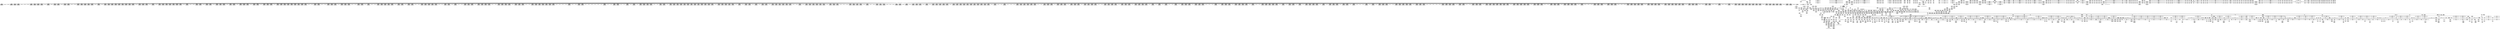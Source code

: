 digraph {
	CE0x4f94d50 [shape=record,shape=Mrecord,label="{CE0x4f94d50|2472:_%struct.cred*,_:_CRE_2946,2947_}"]
	CE0x4fa8bf0 [shape=record,shape=Mrecord,label="{CE0x4fa8bf0|2472:_%struct.cred*,_:_CRE_6480,6484_|*MultipleSource*|Function::task_sid&Arg::task::|Function::current_has_perm&Arg::tsk::|Function::selinux_task_getscheduler&Arg::p::|security/selinux/hooks.c,208}"]
	CE0x4f1bb90 [shape=record,shape=Mrecord,label="{CE0x4f1bb90|current_sid:land.lhs.true2}"]
	CE0x4f6cfb0 [shape=record,shape=Mrecord,label="{CE0x4f6cfb0|get_current:tmp4|./arch/x86/include/asm/current.h,14|*SummSink*}"]
	CE0x4fc02c0 [shape=record,shape=Mrecord,label="{CE0x4fc02c0|get_current:tmp1|*SummSource*}"]
	CE0x5000dc0 [shape=record,shape=Mrecord,label="{CE0x5000dc0|rcu_read_unlock:tmp17|include/linux/rcupdate.h,933}"]
	CE0x4f955a0 [shape=record,shape=Mrecord,label="{CE0x4f955a0|2472:_%struct.cred*,_:_CRE_2953,2954_}"]
	CE0x4fa6100 [shape=record,shape=Mrecord,label="{CE0x4fa6100|2472:_%struct.cred*,_:_CRE_6354,6355_}"]
	CE0x4fcc780 [shape=record,shape=Mrecord,label="{CE0x4fcc780|rcu_lock_acquire:tmp5|include/linux/rcupdate.h,418|*SummSource*}"]
	CE0x4f29e30 [shape=record,shape=Mrecord,label="{CE0x4f29e30|2472:_%struct.cred*,_:_CRE_144,152_|*MultipleSource*|Function::task_sid&Arg::task::|Function::current_has_perm&Arg::tsk::|Function::selinux_task_getscheduler&Arg::p::|security/selinux/hooks.c,208}"]
	CE0x4fed4b0 [shape=record,shape=Mrecord,label="{CE0x4fed4b0|i64*_getelementptr_inbounds_(_4_x_i64_,_4_x_i64_*___llvm_gcov_ctr135,_i64_0,_i64_1)|*Constant*}"]
	CE0x4ffc080 [shape=record,shape=Mrecord,label="{CE0x4ffc080|__rcu_read_unlock:tmp|*SummSource*}"]
	CE0x4f35900 [shape=record,shape=Mrecord,label="{CE0x4f35900|current_sid:tmp19|security/selinux/hooks.c,218}"]
	CE0x4f7ba80 [shape=record,shape=Mrecord,label="{CE0x4f7ba80|i8*_getelementptr_inbounds_(_41_x_i8_,_41_x_i8_*_.str44,_i32_0,_i32_0)|*Constant*|*SummSource*}"]
	CE0x4f89dc0 [shape=record,shape=Mrecord,label="{CE0x4f89dc0|2472:_%struct.cred*,_:_CRE_2526,2527_}"]
	CE0x4f86750 [shape=record,shape=Mrecord,label="{CE0x4f86750|2472:_%struct.cred*,_:_CRE_2328,2336_|*MultipleSource*|Function::task_sid&Arg::task::|Function::current_has_perm&Arg::tsk::|Function::selinux_task_getscheduler&Arg::p::|security/selinux/hooks.c,208}"]
	CE0x4fc0a30 [shape=record,shape=Mrecord,label="{CE0x4fc0a30|cred_sid:security|security/selinux/hooks.c,196|*SummSink*}"]
	CE0x4fb1260 [shape=record,shape=Mrecord,label="{CE0x4fb1260|task_sid:call3|security/selinux/hooks.c,208}"]
	CE0x4fa9310 [shape=record,shape=Mrecord,label="{CE0x4fa9310|2472:_%struct.cred*,_:_CRE_6496,6504_|*MultipleSource*|Function::task_sid&Arg::task::|Function::current_has_perm&Arg::tsk::|Function::selinux_task_getscheduler&Arg::p::|security/selinux/hooks.c,208}"]
	CE0x4fdb7e0 [shape=record,shape=Mrecord,label="{CE0x4fdb7e0|_call_void_lock_acquire(%struct.lockdep_map*_%map,_i32_0,_i32_0,_i32_2,_i32_0,_%struct.lockdep_map*_null,_i64_ptrtoint_(i8*_blockaddress(_rcu_lock_acquire,_%__here)_to_i64))_#10,_!dbg_!27716|include/linux/rcupdate.h,418|*SummSink*}"]
	CE0x4fbe070 [shape=record,shape=Mrecord,label="{CE0x4fbe070|GLOBAL:rcu_read_lock.__warned|Global_var:rcu_read_lock.__warned|*SummSource*}"]
	CE0x4f31930 [shape=record,shape=Mrecord,label="{CE0x4f31930|i64*_getelementptr_inbounds_(_2_x_i64_,_2_x_i64_*___llvm_gcov_ctr98,_i64_0,_i64_1)|*Constant*|*SummSource*}"]
	CE0x4f1c650 [shape=record,shape=Mrecord,label="{CE0x4f1c650|selinux_task_getscheduler:tmp|*SummSink*}"]
	CE0x503a3f0 [shape=record,shape=Mrecord,label="{CE0x503a3f0|__rcu_read_unlock:tmp3|*SummSink*}"]
	CE0x4f9d7a0 [shape=record,shape=Mrecord,label="{CE0x4f9d7a0|2472:_%struct.cred*,_:_CRE_5968,5976_|*MultipleSource*|Function::task_sid&Arg::task::|Function::current_has_perm&Arg::tsk::|Function::selinux_task_getscheduler&Arg::p::|security/selinux/hooks.c,208}"]
	CE0x4fcb950 [shape=record,shape=Mrecord,label="{CE0x4fcb950|task_sid:tmp9|security/selinux/hooks.c,208|*SummSink*}"]
	CE0x4f9b3d0 [shape=record,shape=Mrecord,label="{CE0x4f9b3d0|2472:_%struct.cred*,_:_CRE_3168,5856_|*MultipleSource*|Function::task_sid&Arg::task::|Function::current_has_perm&Arg::tsk::|Function::selinux_task_getscheduler&Arg::p::|security/selinux/hooks.c,208}"]
	CE0x4fb3160 [shape=record,shape=Mrecord,label="{CE0x4fb3160|task_sid:tmp17|security/selinux/hooks.c,208}"]
	CE0x4fac9b0 [shape=record,shape=Mrecord,label="{CE0x4fac9b0|2472:_%struct.cred*,_:_CRE_6672,6680_|*MultipleSource*|Function::task_sid&Arg::task::|Function::current_has_perm&Arg::tsk::|Function::selinux_task_getscheduler&Arg::p::|security/selinux/hooks.c,208}"]
	CE0x507d790 [shape=record,shape=Mrecord,label="{CE0x507d790|i64*_getelementptr_inbounds_(_4_x_i64_,_4_x_i64_*___llvm_gcov_ctr129,_i64_0,_i64_1)|*Constant*|*SummSource*}"]
	CE0x4f9f450 [shape=record,shape=Mrecord,label="{CE0x4f9f450|2472:_%struct.cred*,_:_CRE_6192,6196_|*MultipleSource*|Function::task_sid&Arg::task::|Function::current_has_perm&Arg::tsk::|Function::selinux_task_getscheduler&Arg::p::|security/selinux/hooks.c,208}"]
	CE0x4f660b0 [shape=record,shape=Mrecord,label="{CE0x4f660b0|i64_0|*Constant*}"]
	CE0x4f49c20 [shape=record,shape=Mrecord,label="{CE0x4f49c20|rcu_read_lock:tmp11|include/linux/rcupdate.h,882|*SummSink*}"]
	CE0x4f29270 [shape=record,shape=Mrecord,label="{CE0x4f29270|current_sid:call|security/selinux/hooks.c,218}"]
	CE0x4fb1ae0 [shape=record,shape=Mrecord,label="{CE0x4fb1ae0|task_sid:tobool4|security/selinux/hooks.c,208|*SummSource*}"]
	CE0x4f84d60 [shape=record,shape=Mrecord,label="{CE0x4f84d60|2472:_%struct.cred*,_:_CRE_2240,2248_|*MultipleSource*|Function::task_sid&Arg::task::|Function::current_has_perm&Arg::tsk::|Function::selinux_task_getscheduler&Arg::p::|security/selinux/hooks.c,208}"]
	CE0x5059b80 [shape=record,shape=Mrecord,label="{CE0x5059b80|i64*_getelementptr_inbounds_(_4_x_i64_,_4_x_i64_*___llvm_gcov_ctr134,_i64_0,_i64_3)|*Constant*|*SummSource*}"]
	CE0x4f5fab0 [shape=record,shape=Mrecord,label="{CE0x4f5fab0|rcu_lock_acquire:map|Function::rcu_lock_acquire&Arg::map::|*SummSink*}"]
	CE0x4f9a590 [shape=record,shape=Mrecord,label="{CE0x4f9a590|2472:_%struct.cred*,_:_CRE_3140,3144_|*MultipleSource*|Function::task_sid&Arg::task::|Function::current_has_perm&Arg::tsk::|Function::selinux_task_getscheduler&Arg::p::|security/selinux/hooks.c,208}"]
	CE0x4ff9a90 [shape=record,shape=Mrecord,label="{CE0x4ff9a90|rcu_read_unlock:bb}"]
	CE0x4fb19e0 [shape=record,shape=Mrecord,label="{CE0x4fb19e0|task_sid:call3|security/selinux/hooks.c,208|*SummSource*}"]
	CE0x4fa4940 [shape=record,shape=Mrecord,label="{CE0x4fa4940|2472:_%struct.cred*,_:_CRE_6334,6335_}"]
	CE0x4fab6b0 [shape=record,shape=Mrecord,label="{CE0x4fab6b0|2472:_%struct.cred*,_:_CRE_6624,6632_|*MultipleSource*|Function::task_sid&Arg::task::|Function::current_has_perm&Arg::tsk::|Function::selinux_task_getscheduler&Arg::p::|security/selinux/hooks.c,208}"]
	CE0x4f4a0c0 [shape=record,shape=Mrecord,label="{CE0x4f4a0c0|rcu_read_lock:tmp12|include/linux/rcupdate.h,882|*SummSink*}"]
	CE0x4fca640 [shape=record,shape=Mrecord,label="{CE0x4fca640|task_sid:tmp7|security/selinux/hooks.c,208|*SummSource*}"]
	CE0x4f101c0 [shape=record,shape=Mrecord,label="{CE0x4f101c0|i64_4|*Constant*|*SummSink*}"]
	CE0x4f05f30 [shape=record,shape=Mrecord,label="{CE0x4f05f30|current_sid:land.lhs.true|*SummSource*}"]
	CE0x4f48e10 [shape=record,shape=Mrecord,label="{CE0x4f48e10|i32_1|*Constant*}"]
	CE0x5003d40 [shape=record,shape=Mrecord,label="{CE0x5003d40|i32_934|*Constant*|*SummSink*}"]
	CE0x4f64540 [shape=record,shape=Mrecord,label="{CE0x4f64540|_call_void_asm_addl_$1,_%gs:$0_,_*m,ri,*m,_dirflag_,_fpsr_,_flags_(i32*___preempt_count,_i32_%val,_i32*___preempt_count)_#3,_!dbg_!27714,_!srcloc_!27717|./arch/x86/include/asm/preempt.h,72|*SummSource*}"]
	CE0x4f7a560 [shape=record,shape=Mrecord,label="{CE0x4f7a560|task_sid:tmp18|security/selinux/hooks.c,208|*SummSink*}"]
	CE0x4f46d50 [shape=record,shape=Mrecord,label="{CE0x4f46d50|0:_i32,_4:_i32,_8:_i32,_12:_i32,_:_CMRE_4,8_|*MultipleSource*|security/selinux/hooks.c,218|security/selinux/hooks.c,218|security/selinux/hooks.c,220}"]
	CE0x4fb3020 [shape=record,shape=Mrecord,label="{CE0x4fb3020|task_sid:tmp15|security/selinux/hooks.c,208|*SummSource*}"]
	CE0x4f75600 [shape=record,shape=Mrecord,label="{CE0x4f75600|rcu_read_lock:tmp14|include/linux/rcupdate.h,882}"]
	CE0x4fc5b00 [shape=record,shape=Mrecord,label="{CE0x4fc5b00|GLOBAL:cred_sid|*Constant*|*SummSource*}"]
	CE0x4f908d0 [shape=record,shape=Mrecord,label="{CE0x4f908d0|2472:_%struct.cred*,_:_CRE_2864,2872_|*MultipleSource*|Function::task_sid&Arg::task::|Function::current_has_perm&Arg::tsk::|Function::selinux_task_getscheduler&Arg::p::|security/selinux/hooks.c,208}"]
	CE0x4f77b10 [shape=record,shape=Mrecord,label="{CE0x4f77b10|2472:_%struct.cred*,_:_CRE_480,488_|*MultipleSource*|Function::task_sid&Arg::task::|Function::current_has_perm&Arg::tsk::|Function::selinux_task_getscheduler&Arg::p::|security/selinux/hooks.c,208}"]
	CE0x4f2d5f0 [shape=record,shape=Mrecord,label="{CE0x4f2d5f0|rcu_read_lock:tobool|include/linux/rcupdate.h,882|*SummSink*}"]
	CE0x4fae7a0 [shape=record,shape=Mrecord,label="{CE0x4fae7a0|2472:_%struct.cred*,_:_CRE_10592,10600_|*MultipleSource*|Function::task_sid&Arg::task::|Function::current_has_perm&Arg::tsk::|Function::selinux_task_getscheduler&Arg::p::|security/selinux/hooks.c,208}"]
	CE0x4f7cfb0 [shape=record,shape=Mrecord,label="{CE0x4f7cfb0|2472:_%struct.cred*,_:_CRE_760,768_|*MultipleSource*|Function::task_sid&Arg::task::|Function::current_has_perm&Arg::tsk::|Function::selinux_task_getscheduler&Arg::p::|security/selinux/hooks.c,208}"]
	CE0x502ffe0 [shape=record,shape=Mrecord,label="{CE0x502ffe0|i64*_getelementptr_inbounds_(_4_x_i64_,_4_x_i64_*___llvm_gcov_ctr135,_i64_0,_i64_0)|*Constant*|*SummSink*}"]
	CE0x5030cf0 [shape=record,shape=Mrecord,label="{CE0x5030cf0|__rcu_read_unlock:tmp7|include/linux/rcupdate.h,245}"]
	CE0x4f924f0 [shape=record,shape=Mrecord,label="{CE0x4f924f0|2472:_%struct.cred*,_:_CRE_2912,2913_}"]
	CE0x4f32f80 [shape=record,shape=Mrecord,label="{CE0x4f32f80|task_sid:if.end|*SummSource*}"]
	CE0x503dcc0 [shape=record,shape=Mrecord,label="{CE0x503dcc0|__preempt_count_add:bb|*SummSource*}"]
	CE0x4ff8860 [shape=record,shape=Mrecord,label="{CE0x4ff8860|rcu_read_unlock:bb|*SummSink*}"]
	CE0x4fac780 [shape=record,shape=Mrecord,label="{CE0x4fac780|2472:_%struct.cred*,_:_CRE_6664,6668_|*MultipleSource*|Function::task_sid&Arg::task::|Function::current_has_perm&Arg::tsk::|Function::selinux_task_getscheduler&Arg::p::|security/selinux/hooks.c,208}"]
	CE0x4f21060 [shape=record,shape=Mrecord,label="{CE0x4f21060|_ret_i32_%tmp24,_!dbg_!27742|security/selinux/hooks.c,220|*SummSource*}"]
	CE0x503a280 [shape=record,shape=Mrecord,label="{CE0x503a280|__rcu_read_unlock:tmp3}"]
	CE0x4f19760 [shape=record,shape=Mrecord,label="{CE0x4f19760|i32_22|*Constant*}"]
	CE0x4f6f130 [shape=record,shape=Mrecord,label="{CE0x4f6f130|2472:_%struct.cred*,_:_CRE_440,448_|*MultipleSource*|Function::task_sid&Arg::task::|Function::current_has_perm&Arg::tsk::|Function::selinux_task_getscheduler&Arg::p::|security/selinux/hooks.c,208}"]
	CE0x4ff8ae0 [shape=record,shape=Mrecord,label="{CE0x4ff8ae0|rcu_read_unlock:land.lhs.true2|*SummSource*}"]
	CE0x4fa2b90 [shape=record,shape=Mrecord,label="{CE0x4fa2b90|2472:_%struct.cred*,_:_CRE_6309,6310_}"]
	CE0x4fb2090 [shape=record,shape=Mrecord,label="{CE0x4fb2090|i64_7|*Constant*}"]
	CE0x5004200 [shape=record,shape=Mrecord,label="{CE0x5004200|i8*_getelementptr_inbounds_(_44_x_i8_,_44_x_i8_*_.str47,_i32_0,_i32_0)|*Constant*}"]
	CE0x4f654c0 [shape=record,shape=Mrecord,label="{CE0x4f654c0|task_sid:real_cred|security/selinux/hooks.c,208|*SummSink*}"]
	CE0x5009510 [shape=record,shape=Mrecord,label="{CE0x5009510|GLOBAL:rcu_lock_release|*Constant*}"]
	CE0x4faa640 [shape=record,shape=Mrecord,label="{CE0x4faa640|2472:_%struct.cred*,_:_CRE_6560,6568_|*MultipleSource*|Function::task_sid&Arg::task::|Function::current_has_perm&Arg::tsk::|Function::selinux_task_getscheduler&Arg::p::|security/selinux/hooks.c,208}"]
	CE0x6d05950 [shape=record,shape=Mrecord,label="{CE0x6d05950|current_has_perm:entry}"]
	CE0x4fb2870 [shape=record,shape=Mrecord,label="{CE0x4fb2870|i64_6|*Constant*|*SummSink*}"]
	CE0x4fcb5b0 [shape=record,shape=Mrecord,label="{CE0x4fcb5b0|0:_i8,_:_GCMR_task_sid.__warned_internal_global_i8_0,_section_.data.unlikely_,_align_1:_elem_0:default:}"]
	CE0x4f896d0 [shape=record,shape=Mrecord,label="{CE0x4f896d0|2472:_%struct.cred*,_:_CRE_2521,2522_}"]
	CE0x4f10a40 [shape=record,shape=Mrecord,label="{CE0x4f10a40|current_sid:tmp1}"]
	CE0x4f95f20 [shape=record,shape=Mrecord,label="{CE0x4f95f20|2472:_%struct.cred*,_:_CRE_2961,2962_}"]
	CE0x4fa0950 [shape=record,shape=Mrecord,label="{CE0x4fa0950|2472:_%struct.cred*,_:_CRE_6256,6264_|*MultipleSource*|Function::task_sid&Arg::task::|Function::current_has_perm&Arg::tsk::|Function::selinux_task_getscheduler&Arg::p::|security/selinux/hooks.c,208}"]
	CE0x4fcdc10 [shape=record,shape=Mrecord,label="{CE0x4fcdc10|i64*_getelementptr_inbounds_(_4_x_i64_,_4_x_i64_*___llvm_gcov_ctr128,_i64_0,_i64_0)|*Constant*|*SummSink*}"]
	CE0x4f8aa70 [shape=record,shape=Mrecord,label="{CE0x4f8aa70|2472:_%struct.cred*,_:_CRE_2544,2568_|*MultipleSource*|Function::task_sid&Arg::task::|Function::current_has_perm&Arg::tsk::|Function::selinux_task_getscheduler&Arg::p::|security/selinux/hooks.c,208}"]
	CE0x4fee480 [shape=record,shape=Mrecord,label="{CE0x4fee480|i64*_getelementptr_inbounds_(_11_x_i64_,_11_x_i64_*___llvm_gcov_ctr127,_i64_0,_i64_10)|*Constant*|*SummSink*}"]
	CE0x4f5ffb0 [shape=record,shape=Mrecord,label="{CE0x4f5ffb0|i64*_getelementptr_inbounds_(_4_x_i64_,_4_x_i64_*___llvm_gcov_ctr128,_i64_0,_i64_3)|*Constant*}"]
	CE0x4f1cea0 [shape=record,shape=Mrecord,label="{CE0x4f1cea0|current_has_perm:tmp3|*SummSink*}"]
	CE0x4faea10 [shape=record,shape=Mrecord,label="{CE0x4faea10|2472:_%struct.cred*,_:_CRE_10600,10604_|*MultipleSource*|Function::task_sid&Arg::task::|Function::current_has_perm&Arg::tsk::|Function::selinux_task_getscheduler&Arg::p::|security/selinux/hooks.c,208}"]
	CE0x4fa2a60 [shape=record,shape=Mrecord,label="{CE0x4fa2a60|2472:_%struct.cred*,_:_CRE_6308,6309_}"]
	CE0x4f93330 [shape=record,shape=Mrecord,label="{CE0x4f93330|2472:_%struct.cred*,_:_CRE_2924,2925_}"]
	CE0x4f5bc30 [shape=record,shape=Mrecord,label="{CE0x4f5bc30|task_sid:bb|*SummSink*}"]
	CE0x4ff6db0 [shape=record,shape=Mrecord,label="{CE0x4ff6db0|rcu_read_unlock:tmp16|include/linux/rcupdate.h,933|*SummSink*}"]
	CE0x4f96d60 [shape=record,shape=Mrecord,label="{CE0x4f96d60|2472:_%struct.cred*,_:_CRE_2973,2974_}"]
	CE0x4f21210 [shape=record,shape=Mrecord,label="{CE0x4f21210|current_has_perm:call1|security/selinux/hooks.c,1543|*SummSink*}"]
	CE0x4f83a30 [shape=record,shape=Mrecord,label="{CE0x4f83a30|2472:_%struct.cred*,_:_CRE_2112,2120_|*MultipleSource*|Function::task_sid&Arg::task::|Function::current_has_perm&Arg::tsk::|Function::selinux_task_getscheduler&Arg::p::|security/selinux/hooks.c,208}"]
	CE0x4f622d0 [shape=record,shape=Mrecord,label="{CE0x4f622d0|rcu_read_lock:tmp8|include/linux/rcupdate.h,882}"]
	CE0x4f88b20 [shape=record,shape=Mrecord,label="{CE0x4f88b20|2472:_%struct.cred*,_:_CRE_2488,2504_|*MultipleSource*|Function::task_sid&Arg::task::|Function::current_has_perm&Arg::tsk::|Function::selinux_task_getscheduler&Arg::p::|security/selinux/hooks.c,208}"]
	CE0x4fb27c0 [shape=record,shape=Mrecord,label="{CE0x4fb27c0|i64_6|*Constant*|*SummSource*}"]
	CE0x4ff2720 [shape=record,shape=Mrecord,label="{CE0x4ff2720|rcu_read_lock:tmp19|include/linux/rcupdate.h,882|*SummSink*}"]
	CE0x4f276b0 [shape=record,shape=Mrecord,label="{CE0x4f276b0|task_sid:do.end6}"]
	CE0x5008ab0 [shape=record,shape=Mrecord,label="{CE0x5008ab0|GLOBAL:__rcu_read_unlock|*Constant*|*SummSource*}"]
	CE0x4f6be50 [shape=record,shape=Mrecord,label="{CE0x4f6be50|rcu_read_lock:tmp9|include/linux/rcupdate.h,882|*SummSink*}"]
	CE0x4fad900 [shape=record,shape=Mrecord,label="{CE0x4fad900|2472:_%struct.cred*,_:_CRE_10552,10560_|*MultipleSource*|Function::task_sid&Arg::task::|Function::current_has_perm&Arg::tsk::|Function::selinux_task_getscheduler&Arg::p::|security/selinux/hooks.c,208}"]
	CE0x4ff85d0 [shape=record,shape=Mrecord,label="{CE0x4ff85d0|GLOBAL:__preempt_count_add|*Constant*|*SummSink*}"]
	CE0x4f2d730 [shape=record,shape=Mrecord,label="{CE0x4f2d730|2472:_%struct.cred*,_:_CRE_328,336_|*MultipleSource*|Function::task_sid&Arg::task::|Function::current_has_perm&Arg::tsk::|Function::selinux_task_getscheduler&Arg::p::|security/selinux/hooks.c,208}"]
	CE0x4f67b90 [shape=record,shape=Mrecord,label="{CE0x4f67b90|i64*_getelementptr_inbounds_(_13_x_i64_,_13_x_i64_*___llvm_gcov_ctr126,_i64_0,_i64_0)|*Constant*|*SummSource*}"]
	"CONST[source:2(external),value:2(dynamic)][purpose:{subject}][SrcIdx:3]"
	CE0x4fa17f0 [shape=record,shape=Mrecord,label="{CE0x4fa17f0|2472:_%struct.cred*,_:_CRE_6292,6293_}"]
	CE0x4ffb550 [shape=record,shape=Mrecord,label="{CE0x4ffb550|0:_i8,_:_GCMR_rcu_read_unlock.__warned_internal_global_i8_0,_section_.data.unlikely_,_align_1:_elem_0:default:}"]
	CE0x4f76050 [shape=record,shape=Mrecord,label="{CE0x4f76050|rcu_read_lock:tmp15|include/linux/rcupdate.h,882|*SummSource*}"]
	CE0x4f20ae0 [shape=record,shape=Mrecord,label="{CE0x4f20ae0|GLOBAL:current_sid|*Constant*|*SummSink*}"]
	CE0x4f07c20 [shape=record,shape=Mrecord,label="{CE0x4f07c20|GLOBAL:task_sid|*Constant*|*SummSink*}"]
	CE0x50368f0 [shape=record,shape=Mrecord,label="{CE0x50368f0|__preempt_count_sub:tmp|*SummSource*}"]
	CE0x5056f70 [shape=record,shape=Mrecord,label="{CE0x5056f70|__preempt_count_add:tmp1|*SummSink*}"]
	CE0x4f88d50 [shape=record,shape=Mrecord,label="{CE0x4f88d50|2472:_%struct.cred*,_:_CRE_2504,2508_|*MultipleSource*|Function::task_sid&Arg::task::|Function::current_has_perm&Arg::tsk::|Function::selinux_task_getscheduler&Arg::p::|security/selinux/hooks.c,208}"]
	CE0x4fa59e0 [shape=record,shape=Mrecord,label="{CE0x4fa59e0|2472:_%struct.cred*,_:_CRE_6348,6349_}"]
	CE0x4f2df50 [shape=record,shape=Mrecord,label="{CE0x4f2df50|_call_void_mcount()_#3|*SummSource*}"]
	CE0x4fa97d0 [shape=record,shape=Mrecord,label="{CE0x4fa97d0|2472:_%struct.cred*,_:_CRE_6512,6520_|*MultipleSource*|Function::task_sid&Arg::task::|Function::current_has_perm&Arg::tsk::|Function::selinux_task_getscheduler&Arg::p::|security/selinux/hooks.c,208}"]
	CE0x4facc10 [shape=record,shape=Mrecord,label="{CE0x4facc10|2472:_%struct.cred*,_:_CRE_6680,6684_|*MultipleSource*|Function::task_sid&Arg::task::|Function::current_has_perm&Arg::tsk::|Function::selinux_task_getscheduler&Arg::p::|security/selinux/hooks.c,208}"]
	CE0x4f4c5a0 [shape=record,shape=Mrecord,label="{CE0x4f4c5a0|rcu_read_lock:bb}"]
	CE0x4f03430 [shape=record,shape=Mrecord,label="{CE0x4f03430|current_sid:do.body|*SummSource*}"]
	CE0x4f1ef10 [shape=record,shape=Mrecord,label="{CE0x4f1ef10|current_sid:tmp12|security/selinux/hooks.c,218|*SummSink*}"]
	CE0x4f0b110 [shape=record,shape=Mrecord,label="{CE0x4f0b110|selinux_task_getscheduler:tmp2|*SummSource*}"]
	CE0x5040200 [shape=record,shape=Mrecord,label="{CE0x5040200|__preempt_count_add:tmp6|./arch/x86/include/asm/preempt.h,73|*SummSource*}"]
	CE0x4f96770 [shape=record,shape=Mrecord,label="{CE0x4f96770|2472:_%struct.cred*,_:_CRE_2968,2969_}"]
	CE0x4fc4d50 [shape=record,shape=Mrecord,label="{CE0x4fc4d50|i64*_getelementptr_inbounds_(_13_x_i64_,_13_x_i64_*___llvm_gcov_ctr126,_i64_0,_i64_12)|*Constant*|*SummSink*}"]
	"CONST[source:0(mediator),value:0(static)][purpose:{operation}][SnkIdx:3]"
	CE0x4f84b00 [shape=record,shape=Mrecord,label="{CE0x4f84b00|2472:_%struct.cred*,_:_CRE_2168,2240_|*MultipleSource*|Function::task_sid&Arg::task::|Function::current_has_perm&Arg::tsk::|Function::selinux_task_getscheduler&Arg::p::|security/selinux/hooks.c,208}"]
	CE0x4f1ff90 [shape=record,shape=Mrecord,label="{CE0x4f1ff90|selinux_task_getscheduler:entry|*SummSource*}"]
	CE0x5005230 [shape=record,shape=Mrecord,label="{CE0x5005230|rcu_read_unlock:tmp20|include/linux/rcupdate.h,933}"]
	CE0x4f75dd0 [shape=record,shape=Mrecord,label="{CE0x4f75dd0|rcu_read_lock:tmp15|include/linux/rcupdate.h,882}"]
	CE0x4f877f0 [shape=record,shape=Mrecord,label="{CE0x4f877f0|2472:_%struct.cred*,_:_CRE_2384,2392_|*MultipleSource*|Function::task_sid&Arg::task::|Function::current_has_perm&Arg::tsk::|Function::selinux_task_getscheduler&Arg::p::|security/selinux/hooks.c,208}"]
	CE0x4fa20e0 [shape=record,shape=Mrecord,label="{CE0x4fa20e0|2472:_%struct.cred*,_:_CRE_6300,6301_}"]
	CE0x4f64c40 [shape=record,shape=Mrecord,label="{CE0x4f64c40|task_sid:tmp1|*SummSink*}"]
	CE0x4f74ce0 [shape=record,shape=Mrecord,label="{CE0x4f74ce0|rcu_read_unlock:tmp11|include/linux/rcupdate.h,933}"]
	CE0x4fa5650 [shape=record,shape=Mrecord,label="{CE0x4fa5650|2472:_%struct.cred*,_:_CRE_6345,6346_}"]
	CE0x5038e80 [shape=record,shape=Mrecord,label="{CE0x5038e80|_call_void_mcount()_#3|*SummSink*}"]
	CE0x4f85ba0 [shape=record,shape=Mrecord,label="{CE0x4f85ba0|2472:_%struct.cred*,_:_CRE_2288,2296_|*MultipleSource*|Function::task_sid&Arg::task::|Function::current_has_perm&Arg::tsk::|Function::selinux_task_getscheduler&Arg::p::|security/selinux/hooks.c,208}"]
	CE0x4fcad90 [shape=record,shape=Mrecord,label="{CE0x4fcad90|task_sid:tmp9|security/selinux/hooks.c,208}"]
	CE0x4f354e0 [shape=record,shape=Mrecord,label="{CE0x4f354e0|rcu_read_lock:if.end}"]
	CE0x4ff0770 [shape=record,shape=Mrecord,label="{CE0x4ff0770|rcu_read_unlock:land.lhs.true}"]
	CE0x4fe64c0 [shape=record,shape=Mrecord,label="{CE0x4fe64c0|rcu_read_unlock:tmp7|include/linux/rcupdate.h,933|*SummSink*}"]
	CE0x4f325a0 [shape=record,shape=Mrecord,label="{CE0x4f325a0|2472:_%struct.cred*,_:_CRE_400,408_|*MultipleSource*|Function::task_sid&Arg::task::|Function::current_has_perm&Arg::tsk::|Function::selinux_task_getscheduler&Arg::p::|security/selinux/hooks.c,208}"]
	CE0x50575b0 [shape=record,shape=Mrecord,label="{CE0x50575b0|__preempt_count_add:tmp5|./arch/x86/include/asm/preempt.h,72}"]
	CE0x4f46330 [shape=record,shape=Mrecord,label="{CE0x4f46330|rcu_read_lock:bb|*SummSink*}"]
	CE0x4f4bbc0 [shape=record,shape=Mrecord,label="{CE0x4f4bbc0|2472:_%struct.cred*,_:_CRE_368,376_|*MultipleSource*|Function::task_sid&Arg::task::|Function::current_has_perm&Arg::tsk::|Function::selinux_task_getscheduler&Arg::p::|security/selinux/hooks.c,208}"]
	CE0x4f65920 [shape=record,shape=Mrecord,label="{CE0x4f65920|%struct.task_struct*_(%struct.task_struct**)*_asm_movq_%gs:$_1:P_,$0_,_r,im,_dirflag_,_fpsr_,_flags_}"]
	CE0x4f7c5a0 [shape=record,shape=Mrecord,label="{CE0x4f7c5a0|2472:_%struct.cred*,_:_CRE_720,728_|*MultipleSource*|Function::task_sid&Arg::task::|Function::current_has_perm&Arg::tsk::|Function::selinux_task_getscheduler&Arg::p::|security/selinux/hooks.c,208}"]
	CE0x4fa6820 [shape=record,shape=Mrecord,label="{CE0x4fa6820|2472:_%struct.cred*,_:_CRE_6360,6368_|*MultipleSource*|Function::task_sid&Arg::task::|Function::current_has_perm&Arg::tsk::|Function::selinux_task_getscheduler&Arg::p::|security/selinux/hooks.c,208}"]
	CE0x4f484f0 [shape=record,shape=Mrecord,label="{CE0x4f484f0|current_sid:tmp22|security/selinux/hooks.c,218}"]
	CE0x4f24460 [shape=record,shape=Mrecord,label="{CE0x4f24460|_ret_i32_%call7,_!dbg_!27749|security/selinux/hooks.c,210|*SummSource*}"]
	CE0x4fa6360 [shape=record,shape=Mrecord,label="{CE0x4fa6360|2472:_%struct.cred*,_:_CRE_6356,6357_}"]
	CE0x4f7d900 [shape=record,shape=Mrecord,label="{CE0x4f7d900|2472:_%struct.cred*,_:_CRE_784,1808_|*MultipleSource*|Function::task_sid&Arg::task::|Function::current_has_perm&Arg::tsk::|Function::selinux_task_getscheduler&Arg::p::|security/selinux/hooks.c,208}"]
	CE0x4f94c20 [shape=record,shape=Mrecord,label="{CE0x4f94c20|2472:_%struct.cred*,_:_CRE_2945,2946_}"]
	CE0x4f16380 [shape=record,shape=Mrecord,label="{CE0x4f16380|i64_3|*Constant*}"]
	CE0x4f31b80 [shape=record,shape=Mrecord,label="{CE0x4f31b80|current_sid:sid|security/selinux/hooks.c,220}"]
	CE0x503abf0 [shape=record,shape=Mrecord,label="{CE0x503abf0|i64_ptrtoint_(i8*_blockaddress(_rcu_lock_release,_%__here)_to_i64)|*Constant*|*SummSink*}"]
	CE0x5004960 [shape=record,shape=Mrecord,label="{CE0x5004960|i64*_getelementptr_inbounds_(_11_x_i64_,_11_x_i64_*___llvm_gcov_ctr132,_i64_0,_i64_9)|*Constant*|*SummSink*}"]
	CE0x4f058d0 [shape=record,shape=Mrecord,label="{CE0x4f058d0|_ret_i32_%retval.0,_!dbg_!27728|security/selinux/avc.c,775}"]
	CE0x4f1ce30 [shape=record,shape=Mrecord,label="{CE0x4f1ce30|current_has_perm:tmp3|*SummSource*}"]
	CE0x4fd9b70 [shape=record,shape=Mrecord,label="{CE0x4fd9b70|_call_void_mcount()_#3|*SummSink*}"]
	CE0x4f7fa40 [shape=record,shape=Mrecord,label="{CE0x4f7fa40|2472:_%struct.cred*,_:_CRE_1912,1920_|*MultipleSource*|Function::task_sid&Arg::task::|Function::current_has_perm&Arg::tsk::|Function::selinux_task_getscheduler&Arg::p::|security/selinux/hooks.c,208}"]
	CE0x5007c40 [shape=record,shape=Mrecord,label="{CE0x5007c40|rcu_lock_release:map|Function::rcu_lock_release&Arg::map::|*SummSource*}"]
	CE0x4ffd670 [shape=record,shape=Mrecord,label="{CE0x4ffd670|GLOBAL:__llvm_gcov_ctr132|Global_var:__llvm_gcov_ctr132|*SummSource*}"]
	CE0x50593a0 [shape=record,shape=Mrecord,label="{CE0x50593a0|_ret_void,_!dbg_!27720|./arch/x86/include/asm/preempt.h,78|*SummSource*}"]
	CE0x4f69b50 [shape=record,shape=Mrecord,label="{CE0x4f69b50|COLLAPSED:_GCMRE___llvm_gcov_ctr127_internal_global_11_x_i64_zeroinitializer:_elem_0:default:}"]
	CE0x5001440 [shape=record,shape=Mrecord,label="{CE0x5001440|COLLAPSED:_GCMRE___llvm_gcov_ctr134_internal_global_4_x_i64_zeroinitializer:_elem_0:default:}"]
	CE0x4fcbc40 [shape=record,shape=Mrecord,label="{CE0x4fcbc40|__rcu_read_lock:bb|*SummSource*}"]
	CE0x4f6b2d0 [shape=record,shape=Mrecord,label="{CE0x4f6b2d0|2472:_%struct.cred*,_:_CRE_256,264_|*MultipleSource*|Function::task_sid&Arg::task::|Function::current_has_perm&Arg::tsk::|Function::selinux_task_getscheduler&Arg::p::|security/selinux/hooks.c,208}"]
	CE0x4f2a510 [shape=record,shape=Mrecord,label="{CE0x4f2a510|get_current:tmp|*SummSource*}"]
	CE0x4f7ec00 [shape=record,shape=Mrecord,label="{CE0x4f7ec00|2472:_%struct.cred*,_:_CRE_1864,1872_|*MultipleSource*|Function::task_sid&Arg::task::|Function::current_has_perm&Arg::tsk::|Function::selinux_task_getscheduler&Arg::p::|security/selinux/hooks.c,208}"]
	CE0x4f453b0 [shape=record,shape=Mrecord,label="{CE0x4f453b0|current_sid:tmp17|security/selinux/hooks.c,218|*SummSink*}"]
	CE0x4fa9c90 [shape=record,shape=Mrecord,label="{CE0x4fa9c90|2472:_%struct.cred*,_:_CRE_6528,6536_|*MultipleSource*|Function::task_sid&Arg::task::|Function::current_has_perm&Arg::tsk::|Function::selinux_task_getscheduler&Arg::p::|security/selinux/hooks.c,208}"]
	CE0x4f818f0 [shape=record,shape=Mrecord,label="{CE0x4f818f0|2472:_%struct.cred*,_:_CRE_2032,2036_|*MultipleSource*|Function::task_sid&Arg::task::|Function::current_has_perm&Arg::tsk::|Function::selinux_task_getscheduler&Arg::p::|security/selinux/hooks.c,208}"]
	CE0x4fb2020 [shape=record,shape=Mrecord,label="{CE0x4fb2020|task_sid:tobool4|security/selinux/hooks.c,208|*SummSink*}"]
	CE0x4f09de0 [shape=record,shape=Mrecord,label="{CE0x4f09de0|%struct.lockdep_map*_null|*Constant*}"]
	CE0x502d0c0 [shape=record,shape=Mrecord,label="{CE0x502d0c0|GLOBAL:__preempt_count_sub|*Constant*|*SummSink*}"]
	CE0x4f6b4f0 [shape=record,shape=Mrecord,label="{CE0x4f6b4f0|2472:_%struct.cred*,_:_CRE_264,272_|*MultipleSource*|Function::task_sid&Arg::task::|Function::current_has_perm&Arg::tsk::|Function::selinux_task_getscheduler&Arg::p::|security/selinux/hooks.c,208}"]
	CE0x5029c60 [shape=record,shape=Mrecord,label="{CE0x5029c60|rcu_lock_acquire:tmp7}"]
	CE0x4f16880 [shape=record,shape=Mrecord,label="{CE0x4f16880|rcu_read_unlock:tobool|include/linux/rcupdate.h,933|*SummSink*}"]
	CE0x4f4b270 [shape=record,shape=Mrecord,label="{CE0x4f4b270|_ret_void,_!dbg_!27735|include/linux/rcupdate.h,884}"]
	CE0x4f69ae0 [shape=record,shape=Mrecord,label="{CE0x4f69ae0|rcu_read_lock:tmp}"]
	CE0x6acdf50 [shape=record,shape=Mrecord,label="{CE0x6acdf50|current_has_perm:tsk|Function::current_has_perm&Arg::tsk::|*SummSource*}"]
	CE0x50013d0 [shape=record,shape=Mrecord,label="{CE0x50013d0|__rcu_read_unlock:tmp}"]
	CE0x5036c40 [shape=record,shape=Mrecord,label="{CE0x5036c40|__preempt_count_add:tmp}"]
	CE0x4fc1280 [shape=record,shape=Mrecord,label="{CE0x4fc1280|task_sid:tmp20|security/selinux/hooks.c,208}"]
	CE0x4f225e0 [shape=record,shape=Mrecord,label="{CE0x4f225e0|i64_0|*Constant*|*SummSource*}"]
	CE0x4f21100 [shape=record,shape=Mrecord,label="{CE0x4f21100|_ret_i32_%tmp24,_!dbg_!27742|security/selinux/hooks.c,220|*SummSink*}"]
	CE0x4fcb780 [shape=record,shape=Mrecord,label="{CE0x4fcb780|task_sid:tobool1|security/selinux/hooks.c,208}"]
	CE0x5008140 [shape=record,shape=Mrecord,label="{CE0x5008140|_ret_void,_!dbg_!27717|include/linux/rcupdate.h,424|*SummSource*}"]
	CE0x4f60970 [shape=record,shape=Mrecord,label="{CE0x4f60970|rcu_read_lock:tmp5|include/linux/rcupdate.h,882}"]
	CE0x5044d20 [shape=record,shape=Mrecord,label="{CE0x5044d20|GLOBAL:__preempt_count|Global_var:__preempt_count}"]
	CE0x4f62690 [shape=record,shape=Mrecord,label="{CE0x4f62690|0:_i8,_:_GCMR_rcu_read_lock.__warned_internal_global_i8_0,_section_.data.unlikely_,_align_1:_elem_0:default:}"]
	CE0x4f87100 [shape=record,shape=Mrecord,label="{CE0x4f87100|2472:_%struct.cred*,_:_CRE_2360,2368_|*MultipleSource*|Function::task_sid&Arg::task::|Function::current_has_perm&Arg::tsk::|Function::selinux_task_getscheduler&Arg::p::|security/selinux/hooks.c,208}"]
	CE0x4f481a0 [shape=record,shape=Mrecord,label="{CE0x4f481a0|current_sid:security|security/selinux/hooks.c,218|*SummSink*}"]
	CE0x4f47a70 [shape=record,shape=Mrecord,label="{CE0x4f47a70|current_sid:tmp21|security/selinux/hooks.c,218|*SummSink*}"]
	CE0x4fa7e10 [shape=record,shape=Mrecord,label="{CE0x4fa7e10|2472:_%struct.cred*,_:_CRE_6448,6456_|*MultipleSource*|Function::task_sid&Arg::task::|Function::current_has_perm&Arg::tsk::|Function::selinux_task_getscheduler&Arg::p::|security/selinux/hooks.c,208}"]
	CE0x4f4e200 [shape=record,shape=Mrecord,label="{CE0x4f4e200|_ret_void,_!dbg_!27717|include/linux/rcupdate.h,419|*SummSink*}"]
	CE0x4f1bc00 [shape=record,shape=Mrecord,label="{CE0x4f1bc00|current_sid:land.lhs.true2|*SummSource*}"]
	CE0x4fd9170 [shape=record,shape=Mrecord,label="{CE0x4fd9170|rcu_lock_release:tmp2|*SummSink*}"]
	CE0x5054350 [shape=record,shape=Mrecord,label="{CE0x5054350|__preempt_count_add:tmp1|*SummSource*}"]
	CE0x4f976a0 [shape=record,shape=Mrecord,label="{CE0x4f976a0|2472:_%struct.cred*,_:_CRE_2992,3000_|*MultipleSource*|Function::task_sid&Arg::task::|Function::current_has_perm&Arg::tsk::|Function::selinux_task_getscheduler&Arg::p::|security/selinux/hooks.c,208}"]
	CE0x4f48b00 [shape=record,shape=Mrecord,label="{CE0x4f48b00|current_sid:tmp23|security/selinux/hooks.c,218|*SummSource*}"]
	CE0x4f0eb80 [shape=record,shape=Mrecord,label="{CE0x4f0eb80|selinux_task_getscheduler:tmp3}"]
	CE0x5001300 [shape=record,shape=Mrecord,label="{CE0x5001300|rcu_read_unlock:tmp18|include/linux/rcupdate.h,933|*SummSource*}"]
	CE0x4f93de0 [shape=record,shape=Mrecord,label="{CE0x4f93de0|2472:_%struct.cred*,_:_CRE_2933,2934_}"]
	CE0x4ffe0f0 [shape=record,shape=Mrecord,label="{CE0x4ffe0f0|rcu_lock_acquire:tmp4|include/linux/rcupdate.h,418}"]
	CE0x4f47440 [shape=record,shape=Mrecord,label="{CE0x4f47440|get_current:tmp3|*SummSink*}"]
	CE0x4f18df0 [shape=record,shape=Mrecord,label="{CE0x4f18df0|i32_78|*Constant*|*SummSink*}"]
	CE0x4f9b630 [shape=record,shape=Mrecord,label="{CE0x4f9b630|2472:_%struct.cred*,_:_CRE_5856,5860_|*MultipleSource*|Function::task_sid&Arg::task::|Function::current_has_perm&Arg::tsk::|Function::selinux_task_getscheduler&Arg::p::|security/selinux/hooks.c,208}"]
	CE0x4f28ba0 [shape=record,shape=Mrecord,label="{CE0x4f28ba0|i8_1|*Constant*}"]
	CE0x507da10 [shape=record,shape=Mrecord,label="{CE0x507da10|__preempt_count_add:tmp5|./arch/x86/include/asm/preempt.h,72|*SummSink*}"]
	CE0x4f4ccb0 [shape=record,shape=Mrecord,label="{CE0x4f4ccb0|2472:_%struct.cred*,_:_CRE_216,224_|*MultipleSource*|Function::task_sid&Arg::task::|Function::current_has_perm&Arg::tsk::|Function::selinux_task_getscheduler&Arg::p::|security/selinux/hooks.c,208}"]
	CE0x4f843e0 [shape=record,shape=Mrecord,label="{CE0x4f843e0|2472:_%struct.cred*,_:_CRE_2144,2152_|*MultipleSource*|Function::task_sid&Arg::task::|Function::current_has_perm&Arg::tsk::|Function::selinux_task_getscheduler&Arg::p::|security/selinux/hooks.c,208}"]
	CE0x4f61a20 [shape=record,shape=Mrecord,label="{CE0x4f61a20|_call_void_asm_sideeffect_,_memory_,_dirflag_,_fpsr_,_flags_()_#3,_!dbg_!27711,_!srcloc_!27714|include/linux/rcupdate.h,244|*SummSink*}"]
	CE0x4f7bb20 [shape=record,shape=Mrecord,label="{CE0x4f7bb20|2472:_%struct.cred*,_:_CRE_697,698_}"]
	CE0x4f03320 [shape=record,shape=Mrecord,label="{CE0x4f03320|current_sid:land.lhs.true2|*SummSink*}"]
	CE0x4f85480 [shape=record,shape=Mrecord,label="{CE0x4f85480|2472:_%struct.cred*,_:_CRE_2264,2272_|*MultipleSource*|Function::task_sid&Arg::task::|Function::current_has_perm&Arg::tsk::|Function::selinux_task_getscheduler&Arg::p::|security/selinux/hooks.c,208}"]
	CE0x4f10d50 [shape=record,shape=Mrecord,label="{CE0x4f10d50|selinux_task_getscheduler:tmp1|*SummSource*}"]
	CE0x4f23ff0 [shape=record,shape=Mrecord,label="{CE0x4f23ff0|current_sid:call4|security/selinux/hooks.c,218|*SummSink*}"]
	CE0x4f316e0 [shape=record,shape=Mrecord,label="{CE0x4f316e0|current_sid:tmp11|security/selinux/hooks.c,218|*SummSink*}"]
	CE0x4f2ad50 [shape=record,shape=Mrecord,label="{CE0x4f2ad50|GLOBAL:rcu_read_lock|*Constant*}"]
	CE0x4fa2f20 [shape=record,shape=Mrecord,label="{CE0x4fa2f20|2472:_%struct.cred*,_:_CRE_6312,6313_}"]
	CE0x503a5e0 [shape=record,shape=Mrecord,label="{CE0x503a5e0|_call_void_lock_release(%struct.lockdep_map*_%map,_i32_1,_i64_ptrtoint_(i8*_blockaddress(_rcu_lock_release,_%__here)_to_i64))_#10,_!dbg_!27716|include/linux/rcupdate.h,423}"]
	CE0x5055de0 [shape=record,shape=Mrecord,label="{CE0x5055de0|__preempt_count_sub:do.body|*SummSink*}"]
	CE0x5005060 [shape=record,shape=Mrecord,label="{CE0x5005060|rcu_read_unlock:tmp19|include/linux/rcupdate.h,933|*SummSink*}"]
	CE0x4f18680 [shape=record,shape=Mrecord,label="{CE0x4f18680|_ret_%struct.task_struct*_%tmp4,_!dbg_!27714|./arch/x86/include/asm/current.h,14|*SummSource*}"]
	CE0x4fa82d0 [shape=record,shape=Mrecord,label="{CE0x4fa82d0|2472:_%struct.cred*,_:_CRE_6464,6472_|*MultipleSource*|Function::task_sid&Arg::task::|Function::current_has_perm&Arg::tsk::|Function::selinux_task_getscheduler&Arg::p::|security/selinux/hooks.c,208}"]
	CE0x4fc3cf0 [shape=record,shape=Mrecord,label="{CE0x4fc3cf0|task_sid:tmp24|security/selinux/hooks.c,208|*SummSource*}"]
	CE0x4f7c890 [shape=record,shape=Mrecord,label="{CE0x4f7c890|2472:_%struct.cred*,_:_CRE_728,732_|*MultipleSource*|Function::task_sid&Arg::task::|Function::current_has_perm&Arg::tsk::|Function::selinux_task_getscheduler&Arg::p::|security/selinux/hooks.c,208}"]
	CE0x4faf3d0 [shape=record,shape=Mrecord,label="{CE0x4faf3d0|2472:_%struct.cred*,_:_CRE_10624,10628_|*MultipleSource*|Function::task_sid&Arg::task::|Function::current_has_perm&Arg::tsk::|Function::selinux_task_getscheduler&Arg::p::|security/selinux/hooks.c,208}"]
	CE0x4f09500 [shape=record,shape=Mrecord,label="{CE0x4f09500|i64*_getelementptr_inbounds_(_2_x_i64_,_2_x_i64_*___llvm_gcov_ctr288,_i64_0,_i64_0)|*Constant*|*SummSink*}"]
	CE0x4f7f7e0 [shape=record,shape=Mrecord,label="{CE0x4f7f7e0|2472:_%struct.cred*,_:_CRE_1904,1912_|*MultipleSource*|Function::task_sid&Arg::task::|Function::current_has_perm&Arg::tsk::|Function::selinux_task_getscheduler&Arg::p::|security/selinux/hooks.c,208}"]
	CE0x4f80d40 [shape=record,shape=Mrecord,label="{CE0x4f80d40|2472:_%struct.cred*,_:_CRE_1976,1977_|*MultipleSource*|Function::task_sid&Arg::task::|Function::current_has_perm&Arg::tsk::|Function::selinux_task_getscheduler&Arg::p::|security/selinux/hooks.c,208}"]
	CE0x4f488e0 [shape=record,shape=Mrecord,label="{CE0x4f488e0|current_sid:tmp22|security/selinux/hooks.c,218|*SummSink*}"]
	CE0x4faf640 [shape=record,shape=Mrecord,label="{CE0x4faf640|2472:_%struct.cred*,_:_CRE_10628,10632_|*MultipleSource*|Function::task_sid&Arg::task::|Function::current_has_perm&Arg::tsk::|Function::selinux_task_getscheduler&Arg::p::|security/selinux/hooks.c,208}"]
	CE0x50078a0 [shape=record,shape=Mrecord,label="{CE0x50078a0|rcu_lock_release:entry|*SummSource*}"]
	CE0x4f80650 [shape=record,shape=Mrecord,label="{CE0x4f80650|2472:_%struct.cred*,_:_CRE_1952,1960_|*MultipleSource*|Function::task_sid&Arg::task::|Function::current_has_perm&Arg::tsk::|Function::selinux_task_getscheduler&Arg::p::|security/selinux/hooks.c,208}"]
	CE0x4f644d0 [shape=record,shape=Mrecord,label="{CE0x4f644d0|_call_void_asm_addl_$1,_%gs:$0_,_*m,ri,*m,_dirflag_,_fpsr_,_flags_(i32*___preempt_count,_i32_%val,_i32*___preempt_count)_#3,_!dbg_!27714,_!srcloc_!27717|./arch/x86/include/asm/preempt.h,72}"]
	CE0x4f962b0 [shape=record,shape=Mrecord,label="{CE0x4f962b0|2472:_%struct.cred*,_:_CRE_2964,2965_}"]
	CE0x4fbf520 [shape=record,shape=Mrecord,label="{CE0x4fbf520|rcu_read_unlock:tobool|include/linux/rcupdate.h,933}"]
	CE0x4f68750 [shape=record,shape=Mrecord,label="{CE0x4f68750|2472:_%struct.cred*,_:_CRE_84,88_|*MultipleSource*|Function::task_sid&Arg::task::|Function::current_has_perm&Arg::tsk::|Function::selinux_task_getscheduler&Arg::p::|security/selinux/hooks.c,208}"]
	CE0x4fc9ce0 [shape=record,shape=Mrecord,label="{CE0x4fc9ce0|task_sid:tmp6|security/selinux/hooks.c,208}"]
	CE0x4f93cb0 [shape=record,shape=Mrecord,label="{CE0x4f93cb0|2472:_%struct.cred*,_:_CRE_2932,2933_}"]
	CE0x4fa25a0 [shape=record,shape=Mrecord,label="{CE0x4fa25a0|2472:_%struct.cred*,_:_CRE_6304,6305_}"]
	CE0x4f66600 [shape=record,shape=Mrecord,label="{CE0x4f66600|2472:_%struct.cred*,_:_CRE_64,72_|*MultipleSource*|Function::task_sid&Arg::task::|Function::current_has_perm&Arg::tsk::|Function::selinux_task_getscheduler&Arg::p::|security/selinux/hooks.c,208}"]
	CE0x4f0deb0 [shape=record,shape=Mrecord,label="{CE0x4f0deb0|current_sid:tmp2|*SummSource*}"]
	CE0x5004f80 [shape=record,shape=Mrecord,label="{CE0x5004f80|rcu_read_unlock:tmp19|include/linux/rcupdate.h,933}"]
	CE0x4fccf80 [shape=record,shape=Mrecord,label="{CE0x4fccf80|__rcu_read_unlock:tmp1|*SummSink*}"]
	CE0x4fc00e0 [shape=record,shape=Mrecord,label="{CE0x4fc00e0|__rcu_read_lock:tmp2|*SummSource*}"]
	CE0x502fcf0 [shape=record,shape=Mrecord,label="{CE0x502fcf0|i64*_getelementptr_inbounds_(_4_x_i64_,_4_x_i64_*___llvm_gcov_ctr135,_i64_0,_i64_0)|*Constant*|*SummSource*}"]
	CE0x4fb0920 [shape=record,shape=Mrecord,label="{CE0x4fb0920|task_sid:tmp10|security/selinux/hooks.c,208|*SummSink*}"]
	CE0x4ff4ff0 [shape=record,shape=Mrecord,label="{CE0x4ff4ff0|i64*_getelementptr_inbounds_(_4_x_i64_,_4_x_i64_*___llvm_gcov_ctr130,_i64_0,_i64_1)|*Constant*}"]
	CE0x4f65d00 [shape=record,shape=Mrecord,label="{CE0x4f65d00|_call_void_mcount()_#3}"]
	CE0x4f61b50 [shape=record,shape=Mrecord,label="{CE0x4f61b50|_call_void___preempt_count_sub(i32_1)_#10,_!dbg_!27715|include/linux/rcupdate.h,244}"]
	CE0x4f984b0 [shape=record,shape=Mrecord,label="{CE0x4f984b0|2472:_%struct.cred*,_:_CRE_3048,3056_|*MultipleSource*|Function::task_sid&Arg::task::|Function::current_has_perm&Arg::tsk::|Function::selinux_task_getscheduler&Arg::p::|security/selinux/hooks.c,208}"]
	CE0x4fa5520 [shape=record,shape=Mrecord,label="{CE0x4fa5520|2472:_%struct.cred*,_:_CRE_6344,6345_}"]
	CE0x4f5fe00 [shape=record,shape=Mrecord,label="{CE0x4f5fe00|_call_void_asm_sideeffect_,_memory_,_dirflag_,_fpsr_,_flags_()_#3,_!dbg_!27714,_!srcloc_!27715|include/linux/rcupdate.h,239|*SummSink*}"]
	CE0x4f6bc00 [shape=record,shape=Mrecord,label="{CE0x4f6bc00|rcu_read_lock:tmp10|include/linux/rcupdate.h,882}"]
	CE0x4fe6b30 [shape=record,shape=Mrecord,label="{CE0x4fe6b30|rcu_read_unlock:tmp6|include/linux/rcupdate.h,933}"]
	CE0x4f1c9b0 [shape=record,shape=Mrecord,label="{CE0x4f1c9b0|current_has_perm:tmp2|*SummSink*}"]
	CE0x5054740 [shape=record,shape=Mrecord,label="{CE0x5054740|i64_1|*Constant*}"]
	CE0x4fcbea0 [shape=record,shape=Mrecord,label="{CE0x4fcbea0|__rcu_read_lock:do.body|*SummSource*}"]
	CE0x4f7e9a0 [shape=record,shape=Mrecord,label="{CE0x4f7e9a0|2472:_%struct.cred*,_:_CRE_1856,1864_|*MultipleSource*|Function::task_sid&Arg::task::|Function::current_has_perm&Arg::tsk::|Function::selinux_task_getscheduler&Arg::p::|security/selinux/hooks.c,208}"]
	CE0x5059030 [shape=record,shape=Mrecord,label="{CE0x5059030|__preempt_count_sub:val|Function::__preempt_count_sub&Arg::val::|*SummSource*}"]
	CE0x5054170 [shape=record,shape=Mrecord,label="{CE0x5054170|i64*_getelementptr_inbounds_(_4_x_i64_,_4_x_i64_*___llvm_gcov_ctr129,_i64_0,_i64_1)|*Constant*}"]
	CE0x4f811d0 [shape=record,shape=Mrecord,label="{CE0x4f811d0|2472:_%struct.cred*,_:_CRE_1984,2016_|*MultipleSource*|Function::task_sid&Arg::task::|Function::current_has_perm&Arg::tsk::|Function::selinux_task_getscheduler&Arg::p::|security/selinux/hooks.c,208}"]
	CE0x4f10080 [shape=record,shape=Mrecord,label="{CE0x4f10080|i64_4|*Constant*}"]
	CE0x4f05d50 [shape=record,shape=Mrecord,label="{CE0x4f05d50|_ret_i32_%retval.0,_!dbg_!27728|security/selinux/avc.c,775|*SummSink*}"]
	CE0x4f89470 [shape=record,shape=Mrecord,label="{CE0x4f89470|2472:_%struct.cred*,_:_CRE_2520,2521_}"]
	CE0x4f05350 [shape=record,shape=Mrecord,label="{CE0x4f05350|avc_has_perm:requested|Function::avc_has_perm&Arg::requested::|*SummSink*}"]
	CE0x4f46800 [shape=record,shape=Mrecord,label="{CE0x4f46800|i64*_getelementptr_inbounds_(_11_x_i64_,_11_x_i64_*___llvm_gcov_ctr125,_i64_0,_i64_10)|*Constant*}"]
	CE0x4f36c90 [shape=record,shape=Mrecord,label="{CE0x4f36c90|2472:_%struct.cred*,_:_CRE_544,552_|*MultipleSource*|Function::task_sid&Arg::task::|Function::current_has_perm&Arg::tsk::|Function::selinux_task_getscheduler&Arg::p::|security/selinux/hooks.c,208}"]
	CE0x50061a0 [shape=record,shape=Mrecord,label="{CE0x50061a0|rcu_read_unlock:tmp21|include/linux/rcupdate.h,935|*SummSink*}"]
	CE0x4f65f40 [shape=record,shape=Mrecord,label="{CE0x4f65f40|rcu_read_lock:tmp4|include/linux/rcupdate.h,882}"]
	CE0x4fd9c90 [shape=record,shape=Mrecord,label="{CE0x4fd9c90|i64*_getelementptr_inbounds_(_4_x_i64_,_4_x_i64_*___llvm_gcov_ctr133,_i64_0,_i64_2)|*Constant*}"]
	CE0x4f01520 [shape=record,shape=Mrecord,label="{CE0x4f01520|i64*_getelementptr_inbounds_(_11_x_i64_,_11_x_i64_*___llvm_gcov_ctr125,_i64_0,_i64_10)|*Constant*|*SummSink*}"]
	CE0x4fbbb10 [shape=record,shape=Mrecord,label="{CE0x4fbbb10|i64*_getelementptr_inbounds_(_11_x_i64_,_11_x_i64_*___llvm_gcov_ctr127,_i64_0,_i64_9)|*Constant*}"]
	CE0x4f6d310 [shape=record,shape=Mrecord,label="{CE0x4f6d310|task_sid:do.end|*SummSource*}"]
	CE0x4fb1160 [shape=record,shape=Mrecord,label="{CE0x4fb1160|task_sid:tmp12|security/selinux/hooks.c,208|*SummSource*}"]
	CE0x4f9f1f0 [shape=record,shape=Mrecord,label="{CE0x4f9f1f0|2472:_%struct.cred*,_:_CRE_6184,6192_|*MultipleSource*|Function::task_sid&Arg::task::|Function::current_has_perm&Arg::tsk::|Function::selinux_task_getscheduler&Arg::p::|security/selinux/hooks.c,208}"]
	CE0x4f2a970 [shape=record,shape=Mrecord,label="{CE0x4f2a970|i32_0|*Constant*}"]
	CE0x50091b0 [shape=record,shape=Mrecord,label="{CE0x50091b0|_ret_void,_!dbg_!27717|include/linux/rcupdate.h,245}"]
	CE0x4f619b0 [shape=record,shape=Mrecord,label="{CE0x4f619b0|_call_void_asm_sideeffect_,_memory_,_dirflag_,_fpsr_,_flags_()_#3,_!dbg_!27711,_!srcloc_!27714|include/linux/rcupdate.h,244|*SummSource*}"]
	CE0x4ff4620 [shape=record,shape=Mrecord,label="{CE0x4ff4620|rcu_lock_acquire:tmp3|*SummSource*}"]
	CE0x4fcc4d0 [shape=record,shape=Mrecord,label="{CE0x4fcc4d0|rcu_lock_release:bb|*SummSink*}"]
	CE0x4f696d0 [shape=record,shape=Mrecord,label="{CE0x4f696d0|_call_void_mcount()_#3|*SummSink*}"]
	CE0x4efb1c0 [shape=record,shape=Mrecord,label="{CE0x4efb1c0|_call_void_lockdep_rcu_suspicious(i8*_getelementptr_inbounds_(_25_x_i8_,_25_x_i8_*_.str3,_i32_0,_i32_0),_i32_218,_i8*_getelementptr_inbounds_(_45_x_i8_,_45_x_i8_*_.str12,_i32_0,_i32_0))_#10,_!dbg_!27727|security/selinux/hooks.c,218|*SummSource*}"]
	CE0x4f46680 [shape=record,shape=Mrecord,label="{CE0x4f46680|rcu_read_lock:do.end|*SummSink*}"]
	CE0x4ff68d0 [shape=record,shape=Mrecord,label="{CE0x4ff68d0|rcu_read_unlock:tmp15|include/linux/rcupdate.h,933|*SummSink*}"]
	CE0x4fc7230 [shape=record,shape=Mrecord,label="{CE0x4fc7230|rcu_read_unlock:entry}"]
	CE0x506b420 [shape=record,shape=Mrecord,label="{CE0x506b420|__preempt_count_sub:tmp7|./arch/x86/include/asm/preempt.h,78|*SummSource*}"]
	CE0x4fcccf0 [shape=record,shape=Mrecord,label="{CE0x4fcccf0|i64*_getelementptr_inbounds_(_4_x_i64_,_4_x_i64_*___llvm_gcov_ctr133,_i64_0,_i64_1)|*Constant*|*SummSource*}"]
	CE0x50366e0 [shape=record,shape=Mrecord,label="{CE0x50366e0|__preempt_count_sub:tmp1}"]
	CE0x4f87360 [shape=record,shape=Mrecord,label="{CE0x4f87360|2472:_%struct.cred*,_:_CRE_2368,2376_|*MultipleSource*|Function::task_sid&Arg::task::|Function::current_has_perm&Arg::tsk::|Function::selinux_task_getscheduler&Arg::p::|security/selinux/hooks.c,208}"]
	CE0x4f95930 [shape=record,shape=Mrecord,label="{CE0x4f95930|2472:_%struct.cred*,_:_CRE_2956,2957_}"]
	CE0x5002220 [shape=record,shape=Mrecord,label="{CE0x5002220|rcu_read_unlock:tmp9|include/linux/rcupdate.h,933|*SummSource*}"]
	CE0x4fc3610 [shape=record,shape=Mrecord,label="{CE0x4fc3610|i64*_getelementptr_inbounds_(_13_x_i64_,_13_x_i64_*___llvm_gcov_ctr126,_i64_0,_i64_9)|*Constant*|*SummSink*}"]
	CE0x4ff2bf0 [shape=record,shape=Mrecord,label="{CE0x4ff2bf0|rcu_read_lock:tmp20|include/linux/rcupdate.h,882|*SummSink*}"]
	CE0x4f01220 [shape=record,shape=Mrecord,label="{CE0x4f01220|i64*_getelementptr_inbounds_(_2_x_i64_,_2_x_i64_*___llvm_gcov_ctr98,_i64_0,_i64_1)|*Constant*|*SummSink*}"]
	CE0x4f4ca90 [shape=record,shape=Mrecord,label="{CE0x4f4ca90|2472:_%struct.cred*,_:_CRE_208,216_|*MultipleSource*|Function::task_sid&Arg::task::|Function::current_has_perm&Arg::tsk::|Function::selinux_task_getscheduler&Arg::p::|security/selinux/hooks.c,208}"]
	CE0x5038f90 [shape=record,shape=Mrecord,label="{CE0x5038f90|i64*_getelementptr_inbounds_(_4_x_i64_,_4_x_i64_*___llvm_gcov_ctr135,_i64_0,_i64_2)|*Constant*}"]
	CE0x4f306d0 [shape=record,shape=Mrecord,label="{CE0x4f306d0|i64_5|*Constant*|*SummSource*}"]
	CE0x4ff4cd0 [shape=record,shape=Mrecord,label="{CE0x4ff4cd0|rcu_lock_acquire:bb|*SummSink*}"]
	CE0x4f12d70 [shape=record,shape=Mrecord,label="{CE0x4f12d70|2472:_%struct.cred*,_:_CRE_680,688_|*MultipleSource*|Function::task_sid&Arg::task::|Function::current_has_perm&Arg::tsk::|Function::selinux_task_getscheduler&Arg::p::|security/selinux/hooks.c,208}"]
	CE0x4f93a50 [shape=record,shape=Mrecord,label="{CE0x4f93a50|2472:_%struct.cred*,_:_CRE_2930,2931_}"]
	CE0x5002860 [shape=record,shape=Mrecord,label="{CE0x5002860|_call_void_asm_sideeffect_,_memory_,_dirflag_,_fpsr_,_flags_()_#3,_!dbg_!27711,_!srcloc_!27714|include/linux/rcupdate.h,244}"]
	CE0x4f9eaa0 [shape=record,shape=Mrecord,label="{CE0x4f9eaa0|2472:_%struct.cred*,_:_CRE_6152,6168_|*MultipleSource*|Function::task_sid&Arg::task::|Function::current_has_perm&Arg::tsk::|Function::selinux_task_getscheduler&Arg::p::|security/selinux/hooks.c,208}"]
	CE0x4fc9670 [shape=record,shape=Mrecord,label="{CE0x4fc9670|task_sid:tobool|security/selinux/hooks.c,208|*SummSource*}"]
	CE0x4f08010 [shape=record,shape=Mrecord,label="{CE0x4f08010|task_sid:entry|*SummSink*}"]
	CE0x4f33180 [shape=record,shape=Mrecord,label="{CE0x4f33180|task_sid:do.end}"]
	CE0x5004770 [shape=record,shape=Mrecord,label="{CE0x5004770|i64*_getelementptr_inbounds_(_11_x_i64_,_11_x_i64_*___llvm_gcov_ctr132,_i64_0,_i64_9)|*Constant*|*SummSource*}"]
	CE0x4f270d0 [shape=record,shape=Mrecord,label="{CE0x4f270d0|get_current:tmp1}"]
	CE0x5002b40 [shape=record,shape=Mrecord,label="{CE0x5002b40|rcu_read_unlock:tmp18|include/linux/rcupdate.h,933|*SummSink*}"]
	CE0x4fb8d50 [shape=record,shape=Mrecord,label="{CE0x4fb8d50|rcu_read_lock:land.lhs.true2|*SummSink*}"]
	CE0x4f97d60 [shape=record,shape=Mrecord,label="{CE0x4f97d60|2472:_%struct.cred*,_:_CRE_3024,3032_|*MultipleSource*|Function::task_sid&Arg::task::|Function::current_has_perm&Arg::tsk::|Function::selinux_task_getscheduler&Arg::p::|security/selinux/hooks.c,208}"]
	CE0x4f0f0b0 [shape=record,shape=Mrecord,label="{CE0x4f0f0b0|i64_1|*Constant*|*SummSource*}"]
	CE0x4f78770 [shape=record,shape=Mrecord,label="{CE0x4f78770|2472:_%struct.cred*,_:_CRE_624,632_|*MultipleSource*|Function::task_sid&Arg::task::|Function::current_has_perm&Arg::tsk::|Function::selinux_task_getscheduler&Arg::p::|security/selinux/hooks.c,208}"]
	CE0x4f74b00 [shape=record,shape=Mrecord,label="{CE0x4f74b00|i64_6|*Constant*}"]
	CE0x4fbc670 [shape=record,shape=Mrecord,label="{CE0x4fbc670|rcu_read_lock:tmp18|include/linux/rcupdate.h,882|*SummSink*}"]
	CE0x4fa40f0 [shape=record,shape=Mrecord,label="{CE0x4fa40f0|2472:_%struct.cred*,_:_CRE_6327,6328_}"]
	CE0x4f15010 [shape=record,shape=Mrecord,label="{CE0x4f15010|GLOBAL:lockdep_rcu_suspicious|*Constant*|*SummSource*}"]
	CE0x4f46960 [shape=record,shape=Mrecord,label="{CE0x4f46960|current_sid:tmp19|security/selinux/hooks.c,218|*SummSource*}"]
	CE0x4fc22e0 [shape=record,shape=Mrecord,label="{CE0x4fc22e0|i64*_getelementptr_inbounds_(_13_x_i64_,_13_x_i64_*___llvm_gcov_ctr126,_i64_0,_i64_10)|*Constant*|*SummSink*}"]
	CE0x4fbe7b0 [shape=record,shape=Mrecord,label="{CE0x4fbe7b0|i64*_getelementptr_inbounds_(_11_x_i64_,_11_x_i64_*___llvm_gcov_ctr127,_i64_0,_i64_0)|*Constant*|*SummSource*}"]
	CE0x4f9ffd0 [shape=record,shape=Mrecord,label="{CE0x4f9ffd0|2472:_%struct.cred*,_:_CRE_6224,6232_|*MultipleSource*|Function::task_sid&Arg::task::|Function::current_has_perm&Arg::tsk::|Function::selinux_task_getscheduler&Arg::p::|security/selinux/hooks.c,208}"]
	CE0x4f347c0 [shape=record,shape=Mrecord,label="{CE0x4f347c0|current_sid:tmp18|security/selinux/hooks.c,218|*SummSink*}"]
	CE0x5007700 [shape=record,shape=Mrecord,label="{CE0x5007700|GLOBAL:rcu_lock_release|*Constant*|*SummSource*}"]
	CE0x4f4e430 [shape=record,shape=Mrecord,label="{CE0x4f4e430|i8*_getelementptr_inbounds_(_45_x_i8_,_45_x_i8_*_.str12,_i32_0,_i32_0)|*Constant*|*SummSource*}"]
	CE0x50337f0 [shape=record,shape=Mrecord,label="{CE0x50337f0|_call_void_mcount()_#3}"]
	CE0x4fae050 [shape=record,shape=Mrecord,label="{CE0x4fae050|2472:_%struct.cred*,_:_CRE_10572,10576_|*MultipleSource*|Function::task_sid&Arg::task::|Function::current_has_perm&Arg::tsk::|Function::selinux_task_getscheduler&Arg::p::|security/selinux/hooks.c,208}"]
	CE0x4f35a50 [shape=record,shape=Mrecord,label="{CE0x4f35a50|current_sid:tmp4|security/selinux/hooks.c,218}"]
	CE0x4f6dda0 [shape=record,shape=Mrecord,label="{CE0x4f6dda0|_ret_void,_!dbg_!27717|include/linux/rcupdate.h,240|*SummSink*}"]
	CE0x4fbfbe0 [shape=record,shape=Mrecord,label="{CE0x4fbfbe0|rcu_read_lock:tmp7|include/linux/rcupdate.h,882|*SummSource*}"]
	CE0x5054460 [shape=record,shape=Mrecord,label="{CE0x5054460|__rcu_read_unlock:do.body|*SummSink*}"]
	CE0x4f4a9b0 [shape=record,shape=Mrecord,label="{CE0x4f4a9b0|current_sid:tmp24|security/selinux/hooks.c,220|*SummSource*}"]
	CE0x50028d0 [shape=record,shape=Mrecord,label="{CE0x50028d0|__rcu_read_unlock:tmp5|include/linux/rcupdate.h,244}"]
	CE0x4f92190 [shape=record,shape=Mrecord,label="{CE0x4f92190|2472:_%struct.cred*,_:_CRE_2909,2910_}"]
	CE0x4f29b50 [shape=record,shape=Mrecord,label="{CE0x4f29b50|_call_void_mcount()_#3|*SummSource*}"]
	CE0x4f288f0 [shape=record,shape=Mrecord,label="{CE0x4f288f0|current_sid:tmp16|security/selinux/hooks.c,218|*SummSource*}"]
	CE0x4ffb920 [shape=record,shape=Mrecord,label="{CE0x4ffb920|rcu_read_unlock:tmp9|include/linux/rcupdate.h,933}"]
	CE0x4fb2f10 [shape=record,shape=Mrecord,label="{CE0x4fb2f10|task_sid:tmp16|security/selinux/hooks.c,208}"]
	CE0x4f62a00 [shape=record,shape=Mrecord,label="{CE0x4f62a00|COLLAPSED:_GCMRE___llvm_gcov_ctr135_internal_global_4_x_i64_zeroinitializer:_elem_0:default:}"]
	CE0x4fe8fe0 [shape=record,shape=Mrecord,label="{CE0x4fe8fe0|rcu_read_unlock:if.then|*SummSink*}"]
	CE0x4fab1f0 [shape=record,shape=Mrecord,label="{CE0x4fab1f0|2472:_%struct.cred*,_:_CRE_6608,6616_|*MultipleSource*|Function::task_sid&Arg::task::|Function::current_has_perm&Arg::tsk::|Function::selinux_task_getscheduler&Arg::p::|security/selinux/hooks.c,208}"]
	CE0x4f35de0 [shape=record,shape=Mrecord,label="{CE0x4f35de0|2472:_%struct.cred*,_:_CRE_488,496_|*MultipleSource*|Function::task_sid&Arg::task::|Function::current_has_perm&Arg::tsk::|Function::selinux_task_getscheduler&Arg::p::|security/selinux/hooks.c,208}"]
	CE0x4f28090 [shape=record,shape=Mrecord,label="{CE0x4f28090|get_current:tmp4|./arch/x86/include/asm/current.h,14}"]
	CE0x503a1a0 [shape=record,shape=Mrecord,label="{CE0x503a1a0|__rcu_read_lock:do.body|*SummSink*}"]
	CE0x4f994f0 [shape=record,shape=Mrecord,label="{CE0x4f994f0|2472:_%struct.cred*,_:_CRE_3104,3108_|*MultipleSource*|Function::task_sid&Arg::task::|Function::current_has_perm&Arg::tsk::|Function::selinux_task_getscheduler&Arg::p::|security/selinux/hooks.c,208}"]
	CE0x4f62990 [shape=record,shape=Mrecord,label="{CE0x4f62990|__preempt_count_sub:tmp}"]
	CE0x4fc77a0 [shape=record,shape=Mrecord,label="{CE0x4fc77a0|get_current:bb}"]
	CE0x4ff4750 [shape=record,shape=Mrecord,label="{CE0x4ff4750|_call_void_mcount()_#3}"]
	CE0x4fa1d50 [shape=record,shape=Mrecord,label="{CE0x4fa1d50|2472:_%struct.cred*,_:_CRE_6297,6298_}"]
	CE0x4f2b030 [shape=record,shape=Mrecord,label="{CE0x4f2b030|current_sid:if.then|*SummSource*}"]
	CE0x4f04560 [shape=record,shape=Mrecord,label="{CE0x4f04560|avc_has_perm:tclass|Function::avc_has_perm&Arg::tclass::}"]
	CE0x5001780 [shape=record,shape=Mrecord,label="{CE0x5001780|__rcu_read_lock:tmp4|include/linux/rcupdate.h,239|*SummSink*}"]
	CE0x5002cb0 [shape=record,shape=Mrecord,label="{CE0x5002cb0|_call_void_lockdep_rcu_suspicious(i8*_getelementptr_inbounds_(_25_x_i8_,_25_x_i8_*_.str45,_i32_0,_i32_0),_i32_934,_i8*_getelementptr_inbounds_(_44_x_i8_,_44_x_i8_*_.str47,_i32_0,_i32_0))_#10,_!dbg_!27726|include/linux/rcupdate.h,933}"]
	CE0x4f491b0 [shape=record,shape=Mrecord,label="{CE0x4f491b0|i32_1|*Constant*|*SummSink*}"]
	CE0x4ffac10 [shape=record,shape=Mrecord,label="{CE0x4ffac10|rcu_lock_release:tmp|*SummSource*}"]
	CE0x4f2ac20 [shape=record,shape=Mrecord,label="{CE0x4f2ac20|_call_void_mcount()_#3|*SummSource*}"]
	CE0x5044cb0 [shape=record,shape=Mrecord,label="{CE0x5044cb0|GLOBAL:__preempt_count|Global_var:__preempt_count|*SummSource*}"]
	CE0x4fa9570 [shape=record,shape=Mrecord,label="{CE0x4fa9570|2472:_%struct.cred*,_:_CRE_6504,6512_|*MultipleSource*|Function::task_sid&Arg::task::|Function::current_has_perm&Arg::tsk::|Function::selinux_task_getscheduler&Arg::p::|security/selinux/hooks.c,208}"]
	CE0x4f864f0 [shape=record,shape=Mrecord,label="{CE0x4f864f0|2472:_%struct.cred*,_:_CRE_2320,2328_|*MultipleSource*|Function::task_sid&Arg::task::|Function::current_has_perm&Arg::tsk::|Function::selinux_task_getscheduler&Arg::p::|security/selinux/hooks.c,208}"]
	CE0x4f16a20 [shape=record,shape=Mrecord,label="{CE0x4f16a20|rcu_read_lock:tmp|*SummSink*}"]
	CE0x4faec80 [shape=record,shape=Mrecord,label="{CE0x4faec80|2472:_%struct.cred*,_:_CRE_10604,10608_|*MultipleSource*|Function::task_sid&Arg::task::|Function::current_has_perm&Arg::tsk::|Function::selinux_task_getscheduler&Arg::p::|security/selinux/hooks.c,208}"]
	CE0x4f8e0a0 [shape=record,shape=Mrecord,label="{CE0x4f8e0a0|2472:_%struct.cred*,_:_CRE_2728,2736_|*MultipleSource*|Function::task_sid&Arg::task::|Function::current_has_perm&Arg::tsk::|Function::selinux_task_getscheduler&Arg::p::|security/selinux/hooks.c,208}"]
	CE0x4f856e0 [shape=record,shape=Mrecord,label="{CE0x4f856e0|2472:_%struct.cred*,_:_CRE_2272,2280_|*MultipleSource*|Function::task_sid&Arg::task::|Function::current_has_perm&Arg::tsk::|Function::selinux_task_getscheduler&Arg::p::|security/selinux/hooks.c,208}"]
	CE0x4fdb6b0 [shape=record,shape=Mrecord,label="{CE0x4fdb6b0|_call_void_lock_acquire(%struct.lockdep_map*_%map,_i32_0,_i32_0,_i32_2,_i32_0,_%struct.lockdep_map*_null,_i64_ptrtoint_(i8*_blockaddress(_rcu_lock_acquire,_%__here)_to_i64))_#10,_!dbg_!27716|include/linux/rcupdate.h,418|*SummSource*}"]
	CE0x4fad330 [shape=record,shape=Mrecord,label="{CE0x4fad330|2472:_%struct.cred*,_:_CRE_10536,10544_|*MultipleSource*|Function::task_sid&Arg::task::|Function::current_has_perm&Arg::tsk::|Function::selinux_task_getscheduler&Arg::p::|security/selinux/hooks.c,208}"]
	CE0x507d700 [shape=record,shape=Mrecord,label="{CE0x507d700|i64*_getelementptr_inbounds_(_4_x_i64_,_4_x_i64_*___llvm_gcov_ctr135,_i64_0,_i64_2)|*Constant*|*SummSink*}"]
	CE0x4fd7c10 [shape=record,shape=Mrecord,label="{CE0x4fd7c10|__rcu_read_lock:tmp4|include/linux/rcupdate.h,239|*SummSource*}"]
	CE0x4f61dc0 [shape=record,shape=Mrecord,label="{CE0x4f61dc0|i64*_getelementptr_inbounds_(_4_x_i64_,_4_x_i64_*___llvm_gcov_ctr128,_i64_0,_i64_2)|*Constant*|*SummSource*}"]
	CE0x4f66250 [shape=record,shape=Mrecord,label="{CE0x4f66250|rcu_read_lock:tmp4|include/linux/rcupdate.h,882|*SummSource*}"]
	CE0x5000e30 [shape=record,shape=Mrecord,label="{CE0x5000e30|rcu_read_unlock:tmp17|include/linux/rcupdate.h,933|*SummSource*}"]
	CE0x4ff8970 [shape=record,shape=Mrecord,label="{CE0x4ff8970|rcu_read_unlock:land.lhs.true2}"]
	CE0x4f79810 [shape=record,shape=Mrecord,label="{CE0x4f79810|2472:_%struct.cred*,_:_CRE_664,672_|*MultipleSource*|Function::task_sid&Arg::task::|Function::current_has_perm&Arg::tsk::|Function::selinux_task_getscheduler&Arg::p::|security/selinux/hooks.c,208}"]
	CE0x4fb11d0 [shape=record,shape=Mrecord,label="{CE0x4fb11d0|task_sid:tmp12|security/selinux/hooks.c,208|*SummSink*}"]
	CE0x4efe230 [shape=record,shape=Mrecord,label="{CE0x4efe230|selinux_task_getscheduler:bb|*SummSource*}"]
	CE0x5055b80 [shape=record,shape=Mrecord,label="{CE0x5055b80|__preempt_count_sub:do.body}"]
	CE0x4f27a00 [shape=record,shape=Mrecord,label="{CE0x4f27a00|i64*_getelementptr_inbounds_(_13_x_i64_,_13_x_i64_*___llvm_gcov_ctr126,_i64_0,_i64_0)|*Constant*}"]
	CE0x5054ec0 [shape=record,shape=Mrecord,label="{CE0x5054ec0|i64_1|*Constant*}"]
	CE0x4f9d540 [shape=record,shape=Mrecord,label="{CE0x4f9d540|2472:_%struct.cred*,_:_CRE_5960,5968_|*MultipleSource*|Function::task_sid&Arg::task::|Function::current_has_perm&Arg::tsk::|Function::selinux_task_getscheduler&Arg::p::|security/selinux/hooks.c,208}"]
	CE0x4f0af60 [shape=record,shape=Mrecord,label="{CE0x4f0af60|0:_i8,_:_GCMR_current_sid.__warned_internal_global_i8_0,_section_.data.unlikely_,_align_1:_elem_0:default:}"]
	CE0x4fba3d0 [shape=record,shape=Mrecord,label="{CE0x4fba3d0|i8*_getelementptr_inbounds_(_25_x_i8_,_25_x_i8_*_.str45,_i32_0,_i32_0)|*Constant*|*SummSource*}"]
	CE0x4f2d230 [shape=record,shape=Mrecord,label="{CE0x4f2d230|task_sid:real_cred|security/selinux/hooks.c,208|*SummSource*}"]
	CE0x4f6fbf0 [shape=record,shape=Mrecord,label="{CE0x4f6fbf0|2472:_%struct.cred*,_:_CRE_120,128_|*MultipleSource*|Function::task_sid&Arg::task::|Function::current_has_perm&Arg::tsk::|Function::selinux_task_getscheduler&Arg::p::|security/selinux/hooks.c,208}"]
	CE0x4fa5780 [shape=record,shape=Mrecord,label="{CE0x4fa5780|2472:_%struct.cred*,_:_CRE_6346,6347_}"]
	CE0x4f04e30 [shape=record,shape=Mrecord,label="{CE0x4f04e30|current_sid:tmp15|security/selinux/hooks.c,218}"]
	CE0x5006130 [shape=record,shape=Mrecord,label="{CE0x5006130|i64*_getelementptr_inbounds_(_11_x_i64_,_11_x_i64_*___llvm_gcov_ctr132,_i64_0,_i64_10)|*Constant*|*SummSink*}"]
	CE0x4fdb240 [shape=record,shape=Mrecord,label="{CE0x4fdb240|rcu_lock_acquire:tmp6|*SummSink*}"]
	CE0x4f7bd80 [shape=record,shape=Mrecord,label="{CE0x4f7bd80|2472:_%struct.cred*,_:_CRE_699,700_}"]
	CE0x4f9fda0 [shape=record,shape=Mrecord,label="{CE0x4f9fda0|2472:_%struct.cred*,_:_CRE_6216,6224_|*MultipleSource*|Function::task_sid&Arg::task::|Function::current_has_perm&Arg::tsk::|Function::selinux_task_getscheduler&Arg::p::|security/selinux/hooks.c,208}"]
	CE0x4f77d60 [shape=record,shape=Mrecord,label="{CE0x4f77d60|_call_void_mcount()_#3|*SummSource*}"]
	CE0x4ff1b20 [shape=record,shape=Mrecord,label="{CE0x4ff1b20|__rcu_read_lock:tmp7|include/linux/rcupdate.h,240|*SummSource*}"]
	CE0x4f18e60 [shape=record,shape=Mrecord,label="{CE0x4f18e60|i32_78|*Constant*|*SummSource*}"]
	CE0x4f74700 [shape=record,shape=Mrecord,label="{CE0x4f74700|i64_7|*Constant*}"]
	CE0x4fae2c0 [shape=record,shape=Mrecord,label="{CE0x4fae2c0|2472:_%struct.cred*,_:_CRE_10576,10584_|*MultipleSource*|Function::task_sid&Arg::task::|Function::current_has_perm&Arg::tsk::|Function::selinux_task_getscheduler&Arg::p::|security/selinux/hooks.c,208}"]
	CE0x4f65360 [shape=record,shape=Mrecord,label="{CE0x4f65360|i32_77|*Constant*|*SummSink*}"]
	CE0x4fe5110 [shape=record,shape=Mrecord,label="{CE0x4fe5110|GLOBAL:lock_acquire|*Constant*|*SummSink*}"]
	CE0x4fcc000 [shape=record,shape=Mrecord,label="{CE0x4fcc000|_call_void_mcount()_#3}"]
	CE0x4fefc10 [shape=record,shape=Mrecord,label="{CE0x4fefc10|cred_sid:tmp5|security/selinux/hooks.c,196|*SummSink*}"]
	CE0x4ff4690 [shape=record,shape=Mrecord,label="{CE0x4ff4690|rcu_lock_acquire:tmp3|*SummSink*}"]
	CE0x4f67f00 [shape=record,shape=Mrecord,label="{CE0x4f67f00|task_sid:tmp}"]
	CE0x4f31810 [shape=record,shape=Mrecord,label="{CE0x4f31810|current_sid:tmp12|security/selinux/hooks.c,218}"]
	CE0x4fa19f0 [shape=record,shape=Mrecord,label="{CE0x4fa19f0|2472:_%struct.cred*,_:_CRE_6294,6295_}"]
	CE0x4fed320 [shape=record,shape=Mrecord,label="{CE0x4fed320|COLLAPSED:_GCMRE___llvm_gcov_ctr129_internal_global_4_x_i64_zeroinitializer:_elem_0:default:}"]
	CE0x4ff6a40 [shape=record,shape=Mrecord,label="{CE0x4ff6a40|rcu_read_unlock:tmp16|include/linux/rcupdate.h,933}"]
	CE0x4ff96d0 [shape=record,shape=Mrecord,label="{CE0x4ff96d0|__preempt_count_add:val|Function::__preempt_count_add&Arg::val::|*SummSink*}"]
	CE0x4f968a0 [shape=record,shape=Mrecord,label="{CE0x4f968a0|2472:_%struct.cred*,_:_CRE_2969,2970_}"]
	CE0x4f9bfb0 [shape=record,shape=Mrecord,label="{CE0x4f9bfb0|2472:_%struct.cred*,_:_CRE_5888,5896_|*MultipleSource*|Function::task_sid&Arg::task::|Function::current_has_perm&Arg::tsk::|Function::selinux_task_getscheduler&Arg::p::|security/selinux/hooks.c,208}"]
	CE0x4f5f740 [shape=record,shape=Mrecord,label="{CE0x4f5f740|rcu_read_lock:do.body|*SummSource*}"]
	CE0x4f246f0 [shape=record,shape=Mrecord,label="{CE0x4f246f0|current_has_perm:call2|security/selinux/hooks.c,1544|*SummSink*}"]
	CE0x4f27e60 [shape=record,shape=Mrecord,label="{CE0x4f27e60|current_sid:if.then}"]
	CE0x4fda7f0 [shape=record,shape=Mrecord,label="{CE0x4fda7f0|i64*_getelementptr_inbounds_(_4_x_i64_,_4_x_i64_*___llvm_gcov_ctr135,_i64_0,_i64_3)|*Constant*|*SummSource*}"]
	CE0x4f03500 [shape=record,shape=Mrecord,label="{CE0x4f03500|current_sid:do.body|*SummSink*}"]
	CE0x4f06bc0 [shape=record,shape=Mrecord,label="{CE0x4f06bc0|current_has_perm:tmp|*SummSink*}"]
	CE0x4fdb950 [shape=record,shape=Mrecord,label="{CE0x4fdb950|i32_0|*Constant*}"]
	CE0x4f2a580 [shape=record,shape=Mrecord,label="{CE0x4f2a580|COLLAPSED:_GCMRE___llvm_gcov_ctr98_internal_global_2_x_i64_zeroinitializer:_elem_0:default:}"]
	CE0x4fefd30 [shape=record,shape=Mrecord,label="{CE0x4fefd30|i32_1|*Constant*}"]
	CE0x4eff270 [shape=record,shape=Mrecord,label="{CE0x4eff270|i64*_getelementptr_inbounds_(_2_x_i64_,_2_x_i64_*___llvm_gcov_ctr288,_i64_0,_i64_0)|*Constant*}"]
	CE0x4fc3ee0 [shape=record,shape=Mrecord,label="{CE0x4fc3ee0|task_sid:tmp26|security/selinux/hooks.c,208}"]
	CE0x4f6e1f0 [shape=record,shape=Mrecord,label="{CE0x4f6e1f0|128:_i8*,_:_CRE_128,136_|*MultipleSource*|Function::cred_sid&Arg::cred::|*LoadInst*|security/selinux/hooks.c,208|security/selinux/hooks.c,196}"]
	CE0x4f97350 [shape=record,shape=Mrecord,label="{CE0x4f97350|2472:_%struct.cred*,_:_CRE_2984,2988_|*MultipleSource*|Function::task_sid&Arg::task::|Function::current_has_perm&Arg::tsk::|Function::selinux_task_getscheduler&Arg::p::|security/selinux/hooks.c,208}"]
	CE0x4ff56f0 [shape=record,shape=Mrecord,label="{CE0x4ff56f0|i64*_getelementptr_inbounds_(_11_x_i64_,_11_x_i64_*___llvm_gcov_ctr132,_i64_0,_i64_0)|*Constant*|*SummSource*}"]
	CE0x4f2d920 [shape=record,shape=Mrecord,label="{CE0x4f2d920|2472:_%struct.cred*,_:_CRE_336,344_|*MultipleSource*|Function::task_sid&Arg::task::|Function::current_has_perm&Arg::tsk::|Function::selinux_task_getscheduler&Arg::p::|security/selinux/hooks.c,208}"]
	CE0x4f75490 [shape=record,shape=Mrecord,label="{CE0x4f75490|rcu_read_lock:tmp13|include/linux/rcupdate.h,882}"]
	CE0x4f95210 [shape=record,shape=Mrecord,label="{CE0x4f95210|2472:_%struct.cred*,_:_CRE_2950,2951_}"]
	CE0x4f6d4b0 [shape=record,shape=Mrecord,label="{CE0x4f6d4b0|task_sid:do.body}"]
	CE0x4f5b600 [shape=record,shape=Mrecord,label="{CE0x4f5b600|task_sid:land.lhs.true2|*SummSink*}"]
	CE0x4fbe5d0 [shape=record,shape=Mrecord,label="{CE0x4fbe5d0|i64*_getelementptr_inbounds_(_11_x_i64_,_11_x_i64_*___llvm_gcov_ctr132,_i64_0,_i64_1)|*Constant*}"]
	CE0x4fa76c0 [shape=record,shape=Mrecord,label="{CE0x4fa76c0|2472:_%struct.cred*,_:_CRE_6424,6432_|*MultipleSource*|Function::task_sid&Arg::task::|Function::current_has_perm&Arg::tsk::|Function::selinux_task_getscheduler&Arg::p::|security/selinux/hooks.c,208}"]
	CE0x4f8de70 [shape=record,shape=Mrecord,label="{CE0x4f8de70|2472:_%struct.cred*,_:_CRE_2724,2725_|*MultipleSource*|Function::task_sid&Arg::task::|Function::current_has_perm&Arg::tsk::|Function::selinux_task_getscheduler&Arg::p::|security/selinux/hooks.c,208}"]
	CE0x4f373b0 [shape=record,shape=Mrecord,label="{CE0x4f373b0|2472:_%struct.cred*,_:_CRE_568,576_|*MultipleSource*|Function::task_sid&Arg::task::|Function::current_has_perm&Arg::tsk::|Function::selinux_task_getscheduler&Arg::p::|security/selinux/hooks.c,208}"]
	CE0x5046600 [shape=record,shape=Mrecord,label="{CE0x5046600|__rcu_read_unlock:tmp1}"]
	CE0x5029e80 [shape=record,shape=Mrecord,label="{CE0x5029e80|rcu_lock_acquire:tmp7|*SummSink*}"]
	CE0x4fcd550 [shape=record,shape=Mrecord,label="{CE0x4fcd550|_call_void_mcount()_#3|*SummSource*}"]
	CE0x4f05a70 [shape=record,shape=Mrecord,label="{CE0x4f05a70|avc_has_perm:auditdata|Function::avc_has_perm&Arg::auditdata::}"]
	CE0x4fa4220 [shape=record,shape=Mrecord,label="{CE0x4fa4220|2472:_%struct.cred*,_:_CRE_6328,6329_}"]
	CE0x4f96180 [shape=record,shape=Mrecord,label="{CE0x4f96180|2472:_%struct.cred*,_:_CRE_2963,2964_}"]
	CE0x50082b0 [shape=record,shape=Mrecord,label="{CE0x50082b0|_ret_void,_!dbg_!27717|include/linux/rcupdate.h,424|*SummSink*}"]
	CE0x4f91740 [shape=record,shape=Mrecord,label="{CE0x4f91740|2472:_%struct.cred*,_:_CRE_2900,2904_|*MultipleSource*|Function::task_sid&Arg::task::|Function::current_has_perm&Arg::tsk::|Function::selinux_task_getscheduler&Arg::p::|security/selinux/hooks.c,208}"]
	CE0x4fc0150 [shape=record,shape=Mrecord,label="{CE0x4fc0150|__rcu_read_lock:tmp2|*SummSink*}"]
	CE0x4fc6310 [shape=record,shape=Mrecord,label="{CE0x4fc6310|cred_sid:cred|Function::cred_sid&Arg::cred::}"]
	CE0x4f0a150 [shape=record,shape=Mrecord,label="{CE0x4f0a150|selinux_task_getscheduler:call|security/selinux/hooks.c,3647|*SummSink*}"]
	CE0x4fcad00 [shape=record,shape=Mrecord,label="{CE0x4fcad00|task_sid:tmp8|security/selinux/hooks.c,208|*SummSink*}"]
	CE0x4faeef0 [shape=record,shape=Mrecord,label="{CE0x4faeef0|2472:_%struct.cred*,_:_CRE_10608,10609_|*MultipleSource*|Function::task_sid&Arg::task::|Function::current_has_perm&Arg::tsk::|Function::selinux_task_getscheduler&Arg::p::|security/selinux/hooks.c,208}"]
	CE0x4f1fc60 [shape=record,shape=Mrecord,label="{CE0x4f1fc60|current_sid:tmp5|security/selinux/hooks.c,218}"]
	CE0x4f61020 [shape=record,shape=Mrecord,label="{CE0x4f61020|GLOBAL:__llvm_gcov_ctr132|Global_var:__llvm_gcov_ctr132}"]
	CE0x502d730 [shape=record,shape=Mrecord,label="{CE0x502d730|i64*_getelementptr_inbounds_(_4_x_i64_,_4_x_i64_*___llvm_gcov_ctr133,_i64_0,_i64_1)|*Constant*}"]
	CE0x4f12fd0 [shape=record,shape=Mrecord,label="{CE0x4f12fd0|2472:_%struct.cred*,_:_CRE_688,689_}"]
	CE0x4f7d470 [shape=record,shape=Mrecord,label="{CE0x4f7d470|2472:_%struct.cred*,_:_CRE_772,776_|*MultipleSource*|Function::task_sid&Arg::task::|Function::current_has_perm&Arg::tsk::|Function::selinux_task_getscheduler&Arg::p::|security/selinux/hooks.c,208}"]
	CE0x4fa4ba0 [shape=record,shape=Mrecord,label="{CE0x4fa4ba0|2472:_%struct.cred*,_:_CRE_6336,6337_}"]
	CE0x4fc9220 [shape=record,shape=Mrecord,label="{CE0x4fc9220|task_sid:call|security/selinux/hooks.c,208|*SummSource*}"]
	CE0x4ff2d60 [shape=record,shape=Mrecord,label="{CE0x4ff2d60|rcu_read_lock:tmp21|include/linux/rcupdate.h,884}"]
	CE0x5055630 [shape=record,shape=Mrecord,label="{CE0x5055630|i64*_getelementptr_inbounds_(_4_x_i64_,_4_x_i64_*___llvm_gcov_ctr129,_i64_0,_i64_0)|*Constant*}"]
	CE0x4fcb620 [shape=record,shape=Mrecord,label="{CE0x4fcb620|task_sid:tmp9|security/selinux/hooks.c,208|*SummSource*}"]
	CE0x4efb230 [shape=record,shape=Mrecord,label="{CE0x4efb230|_call_void_lockdep_rcu_suspicious(i8*_getelementptr_inbounds_(_25_x_i8_,_25_x_i8_*_.str3,_i32_0,_i32_0),_i32_218,_i8*_getelementptr_inbounds_(_45_x_i8_,_45_x_i8_*_.str12,_i32_0,_i32_0))_#10,_!dbg_!27727|security/selinux/hooks.c,218|*SummSink*}"]
	CE0x4f07a50 [shape=record,shape=Mrecord,label="{CE0x4f07a50|current_has_perm:call1|security/selinux/hooks.c,1543|*SummSource*}"]
	CE0x4f2c3e0 [shape=record,shape=Mrecord,label="{CE0x4f2c3e0|i1_true|*Constant*}"]
	CE0x4f31200 [shape=record,shape=Mrecord,label="{CE0x4f31200|current_sid:tmp10|security/selinux/hooks.c,218|*SummSink*}"]
	CE0x4fc6eb0 [shape=record,shape=Mrecord,label="{CE0x4fc6eb0|_call_void_rcu_read_unlock()_#10,_!dbg_!27748|security/selinux/hooks.c,209|*SummSource*}"]
	CE0x4fa4810 [shape=record,shape=Mrecord,label="{CE0x4fa4810|2472:_%struct.cred*,_:_CRE_6333,6334_}"]
	CE0x4fa8530 [shape=record,shape=Mrecord,label="{CE0x4fa8530|2472:_%struct.cred*,_:_CRE_6472,6474_|*MultipleSource*|Function::task_sid&Arg::task::|Function::current_has_perm&Arg::tsk::|Function::selinux_task_getscheduler&Arg::p::|security/selinux/hooks.c,208}"]
	CE0x4f67fe0 [shape=record,shape=Mrecord,label="{CE0x4f67fe0|i64*_getelementptr_inbounds_(_2_x_i64_,_2_x_i64_*___llvm_gcov_ctr131,_i64_0,_i64_1)|*Constant*|*SummSource*}"]
	CE0x4fb9e80 [shape=record,shape=Mrecord,label="{CE0x4fb9e80|_call_void_lockdep_rcu_suspicious(i8*_getelementptr_inbounds_(_25_x_i8_,_25_x_i8_*_.str45,_i32_0,_i32_0),_i32_883,_i8*_getelementptr_inbounds_(_42_x_i8_,_42_x_i8_*_.str46,_i32_0,_i32_0))_#10,_!dbg_!27728|include/linux/rcupdate.h,882|*SummSink*}"]
	CE0x5008460 [shape=record,shape=Mrecord,label="{CE0x5008460|_call_void___rcu_read_unlock()_#10,_!dbg_!27734|include/linux/rcupdate.h,937|*SummSource*}"]
	CE0x503b790 [shape=record,shape=Mrecord,label="{CE0x503b790|rcu_lock_release:tmp7|*SummSource*}"]
	CE0x4f8b380 [shape=record,shape=Mrecord,label="{CE0x4f8b380|2472:_%struct.cred*,_:_CRE_2592,2594_|*MultipleSource*|Function::task_sid&Arg::task::|Function::current_has_perm&Arg::tsk::|Function::selinux_task_getscheduler&Arg::p::|security/selinux/hooks.c,208}"]
	CE0x4fa04c0 [shape=record,shape=Mrecord,label="{CE0x4fa04c0|2472:_%struct.cred*,_:_CRE_6240,6248_|*MultipleSource*|Function::task_sid&Arg::task::|Function::current_has_perm&Arg::tsk::|Function::selinux_task_getscheduler&Arg::p::|security/selinux/hooks.c,208}"]
	CE0x4f141c0 [shape=record,shape=Mrecord,label="{CE0x4f141c0|avc_has_perm:entry}"]
	CE0x5045480 [shape=record,shape=Mrecord,label="{CE0x5045480|__preempt_count_add:tmp3}"]
	CE0x4f663e0 [shape=record,shape=Mrecord,label="{CE0x4f663e0|2472:_%struct.cred*,_:_CRE_56,64_|*MultipleSource*|Function::task_sid&Arg::task::|Function::current_has_perm&Arg::tsk::|Function::selinux_task_getscheduler&Arg::p::|security/selinux/hooks.c,208}"]
	CE0x4fba650 [shape=record,shape=Mrecord,label="{CE0x4fba650|i8*_getelementptr_inbounds_(_25_x_i8_,_25_x_i8_*_.str45,_i32_0,_i32_0)|*Constant*|*SummSink*}"]
	CE0x4ff01a0 [shape=record,shape=Mrecord,label="{CE0x4ff01a0|cred_sid:sid|security/selinux/hooks.c,197|*SummSource*}"]
	CE0x4f08a60 [shape=record,shape=Mrecord,label="{CE0x4f08a60|avc_has_perm:ssid|Function::avc_has_perm&Arg::ssid::|*SummSource*}"]
	CE0x4f80ae0 [shape=record,shape=Mrecord,label="{CE0x4f80ae0|2472:_%struct.cred*,_:_CRE_1968,1976_|*MultipleSource*|Function::task_sid&Arg::task::|Function::current_has_perm&Arg::tsk::|Function::selinux_task_getscheduler&Arg::p::|security/selinux/hooks.c,208}"]
	CE0x503a8f0 [shape=record,shape=Mrecord,label="{CE0x503a8f0|i32_1|*Constant*}"]
	CE0x4f95470 [shape=record,shape=Mrecord,label="{CE0x4f95470|2472:_%struct.cred*,_:_CRE_2952,2953_}"]
	CE0x4fbf0f0 [shape=record,shape=Mrecord,label="{CE0x4fbf0f0|rcu_read_lock:land.lhs.true|*SummSink*}"]
	CE0x4f2bbf0 [shape=record,shape=Mrecord,label="{CE0x4f2bbf0|2472:_%struct.cred*,_:_CRE_48,56_|*MultipleSource*|Function::task_sid&Arg::task::|Function::current_has_perm&Arg::tsk::|Function::selinux_task_getscheduler&Arg::p::|security/selinux/hooks.c,208}"]
	CE0x4f4bde0 [shape=record,shape=Mrecord,label="{CE0x4f4bde0|2472:_%struct.cred*,_:_CRE_376,384_|*MultipleSource*|Function::task_sid&Arg::task::|Function::current_has_perm&Arg::tsk::|Function::selinux_task_getscheduler&Arg::p::|security/selinux/hooks.c,208}"]
	CE0x4fa3d60 [shape=record,shape=Mrecord,label="{CE0x4fa3d60|2472:_%struct.cred*,_:_CRE_6324,6325_}"]
	CE0x4fc19e0 [shape=record,shape=Mrecord,label="{CE0x4fc19e0|task_sid:tmp21|security/selinux/hooks.c,208|*SummSink*}"]
	CE0x4fdb1d0 [shape=record,shape=Mrecord,label="{CE0x4fdb1d0|rcu_lock_acquire:tmp6|*SummSource*}"]
	CE0x4efbe80 [shape=record,shape=Mrecord,label="{CE0x4efbe80|2472:_%struct.cred*,_:_CRE_304,312_|*MultipleSource*|Function::task_sid&Arg::task::|Function::current_has_perm&Arg::tsk::|Function::selinux_task_getscheduler&Arg::p::|security/selinux/hooks.c,208}"]
	CE0x4fc7900 [shape=record,shape=Mrecord,label="{CE0x4fc7900|_ret_void,_!dbg_!27735|include/linux/rcupdate.h,938}"]
	CE0x4fb95a0 [shape=record,shape=Mrecord,label="{CE0x4fb95a0|i64*_getelementptr_inbounds_(_11_x_i64_,_11_x_i64_*___llvm_gcov_ctr127,_i64_0,_i64_8)|*Constant*}"]
	CE0x4f35600 [shape=record,shape=Mrecord,label="{CE0x4f35600|rcu_read_lock:if.end|*SummSource*}"]
	CE0x4f7d6d0 [shape=record,shape=Mrecord,label="{CE0x4f7d6d0|2472:_%struct.cred*,_:_CRE_776,780_|*MultipleSource*|Function::task_sid&Arg::task::|Function::current_has_perm&Arg::tsk::|Function::selinux_task_getscheduler&Arg::p::|security/selinux/hooks.c,208}"]
	CE0x5037e70 [shape=record,shape=Mrecord,label="{CE0x5037e70|__preempt_count_sub:tmp7|./arch/x86/include/asm/preempt.h,78}"]
	CE0x4f5a140 [shape=record,shape=Mrecord,label="{CE0x4f5a140|rcu_read_lock:tmp2|*SummSink*}"]
	CE0x503dd30 [shape=record,shape=Mrecord,label="{CE0x503dd30|__preempt_count_add:bb|*SummSink*}"]
	CE0x503a650 [shape=record,shape=Mrecord,label="{CE0x503a650|_call_void_lock_release(%struct.lockdep_map*_%map,_i32_1,_i64_ptrtoint_(i8*_blockaddress(_rcu_lock_release,_%__here)_to_i64))_#10,_!dbg_!27716|include/linux/rcupdate.h,423|*SummSource*}"]
	CE0x4f91c00 [shape=record,shape=Mrecord,label="{CE0x4f91c00|2472:_%struct.cred*,_:_CRE_2905,2906_}"]
	CE0x4fa32b0 [shape=record,shape=Mrecord,label="{CE0x4fa32b0|2472:_%struct.cred*,_:_CRE_6315,6316_}"]
	CE0x4f999b0 [shape=record,shape=Mrecord,label="{CE0x4f999b0|2472:_%struct.cred*,_:_CRE_3112,3116_|*MultipleSource*|Function::task_sid&Arg::task::|Function::current_has_perm&Arg::tsk::|Function::selinux_task_getscheduler&Arg::p::|security/selinux/hooks.c,208}"]
	CE0x4f5a6a0 [shape=record,shape=Mrecord,label="{CE0x4f5a6a0|get_current:tmp|*SummSink*}"]
	CE0x4f79350 [shape=record,shape=Mrecord,label="{CE0x4f79350|2472:_%struct.cred*,_:_CRE_652,656_|*MultipleSource*|Function::task_sid&Arg::task::|Function::current_has_perm&Arg::tsk::|Function::selinux_task_getscheduler&Arg::p::|security/selinux/hooks.c,208}"]
	CE0x4f9c930 [shape=record,shape=Mrecord,label="{CE0x4f9c930|2472:_%struct.cred*,_:_CRE_5920,5928_|*MultipleSource*|Function::task_sid&Arg::task::|Function::current_has_perm&Arg::tsk::|Function::selinux_task_getscheduler&Arg::p::|security/selinux/hooks.c,208}"]
	CE0x4f7ff30 [shape=record,shape=Mrecord,label="{CE0x4f7ff30|2472:_%struct.cred*,_:_CRE_1928,1936_|*MultipleSource*|Function::task_sid&Arg::task::|Function::current_has_perm&Arg::tsk::|Function::selinux_task_getscheduler&Arg::p::|security/selinux/hooks.c,208}"]
	CE0x4f70600 [shape=record,shape=Mrecord,label="{CE0x4f70600|cred_sid:tmp2}"]
	CE0x4fcb260 [shape=record,shape=Mrecord,label="{CE0x4fcb260|GLOBAL:task_sid.__warned|Global_var:task_sid.__warned|*SummSink*}"]
	CE0x4f27bd0 [shape=record,shape=Mrecord,label="{CE0x4f27bd0|current_sid:if.end}"]
	CE0x4f8e7c0 [shape=record,shape=Mrecord,label="{CE0x4f8e7c0|2472:_%struct.cred*,_:_CRE_2752,2760_|*MultipleSource*|Function::task_sid&Arg::task::|Function::current_has_perm&Arg::tsk::|Function::selinux_task_getscheduler&Arg::p::|security/selinux/hooks.c,208}"]
	CE0x4f139a0 [shape=record,shape=Mrecord,label="{CE0x4f139a0|2472:_%struct.cred*,_:_CRE_695,696_}"]
	CE0x4fc7c50 [shape=record,shape=Mrecord,label="{CE0x4fc7c50|_ret_void,_!dbg_!27735|include/linux/rcupdate.h,938|*SummSink*}"]
	CE0x4f7c210 [shape=record,shape=Mrecord,label="{CE0x4f7c210|2472:_%struct.cred*,_:_CRE_703,704_}"]
	CE0x4f9f6b0 [shape=record,shape=Mrecord,label="{CE0x4f9f6b0|2472:_%struct.cred*,_:_CRE_6196,6200_|*MultipleSource*|Function::task_sid&Arg::task::|Function::current_has_perm&Arg::tsk::|Function::selinux_task_getscheduler&Arg::p::|security/selinux/hooks.c,208}"]
	CE0x4f7a2d0 [shape=record,shape=Mrecord,label="{CE0x4f7a2d0|task_sid:tmp18|security/selinux/hooks.c,208|*SummSource*}"]
	CE0x4f4b4e0 [shape=record,shape=Mrecord,label="{CE0x4f4b4e0|__rcu_read_lock:entry|*SummSource*}"]
	CE0x4fc0850 [shape=record,shape=Mrecord,label="{CE0x4fc0850|cred_sid:security|security/selinux/hooks.c,196|*SummSource*}"]
	CE0x4f702f0 [shape=record,shape=Mrecord,label="{CE0x4f702f0|2472:_%struct.cred*,_:_CRE_160,164_|*MultipleSource*|Function::task_sid&Arg::task::|Function::current_has_perm&Arg::tsk::|Function::selinux_task_getscheduler&Arg::p::|security/selinux/hooks.c,208}"]
	CE0x4f95800 [shape=record,shape=Mrecord,label="{CE0x4f95800|2472:_%struct.cred*,_:_CRE_2955,2956_}"]
	CE0x4fc2f50 [shape=record,shape=Mrecord,label="{CE0x4fc2f50|i64*_getelementptr_inbounds_(_13_x_i64_,_13_x_i64_*___llvm_gcov_ctr126,_i64_0,_i64_11)|*Constant*}"]
	CE0x4fac2c0 [shape=record,shape=Mrecord,label="{CE0x4fac2c0|2472:_%struct.cred*,_:_CRE_6656,6660_|*MultipleSource*|Function::task_sid&Arg::task::|Function::current_has_perm&Arg::tsk::|Function::selinux_task_getscheduler&Arg::p::|security/selinux/hooks.c,208}"]
	CE0x4f0a750 [shape=record,shape=Mrecord,label="{CE0x4f0a750|i64_2|*Constant*|*SummSource*}"]
	CE0x4ffb2a0 [shape=record,shape=Mrecord,label="{CE0x4ffb2a0|_call_void_asm_addl_$1,_%gs:$0_,_*m,ri,*m,_dirflag_,_fpsr_,_flags_(i32*___preempt_count,_i32_%sub,_i32*___preempt_count)_#3,_!dbg_!27717,_!srcloc_!27718|./arch/x86/include/asm/preempt.h,77|*SummSink*}"]
	CE0x4f92d40 [shape=record,shape=Mrecord,label="{CE0x4f92d40|2472:_%struct.cred*,_:_CRE_2919,2920_}"]
	CE0x4f92750 [shape=record,shape=Mrecord,label="{CE0x4f92750|2472:_%struct.cred*,_:_CRE_2914,2915_}"]
	CE0x4faa8a0 [shape=record,shape=Mrecord,label="{CE0x4faa8a0|2472:_%struct.cred*,_:_CRE_6568,6576_|*MultipleSource*|Function::task_sid&Arg::task::|Function::current_has_perm&Arg::tsk::|Function::selinux_task_getscheduler&Arg::p::|security/selinux/hooks.c,208}"]
	CE0x4fc97e0 [shape=record,shape=Mrecord,label="{CE0x4fc97e0|task_sid:tobool|security/selinux/hooks.c,208|*SummSink*}"]
	CE0x4fb01e0 [shape=record,shape=Mrecord,label="{CE0x4fb01e0|task_sid:tobool1|security/selinux/hooks.c,208|*SummSource*}"]
	CE0x4f87cb0 [shape=record,shape=Mrecord,label="{CE0x4f87cb0|2472:_%struct.cred*,_:_CRE_2400,2408_|*MultipleSource*|Function::task_sid&Arg::task::|Function::current_has_perm&Arg::tsk::|Function::selinux_task_getscheduler&Arg::p::|security/selinux/hooks.c,208}"]
	CE0x4f5f580 [shape=record,shape=Mrecord,label="{CE0x4f5f580|_call_void_mcount()_#3|*SummSink*}"]
	CE0x4f99290 [shape=record,shape=Mrecord,label="{CE0x4f99290|2472:_%struct.cred*,_:_CRE_3096,3104_|*MultipleSource*|Function::task_sid&Arg::task::|Function::current_has_perm&Arg::tsk::|Function::selinux_task_getscheduler&Arg::p::|security/selinux/hooks.c,208}"]
	CE0x503d380 [shape=record,shape=Mrecord,label="{CE0x503d380|__rcu_read_unlock:tmp|*SummSink*}"]
	CE0x4f100f0 [shape=record,shape=Mrecord,label="{CE0x4f100f0|i64_4|*Constant*|*SummSource*}"]
	CE0x4fa2210 [shape=record,shape=Mrecord,label="{CE0x4fa2210|2472:_%struct.cred*,_:_CRE_6301,6302_}"]
	"CONST[source:1(input),value:2(dynamic)][purpose:{object}][SrcIdx:1]"
	CE0x4f757a0 [shape=record,shape=Mrecord,label="{CE0x4f757a0|rcu_read_lock:tmp13|include/linux/rcupdate.h,882|*SummSink*}"]
	CE0x4f29f80 [shape=record,shape=Mrecord,label="{CE0x4f29f80|2472:_%struct.cred*,_:_CRE_152,160_|*MultipleSource*|Function::task_sid&Arg::task::|Function::current_has_perm&Arg::tsk::|Function::selinux_task_getscheduler&Arg::p::|security/selinux/hooks.c,208}"]
	CE0x4f68530 [shape=record,shape=Mrecord,label="{CE0x4f68530|2472:_%struct.cred*,_:_CRE_80,84_|*MultipleSource*|Function::task_sid&Arg::task::|Function::current_has_perm&Arg::tsk::|Function::selinux_task_getscheduler&Arg::p::|security/selinux/hooks.c,208}"]
	CE0x4faf8b0 [shape=record,shape=Mrecord,label="{CE0x4faf8b0|2472:_%struct.cred*,_:_CRE_10632,10640_|*MultipleSource*|Function::task_sid&Arg::task::|Function::current_has_perm&Arg::tsk::|Function::selinux_task_getscheduler&Arg::p::|security/selinux/hooks.c,208}"]
	CE0x4f14330 [shape=record,shape=Mrecord,label="{CE0x4f14330|avc_has_perm:entry|*SummSource*}"]
	CE0x4fcd610 [shape=record,shape=Mrecord,label="{CE0x4fcd610|i64*_getelementptr_inbounds_(_4_x_i64_,_4_x_i64_*___llvm_gcov_ctr134,_i64_0,_i64_2)|*Constant*}"]
	CE0x4f9e810 [shape=record,shape=Mrecord,label="{CE0x4f9e810|2472:_%struct.cred*,_:_CRE_6144,6152_|*MultipleSource*|Function::task_sid&Arg::task::|Function::current_has_perm&Arg::tsk::|Function::selinux_task_getscheduler&Arg::p::|security/selinux/hooks.c,208}"]
	CE0x4f14780 [shape=record,shape=Mrecord,label="{CE0x4f14780|avc_has_perm:entry|*SummSink*}"]
	CE0x4f8a810 [shape=record,shape=Mrecord,label="{CE0x4f8a810|2472:_%struct.cred*,_:_CRE_2535,2536_}"]
	CE0x4f00bf0 [shape=record,shape=Mrecord,label="{CE0x4f00bf0|task_sid:land.lhs.true|*SummSource*}"]
	CE0x502b7f0 [shape=record,shape=Mrecord,label="{CE0x502b7f0|rcu_lock_acquire:tmp}"]
	CE0x4f8a0f0 [shape=record,shape=Mrecord,label="{CE0x4f8a0f0|2472:_%struct.cred*,_:_CRE_2529,2530_}"]
	CE0x4f30190 [shape=record,shape=Mrecord,label="{CE0x4f30190|current_sid:tobool1|security/selinux/hooks.c,218|*SummSource*}"]
	CE0x4fc9f50 [shape=record,shape=Mrecord,label="{CE0x4fc9f50|GLOBAL:__llvm_gcov_ctr126|Global_var:__llvm_gcov_ctr126}"]
	CE0x4f6cc70 [shape=record,shape=Mrecord,label="{CE0x4f6cc70|2472:_%struct.cred*,_:_CRE_88,92_|*MultipleSource*|Function::task_sid&Arg::task::|Function::current_has_perm&Arg::tsk::|Function::selinux_task_getscheduler&Arg::p::|security/selinux/hooks.c,208}"]
	CE0x4fd6fe0 [shape=record,shape=Mrecord,label="{CE0x4fd6fe0|i64*_getelementptr_inbounds_(_4_x_i64_,_4_x_i64_*___llvm_gcov_ctr133,_i64_0,_i64_3)|*Constant*}"]
	CE0x4f8b120 [shape=record,shape=Mrecord,label="{CE0x4f8b120|2472:_%struct.cred*,_:_CRE_2584,2592_|*MultipleSource*|Function::task_sid&Arg::task::|Function::current_has_perm&Arg::tsk::|Function::selinux_task_getscheduler&Arg::p::|security/selinux/hooks.c,208}"]
	CE0x4f6a730 [shape=record,shape=Mrecord,label="{CE0x4f6a730|2472:_%struct.cred*,_:_CRE_200,208_|*MultipleSource*|Function::task_sid&Arg::task::|Function::current_has_perm&Arg::tsk::|Function::selinux_task_getscheduler&Arg::p::|security/selinux/hooks.c,208}"]
	CE0x4f81b80 [shape=record,shape=Mrecord,label="{CE0x4f81b80|2472:_%struct.cred*,_:_CRE_2036,2040_|*MultipleSource*|Function::task_sid&Arg::task::|Function::current_has_perm&Arg::tsk::|Function::selinux_task_getscheduler&Arg::p::|security/selinux/hooks.c,208}"]
	CE0x4f64910 [shape=record,shape=Mrecord,label="{CE0x4f64910|_call_void_mcount()_#3|*SummSource*}"]
	CE0x4ff3e00 [shape=record,shape=Mrecord,label="{CE0x4ff3e00|i64*_getelementptr_inbounds_(_11_x_i64_,_11_x_i64_*___llvm_gcov_ctr132,_i64_0,_i64_1)|*Constant*|*SummSource*}"]
	CE0x4f65bd0 [shape=record,shape=Mrecord,label="{CE0x4f65bd0|task_sid:tmp3|*SummSource*}"]
	CE0x4ffca50 [shape=record,shape=Mrecord,label="{CE0x4ffca50|i32_1|*Constant*}"]
	CE0x4f94af0 [shape=record,shape=Mrecord,label="{CE0x4f94af0|2472:_%struct.cred*,_:_CRE_2944,2945_}"]
	CE0x4f65040 [shape=record,shape=Mrecord,label="{CE0x4f65040|cred_sid:tmp1|*SummSink*}"]
	CE0x4f465b0 [shape=record,shape=Mrecord,label="{CE0x4f465b0|rcu_read_lock:do.end|*SummSource*}"]
	CE0x4f74590 [shape=record,shape=Mrecord,label="{CE0x4f74590|rcu_read_lock:call3|include/linux/rcupdate.h,882|*SummSink*}"]
	CE0x4faa150 [shape=record,shape=Mrecord,label="{CE0x4faa150|2472:_%struct.cred*,_:_CRE_6544,6552_|*MultipleSource*|Function::task_sid&Arg::task::|Function::current_has_perm&Arg::tsk::|Function::selinux_task_getscheduler&Arg::p::|security/selinux/hooks.c,208}"]
	CE0x4f0a370 [shape=record,shape=Mrecord,label="{CE0x4f0a370|GLOBAL:current_has_perm|*Constant*}"]
	CE0x4f83f20 [shape=record,shape=Mrecord,label="{CE0x4f83f20|2472:_%struct.cred*,_:_CRE_2128,2136_|*MultipleSource*|Function::task_sid&Arg::task::|Function::current_has_perm&Arg::tsk::|Function::selinux_task_getscheduler&Arg::p::|security/selinux/hooks.c,208}"]
	CE0x4fac520 [shape=record,shape=Mrecord,label="{CE0x4fac520|2472:_%struct.cred*,_:_CRE_6660,6664_|*MultipleSource*|Function::task_sid&Arg::task::|Function::current_has_perm&Arg::tsk::|Function::selinux_task_getscheduler&Arg::p::|security/selinux/hooks.c,208}"]
	CE0x4fb2510 [shape=record,shape=Mrecord,label="{CE0x4fb2510|i64_7|*Constant*|*SummSink*}"]
	CE0x4fc4e30 [shape=record,shape=Mrecord,label="{CE0x4fc4e30|task_sid:tmp26|security/selinux/hooks.c,208|*SummSink*}"]
	CE0x6d05a50 [shape=record,shape=Mrecord,label="{CE0x6d05a50|current_has_perm:entry|*SummSource*}"]
	CE0x502aa70 [shape=record,shape=Mrecord,label="{CE0x502aa70|i8*_undef|*Constant*|*SummSink*}"]
	CE0x4fbb5d0 [shape=record,shape=Mrecord,label="{CE0x4fbb5d0|i8*_getelementptr_inbounds_(_42_x_i8_,_42_x_i8_*_.str46,_i32_0,_i32_0)|*Constant*}"]
	CE0x4f4b550 [shape=record,shape=Mrecord,label="{CE0x4f4b550|__rcu_read_lock:entry|*SummSink*}"]
	CE0x4fc7e00 [shape=record,shape=Mrecord,label="{CE0x4fc7e00|get_current:bb|*SummSink*}"]
	CE0x4fc2a30 [shape=record,shape=Mrecord,label="{CE0x4fc2a30|task_sid:tmp23|security/selinux/hooks.c,208|*SummSink*}"]
	CE0x4f31330 [shape=record,shape=Mrecord,label="{CE0x4f31330|current_sid:tmp11|security/selinux/hooks.c,218}"]
	CE0x4ffe420 [shape=record,shape=Mrecord,label="{CE0x4ffe420|GLOBAL:__llvm_gcov_ctr132|Global_var:__llvm_gcov_ctr132|*SummSink*}"]
	CE0x4f05100 [shape=record,shape=Mrecord,label="{CE0x4f05100|avc_has_perm:requested|Function::avc_has_perm&Arg::requested::}"]
	CE0x4f28a70 [shape=record,shape=Mrecord,label="{CE0x4f28a70|current_sid:tmp16|security/selinux/hooks.c,218|*SummSink*}"]
	CE0x50022b0 [shape=record,shape=Mrecord,label="{CE0x50022b0|__rcu_read_lock:tmp5|include/linux/rcupdate.h,239}"]
	CE0x4f93920 [shape=record,shape=Mrecord,label="{CE0x4f93920|2472:_%struct.cred*,_:_CRE_2929,2930_}"]
	CE0x4fa4350 [shape=record,shape=Mrecord,label="{CE0x4fa4350|2472:_%struct.cred*,_:_CRE_6329,6330_}"]
	CE0x4f15cd0 [shape=record,shape=Mrecord,label="{CE0x4f15cd0|rcu_read_lock:tmp1|*SummSink*}"]
	CE0x4f91280 [shape=record,shape=Mrecord,label="{CE0x4f91280|2472:_%struct.cred*,_:_CRE_2888,2896_|*MultipleSource*|Function::task_sid&Arg::task::|Function::current_has_perm&Arg::tsk::|Function::selinux_task_getscheduler&Arg::p::|security/selinux/hooks.c,208}"]
	CE0x4fc59c0 [shape=record,shape=Mrecord,label="{CE0x4fc59c0|task_sid:call7|security/selinux/hooks.c,208|*SummSource*}"]
	CE0x4f3a320 [shape=record,shape=Mrecord,label="{CE0x4f3a320|i64_3|*Constant*|*SummSink*}"]
	CE0x4ff1550 [shape=record,shape=Mrecord,label="{CE0x4ff1550|rcu_read_unlock:call3|include/linux/rcupdate.h,933}"]
	CE0x503c2d0 [shape=record,shape=Mrecord,label="{CE0x503c2d0|__rcu_read_unlock:do.end|*SummSource*}"]
	CE0x4f33070 [shape=record,shape=Mrecord,label="{CE0x4f33070|task_sid:if.end|*SummSink*}"]
	CE0x4f09ec0 [shape=record,shape=Mrecord,label="{CE0x4f09ec0|%struct.lockdep_map*_null|*Constant*|*SummSink*}"]
	CE0x4f66b50 [shape=record,shape=Mrecord,label="{CE0x4f66b50|COLLAPSED:_GCMRE___llvm_gcov_ctr126_internal_global_13_x_i64_zeroinitializer:_elem_0:default:}"]
	CE0x4f37c00 [shape=record,shape=Mrecord,label="{CE0x4f37c00|2472:_%struct.cred*,_:_CRE_600,608_|*MultipleSource*|Function::task_sid&Arg::task::|Function::current_has_perm&Arg::tsk::|Function::selinux_task_getscheduler&Arg::p::|security/selinux/hooks.c,208}"]
	CE0x4f5aa40 [shape=record,shape=Mrecord,label="{CE0x4f5aa40|task_sid:tmp2|*SummSource*}"]
	CE0x4fcc590 [shape=record,shape=Mrecord,label="{CE0x4fcc590|rcu_lock_release:indirectgoto}"]
	CE0x4f05ce0 [shape=record,shape=Mrecord,label="{CE0x4f05ce0|_ret_i32_%retval.0,_!dbg_!27728|security/selinux/avc.c,775|*SummSource*}"]
	CE0x4f888c0 [shape=record,shape=Mrecord,label="{CE0x4f888c0|2472:_%struct.cred*,_:_CRE_2480,2488_|*MultipleSource*|Function::task_sid&Arg::task::|Function::current_has_perm&Arg::tsk::|Function::selinux_task_getscheduler&Arg::p::|security/selinux/hooks.c,208}"]
	CE0x4fef270 [shape=record,shape=Mrecord,label="{CE0x4fef270|cred_sid:bb|*SummSink*}"]
	CE0x4f84640 [shape=record,shape=Mrecord,label="{CE0x4f84640|2472:_%struct.cred*,_:_CRE_2152,2160_|*MultipleSource*|Function::task_sid&Arg::task::|Function::current_has_perm&Arg::tsk::|Function::selinux_task_getscheduler&Arg::p::|security/selinux/hooks.c,208}"]
	CE0x4efb150 [shape=record,shape=Mrecord,label="{CE0x4efb150|_call_void_lockdep_rcu_suspicious(i8*_getelementptr_inbounds_(_25_x_i8_,_25_x_i8_*_.str3,_i32_0,_i32_0),_i32_218,_i8*_getelementptr_inbounds_(_45_x_i8_,_45_x_i8_*_.str12,_i32_0,_i32_0))_#10,_!dbg_!27727|security/selinux/hooks.c,218}"]
	CE0x4fef080 [shape=record,shape=Mrecord,label="{CE0x4fef080|cred_sid:bb}"]
	CE0x4ffc740 [shape=record,shape=Mrecord,label="{CE0x4ffc740|__preempt_count_add:entry}"]
	CE0x4ffdec0 [shape=record,shape=Mrecord,label="{CE0x4ffdec0|GLOBAL:rcu_read_unlock.__warned|Global_var:rcu_read_unlock.__warned|*SummSource*}"]
	CE0x4f70a10 [shape=record,shape=Mrecord,label="{CE0x4f70a10|2472:_%struct.cred*,_:_CRE_128,136_|*MultipleSource*|Function::task_sid&Arg::task::|Function::current_has_perm&Arg::tsk::|Function::selinux_task_getscheduler&Arg::p::|security/selinux/hooks.c,208}"]
	CE0x4f0fdb0 [shape=record,shape=Mrecord,label="{CE0x4f0fdb0|i64*_getelementptr_inbounds_(_2_x_i64_,_2_x_i64_*___llvm_gcov_ctr136,_i64_0,_i64_1)|*Constant*|*SummSource*}"]
	CE0x50547b0 [shape=record,shape=Mrecord,label="{CE0x50547b0|__preempt_count_add:tmp1}"]
	CE0x4ff4180 [shape=record,shape=Mrecord,label="{CE0x4ff4180|__rcu_read_lock:tmp6|include/linux/rcupdate.h,240|*SummSink*}"]
	CE0x4f0aa70 [shape=record,shape=Mrecord,label="{CE0x4f0aa70|GLOBAL:current_sid.__warned|Global_var:current_sid.__warned}"]
	CE0x4fc23c0 [shape=record,shape=Mrecord,label="{CE0x4fc23c0|task_sid:tmp22|security/selinux/hooks.c,208|*SummSink*}"]
	CE0x4f32ea0 [shape=record,shape=Mrecord,label="{CE0x4f32ea0|task_sid:if.end}"]
	CE0x4fc5570 [shape=record,shape=Mrecord,label="{CE0x4fc5570|GLOBAL:cred_sid|*Constant*}"]
	CE0x4f14020 [shape=record,shape=Mrecord,label="{CE0x4f14020|i32_(i32,_i32,_i16,_i32,_%struct.common_audit_data*)*_bitcast_(i32_(i32,_i32,_i16,_i32,_%struct.common_audit_data.495*)*_avc_has_perm_to_i32_(i32,_i32,_i16,_i32,_%struct.common_audit_data*)*)|*Constant*|*SummSource*}"]
	CE0x4f86e70 [shape=record,shape=Mrecord,label="{CE0x4f86e70|2472:_%struct.cred*,_:_CRE_2352,2360_|*MultipleSource*|Function::task_sid&Arg::task::|Function::current_has_perm&Arg::tsk::|Function::selinux_task_getscheduler&Arg::p::|security/selinux/hooks.c,208}"]
	CE0x4fc1e40 [shape=record,shape=Mrecord,label="{CE0x4fc1e40|i64*_getelementptr_inbounds_(_13_x_i64_,_13_x_i64_*___llvm_gcov_ctr126,_i64_0,_i64_10)|*Constant*}"]
	CE0x4f98e00 [shape=record,shape=Mrecord,label="{CE0x4f98e00|2472:_%struct.cred*,_:_CRE_3080,3084_|*MultipleSource*|Function::task_sid&Arg::task::|Function::current_has_perm&Arg::tsk::|Function::selinux_task_getscheduler&Arg::p::|security/selinux/hooks.c,208}"]
	CE0x4f22ce0 [shape=record,shape=Mrecord,label="{CE0x4f22ce0|_call_void_mcount()_#3|*SummSink*}"]
	CE0x4f138a0 [shape=record,shape=Mrecord,label="{CE0x4f138a0|2472:_%struct.cred*,_:_CRE_694,695_}"]
	CE0x4f94fb0 [shape=record,shape=Mrecord,label="{CE0x4f94fb0|2472:_%struct.cred*,_:_CRE_2948,2949_}"]
	CE0x6298cf0 [shape=record,shape=Mrecord,label="{CE0x6298cf0|i64*_getelementptr_inbounds_(_2_x_i64_,_2_x_i64_*___llvm_gcov_ctr288,_i64_0,_i64_1)|*Constant*|*SummSink*}"]
	CE0x5041590 [shape=record,shape=Mrecord,label="{CE0x5041590|__preempt_count_sub:tmp3|*SummSource*}"]
	CE0x4f92e70 [shape=record,shape=Mrecord,label="{CE0x4f92e70|2472:_%struct.cred*,_:_CRE_2920,2921_}"]
	CE0x4fff0e0 [shape=record,shape=Mrecord,label="{CE0x4fff0e0|__rcu_read_unlock:tmp5|include/linux/rcupdate.h,244|*SummSink*}"]
	CE0x4efea80 [shape=record,shape=Mrecord,label="{CE0x4efea80|i64*_getelementptr_inbounds_(_2_x_i64_,_2_x_i64_*___llvm_gcov_ctr288,_i64_0,_i64_0)|*Constant*|*SummSource*}"]
	CE0x4fa2cc0 [shape=record,shape=Mrecord,label="{CE0x4fa2cc0|2472:_%struct.cred*,_:_CRE_6310,6311_}"]
	CE0x4f1c8d0 [shape=record,shape=Mrecord,label="{CE0x4f1c8d0|current_has_perm:tmp2}"]
	CE0x4f8c420 [shape=record,shape=Mrecord,label="{CE0x4f8c420|2472:_%struct.cred*,_:_CRE_2648,2656_|*MultipleSource*|Function::task_sid&Arg::task::|Function::current_has_perm&Arg::tsk::|Function::selinux_task_getscheduler&Arg::p::|security/selinux/hooks.c,208}"]
	CE0x4fa1590 [shape=record,shape=Mrecord,label="{CE0x4fa1590|2472:_%struct.cred*,_:_CRE_6290,6291_}"]
	CE0x5059140 [shape=record,shape=Mrecord,label="{CE0x5059140|__preempt_count_sub:val|Function::__preempt_count_sub&Arg::val::|*SummSink*}"]
	CE0x4fa3c30 [shape=record,shape=Mrecord,label="{CE0x4fa3c30|2472:_%struct.cred*,_:_CRE_6323,6324_}"]
	CE0x4fc2350 [shape=record,shape=Mrecord,label="{CE0x4fc2350|task_sid:tmp22|security/selinux/hooks.c,208|*SummSource*}"]
	CE0x4f6e4d0 [shape=record,shape=Mrecord,label="{CE0x4f6e4d0|2472:_%struct.cred*,_:_CRE_96,104_|*MultipleSource*|Function::task_sid&Arg::task::|Function::current_has_perm&Arg::tsk::|Function::selinux_task_getscheduler&Arg::p::|security/selinux/hooks.c,208}"]
	CE0x4fc54a0 [shape=record,shape=Mrecord,label="{CE0x4fc54a0|task_sid:tmp27|security/selinux/hooks.c,208|*SummSink*}"]
	CE0x4fbb700 [shape=record,shape=Mrecord,label="{CE0x4fbb700|i8*_getelementptr_inbounds_(_42_x_i8_,_42_x_i8_*_.str46,_i32_0,_i32_0)|*Constant*|*SummSink*}"]
	CE0x4fa8e50 [shape=record,shape=Mrecord,label="{CE0x4fa8e50|2472:_%struct.cred*,_:_CRE_6484,6488_|*MultipleSource*|Function::task_sid&Arg::task::|Function::current_has_perm&Arg::tsk::|Function::selinux_task_getscheduler&Arg::p::|security/selinux/hooks.c,208}"]
	CE0x4f6d5b0 [shape=record,shape=Mrecord,label="{CE0x4f6d5b0|task_sid:do.body|*SummSource*}"]
	CE0x4fb0e20 [shape=record,shape=Mrecord,label="{CE0x4fb0e20|task_sid:tmp13|security/selinux/hooks.c,208}"]
	CE0x5038c20 [shape=record,shape=Mrecord,label="{CE0x5038c20|__preempt_count_sub:tmp5|./arch/x86/include/asm/preempt.h,77|*SummSource*}"]
	CE0x4f7bfb0 [shape=record,shape=Mrecord,label="{CE0x4f7bfb0|2472:_%struct.cred*,_:_CRE_701,702_}"]
	CE0x4f22960 [shape=record,shape=Mrecord,label="{CE0x4f22960|i64*_getelementptr_inbounds_(_11_x_i64_,_11_x_i64_*___llvm_gcov_ctr125,_i64_0,_i64_1)|*Constant*}"]
	CE0x503bbe0 [shape=record,shape=Mrecord,label="{CE0x503bbe0|__rcu_read_unlock:bb}"]
	CE0x4f4d8c0 [shape=record,shape=Mrecord,label="{CE0x4f4d8c0|current_sid:tmp7|security/selinux/hooks.c,218|*SummSource*}"]
	CE0x4fc26e0 [shape=record,shape=Mrecord,label="{CE0x4fc26e0|task_sid:tmp23|security/selinux/hooks.c,208|*SummSource*}"]
	CE0x4fa2340 [shape=record,shape=Mrecord,label="{CE0x4fa2340|2472:_%struct.cred*,_:_CRE_6302,6303_}"]
	CE0x4fa5ea0 [shape=record,shape=Mrecord,label="{CE0x4fa5ea0|2472:_%struct.cred*,_:_CRE_6352,6353_}"]
	CE0x4f91fe0 [shape=record,shape=Mrecord,label="{CE0x4f91fe0|2472:_%struct.cred*,_:_CRE_2907,2908_}"]
	CE0x4fbe960 [shape=record,shape=Mrecord,label="{CE0x4fbe960|i64*_getelementptr_inbounds_(_11_x_i64_,_11_x_i64_*___llvm_gcov_ctr127,_i64_0,_i64_0)|*Constant*|*SummSink*}"]
	CE0x4fa58b0 [shape=record,shape=Mrecord,label="{CE0x4fa58b0|2472:_%struct.cred*,_:_CRE_6347,6348_}"]
	CE0x4f4aaa0 [shape=record,shape=Mrecord,label="{CE0x4f4aaa0|current_sid:tmp24|security/selinux/hooks.c,220|*SummSink*}"]
	CE0x4fc5150 [shape=record,shape=Mrecord,label="{CE0x4fc5150|task_sid:tmp27|security/selinux/hooks.c,208|*SummSource*}"]
	CE0x4f92880 [shape=record,shape=Mrecord,label="{CE0x4f92880|2472:_%struct.cred*,_:_CRE_2915,2916_}"]
	CE0x4f2a100 [shape=record,shape=Mrecord,label="{CE0x4f2a100|i64*_getelementptr_inbounds_(_11_x_i64_,_11_x_i64_*___llvm_gcov_ctr125,_i64_0,_i64_0)|*Constant*|*SummSink*}"]
	CE0x4f04800 [shape=record,shape=Mrecord,label="{CE0x4f04800|i64*_getelementptr_inbounds_(_11_x_i64_,_11_x_i64_*___llvm_gcov_ctr125,_i64_0,_i64_8)|*Constant*|*SummSink*}"]
	CE0x4f8f860 [shape=record,shape=Mrecord,label="{CE0x4f8f860|2472:_%struct.cred*,_:_CRE_2808,2816_|*MultipleSource*|Function::task_sid&Arg::task::|Function::current_has_perm&Arg::tsk::|Function::selinux_task_getscheduler&Arg::p::|security/selinux/hooks.c,208}"]
	CE0x5045150 [shape=record,shape=Mrecord,label="{CE0x5045150|__rcu_read_unlock:tmp4|include/linux/rcupdate.h,244}"]
	CE0x5046ac0 [shape=record,shape=Mrecord,label="{CE0x5046ac0|i64*_getelementptr_inbounds_(_4_x_i64_,_4_x_i64_*___llvm_gcov_ctr134,_i64_0,_i64_2)|*Constant*|*SummSource*}"]
	CE0x5043d10 [shape=record,shape=Mrecord,label="{CE0x5043d10|__preempt_count_sub:tmp6|./arch/x86/include/asm/preempt.h,78}"]
	CE0x4fa4480 [shape=record,shape=Mrecord,label="{CE0x4fa4480|2472:_%struct.cred*,_:_CRE_6330,6331_}"]
	CE0x4f0dae0 [shape=record,shape=Mrecord,label="{CE0x4f0dae0|current_has_perm:perms|Function::current_has_perm&Arg::perms::}"]
	CE0x4f194b0 [shape=record,shape=Mrecord,label="{CE0x4f194b0|current_sid:tmp21|security/selinux/hooks.c,218}"]
	CE0x4ffc190 [shape=record,shape=Mrecord,label="{CE0x4ffc190|i64*_getelementptr_inbounds_(_4_x_i64_,_4_x_i64_*___llvm_gcov_ctr128,_i64_0,_i64_0)|*Constant*}"]
	CE0x4f93590 [shape=record,shape=Mrecord,label="{CE0x4f93590|2472:_%struct.cred*,_:_CRE_2926,2927_}"]
	CE0x4f0fa60 [shape=record,shape=Mrecord,label="{CE0x4f0fa60|i64*_getelementptr_inbounds_(_2_x_i64_,_2_x_i64_*___llvm_gcov_ctr136,_i64_0,_i64_1)|*Constant*}"]
	CE0x4f32380 [shape=record,shape=Mrecord,label="{CE0x4f32380|2472:_%struct.cred*,_:_CRE_392,400_|*MultipleSource*|Function::task_sid&Arg::task::|Function::current_has_perm&Arg::tsk::|Function::selinux_task_getscheduler&Arg::p::|security/selinux/hooks.c,208}"]
	CE0x4efba60 [shape=record,shape=Mrecord,label="{CE0x4efba60|GLOBAL:rcu_read_lock|*Constant*|*SummSource*}"]
	CE0x4f869b0 [shape=record,shape=Mrecord,label="{CE0x4f869b0|2472:_%struct.cred*,_:_CRE_2336,2344_|*MultipleSource*|Function::task_sid&Arg::task::|Function::current_has_perm&Arg::tsk::|Function::selinux_task_getscheduler&Arg::p::|security/selinux/hooks.c,208}"]
	CE0x4fe8900 [shape=record,shape=Mrecord,label="{CE0x4fe8900|rcu_read_unlock:tmp|*SummSource*}"]
	CE0x4f136f0 [shape=record,shape=Mrecord,label="{CE0x4f136f0|2472:_%struct.cred*,_:_CRE_692,693_}"]
	CE0x4f06eb0 [shape=record,shape=Mrecord,label="{CE0x4f06eb0|selinux_task_getscheduler:tmp3|*SummSource*}"]
	CE0x4f92c10 [shape=record,shape=Mrecord,label="{CE0x4f92c10|2472:_%struct.cred*,_:_CRE_2918,2919_}"]
	CE0x4f697e0 [shape=record,shape=Mrecord,label="{CE0x4f697e0|i64*_getelementptr_inbounds_(_4_x_i64_,_4_x_i64_*___llvm_gcov_ctr128,_i64_0,_i64_2)|*Constant*}"]
	CE0x4feffb0 [shape=record,shape=Mrecord,label="{CE0x4feffb0|cred_sid:sid|security/selinux/hooks.c,197}"]
	CE0x50545d0 [shape=record,shape=Mrecord,label="{CE0x50545d0|__preempt_count_add:tmp|*SummSink*}"]
	CE0x4fc86a0 [shape=record,shape=Mrecord,label="{CE0x4fc86a0|_call_void___rcu_read_lock()_#10,_!dbg_!27710|include/linux/rcupdate.h,879}"]
	CE0x4fe4020 [shape=record,shape=Mrecord,label="{CE0x4fe4020|rcu_read_unlock:tmp14|include/linux/rcupdate.h,933}"]
	CE0x4f68fe0 [shape=record,shape=Mrecord,label="{CE0x4f68fe0|2472:_%struct.cred*,_:_CRE_240,248_|*MultipleSource*|Function::task_sid&Arg::task::|Function::current_has_perm&Arg::tsk::|Function::selinux_task_getscheduler&Arg::p::|security/selinux/hooks.c,208}"]
	CE0x4fcb010 [shape=record,shape=Mrecord,label="{CE0x4fcb010|GLOBAL:task_sid.__warned|Global_var:task_sid.__warned}"]
	CE0x4f95a60 [shape=record,shape=Mrecord,label="{CE0x4f95a60|2472:_%struct.cred*,_:_CRE_2957,2958_}"]
	CE0x4f20e50 [shape=record,shape=Mrecord,label="{CE0x4f20e50|_ret_i32_%tmp24,_!dbg_!27742|security/selinux/hooks.c,220}"]
	CE0x4f79d40 [shape=record,shape=Mrecord,label="{CE0x4f79d40|i64*_getelementptr_inbounds_(_13_x_i64_,_13_x_i64_*___llvm_gcov_ctr126,_i64_0,_i64_8)|*Constant*|*SummSink*}"]
	CE0x4fcb1d0 [shape=record,shape=Mrecord,label="{CE0x4fcb1d0|GLOBAL:task_sid.__warned|Global_var:task_sid.__warned|*SummSource*}"]
	CE0x4ffa960 [shape=record,shape=Mrecord,label="{CE0x4ffa960|i64*_getelementptr_inbounds_(_4_x_i64_,_4_x_i64_*___llvm_gcov_ctr133,_i64_0,_i64_0)|*Constant*|*SummSink*}"]
	CE0x4f2dff0 [shape=record,shape=Mrecord,label="{CE0x4f2dff0|_call_void_mcount()_#3|*SummSink*}"]
	CE0x4f5b670 [shape=record,shape=Mrecord,label="{CE0x4f5b670|rcu_read_lock:tmp3|*SummSource*}"]
	CE0x4f90ff0 [shape=record,shape=Mrecord,label="{CE0x4f90ff0|2472:_%struct.cred*,_:_CRE_2880,2884_|*MultipleSource*|Function::task_sid&Arg::task::|Function::current_has_perm&Arg::tsk::|Function::selinux_task_getscheduler&Arg::p::|security/selinux/hooks.c,208}"]
	CE0x4f59ba0 [shape=record,shape=Mrecord,label="{CE0x4f59ba0|task_sid:call|security/selinux/hooks.c,208}"]
	CE0x4f2e800 [shape=record,shape=Mrecord,label="{CE0x4f2e800|i64*_getelementptr_inbounds_(_13_x_i64_,_13_x_i64_*___llvm_gcov_ctr126,_i64_0,_i64_1)|*Constant*}"]
	CE0x4f6e930 [shape=record,shape=Mrecord,label="{CE0x4f6e930|_call_void_mcount()_#3}"]
	CE0x5003a80 [shape=record,shape=Mrecord,label="{CE0x5003a80|i32_934|*Constant*|*SummSource*}"]
	CE0x6165f10 [shape=record,shape=Mrecord,label="{CE0x6165f10|GLOBAL:current_has_perm|*Constant*|*SummSource*}"]
	CE0x4f61cc0 [shape=record,shape=Mrecord,label="{CE0x4f61cc0|_call_void___preempt_count_sub(i32_1)_#10,_!dbg_!27715|include/linux/rcupdate.h,244|*SummSource*}"]
	CE0x4fa3b00 [shape=record,shape=Mrecord,label="{CE0x4fa3b00|2472:_%struct.cred*,_:_CRE_6322,6323_}"]
	CE0x506fe60 [shape=record,shape=Mrecord,label="{CE0x506fe60|__preempt_count_add:tmp4|./arch/x86/include/asm/preempt.h,72}"]
	CE0x4f9acb0 [shape=record,shape=Mrecord,label="{CE0x4f9acb0|2472:_%struct.cred*,_:_CRE_3152,3160_|*MultipleSource*|Function::task_sid&Arg::task::|Function::current_has_perm&Arg::tsk::|Function::selinux_task_getscheduler&Arg::p::|security/selinux/hooks.c,208}"]
	CE0x50299f0 [shape=record,shape=Mrecord,label="{CE0x50299f0|i64_ptrtoint_(i8*_blockaddress(_rcu_lock_acquire,_%__here)_to_i64)|*Constant*|*SummSink*}"]
	CE0x4f47ed0 [shape=record,shape=Mrecord,label="{CE0x4f47ed0|COLLAPSED:_CMRE:_elem_0::|security/selinux/hooks.c,218}"]
	CE0x4f47d10 [shape=record,shape=Mrecord,label="{CE0x4f47d10|i32_22|*Constant*|*SummSink*}"]
	CE0x4f4d9f0 [shape=record,shape=Mrecord,label="{CE0x4f4d9f0|current_sid:tmp7|security/selinux/hooks.c,218|*SummSink*}"]
	CE0x4ff09e0 [shape=record,shape=Mrecord,label="{CE0x4ff09e0|rcu_read_unlock:tmp1}"]
	CE0x5030230 [shape=record,shape=Mrecord,label="{CE0x5030230|__preempt_count_sub:tmp4|./arch/x86/include/asm/preempt.h,77|*SummSource*}"]
	CE0x4fa7bb0 [shape=record,shape=Mrecord,label="{CE0x4fa7bb0|2472:_%struct.cred*,_:_CRE_6440,6448_|*MultipleSource*|Function::task_sid&Arg::task::|Function::current_has_perm&Arg::tsk::|Function::selinux_task_getscheduler&Arg::p::|security/selinux/hooks.c,208}"]
	CE0x5006390 [shape=record,shape=Mrecord,label="{CE0x5006390|rcu_read_unlock:tmp22|include/linux/rcupdate.h,935}"]
	CE0x4ffcd60 [shape=record,shape=Mrecord,label="{CE0x4ffcd60|rcu_read_unlock:do.end|*SummSink*}"]
	CE0x4f1e940 [shape=record,shape=Mrecord,label="{CE0x4f1e940|current_sid:tmp3}"]
	CE0x4fc0ff0 [shape=record,shape=Mrecord,label="{CE0x4fc0ff0|i8*_getelementptr_inbounds_(_41_x_i8_,_41_x_i8_*_.str44,_i32_0,_i32_0)|*Constant*|*SummSink*}"]
	CE0x4f8cb40 [shape=record,shape=Mrecord,label="{CE0x4f8cb40|2472:_%struct.cred*,_:_CRE_2672,2680_|*MultipleSource*|Function::task_sid&Arg::task::|Function::current_has_perm&Arg::tsk::|Function::selinux_task_getscheduler&Arg::p::|security/selinux/hooks.c,208}"]
	CE0x4f88170 [shape=record,shape=Mrecord,label="{CE0x4f88170|2472:_%struct.cred*,_:_CRE_2416,2424_|*MultipleSource*|Function::task_sid&Arg::task::|Function::current_has_perm&Arg::tsk::|Function::selinux_task_getscheduler&Arg::p::|security/selinux/hooks.c,208}"]
	CE0x50302a0 [shape=record,shape=Mrecord,label="{CE0x50302a0|__preempt_count_sub:tmp4|./arch/x86/include/asm/preempt.h,77|*SummSink*}"]
	CE0x5036590 [shape=record,shape=Mrecord,label="{CE0x5036590|i64*_getelementptr_inbounds_(_4_x_i64_,_4_x_i64_*___llvm_gcov_ctr129,_i64_0,_i64_0)|*Constant*|*SummSource*}"]
	CE0x4f30310 [shape=record,shape=Mrecord,label="{CE0x4f30310|current_sid:tobool1|security/selinux/hooks.c,218|*SummSink*}"]
	CE0x4fef760 [shape=record,shape=Mrecord,label="{CE0x4fef760|cred_sid:tmp6|security/selinux/hooks.c,197}"]
	CE0x4fb92b0 [shape=record,shape=Mrecord,label="{CE0x4fb92b0|rcu_read_lock:tmp16|include/linux/rcupdate.h,882|*SummSource*}"]
	CE0x503c580 [shape=record,shape=Mrecord,label="{CE0x503c580|i64*_getelementptr_inbounds_(_4_x_i64_,_4_x_i64_*___llvm_gcov_ctr133,_i64_0,_i64_2)|*Constant*|*SummSink*}"]
	CE0x4fa39d0 [shape=record,shape=Mrecord,label="{CE0x4fa39d0|2472:_%struct.cred*,_:_CRE_6321,6322_}"]
	CE0x4fe4390 [shape=record,shape=Mrecord,label="{CE0x4fe4390|rcu_read_unlock:tmp14|include/linux/rcupdate.h,933|*SummSource*}"]
	CE0x4f1c410 [shape=record,shape=Mrecord,label="{CE0x4f1c410|current_has_perm:tsk|Function::current_has_perm&Arg::tsk::}"]
	CE0x4fe3f40 [shape=record,shape=Mrecord,label="{CE0x4fe3f40|rcu_read_unlock:tmp13|include/linux/rcupdate.h,933|*SummSource*}"]
	CE0x4f7bc50 [shape=record,shape=Mrecord,label="{CE0x4f7bc50|2472:_%struct.cred*,_:_CRE_698,699_}"]
	CE0x4f286d0 [shape=record,shape=Mrecord,label="{CE0x4f286d0|current_sid:tmp16|security/selinux/hooks.c,218}"]
	CE0x4fe8a90 [shape=record,shape=Mrecord,label="{CE0x4fe8a90|rcu_lock_acquire:tmp2|*SummSource*}"]
	CE0x5040b70 [shape=record,shape=Mrecord,label="{CE0x5040b70|__rcu_read_lock:tmp1|*SummSource*}"]
	CE0x4fe5580 [shape=record,shape=Mrecord,label="{CE0x4fe5580|rcu_read_unlock:tmp10|include/linux/rcupdate.h,933|*SummSource*}"]
	CE0x4f7e4b0 [shape=record,shape=Mrecord,label="{CE0x4f7e4b0|2472:_%struct.cred*,_:_CRE_1840,1844_|*MultipleSource*|Function::task_sid&Arg::task::|Function::current_has_perm&Arg::tsk::|Function::selinux_task_getscheduler&Arg::p::|security/selinux/hooks.c,208}"]
	CE0x4f4f200 [shape=record,shape=Mrecord,label="{CE0x4f4f200|current_sid:tmp17|security/selinux/hooks.c,218}"]
	CE0x4fdaf20 [shape=record,shape=Mrecord,label="{CE0x4fdaf20|rcu_lock_acquire:tmp6}"]
	CE0x50055c0 [shape=record,shape=Mrecord,label="{CE0x50055c0|rcu_read_unlock:tmp20|include/linux/rcupdate.h,933|*SummSink*}"]
	CE0x4f8faf0 [shape=record,shape=Mrecord,label="{CE0x4f8faf0|2472:_%struct.cred*,_:_CRE_2816,2824_|*MultipleSource*|Function::task_sid&Arg::task::|Function::current_has_perm&Arg::tsk::|Function::selinux_task_getscheduler&Arg::p::|security/selinux/hooks.c,208}"]
	CE0x5008050 [shape=record,shape=Mrecord,label="{CE0x5008050|_ret_void,_!dbg_!27717|include/linux/rcupdate.h,424}"]
	CE0x4f963e0 [shape=record,shape=Mrecord,label="{CE0x4f963e0|2472:_%struct.cred*,_:_CRE_2965,2966_}"]
	CE0x4fc4fb0 [shape=record,shape=Mrecord,label="{CE0x4fc4fb0|task_sid:call7|security/selinux/hooks.c,208}"]
	CE0x4f81430 [shape=record,shape=Mrecord,label="{CE0x4f81430|2472:_%struct.cred*,_:_CRE_2016,2020_|*MultipleSource*|Function::task_sid&Arg::task::|Function::current_has_perm&Arg::tsk::|Function::selinux_task_getscheduler&Arg::p::|security/selinux/hooks.c,208}"]
	CE0x5038db0 [shape=record,shape=Mrecord,label="{CE0x5038db0|_call_void_mcount()_#3|*SummSource*}"]
	CE0x50070b0 [shape=record,shape=Mrecord,label="{CE0x50070b0|rcu_lock_release:entry}"]
	CE0x4f0fc30 [shape=record,shape=Mrecord,label="{CE0x4f0fc30|current_has_perm:tmp1|*SummSink*}"]
	CE0x4f68930 [shape=record,shape=Mrecord,label="{CE0x4f68930|GLOBAL:rcu_lock_map|Global_var:rcu_lock_map|*SummSink*}"]
	CE0x4f2a8b0 [shape=record,shape=Mrecord,label="{CE0x4f2a8b0|current_sid:call|security/selinux/hooks.c,218|*SummSink*}"]
	CE0x4f01920 [shape=record,shape=Mrecord,label="{CE0x4f01920|current_sid:tmp20|security/selinux/hooks.c,218|*SummSink*}"]
	CE0x4f790f0 [shape=record,shape=Mrecord,label="{CE0x4f790f0|2472:_%struct.cred*,_:_CRE_648,652_|*MultipleSource*|Function::task_sid&Arg::task::|Function::current_has_perm&Arg::tsk::|Function::selinux_task_getscheduler&Arg::p::|security/selinux/hooks.c,208}"]
	CE0x4f8d4c0 [shape=record,shape=Mrecord,label="{CE0x4f8d4c0|2472:_%struct.cred*,_:_CRE_2696,2704_|*MultipleSource*|Function::task_sid&Arg::task::|Function::current_has_perm&Arg::tsk::|Function::selinux_task_getscheduler&Arg::p::|security/selinux/hooks.c,208}"]
	CE0x5053ff0 [shape=record,shape=Mrecord,label="{CE0x5053ff0|__rcu_read_unlock:do.body}"]
	CE0x4f85940 [shape=record,shape=Mrecord,label="{CE0x4f85940|2472:_%struct.cred*,_:_CRE_2280,2288_|*MultipleSource*|Function::task_sid&Arg::task::|Function::current_has_perm&Arg::tsk::|Function::selinux_task_getscheduler&Arg::p::|security/selinux/hooks.c,208}"]
	CE0x4ff8bb0 [shape=record,shape=Mrecord,label="{CE0x4ff8bb0|rcu_read_unlock:land.lhs.true2|*SummSink*}"]
	CE0x4f9dec0 [shape=record,shape=Mrecord,label="{CE0x4f9dec0|2472:_%struct.cred*,_:_CRE_5992,6000_|*MultipleSource*|Function::task_sid&Arg::task::|Function::current_has_perm&Arg::tsk::|Function::selinux_task_getscheduler&Arg::p::|security/selinux/hooks.c,208}"]
	CE0x4f86290 [shape=record,shape=Mrecord,label="{CE0x4f86290|2472:_%struct.cred*,_:_CRE_2312,2320_|*MultipleSource*|Function::task_sid&Arg::task::|Function::current_has_perm&Arg::tsk::|Function::selinux_task_getscheduler&Arg::p::|security/selinux/hooks.c,208}"]
	CE0x4fd3fc0 [shape=record,shape=Mrecord,label="{CE0x4fd3fc0|i64*_getelementptr_inbounds_(_4_x_i64_,_4_x_i64_*___llvm_gcov_ctr130,_i64_0,_i64_0)|*Constant*|*SummSink*}"]
	CE0x4f74100 [shape=record,shape=Mrecord,label="{CE0x4f74100|rcu_read_lock:call3|include/linux/rcupdate.h,882}"]
	CE0x50069d0 [shape=record,shape=Mrecord,label="{CE0x50069d0|rcu_read_unlock:tmp22|include/linux/rcupdate.h,935|*SummSink*}"]
	CE0x4fe8400 [shape=record,shape=Mrecord,label="{CE0x4fe8400|_call_void_asm_sideeffect_,_memory_,_dirflag_,_fpsr_,_flags_()_#3,_!dbg_!27714,_!srcloc_!27715|include/linux/rcupdate.h,239|*SummSource*}"]
	CE0x4fd8d30 [shape=record,shape=Mrecord,label="{CE0x4fd8d30|i64*_getelementptr_inbounds_(_4_x_i64_,_4_x_i64_*___llvm_gcov_ctr129,_i64_0,_i64_2)|*Constant*}"]
	CE0x4f2ba40 [shape=record,shape=Mrecord,label="{CE0x4f2ba40|2472:_%struct.cred*,_:_CRE_24,28_|*MultipleSource*|Function::task_sid&Arg::task::|Function::current_has_perm&Arg::tsk::|Function::selinux_task_getscheduler&Arg::p::|security/selinux/hooks.c,208}"]
	CE0x4f30440 [shape=record,shape=Mrecord,label="{CE0x4f30440|i64_5|*Constant*}"]
	CE0x4fa9ef0 [shape=record,shape=Mrecord,label="{CE0x4fa9ef0|2472:_%struct.cred*,_:_CRE_6536,6544_|*MultipleSource*|Function::task_sid&Arg::task::|Function::current_has_perm&Arg::tsk::|Function::selinux_task_getscheduler&Arg::p::|security/selinux/hooks.c,208}"]
	CE0x4f5b7f0 [shape=record,shape=Mrecord,label="{CE0x4f5b7f0|_call_void_mcount()_#3}"]
	CE0x4f2fe70 [shape=record,shape=Mrecord,label="{CE0x4f2fe70|2472:_%struct.cred*,_:_CRE_176,184_|*MultipleSource*|Function::task_sid&Arg::task::|Function::current_has_perm&Arg::tsk::|Function::selinux_task_getscheduler&Arg::p::|security/selinux/hooks.c,208}"]
	CE0x4f8ae90 [shape=record,shape=Mrecord,label="{CE0x4f8ae90|2472:_%struct.cred*,_:_CRE_2576,2584_|*MultipleSource*|Function::task_sid&Arg::task::|Function::current_has_perm&Arg::tsk::|Function::selinux_task_getscheduler&Arg::p::|security/selinux/hooks.c,208}"]
	CE0x4f9e5b0 [shape=record,shape=Mrecord,label="{CE0x4f9e5b0|2472:_%struct.cred*,_:_CRE_6136,6140_|*MultipleSource*|Function::task_sid&Arg::task::|Function::current_has_perm&Arg::tsk::|Function::selinux_task_getscheduler&Arg::p::|security/selinux/hooks.c,208}"]
	CE0x4f9d2e0 [shape=record,shape=Mrecord,label="{CE0x4f9d2e0|2472:_%struct.cred*,_:_CRE_5952,5960_|*MultipleSource*|Function::task_sid&Arg::task::|Function::current_has_perm&Arg::tsk::|Function::selinux_task_getscheduler&Arg::p::|security/selinux/hooks.c,208}"]
	CE0x4f5f510 [shape=record,shape=Mrecord,label="{CE0x4f5f510|_call_void_mcount()_#3|*SummSource*}"]
	CE0x4f01780 [shape=record,shape=Mrecord,label="{CE0x4f01780|current_sid:tmp20|security/selinux/hooks.c,218|*SummSource*}"]
	CE0x5045b40 [shape=record,shape=Mrecord,label="{CE0x5045b40|__preempt_count_add:tmp2|*SummSource*}"]
	CE0x4f02600 [shape=record,shape=Mrecord,label="{CE0x4f02600|current_sid:do.end|*SummSource*}"]
	CE0x4fc3d60 [shape=record,shape=Mrecord,label="{CE0x4fc3d60|task_sid:tmp24|security/selinux/hooks.c,208|*SummSink*}"]
	CE0x4f23be0 [shape=record,shape=Mrecord,label="{CE0x4f23be0|current_sid:call4|security/selinux/hooks.c,218}"]
	CE0x4f74410 [shape=record,shape=Mrecord,label="{CE0x4f74410|rcu_read_lock:call3|include/linux/rcupdate.h,882|*SummSource*}"]
	CE0x4fd8920 [shape=record,shape=Mrecord,label="{CE0x4fd8920|__rcu_read_lock:do.body}"]
	CE0x502fb70 [shape=record,shape=Mrecord,label="{CE0x502fb70|i64*_getelementptr_inbounds_(_4_x_i64_,_4_x_i64_*___llvm_gcov_ctr135,_i64_0,_i64_0)|*Constant*}"]
	CE0x4f17dd0 [shape=record,shape=Mrecord,label="{CE0x4f17dd0|rcu_read_lock:tobool1|include/linux/rcupdate.h,882|*SummSink*}"]
	CE0x4ff3300 [shape=record,shape=Mrecord,label="{CE0x4ff3300|rcu_read_lock:tmp21|include/linux/rcupdate.h,884|*SummSource*}"]
	CE0x4f4b310 [shape=record,shape=Mrecord,label="{CE0x4f4b310|_ret_void,_!dbg_!27735|include/linux/rcupdate.h,884|*SummSource*}"]
	CE0x4fc6b30 [shape=record,shape=Mrecord,label="{CE0x4fc6b30|_call_void_rcu_read_unlock()_#10,_!dbg_!27748|security/selinux/hooks.c,209|*SummSink*}"]
	CE0x503b800 [shape=record,shape=Mrecord,label="{CE0x503b800|rcu_lock_release:tmp7|*SummSink*}"]
	CE0x4f756d0 [shape=record,shape=Mrecord,label="{CE0x4f756d0|rcu_read_lock:tmp13|include/linux/rcupdate.h,882|*SummSource*}"]
	CE0x4f65c40 [shape=record,shape=Mrecord,label="{CE0x4f65c40|task_sid:tmp3|*SummSink*}"]
	CE0x5008590 [shape=record,shape=Mrecord,label="{CE0x5008590|_call_void___rcu_read_unlock()_#10,_!dbg_!27734|include/linux/rcupdate.h,937|*SummSink*}"]
	CE0x4f82270 [shape=record,shape=Mrecord,label="{CE0x4f82270|2472:_%struct.cred*,_:_CRE_2048,2052_|*MultipleSource*|Function::task_sid&Arg::task::|Function::current_has_perm&Arg::tsk::|Function::selinux_task_getscheduler&Arg::p::|security/selinux/hooks.c,208}"]
	CE0x4f298e0 [shape=record,shape=Mrecord,label="{CE0x4f298e0|_call_void_mcount()_#3}"]
	CE0x4f4b720 [shape=record,shape=Mrecord,label="{CE0x4f4b720|_call_void_rcu_lock_acquire(%struct.lockdep_map*_rcu_lock_map)_#10,_!dbg_!27711|include/linux/rcupdate.h,881}"]
	CE0x4fa4f30 [shape=record,shape=Mrecord,label="{CE0x4fa4f30|2472:_%struct.cred*,_:_CRE_6339,6340_}"]
	CE0x4f0c0b0 [shape=record,shape=Mrecord,label="{CE0x4f0c0b0|i64*_getelementptr_inbounds_(_2_x_i64_,_2_x_i64_*___llvm_gcov_ctr136,_i64_0,_i64_0)|*Constant*}"]
	CE0x4f88660 [shape=record,shape=Mrecord,label="{CE0x4f88660|2472:_%struct.cred*,_:_CRE_2472,2480_|*MultipleSource*|Function::task_sid&Arg::task::|Function::current_has_perm&Arg::tsk::|Function::selinux_task_getscheduler&Arg::p::|security/selinux/hooks.c,208}"]
	CE0x4f269c0 [shape=record,shape=Mrecord,label="{CE0x4f269c0|current_has_perm:tmp1}"]
	CE0x4fbbb80 [shape=record,shape=Mrecord,label="{CE0x4fbbb80|i64*_getelementptr_inbounds_(_11_x_i64_,_11_x_i64_*___llvm_gcov_ctr127,_i64_0,_i64_9)|*Constant*|*SummSource*}"]
	CE0x4f168f0 [shape=record,shape=Mrecord,label="{CE0x4f168f0|rcu_read_unlock:tmp4|include/linux/rcupdate.h,933|*SummSource*}"]
	CE0x4ff5450 [shape=record,shape=Mrecord,label="{CE0x4ff5450|rcu_lock_acquire:__here|*SummSource*}"]
	CE0x4fcbdc0 [shape=record,shape=Mrecord,label="{CE0x4fcbdc0|__rcu_read_lock:bb|*SummSink*}"]
	CE0x4f5bd90 [shape=record,shape=Mrecord,label="{CE0x4f5bd90|cred_sid:tmp1}"]
	CE0x4f13e90 [shape=record,shape=Mrecord,label="{CE0x4f13e90|current_has_perm:call2|security/selinux/hooks.c,1544|*SummSource*}"]
	CE0x4fc7620 [shape=record,shape=Mrecord,label="{CE0x4fc7620|rcu_read_unlock:entry|*SummSink*}"]
	CE0x4f02080 [shape=record,shape=Mrecord,label="{CE0x4f02080|i32_0|*Constant*}"]
	CE0x4f9fb70 [shape=record,shape=Mrecord,label="{CE0x4f9fb70|2472:_%struct.cred*,_:_CRE_6208,6216_|*MultipleSource*|Function::task_sid&Arg::task::|Function::current_has_perm&Arg::tsk::|Function::selinux_task_getscheduler&Arg::p::|security/selinux/hooks.c,208}"]
	CE0x4f5ee20 [shape=record,shape=Mrecord,label="{CE0x4f5ee20|rcu_read_lock:tobool1|include/linux/rcupdate.h,882}"]
	CE0x5044eb0 [shape=record,shape=Mrecord,label="{CE0x5044eb0|GLOBAL:__preempt_count|Global_var:__preempt_count|*SummSink*}"]
	CE0x4f20630 [shape=record,shape=Mrecord,label="{CE0x4f20630|current_has_perm:call|security/selinux/hooks.c,1542|*SummSink*}"]
	CE0x4f8d260 [shape=record,shape=Mrecord,label="{CE0x4f8d260|2472:_%struct.cred*,_:_CRE_2692,2696_|*MultipleSource*|Function::task_sid&Arg::task::|Function::current_has_perm&Arg::tsk::|Function::selinux_task_getscheduler&Arg::p::|security/selinux/hooks.c,208}"]
	CE0x4fda5e0 [shape=record,shape=Mrecord,label="{CE0x4fda5e0|GLOBAL:__preempt_count|Global_var:__preempt_count}"]
	CE0x4ff7250 [shape=record,shape=Mrecord,label="{CE0x4ff7250|rcu_lock_acquire:tmp5|include/linux/rcupdate.h,418}"]
	CE0x4f19630 [shape=record,shape=Mrecord,label="{CE0x4f19630|current_sid:tmp21|security/selinux/hooks.c,218|*SummSource*}"]
	CE0x5054200 [shape=record,shape=Mrecord,label="{CE0x5054200|__rcu_read_unlock:do.body|*SummSource*}"]
	CE0x502aff0 [shape=record,shape=Mrecord,label="{CE0x502aff0|rcu_lock_release:__here|*SummSource*}"]
	CE0x4f36a70 [shape=record,shape=Mrecord,label="{CE0x4f36a70|2472:_%struct.cred*,_:_CRE_536,544_|*MultipleSource*|Function::task_sid&Arg::task::|Function::current_has_perm&Arg::tsk::|Function::selinux_task_getscheduler&Arg::p::|security/selinux/hooks.c,208}"]
	CE0x5031130 [shape=record,shape=Mrecord,label="{CE0x5031130|__preempt_count_sub:tmp6|./arch/x86/include/asm/preempt.h,78|*SummSink*}"]
	CE0x4f652f0 [shape=record,shape=Mrecord,label="{CE0x4f652f0|i32_77|*Constant*|*SummSource*}"]
	CE0x4f7d210 [shape=record,shape=Mrecord,label="{CE0x4f7d210|2472:_%struct.cred*,_:_CRE_768,772_|*MultipleSource*|Function::task_sid&Arg::task::|Function::current_has_perm&Arg::tsk::|Function::selinux_task_getscheduler&Arg::p::|security/selinux/hooks.c,208}"]
	CE0x5055c60 [shape=record,shape=Mrecord,label="{CE0x5055c60|__preempt_count_sub:do.end|*SummSink*}"]
	CE0x4f18450 [shape=record,shape=Mrecord,label="{CE0x4f18450|get_current:entry}"]
	CE0x4f14090 [shape=record,shape=Mrecord,label="{CE0x4f14090|i32_(i32,_i32,_i16,_i32,_%struct.common_audit_data*)*_bitcast_(i32_(i32,_i32,_i16,_i32,_%struct.common_audit_data.495*)*_avc_has_perm_to_i32_(i32,_i32,_i16,_i32,_%struct.common_audit_data*)*)|*Constant*|*SummSink*}"]
	CE0x5000ea0 [shape=record,shape=Mrecord,label="{CE0x5000ea0|rcu_read_unlock:tmp17|include/linux/rcupdate.h,933|*SummSink*}"]
	CE0x4f31560 [shape=record,shape=Mrecord,label="{CE0x4f31560|current_sid:tmp11|security/selinux/hooks.c,218|*SummSource*}"]
	CE0x4f5f7e0 [shape=record,shape=Mrecord,label="{CE0x4f5f7e0|rcu_read_lock:do.body|*SummSink*}"]
	CE0x4f18f80 [shape=record,shape=Mrecord,label="{CE0x4f18f80|current_sid:cred|security/selinux/hooks.c,218}"]
	CE0x4ff3190 [shape=record,shape=Mrecord,label="{CE0x4ff3190|i64*_getelementptr_inbounds_(_11_x_i64_,_11_x_i64_*___llvm_gcov_ctr127,_i64_0,_i64_10)|*Constant*}"]
	CE0x4fe8f70 [shape=record,shape=Mrecord,label="{CE0x4fe8f70|rcu_read_unlock:if.then}"]
	CE0x50023e0 [shape=record,shape=Mrecord,label="{CE0x50023e0|__rcu_read_lock:tmp5|include/linux/rcupdate.h,239|*SummSource*}"]
	CE0x4f0a6e0 [shape=record,shape=Mrecord,label="{CE0x4f0a6e0|i64_2|*Constant*}"]
	CE0x4f4c220 [shape=record,shape=Mrecord,label="{CE0x4f4c220|cred_sid:tmp3}"]
	CE0x4ff9cf0 [shape=record,shape=Mrecord,label="{CE0x4ff9cf0|rcu_lock_acquire:tmp1}"]
	CE0x503b2c0 [shape=record,shape=Mrecord,label="{CE0x503b2c0|i64*_getelementptr_inbounds_(_4_x_i64_,_4_x_i64_*___llvm_gcov_ctr133,_i64_0,_i64_3)|*Constant*|*SummSink*}"]
	CE0x4f83cc0 [shape=record,shape=Mrecord,label="{CE0x4f83cc0|2472:_%struct.cred*,_:_CRE_2120,2128_|*MultipleSource*|Function::task_sid&Arg::task::|Function::current_has_perm&Arg::tsk::|Function::selinux_task_getscheduler&Arg::p::|security/selinux/hooks.c,208}"]
	CE0x4ffa350 [shape=record,shape=Mrecord,label="{CE0x4ffa350|rcu_read_unlock:tmp2}"]
	CE0x503a210 [shape=record,shape=Mrecord,label="{CE0x503a210|__rcu_read_lock:do.end}"]
	CE0x4f94630 [shape=record,shape=Mrecord,label="{CE0x4f94630|2472:_%struct.cred*,_:_CRE_2940,2941_}"]
	CE0x4f2b220 [shape=record,shape=Mrecord,label="{CE0x4f2b220|i64*_getelementptr_inbounds_(_11_x_i64_,_11_x_i64_*___llvm_gcov_ctr125,_i64_0,_i64_0)|*Constant*}"]
	CE0x4f8baa0 [shape=record,shape=Mrecord,label="{CE0x4f8baa0|2472:_%struct.cred*,_:_CRE_2598,2600_|*MultipleSource*|Function::task_sid&Arg::task::|Function::current_has_perm&Arg::tsk::|Function::selinux_task_getscheduler&Arg::p::|security/selinux/hooks.c,208}"]
	CE0x5005440 [shape=record,shape=Mrecord,label="{CE0x5005440|rcu_read_unlock:tmp20|include/linux/rcupdate.h,933|*SummSource*}"]
	CE0x4f35b20 [shape=record,shape=Mrecord,label="{CE0x4f35b20|current_sid:tmp4|security/selinux/hooks.c,218|*SummSource*}"]
	CE0x4feed40 [shape=record,shape=Mrecord,label="{CE0x4feed40|rcu_read_lock:tmp22|include/linux/rcupdate.h,884|*SummSink*}"]
	CE0x4f8a480 [shape=record,shape=Mrecord,label="{CE0x4f8a480|2472:_%struct.cred*,_:_CRE_2532,2533_}"]
	CE0x4f1c940 [shape=record,shape=Mrecord,label="{CE0x4f1c940|current_has_perm:tmp2|*SummSource*}"]
	CE0x4ffc940 [shape=record,shape=Mrecord,label="{CE0x4ffc940|__preempt_count_add:entry|*SummSink*}"]
	CE0x4f72010 [shape=record,shape=Mrecord,label="{CE0x4f72010|i64*_getelementptr_inbounds_(_2_x_i64_,_2_x_i64_*___llvm_gcov_ctr131,_i64_0,_i64_0)|*Constant*|*SummSink*}"]
	CE0x4f22650 [shape=record,shape=Mrecord,label="{CE0x4f22650|i64_0|*Constant*|*SummSink*}"]
	CE0x4f37aa0 [shape=record,shape=Mrecord,label="{CE0x4f37aa0|2472:_%struct.cred*,_:_CRE_592,600_|*MultipleSource*|Function::task_sid&Arg::task::|Function::current_has_perm&Arg::tsk::|Function::selinux_task_getscheduler&Arg::p::|security/selinux/hooks.c,208}"]
	CE0x4ff9c80 [shape=record,shape=Mrecord,label="{CE0x4ff9c80|rcu_lock_acquire:tmp|*SummSink*}"]
	CE0x4f97ff0 [shape=record,shape=Mrecord,label="{CE0x4f97ff0|2472:_%struct.cred*,_:_CRE_3032,3036_|*MultipleSource*|Function::task_sid&Arg::task::|Function::current_has_perm&Arg::tsk::|Function::selinux_task_getscheduler&Arg::p::|security/selinux/hooks.c,208}"]
	CE0x5004ff0 [shape=record,shape=Mrecord,label="{CE0x5004ff0|rcu_read_unlock:tmp19|include/linux/rcupdate.h,933|*SummSource*}"]
	CE0x4fa26d0 [shape=record,shape=Mrecord,label="{CE0x4fa26d0|2472:_%struct.cred*,_:_CRE_6305,6306_}"]
	CE0x4f808b0 [shape=record,shape=Mrecord,label="{CE0x4f808b0|2472:_%struct.cred*,_:_CRE_1960,1968_|*MultipleSource*|Function::task_sid&Arg::task::|Function::current_has_perm&Arg::tsk::|Function::selinux_task_getscheduler&Arg::p::|security/selinux/hooks.c,208}"]
	CE0x4f20d00 [shape=record,shape=Mrecord,label="{CE0x4f20d00|current_sid:entry|*SummSource*}"]
	CE0x4f0dc20 [shape=record,shape=Mrecord,label="{CE0x4f0dc20|current_has_perm:perms|Function::current_has_perm&Arg::perms::|*SummSource*}"]
	CE0x50305a0 [shape=record,shape=Mrecord,label="{CE0x50305a0|i64*_getelementptr_inbounds_(_4_x_i64_,_4_x_i64_*___llvm_gcov_ctr134,_i64_0,_i64_3)|*Constant*|*SummSink*}"]
	CE0x50453c0 [shape=record,shape=Mrecord,label="{CE0x50453c0|__rcu_read_unlock:tmp4|include/linux/rcupdate.h,244|*SummSink*}"]
	CE0x4fb79d0 [shape=record,shape=Mrecord,label="{CE0x4fb79d0|task_sid:tmp17|security/selinux/hooks.c,208|*SummSink*}"]
	CE0x5046670 [shape=record,shape=Mrecord,label="{CE0x5046670|__rcu_read_unlock:tmp1|*SummSource*}"]
	CE0x5043660 [shape=record,shape=Mrecord,label="{CE0x5043660|i64*_getelementptr_inbounds_(_4_x_i64_,_4_x_i64_*___llvm_gcov_ctr134,_i64_0,_i64_1)|*Constant*|*SummSource*}"]
	CE0x4fca350 [shape=record,shape=Mrecord,label="{CE0x4fca350|task_sid:tmp6|security/selinux/hooks.c,208|*SummSource*}"]
	CE0x4fa5b10 [shape=record,shape=Mrecord,label="{CE0x4fa5b10|2472:_%struct.cred*,_:_CRE_6349,6350_}"]
	CE0x4f70e60 [shape=record,shape=Mrecord,label="{CE0x4f70e60|rcu_lock_acquire:entry|*SummSink*}"]
	CE0x503c780 [shape=record,shape=Mrecord,label="{CE0x503c780|rcu_lock_release:tmp4|include/linux/rcupdate.h,423}"]
	CE0x4f34ee0 [shape=record,shape=Mrecord,label="{CE0x4f34ee0|GLOBAL:__rcu_read_lock|*Constant*|*SummSink*}"]
	CE0x4fc6c90 [shape=record,shape=Mrecord,label="{CE0x4fc6c90|GLOBAL:rcu_read_unlock|*Constant*}"]
	CE0x4fe8d70 [shape=record,shape=Mrecord,label="{CE0x4fe8d70|rcu_lock_acquire:tmp3}"]
	CE0x4f824d0 [shape=record,shape=Mrecord,label="{CE0x4f824d0|2472:_%struct.cred*,_:_CRE_2052,2056_|*MultipleSource*|Function::task_sid&Arg::task::|Function::current_has_perm&Arg::tsk::|Function::selinux_task_getscheduler&Arg::p::|security/selinux/hooks.c,208}"]
	CE0x4f5f930 [shape=record,shape=Mrecord,label="{CE0x4f5f930|rcu_lock_acquire:map|Function::rcu_lock_acquire&Arg::map::|*SummSource*}"]
	CE0x4f13d80 [shape=record,shape=Mrecord,label="{CE0x4f13d80|current_has_perm:call2|security/selinux/hooks.c,1544}"]
	CE0x4fc48b0 [shape=record,shape=Mrecord,label="{CE0x4fc48b0|i64*_getelementptr_inbounds_(_13_x_i64_,_13_x_i64_*___llvm_gcov_ctr126,_i64_0,_i64_12)|*Constant*}"]
	CE0x4f22eb0 [shape=record,shape=Mrecord,label="{CE0x4f22eb0|COLLAPSED:_GCMRE___llvm_gcov_ctr288_internal_global_2_x_i64_zeroinitializer:_elem_0:default:}"]
	CE0x503d9b0 [shape=record,shape=Mrecord,label="{CE0x503d9b0|__rcu_read_unlock:tmp7|include/linux/rcupdate.h,245|*SummSink*}"]
	CE0x5006e10 [shape=record,shape=Mrecord,label="{CE0x5006e10|_call_void_rcu_lock_release(%struct.lockdep_map*_rcu_lock_map)_#10,_!dbg_!27733|include/linux/rcupdate.h,935|*SummSource*}"]
	CE0x4f36660 [shape=record,shape=Mrecord,label="{CE0x4f36660|2472:_%struct.cred*,_:_CRE_520,524_|*MultipleSource*|Function::task_sid&Arg::task::|Function::current_has_perm&Arg::tsk::|Function::selinux_task_getscheduler&Arg::p::|security/selinux/hooks.c,208}"]
	CE0x4fa3770 [shape=record,shape=Mrecord,label="{CE0x4fa3770|2472:_%struct.cred*,_:_CRE_6319,6320_}"]
	CE0x506b5a0 [shape=record,shape=Mrecord,label="{CE0x506b5a0|__preempt_count_sub:tmp7|./arch/x86/include/asm/preempt.h,78|*SummSink*}"]
	CE0x4fb0000 [shape=record,shape=Mrecord,label="{CE0x4fb0000|task_sid:tmp4|*LoadInst*|security/selinux/hooks.c,208|*SummSink*}"]
	CE0x4f49aa0 [shape=record,shape=Mrecord,label="{CE0x4f49aa0|rcu_read_lock:tmp11|include/linux/rcupdate.h,882|*SummSource*}"]
	CE0x4f2f4a0 [shape=record,shape=Mrecord,label="{CE0x4f2f4a0|2472:_%struct.cred*,_:_CRE_288,296_|*MultipleSource*|Function::task_sid&Arg::task::|Function::current_has_perm&Arg::tsk::|Function::selinux_task_getscheduler&Arg::p::|security/selinux/hooks.c,208}"]
	CE0x503d260 [shape=record,shape=Mrecord,label="{CE0x503d260|COLLAPSED:_GCMRE___llvm_gcov_ctr128_internal_global_4_x_i64_zeroinitializer:_elem_0:default:}"]
	CE0x4fe71f0 [shape=record,shape=Mrecord,label="{CE0x4fe71f0|_ret_void,_!dbg_!27719|./arch/x86/include/asm/preempt.h,73|*SummSink*}"]
	CE0x4f4e970 [shape=record,shape=Mrecord,label="{CE0x4f4e970|i8*_getelementptr_inbounds_(_45_x_i8_,_45_x_i8_*_.str12,_i32_0,_i32_0)|*Constant*}"]
	CE0x4f7dd90 [shape=record,shape=Mrecord,label="{CE0x4f7dd90|2472:_%struct.cred*,_:_CRE_1816,1817_|*MultipleSource*|Function::task_sid&Arg::task::|Function::current_has_perm&Arg::tsk::|Function::selinux_task_getscheduler&Arg::p::|security/selinux/hooks.c,208}"]
	CE0x4fd3e10 [shape=record,shape=Mrecord,label="{CE0x4fd3e10|i64*_getelementptr_inbounds_(_4_x_i64_,_4_x_i64_*___llvm_gcov_ctr130,_i64_0,_i64_0)|*Constant*|*SummSource*}"]
	CE0x4fb0670 [shape=record,shape=Mrecord,label="{CE0x4fb0670|task_sid:tmp11|security/selinux/hooks.c,208}"]
	CE0x5077510 [shape=record,shape=Mrecord,label="{CE0x5077510|__preempt_count_sub:bb|*SummSource*}"]
	CE0x4f5f1b0 [shape=record,shape=Mrecord,label="{CE0x4f5f1b0|get_current:tmp2|*SummSource*}"]
	CE0x4f7a790 [shape=record,shape=Mrecord,label="{CE0x4f7a790|_call_void_lockdep_rcu_suspicious(i8*_getelementptr_inbounds_(_25_x_i8_,_25_x_i8_*_.str3,_i32_0,_i32_0),_i32_208,_i8*_getelementptr_inbounds_(_41_x_i8_,_41_x_i8_*_.str44,_i32_0,_i32_0))_#10,_!dbg_!27732|security/selinux/hooks.c,208}"]
	CE0x502d130 [shape=record,shape=Mrecord,label="{CE0x502d130|GLOBAL:__preempt_count_sub|*Constant*|*SummSource*}"]
	CE0x50313e0 [shape=record,shape=Mrecord,label="{CE0x50313e0|_call_void_mcount()_#3|*SummSink*}"]
	CE0x4ff0970 [shape=record,shape=Mrecord,label="{CE0x4ff0970|rcu_read_unlock:tmp|*SummSink*}"]
	CE0x4f065d0 [shape=record,shape=Mrecord,label="{CE0x4f065d0|selinux_task_getscheduler:entry|*SummSink*}"]
	CE0x4f1f7f0 [shape=record,shape=Mrecord,label="{CE0x4f1f7f0|current_sid:tmp6|security/selinux/hooks.c,218|*SummSource*}"]
	CE0x4f09330 [shape=record,shape=Mrecord,label="{CE0x4f09330|i16_2|*Constant*|*SummSink*}"]
	CE0x4f88400 [shape=record,shape=Mrecord,label="{CE0x4f88400|2472:_%struct.cred*,_:_CRE_2424,2472_|*MultipleSource*|Function::task_sid&Arg::task::|Function::current_has_perm&Arg::tsk::|Function::selinux_task_getscheduler&Arg::p::|security/selinux/hooks.c,208}"]
	CE0x4f0c220 [shape=record,shape=Mrecord,label="{CE0x4f0c220|i64*_getelementptr_inbounds_(_2_x_i64_,_2_x_i64_*___llvm_gcov_ctr136,_i64_0,_i64_0)|*Constant*|*SummSink*}"]
	CE0x4f18ca0 [shape=record,shape=Mrecord,label="{CE0x4f18ca0|i32_78|*Constant*}"]
	CE0x503c7f0 [shape=record,shape=Mrecord,label="{CE0x503c7f0|rcu_lock_release:tmp4|include/linux/rcupdate.h,423|*SummSource*}"]
	CE0x4f90210 [shape=record,shape=Mrecord,label="{CE0x4f90210|2472:_%struct.cred*,_:_CRE_2840,2848_|*MultipleSource*|Function::task_sid&Arg::task::|Function::current_has_perm&Arg::tsk::|Function::selinux_task_getscheduler&Arg::p::|security/selinux/hooks.c,208}"]
	CE0x4f11030 [shape=record,shape=Mrecord,label="{CE0x4f11030|current_sid:bb}"]
	CE0x5006080 [shape=record,shape=Mrecord,label="{CE0x5006080|i64*_getelementptr_inbounds_(_11_x_i64_,_11_x_i64_*___llvm_gcov_ctr132,_i64_0,_i64_10)|*Constant*|*SummSource*}"]
	CE0x4f4d400 [shape=record,shape=Mrecord,label="{CE0x4f4d400|_call_void_rcu_read_lock()_#10,_!dbg_!27712|security/selinux/hooks.c,207|*SummSink*}"]
	CE0x4f6afe0 [shape=record,shape=Mrecord,label="{CE0x4f6afe0|2472:_%struct.cred*,_:_CRE_248,256_|*MultipleSource*|Function::task_sid&Arg::task::|Function::current_has_perm&Arg::tsk::|Function::selinux_task_getscheduler&Arg::p::|security/selinux/hooks.c,208}"]
	CE0x4f22da0 [shape=record,shape=Mrecord,label="{CE0x4f22da0|selinux_task_getscheduler:call|security/selinux/hooks.c,3647}"]
	CE0x4f8c680 [shape=record,shape=Mrecord,label="{CE0x4f8c680|2472:_%struct.cred*,_:_CRE_2656,2664_|*MultipleSource*|Function::task_sid&Arg::task::|Function::current_has_perm&Arg::tsk::|Function::selinux_task_getscheduler&Arg::p::|security/selinux/hooks.c,208}"]
	CE0x4f60a80 [shape=record,shape=Mrecord,label="{CE0x4f60a80|rcu_read_lock:tmp6|include/linux/rcupdate.h,882}"]
	CE0x4f6e7a0 [shape=record,shape=Mrecord,label="{CE0x4f6e7a0|rcu_read_unlock:tmp3|*SummSource*}"]
	CE0x4f336b0 [shape=record,shape=Mrecord,label="{CE0x4f336b0|current_sid:tobool1|security/selinux/hooks.c,218}"]
	CE0x4f34e70 [shape=record,shape=Mrecord,label="{CE0x4f34e70|GLOBAL:__rcu_read_lock|*Constant*|*SummSource*}"]
	CE0x4fa1af0 [shape=record,shape=Mrecord,label="{CE0x4fa1af0|2472:_%struct.cred*,_:_CRE_6295,6296_}"]
	CE0x4fa6490 [shape=record,shape=Mrecord,label="{CE0x4fa6490|2472:_%struct.cred*,_:_CRE_6357,6358_}"]
	CE0x4f7f580 [shape=record,shape=Mrecord,label="{CE0x4f7f580|2472:_%struct.cred*,_:_CRE_1896,1900_|*MultipleSource*|Function::task_sid&Arg::task::|Function::current_has_perm&Arg::tsk::|Function::selinux_task_getscheduler&Arg::p::|security/selinux/hooks.c,208}"]
	CE0x4ff4110 [shape=record,shape=Mrecord,label="{CE0x4ff4110|__rcu_read_lock:tmp6|include/linux/rcupdate.h,240|*SummSource*}"]
	CE0x4fa1fb0 [shape=record,shape=Mrecord,label="{CE0x4fa1fb0|2472:_%struct.cred*,_:_CRE_6299,6300_}"]
	CE0x4f98710 [shape=record,shape=Mrecord,label="{CE0x4f98710|2472:_%struct.cred*,_:_CRE_3056,3064_|*MultipleSource*|Function::task_sid&Arg::task::|Function::current_has_perm&Arg::tsk::|Function::selinux_task_getscheduler&Arg::p::|security/selinux/hooks.c,208}"]
	CE0x4ff52b0 [shape=record,shape=Mrecord,label="{CE0x4ff52b0|i64*_getelementptr_inbounds_(_4_x_i64_,_4_x_i64_*___llvm_gcov_ctr130,_i64_0,_i64_1)|*Constant*|*SummSource*}"]
	CE0x4fc1eb0 [shape=record,shape=Mrecord,label="{CE0x4fc1eb0|task_sid:tmp23|security/selinux/hooks.c,208}"]
	CE0x502d270 [shape=record,shape=Mrecord,label="{CE0x502d270|__preempt_count_sub:entry}"]
	CE0x4f803f0 [shape=record,shape=Mrecord,label="{CE0x4f803f0|2472:_%struct.cred*,_:_CRE_1944,1952_|*MultipleSource*|Function::task_sid&Arg::task::|Function::current_has_perm&Arg::tsk::|Function::selinux_task_getscheduler&Arg::p::|security/selinux/hooks.c,208}"]
	CE0x4fc1860 [shape=record,shape=Mrecord,label="{CE0x4fc1860|task_sid:tmp22|security/selinux/hooks.c,208}"]
	CE0x4ff95c0 [shape=record,shape=Mrecord,label="{CE0x4ff95c0|__preempt_count_add:val|Function::__preempt_count_add&Arg::val::}"]
	CE0x5055ff0 [shape=record,shape=Mrecord,label="{CE0x5055ff0|__preempt_count_add:do.end|*SummSink*}"]
	CE0x506c8a0 [shape=record,shape=Mrecord,label="{CE0x506c8a0|__preempt_count_sub:tmp3}"]
	CE0x4f4f5e0 [shape=record,shape=Mrecord,label="{CE0x4f4f5e0|current_sid:tobool|security/selinux/hooks.c,218|*SummSource*}"]
	CE0x4f00f80 [shape=record,shape=Mrecord,label="{CE0x4f00f80|current_sid:land.lhs.true|*SummSink*}"]
	CE0x4fb1510 [shape=record,shape=Mrecord,label="{CE0x4fb1510|task_sid:tmp13|security/selinux/hooks.c,208|*SummSource*}"]
	CE0x4f08dc0 [shape=record,shape=Mrecord,label="{CE0x4f08dc0|avc_has_perm:tsid|Function::avc_has_perm&Arg::tsid::|*SummSource*}"]
	CE0x4f5bd20 [shape=record,shape=Mrecord,label="{CE0x4f5bd20|cred_sid:tmp|*SummSink*}"]
	CE0x4f254b0 [shape=record,shape=Mrecord,label="{CE0x4f254b0|current_has_perm:bb}"]
	CE0x4f2a330 [shape=record,shape=Mrecord,label="{CE0x4f2a330|current_sid:tmp}"]
	CE0x4f45700 [shape=record,shape=Mrecord,label="{CE0x4f45700|rcu_read_unlock:tmp2|*SummSink*}"]
	CE0x4fa8760 [shape=record,shape=Mrecord,label="{CE0x4fa8760|2472:_%struct.cred*,_:_CRE_6474,6476_|*MultipleSource*|Function::task_sid&Arg::task::|Function::current_has_perm&Arg::tsk::|Function::selinux_task_getscheduler&Arg::p::|security/selinux/hooks.c,208}"]
	CE0x4f0de40 [shape=record,shape=Mrecord,label="{CE0x4f0de40|current_sid:tmp2}"]
	CE0x4fbc4f0 [shape=record,shape=Mrecord,label="{CE0x4fbc4f0|rcu_read_lock:tmp18|include/linux/rcupdate.h,882|*SummSource*}"]
	CE0x4f9baf0 [shape=record,shape=Mrecord,label="{CE0x4f9baf0|2472:_%struct.cred*,_:_CRE_5872,5880_|*MultipleSource*|Function::task_sid&Arg::task::|Function::current_has_perm&Arg::tsk::|Function::selinux_task_getscheduler&Arg::p::|security/selinux/hooks.c,208}"]
	CE0x4ff5590 [shape=record,shape=Mrecord,label="{CE0x4ff5590|i64*_getelementptr_inbounds_(_11_x_i64_,_11_x_i64_*___llvm_gcov_ctr132,_i64_0,_i64_0)|*Constant*}"]
	CE0x4f08370 [shape=record,shape=Mrecord,label="{CE0x4f08370|task_sid:task|Function::task_sid&Arg::task::|*SummSource*}"]
	CE0x4f49d90 [shape=record,shape=Mrecord,label="{CE0x4f49d90|rcu_read_lock:tmp12|include/linux/rcupdate.h,882}"]
	CE0x4fee3d0 [shape=record,shape=Mrecord,label="{CE0x4fee3d0|i64*_getelementptr_inbounds_(_11_x_i64_,_11_x_i64_*___llvm_gcov_ctr127,_i64_0,_i64_10)|*Constant*|*SummSource*}"]
	CE0x4f83310 [shape=record,shape=Mrecord,label="{CE0x4f83310|2472:_%struct.cred*,_:_CRE_2088,2096_|*MultipleSource*|Function::task_sid&Arg::task::|Function::current_has_perm&Arg::tsk::|Function::selinux_task_getscheduler&Arg::p::|security/selinux/hooks.c,208}"]
	CE0x4fc8490 [shape=record,shape=Mrecord,label="{CE0x4fc8490|_call_void___rcu_read_lock()_#10,_!dbg_!27710|include/linux/rcupdate.h,879|*SummSink*}"]
	CE0x4f68140 [shape=record,shape=Mrecord,label="{CE0x4f68140|i64*_getelementptr_inbounds_(_2_x_i64_,_2_x_i64_*___llvm_gcov_ctr131,_i64_0,_i64_1)|*Constant*|*SummSink*}"]
	CE0x4f26f10 [shape=record,shape=Mrecord,label="{CE0x4f26f10|__rcu_read_lock:tmp}"]
	CE0x4ff1c90 [shape=record,shape=Mrecord,label="{CE0x4ff1c90|__rcu_read_lock:tmp7|include/linux/rcupdate.h,240|*SummSink*}"]
	CE0x4f45f40 [shape=record,shape=Mrecord,label="{CE0x4f45f40|cred_sid:tmp5|security/selinux/hooks.c,196}"]
	CE0x4f02b00 [shape=record,shape=Mrecord,label="{CE0x4f02b00|rcu_read_lock:entry}"]
	CE0x4fc4c50 [shape=record,shape=Mrecord,label="{CE0x4fc4c50|i64*_getelementptr_inbounds_(_13_x_i64_,_13_x_i64_*___llvm_gcov_ctr126,_i64_0,_i64_12)|*Constant*|*SummSource*}"]
	CE0x4f20960 [shape=record,shape=Mrecord,label="{CE0x4f20960|GLOBAL:current_sid|*Constant*|*SummSource*}"]
	CE0x503a330 [shape=record,shape=Mrecord,label="{CE0x503a330|__rcu_read_unlock:tmp3|*SummSource*}"]
	"CONST[source:0(mediator),value:0(static)][purpose:{operation}][SrcIdx:2]"
	CE0x4f051e0 [shape=record,shape=Mrecord,label="{CE0x4f051e0|avc_has_perm:requested|Function::avc_has_perm&Arg::requested::|*SummSource*}"]
	CE0x4f07d50 [shape=record,shape=Mrecord,label="{CE0x4f07d50|task_sid:entry}"]
	CE0x4f1fd60 [shape=record,shape=Mrecord,label="{CE0x4f1fd60|current_sid:tmp5|security/selinux/hooks.c,218|*SummSource*}"]
	CE0x4fc21e0 [shape=record,shape=Mrecord,label="{CE0x4fc21e0|i64*_getelementptr_inbounds_(_13_x_i64_,_13_x_i64_*___llvm_gcov_ctr126,_i64_0,_i64_10)|*Constant*|*SummSource*}"]
	CE0x4fb2750 [shape=record,shape=Mrecord,label="{CE0x4fb2750|i64_6|*Constant*}"]
	CE0x4f8f110 [shape=record,shape=Mrecord,label="{CE0x4f8f110|2472:_%struct.cred*,_:_CRE_2784,2792_|*MultipleSource*|Function::task_sid&Arg::task::|Function::current_has_perm&Arg::tsk::|Function::selinux_task_getscheduler&Arg::p::|security/selinux/hooks.c,208}"]
	CE0x5005730 [shape=record,shape=Mrecord,label="{CE0x5005730|rcu_read_unlock:tmp21|include/linux/rcupdate.h,935}"]
	CE0x503c860 [shape=record,shape=Mrecord,label="{CE0x503c860|rcu_lock_release:tmp4|include/linux/rcupdate.h,423|*SummSink*}"]
	CE0x4fe8b00 [shape=record,shape=Mrecord,label="{CE0x4fe8b00|rcu_lock_acquire:tmp2|*SummSink*}"]
	CE0x503c0a0 [shape=record,shape=Mrecord,label="{CE0x503c0a0|__rcu_read_unlock:bb|*SummSource*}"]
	CE0x4f74b70 [shape=record,shape=Mrecord,label="{CE0x4f74b70|rcu_read_unlock:tmp10|include/linux/rcupdate.h,933|*SummSink*}"]
	CE0x4f8a220 [shape=record,shape=Mrecord,label="{CE0x4f8a220|2472:_%struct.cred*,_:_CRE_2530,2531_}"]
	CE0x4f2b6e0 [shape=record,shape=Mrecord,label="{CE0x4f2b6e0|i64*_getelementptr_inbounds_(_11_x_i64_,_11_x_i64_*___llvm_gcov_ctr127,_i64_0,_i64_1)|*Constant*|*SummSink*}"]
	CE0x4f03390 [shape=record,shape=Mrecord,label="{CE0x4f03390|current_sid:do.body}"]
	CE0x4f8e560 [shape=record,shape=Mrecord,label="{CE0x4f8e560|2472:_%struct.cred*,_:_CRE_2744,2752_|*MultipleSource*|Function::task_sid&Arg::task::|Function::current_has_perm&Arg::tsk::|Function::selinux_task_getscheduler&Arg::p::|security/selinux/hooks.c,208}"]
	CE0x4fc5fd0 [shape=record,shape=Mrecord,label="{CE0x4fc5fd0|cred_sid:entry}"]
	CE0x4f185f0 [shape=record,shape=Mrecord,label="{CE0x4f185f0|get_current:entry|*SummSink*}"]
	CE0x4f177d0 [shape=record,shape=Mrecord,label="{CE0x4f177d0|rcu_lock_acquire:indirectgoto}"]
	CE0x5044ac0 [shape=record,shape=Mrecord,label="{CE0x5044ac0|_call_void_mcount()_#3}"]
	CE0x4f65810 [shape=record,shape=Mrecord,label="{CE0x4f65810|GLOBAL:current_task|Global_var:current_task|*SummSink*}"]
	CE0x4f79e10 [shape=record,shape=Mrecord,label="{CE0x4f79e10|task_sid:tmp18|security/selinux/hooks.c,208}"]
	CE0x4f98bd0 [shape=record,shape=Mrecord,label="{CE0x4f98bd0|2472:_%struct.cred*,_:_CRE_3072,3080_|*MultipleSource*|Function::task_sid&Arg::task::|Function::current_has_perm&Arg::tsk::|Function::selinux_task_getscheduler&Arg::p::|security/selinux/hooks.c,208}"]
	CE0x4fb9ba0 [shape=record,shape=Mrecord,label="{CE0x4fb9ba0|i64*_getelementptr_inbounds_(_11_x_i64_,_11_x_i64_*___llvm_gcov_ctr127,_i64_0,_i64_8)|*Constant*|*SummSink*}"]
	CE0x4f9ef90 [shape=record,shape=Mrecord,label="{CE0x4f9ef90|2472:_%struct.cred*,_:_CRE_6176,6180_|*MultipleSource*|Function::task_sid&Arg::task::|Function::current_has_perm&Arg::tsk::|Function::selinux_task_getscheduler&Arg::p::|security/selinux/hooks.c,208}"]
	CE0x4f265e0 [shape=record,shape=Mrecord,label="{CE0x4f265e0|selinux_task_getscheduler:tmp1|*SummSink*}"]
	CE0x4ff7dc0 [shape=record,shape=Mrecord,label="{CE0x4ff7dc0|rcu_read_unlock:tmp13|include/linux/rcupdate.h,933}"]
	CE0x502b2f0 [shape=record,shape=Mrecord,label="{CE0x502b2f0|rcu_lock_release:tmp3|*SummSink*}"]
	CE0x4f16b90 [shape=record,shape=Mrecord,label="{CE0x4f16b90|rcu_read_lock:tmp1|*SummSource*}"]
	CE0x4f693a0 [shape=record,shape=Mrecord,label="{CE0x4f693a0|GLOBAL:__llvm_gcov_ctr127|Global_var:__llvm_gcov_ctr127|*SummSink*}"]
	CE0x4fbbfa0 [shape=record,shape=Mrecord,label="{CE0x4fbbfa0|rcu_read_lock:tmp17|include/linux/rcupdate.h,882|*SummSource*}"]
	CE0x4fe7c90 [shape=record,shape=Mrecord,label="{CE0x4fe7c90|rcu_read_unlock:tmp8|include/linux/rcupdate.h,933|*SummSink*}"]
	CE0x5030a40 [shape=record,shape=Mrecord,label="{CE0x5030a40|__rcu_read_unlock:tmp6|include/linux/rcupdate.h,245|*SummSink*}"]
	CE0x4f943d0 [shape=record,shape=Mrecord,label="{CE0x4f943d0|2472:_%struct.cred*,_:_CRE_2938,2939_}"]
	CE0x4f7a960 [shape=record,shape=Mrecord,label="{CE0x4f7a960|task_sid:tmp19|security/selinux/hooks.c,208|*SummSink*}"]
	CE0x4fd7a80 [shape=record,shape=Mrecord,label="{CE0x4fd7a80|i64*_getelementptr_inbounds_(_4_x_i64_,_4_x_i64_*___llvm_gcov_ctr128,_i64_0,_i64_0)|*Constant*|*SummSource*}"]
	CE0x4f15ae0 [shape=record,shape=Mrecord,label="{CE0x4f15ae0|i64*_getelementptr_inbounds_(_11_x_i64_,_11_x_i64_*___llvm_gcov_ctr127,_i64_0,_i64_1)|*Constant*}"]
	CE0x4fb1580 [shape=record,shape=Mrecord,label="{CE0x4fb1580|task_sid:tmp13|security/selinux/hooks.c,208|*SummSink*}"]
	CE0x4f11280 [shape=record,shape=Mrecord,label="{CE0x4f11280|i64*_getelementptr_inbounds_(_2_x_i64_,_2_x_i64_*___llvm_gcov_ctr288,_i64_0,_i64_1)|*Constant*}"]
	CE0x4fbfa30 [shape=record,shape=Mrecord,label="{CE0x4fbfa30|rcu_read_lock:tmp7|include/linux/rcupdate.h,882}"]
	CE0x4ff0800 [shape=record,shape=Mrecord,label="{CE0x4ff0800|rcu_read_unlock:land.lhs.true|*SummSource*}"]
	CE0x4f94760 [shape=record,shape=Mrecord,label="{CE0x4f94760|2472:_%struct.cred*,_:_CRE_2941,2942_}"]
	CE0x4f949c0 [shape=record,shape=Mrecord,label="{CE0x4f949c0|2472:_%struct.cred*,_:_CRE_2943,2944_}"]
	CE0x4f5ca20 [shape=record,shape=Mrecord,label="{CE0x4f5ca20|task_sid:do.body5|*SummSource*}"]
	CE0x4f8b840 [shape=record,shape=Mrecord,label="{CE0x4f8b840|2472:_%struct.cred*,_:_CRE_2596,2598_|*MultipleSource*|Function::task_sid&Arg::task::|Function::current_has_perm&Arg::tsk::|Function::selinux_task_getscheduler&Arg::p::|security/selinux/hooks.c,208}"]
	CE0x4f9e380 [shape=record,shape=Mrecord,label="{CE0x4f9e380|2472:_%struct.cred*,_:_CRE_6008,6136_|*MultipleSource*|Function::task_sid&Arg::task::|Function::current_has_perm&Arg::tsk::|Function::selinux_task_getscheduler&Arg::p::|security/selinux/hooks.c,208}"]
	CE0x4f2f060 [shape=record,shape=Mrecord,label="{CE0x4f2f060|2472:_%struct.cred*,_:_CRE_272,280_|*MultipleSource*|Function::task_sid&Arg::task::|Function::current_has_perm&Arg::tsk::|Function::selinux_task_getscheduler&Arg::p::|security/selinux/hooks.c,208}"]
	CE0x4f63a00 [shape=record,shape=Mrecord,label="{CE0x4f63a00|__preempt_count_sub:bb}"]
	CE0x4fc6230 [shape=record,shape=Mrecord,label="{CE0x4fc6230|cred_sid:entry|*SummSink*}"]
	CE0x4fc0070 [shape=record,shape=Mrecord,label="{CE0x4fc0070|__rcu_read_lock:tmp2}"]
	CE0x503b900 [shape=record,shape=Mrecord,label="{CE0x503b900|i8*_undef|*Constant*}"]
	CE0x4fe6200 [shape=record,shape=Mrecord,label="{CE0x4fe6200|void_(i32*,_i32,_i32*)*_asm_addl_$1,_%gs:$0_,_*m,ri,*m,_dirflag_,_fpsr_,_flags_|*SummSink*}"]
	CE0x4f9cdf0 [shape=record,shape=Mrecord,label="{CE0x4f9cdf0|2472:_%struct.cred*,_:_CRE_5936,5944_|*MultipleSource*|Function::task_sid&Arg::task::|Function::current_has_perm&Arg::tsk::|Function::selinux_task_getscheduler&Arg::p::|security/selinux/hooks.c,208}"]
	CE0x4f8a350 [shape=record,shape=Mrecord,label="{CE0x4f8a350|2472:_%struct.cred*,_:_CRE_2531,2532_}"]
	CE0x5008900 [shape=record,shape=Mrecord,label="{CE0x5008900|GLOBAL:__rcu_read_unlock|*Constant*|*SummSink*}"]
	CE0x4f1cbc0 [shape=record,shape=Mrecord,label="{CE0x4f1cbc0|current_has_perm:tmp3}"]
	CE0x4f85e00 [shape=record,shape=Mrecord,label="{CE0x4f85e00|2472:_%struct.cred*,_:_CRE_2296,2304_|*MultipleSource*|Function::task_sid&Arg::task::|Function::current_has_perm&Arg::tsk::|Function::selinux_task_getscheduler&Arg::p::|security/selinux/hooks.c,208}"]
	CE0x4f92ae0 [shape=record,shape=Mrecord,label="{CE0x4f92ae0|2472:_%struct.cred*,_:_CRE_2917,2918_}"]
	CE0x5034830 [shape=record,shape=Mrecord,label="{CE0x5034830|__preempt_count_add:tmp7|./arch/x86/include/asm/preempt.h,73}"]
	CE0x4fcc6b0 [shape=record,shape=Mrecord,label="{CE0x4fcc6b0|rcu_lock_release:indirectgoto|*SummSource*}"]
	CE0x4f64b60 [shape=record,shape=Mrecord,label="{CE0x4f64b60|task_sid:tmp1}"]
	CE0x4f08120 [shape=record,shape=Mrecord,label="{CE0x4f08120|task_sid:task|Function::task_sid&Arg::task::}"]
	CE0x4fb03e0 [shape=record,shape=Mrecord,label="{CE0x4fb03e0|task_sid:tmp10|security/selinux/hooks.c,208}"]
	CE0x4fa5d70 [shape=record,shape=Mrecord,label="{CE0x4fa5d70|2472:_%struct.cred*,_:_CRE_6351,6352_}"]
	CE0x4fb8dc0 [shape=record,shape=Mrecord,label="{CE0x4fb8dc0|rcu_read_lock:if.then}"]
	CE0x4f24c80 [shape=record,shape=Mrecord,label="{CE0x4f24c80|current_has_perm:tmp|*SummSource*}"]
	CE0x502cba0 [shape=record,shape=Mrecord,label="{CE0x502cba0|__preempt_count_add:tmp6|./arch/x86/include/asm/preempt.h,73}"]
	CE0x4f77290 [shape=record,shape=Mrecord,label="{CE0x4f77290|2472:_%struct.cred*,_:_CRE_456,460_|*MultipleSource*|Function::task_sid&Arg::task::|Function::current_has_perm&Arg::tsk::|Function::selinux_task_getscheduler&Arg::p::|security/selinux/hooks.c,208}"]
	CE0x4ff3720 [shape=record,shape=Mrecord,label="{CE0x4ff3720|cred_sid:tmp4|*LoadInst*|security/selinux/hooks.c,196|*SummSink*}"]
	CE0x502a1f0 [shape=record,shape=Mrecord,label="{CE0x502a1f0|i8*_undef|*Constant*|*SummSource*}"]
	CE0x4f7c470 [shape=record,shape=Mrecord,label="{CE0x4f7c470|2472:_%struct.cred*,_:_CRE_712,720_|*MultipleSource*|Function::task_sid&Arg::task::|Function::current_has_perm&Arg::tsk::|Function::selinux_task_getscheduler&Arg::p::|security/selinux/hooks.c,208}"]
	CE0x4fc1630 [shape=record,shape=Mrecord,label="{CE0x4fc1630|task_sid:tmp20|security/selinux/hooks.c,208|*SummSink*}"]
	CE0x4f8d9b0 [shape=record,shape=Mrecord,label="{CE0x4f8d9b0|2472:_%struct.cred*,_:_CRE_2712,2720_|*MultipleSource*|Function::task_sid&Arg::task::|Function::current_has_perm&Arg::tsk::|Function::selinux_task_getscheduler&Arg::p::|security/selinux/hooks.c,208}"]
	CE0x5036750 [shape=record,shape=Mrecord,label="{CE0x5036750|__preempt_count_sub:tmp1|*SummSource*}"]
	CE0x4f27380 [shape=record,shape=Mrecord,label="{CE0x4f27380|i32_0|*Constant*|*SummSource*}"]
	CE0x4f09e50 [shape=record,shape=Mrecord,label="{CE0x4f09e50|%struct.lockdep_map*_null|*Constant*|*SummSource*}"]
	CE0x4fd8630 [shape=record,shape=Mrecord,label="{CE0x4fd8630|COLLAPSED:_GCMRE___llvm_gcov_ctr130_internal_global_4_x_i64_zeroinitializer:_elem_0:default:}"]
	CE0x4f137a0 [shape=record,shape=Mrecord,label="{CE0x4f137a0|2472:_%struct.cred*,_:_CRE_693,694_}"]
	CE0x4fc81a0 [shape=record,shape=Mrecord,label="{CE0x4fc81a0|i64*_getelementptr_inbounds_(_2_x_i64_,_2_x_i64_*___llvm_gcov_ctr98,_i64_0,_i64_0)|*Constant*|*SummSource*}"]
	CE0x4f2c030 [shape=record,shape=Mrecord,label="{CE0x4f2c030|current_sid:tmp13|security/selinux/hooks.c,218|*SummSink*}"]
	CE0x5002550 [shape=record,shape=Mrecord,label="{CE0x5002550|__rcu_read_lock:tmp5|include/linux/rcupdate.h,239|*SummSink*}"]
	CE0x5057770 [shape=record,shape=Mrecord,label="{CE0x5057770|__preempt_count_add:tmp5|./arch/x86/include/asm/preempt.h,72|*SummSource*}"]
	CE0x4f05590 [shape=record,shape=Mrecord,label="{CE0x4f05590|%struct.common_audit_data*_null|*Constant*|*SummSource*}"]
	CE0x4f32040 [shape=record,shape=Mrecord,label="{CE0x4f32040|current_sid:sid|security/selinux/hooks.c,220|*SummSource*}"]
	CE0x4fc4390 [shape=record,shape=Mrecord,label="{CE0x4fc4390|task_sid:tmp25|security/selinux/hooks.c,208|*SummSink*}"]
	CE0x4f13ad0 [shape=record,shape=Mrecord,label="{CE0x4f13ad0|2472:_%struct.cred*,_:_CRE_696,697_}"]
	CE0x4f6c710 [shape=record,shape=Mrecord,label="{CE0x4f6c710|GLOBAL:current_task|Global_var:current_task}"]
	CE0x5001b00 [shape=record,shape=Mrecord,label="{CE0x5001b00|__rcu_read_lock:tmp3|*SummSink*}"]
	CE0x4f942a0 [shape=record,shape=Mrecord,label="{CE0x4f942a0|2472:_%struct.cred*,_:_CRE_2937,2938_}"]
	CE0x4fe8820 [shape=record,shape=Mrecord,label="{CE0x4fe8820|rcu_read_unlock:tmp}"]
	CE0x4efae40 [shape=record,shape=Mrecord,label="{CE0x4efae40|i8*_getelementptr_inbounds_(_25_x_i8_,_25_x_i8_*_.str3,_i32_0,_i32_0)|*Constant*}"]
	CE0x4f480c0 [shape=record,shape=Mrecord,label="{CE0x4f480c0|current_sid:security|security/selinux/hooks.c,218}"]
	CE0x5001940 [shape=record,shape=Mrecord,label="{CE0x5001940|__rcu_read_lock:tmp3}"]
	CE0x4f5c730 [shape=record,shape=Mrecord,label="{CE0x4f5c730|get_current:tmp2|*SummSink*}"]
	CE0x4fd6690 [shape=record,shape=Mrecord,label="{CE0x4fd6690|rcu_lock_release:tmp6|*SummSink*}"]
	CE0x5046930 [shape=record,shape=Mrecord,label="{CE0x5046930|i64*_getelementptr_inbounds_(_4_x_i64_,_4_x_i64_*___llvm_gcov_ctr134,_i64_0,_i64_0)|*Constant*|*SummSource*}"]
	CE0x4f0b3a0 [shape=record,shape=Mrecord,label="{CE0x4f0b3a0|i64_3|*Constant*}"]
	CE0x4f5b530 [shape=record,shape=Mrecord,label="{CE0x4f5b530|task_sid:land.lhs.true2|*SummSource*}"]
	CE0x4fb2970 [shape=record,shape=Mrecord,label="{CE0x4fb2970|task_sid:tmp14|security/selinux/hooks.c,208}"]
	CE0x4f4e090 [shape=record,shape=Mrecord,label="{CE0x4f4e090|_ret_void,_!dbg_!27717|include/linux/rcupdate.h,419|*SummSource*}"]
	CE0x4f99c10 [shape=record,shape=Mrecord,label="{CE0x4f99c10|2472:_%struct.cred*,_:_CRE_3116,3120_|*MultipleSource*|Function::task_sid&Arg::task::|Function::current_has_perm&Arg::tsk::|Function::selinux_task_getscheduler&Arg::p::|security/selinux/hooks.c,208}"]
	CE0x4f6bf60 [shape=record,shape=Mrecord,label="{CE0x4f6bf60|cred_sid:tmp6|security/selinux/hooks.c,197|*SummSink*}"]
	CE0x4ff6f20 [shape=record,shape=Mrecord,label="{CE0x4ff6f20|i64*_getelementptr_inbounds_(_11_x_i64_,_11_x_i64_*___llvm_gcov_ctr132,_i64_0,_i64_8)|*Constant*}"]
	CE0x4efc0a0 [shape=record,shape=Mrecord,label="{CE0x4efc0a0|2472:_%struct.cred*,_:_CRE_312,320_|*MultipleSource*|Function::task_sid&Arg::task::|Function::current_has_perm&Arg::tsk::|Function::selinux_task_getscheduler&Arg::p::|security/selinux/hooks.c,208}"]
	CE0x4fbada0 [shape=record,shape=Mrecord,label="{CE0x4fbada0|i32_883|*Constant*|*SummSource*}"]
	CE0x5040d20 [shape=record,shape=Mrecord,label="{CE0x5040d20|i64*_getelementptr_inbounds_(_4_x_i64_,_4_x_i64_*___llvm_gcov_ctr135,_i64_0,_i64_3)|*Constant*}"]
	CE0x4ff2890 [shape=record,shape=Mrecord,label="{CE0x4ff2890|rcu_read_lock:tmp20|include/linux/rcupdate.h,882}"]
	CE0x4f1fe00 [shape=record,shape=Mrecord,label="{CE0x4f1fe00|current_sid:tmp5|security/selinux/hooks.c,218|*SummSink*}"]
	CE0x507dfc0 [shape=record,shape=Mrecord,label="{CE0x507dfc0|_call_void_mcount()_#3}"]
	CE0x4f07ec0 [shape=record,shape=Mrecord,label="{CE0x4f07ec0|task_sid:entry|*SummSource*}"]
	CE0x5000710 [shape=record,shape=Mrecord,label="{CE0x5000710|i64*_getelementptr_inbounds_(_11_x_i64_,_11_x_i64_*___llvm_gcov_ctr132,_i64_0,_i64_8)|*Constant*|*SummSource*}"]
	CE0x4f20520 [shape=record,shape=Mrecord,label="{CE0x4f20520|i64*_getelementptr_inbounds_(_2_x_i64_,_2_x_i64_*___llvm_gcov_ctr136,_i64_0,_i64_1)|*Constant*|*SummSink*}"]
	CE0x4fc1970 [shape=record,shape=Mrecord,label="{CE0x4fc1970|task_sid:tmp21|security/selinux/hooks.c,208|*SummSource*}"]
	CE0x4f17840 [shape=record,shape=Mrecord,label="{CE0x4f17840|rcu_lock_acquire:indirectgoto|*SummSource*}"]
	CE0x4fa2800 [shape=record,shape=Mrecord,label="{CE0x4fa2800|2472:_%struct.cred*,_:_CRE_6306,6307_}"]
	CE0x4ffbd20 [shape=record,shape=Mrecord,label="{CE0x4ffbd20|__rcu_read_lock:do.end|*SummSource*}"]
	CE0x4f13bc0 [shape=record,shape=Mrecord,label="{CE0x4f13bc0|i32_(i32,_i32,_i16,_i32,_%struct.common_audit_data*)*_bitcast_(i32_(i32,_i32,_i16,_i32,_%struct.common_audit_data.495*)*_avc_has_perm_to_i32_(i32,_i32,_i16,_i32,_%struct.common_audit_data*)*)|*Constant*}"]
	CE0x4fa6950 [shape=record,shape=Mrecord,label="{CE0x4fa6950|2472:_%struct.cred*,_:_CRE_6368,6376_|*MultipleSource*|Function::task_sid&Arg::task::|Function::current_has_perm&Arg::tsk::|Function::selinux_task_getscheduler&Arg::p::|security/selinux/hooks.c,208}"]
	CE0x5031710 [shape=record,shape=Mrecord,label="{CE0x5031710|__rcu_read_unlock:do.end}"]
	CE0x4fa46e0 [shape=record,shape=Mrecord,label="{CE0x4fa46e0|2472:_%struct.cred*,_:_CRE_6332,6333_}"]
	CE0x4fd8b20 [shape=record,shape=Mrecord,label="{CE0x4fd8b20|_call_void_mcount()_#3|*SummSource*}"]
	CE0x4fa89c0 [shape=record,shape=Mrecord,label="{CE0x4fa89c0|2472:_%struct.cred*,_:_CRE_6476,6480_|*MultipleSource*|Function::task_sid&Arg::task::|Function::current_has_perm&Arg::tsk::|Function::selinux_task_getscheduler&Arg::p::|security/selinux/hooks.c,208}"]
	CE0x4f213d0 [shape=record,shape=Mrecord,label="{CE0x4f213d0|current_has_perm:call1|security/selinux/hooks.c,1543}"]
	CE0x4ffcf90 [shape=record,shape=Mrecord,label="{CE0x4ffcf90|rcu_lock_release:indirectgoto|*SummSink*}"]
	CE0x5007d00 [shape=record,shape=Mrecord,label="{CE0x5007d00|rcu_lock_release:map|Function::rcu_lock_release&Arg::map::|*SummSink*}"]
	CE0x4f09600 [shape=record,shape=Mrecord,label="{CE0x4f09600|i32_2|*Constant*}"]
	CE0x4f4d310 [shape=record,shape=Mrecord,label="{CE0x4f4d310|_call_void_rcu_read_lock()_#10,_!dbg_!27712|security/selinux/hooks.c,207|*SummSource*}"]
	CE0x4f9bd50 [shape=record,shape=Mrecord,label="{CE0x4f9bd50|2472:_%struct.cred*,_:_CRE_5880,5888_|*MultipleSource*|Function::task_sid&Arg::task::|Function::current_has_perm&Arg::tsk::|Function::selinux_task_getscheduler&Arg::p::|security/selinux/hooks.c,208}"]
	CE0x4f706e0 [shape=record,shape=Mrecord,label="{CE0x4f706e0|cred_sid:tmp2|*SummSink*}"]
	CE0x4f60d80 [shape=record,shape=Mrecord,label="{CE0x4f60d80|rcu_read_unlock:tmp4|include/linux/rcupdate.h,933|*SummSink*}"]
	CE0x4f7db30 [shape=record,shape=Mrecord,label="{CE0x4f7db30|2472:_%struct.cred*,_:_CRE_1808,1816_|*MultipleSource*|Function::task_sid&Arg::task::|Function::current_has_perm&Arg::tsk::|Function::selinux_task_getscheduler&Arg::p::|security/selinux/hooks.c,208}"]
	CE0x4f357b0 [shape=record,shape=Mrecord,label="{CE0x4f357b0|i64*_getelementptr_inbounds_(_11_x_i64_,_11_x_i64_*___llvm_gcov_ctr127,_i64_0,_i64_0)|*Constant*}"]
	CE0x4f205c0 [shape=record,shape=Mrecord,label="{CE0x4f205c0|current_has_perm:call|security/selinux/hooks.c,1542|*SummSource*}"]
	CE0x4f96fc0 [shape=record,shape=Mrecord,label="{CE0x4f96fc0|2472:_%struct.cred*,_:_CRE_2975,2976_}"]
	CE0x4fbae10 [shape=record,shape=Mrecord,label="{CE0x4fbae10|i32_883|*Constant*|*SummSink*}"]
	CE0x4fe5300 [shape=record,shape=Mrecord,label="{CE0x4fe5300|rcu_read_unlock:tmp9|include/linux/rcupdate.h,933|*SummSink*}"]
	CE0x4f789d0 [shape=record,shape=Mrecord,label="{CE0x4f789d0|2472:_%struct.cred*,_:_CRE_632,640_|*MultipleSource*|Function::task_sid&Arg::task::|Function::current_has_perm&Arg::tsk::|Function::selinux_task_getscheduler&Arg::p::|security/selinux/hooks.c,208}"]
	CE0x4f7c0e0 [shape=record,shape=Mrecord,label="{CE0x4f7c0e0|2472:_%struct.cred*,_:_CRE_702,703_}"]
	CE0x4ffa820 [shape=record,shape=Mrecord,label="{CE0x4ffa820|i64*_getelementptr_inbounds_(_4_x_i64_,_4_x_i64_*___llvm_gcov_ctr130,_i64_0,_i64_2)|*Constant*|*SummSource*}"]
	CE0x4fd8a50 [shape=record,shape=Mrecord,label="{CE0x4fd8a50|__preempt_count_add:do.body|*SummSink*}"]
	CE0x4fab940 [shape=record,shape=Mrecord,label="{CE0x4fab940|2472:_%struct.cred*,_:_CRE_6632,6640_|*MultipleSource*|Function::task_sid&Arg::task::|Function::current_has_perm&Arg::tsk::|Function::selinux_task_getscheduler&Arg::p::|security/selinux/hooks.c,208}"]
	CE0x4fc8070 [shape=record,shape=Mrecord,label="{CE0x4fc8070|i64*_getelementptr_inbounds_(_2_x_i64_,_2_x_i64_*___llvm_gcov_ctr98,_i64_0,_i64_0)|*Constant*}"]
	CE0x5059a00 [shape=record,shape=Mrecord,label="{CE0x5059a00|i64*_getelementptr_inbounds_(_4_x_i64_,_4_x_i64_*___llvm_gcov_ctr134,_i64_0,_i64_3)|*Constant*}"]
	CE0x4f8f600 [shape=record,shape=Mrecord,label="{CE0x4f8f600|2472:_%struct.cred*,_:_CRE_2800,2808_|*MultipleSource*|Function::task_sid&Arg::task::|Function::current_has_perm&Arg::tsk::|Function::selinux_task_getscheduler&Arg::p::|security/selinux/hooks.c,208}"]
	CE0x4f5a1b0 [shape=record,shape=Mrecord,label="{CE0x4f5a1b0|rcu_read_lock:tmp3}"]
	CE0x4f20720 [shape=record,shape=Mrecord,label="{CE0x4f20720|GLOBAL:current_sid|*Constant*}"]
	CE0x4f173b0 [shape=record,shape=Mrecord,label="{CE0x4f173b0|GLOBAL:rcu_lock_acquire|*Constant*|*SummSink*}"]
	CE0x4f4c370 [shape=record,shape=Mrecord,label="{CE0x4f4c370|cred_sid:tmp3|*SummSource*}"]
	CE0x503dfd0 [shape=record,shape=Mrecord,label="{CE0x503dfd0|__preempt_count_add:do.body|*SummSource*}"]
	CE0x4f8e9f0 [shape=record,shape=Mrecord,label="{CE0x4f8e9f0|2472:_%struct.cred*,_:_CRE_2760,2768_|*MultipleSource*|Function::task_sid&Arg::task::|Function::current_has_perm&Arg::tsk::|Function::selinux_task_getscheduler&Arg::p::|security/selinux/hooks.c,208}"]
	CE0x4f5fb40 [shape=record,shape=Mrecord,label="{CE0x4f5fb40|rcu_read_lock:call|include/linux/rcupdate.h,882}"]
	CE0x4f8cda0 [shape=record,shape=Mrecord,label="{CE0x4f8cda0|2472:_%struct.cred*,_:_CRE_2680,2688_|*MultipleSource*|Function::task_sid&Arg::task::|Function::current_has_perm&Arg::tsk::|Function::selinux_task_getscheduler&Arg::p::|security/selinux/hooks.c,208}"]
	CE0x4f80190 [shape=record,shape=Mrecord,label="{CE0x4f80190|2472:_%struct.cred*,_:_CRE_1936,1944_|*MultipleSource*|Function::task_sid&Arg::task::|Function::current_has_perm&Arg::tsk::|Function::selinux_task_getscheduler&Arg::p::|security/selinux/hooks.c,208}"]
	CE0x5054e50 [shape=record,shape=Mrecord,label="{CE0x5054e50|__preempt_count_sub:tmp|*SummSink*}"]
	CE0x5045030 [shape=record,shape=Mrecord,label="{CE0x5045030|i64*_getelementptr_inbounds_(_4_x_i64_,_4_x_i64_*___llvm_gcov_ctr129,_i64_0,_i64_3)|*Constant*|*SummSource*}"]
	CE0x4ff9f20 [shape=record,shape=Mrecord,label="{CE0x4ff9f20|rcu_lock_acquire:tmp1|*SummSink*}"]
	CE0x4f27530 [shape=record,shape=Mrecord,label="{CE0x4f27530|i32_0|*Constant*|*SummSink*}"]
	CE0x4f22bd0 [shape=record,shape=Mrecord,label="{CE0x4f22bd0|current_sid:tmp1|*SummSink*}"]
	CE0x4f937f0 [shape=record,shape=Mrecord,label="{CE0x4f937f0|2472:_%struct.cred*,_:_CRE_2928,2929_}"]
	CE0x4ffe660 [shape=record,shape=Mrecord,label="{CE0x4ffe660|rcu_read_unlock:tmp5|include/linux/rcupdate.h,933|*SummSink*}"]
	CE0x4f1f970 [shape=record,shape=Mrecord,label="{CE0x4f1f970|current_sid:tmp6|security/selinux/hooks.c,218|*SummSink*}"]
	CE0x4ff5f50 [shape=record,shape=Mrecord,label="{CE0x4ff5f50|rcu_read_unlock:call|include/linux/rcupdate.h,933}"]
	CE0x503b250 [shape=record,shape=Mrecord,label="{CE0x503b250|rcu_lock_release:tmp6}"]
	CE0x4f9c470 [shape=record,shape=Mrecord,label="{CE0x4f9c470|2472:_%struct.cred*,_:_CRE_5904,5912_|*MultipleSource*|Function::task_sid&Arg::task::|Function::current_has_perm&Arg::tsk::|Function::selinux_task_getscheduler&Arg::p::|security/selinux/hooks.c,208}"]
	CE0x4f02e50 [shape=record,shape=Mrecord,label="{CE0x4f02e50|rcu_read_lock:entry|*SummSink*}"]
	CE0x4f74fc0 [shape=record,shape=Mrecord,label="{CE0x4f74fc0|rcu_read_unlock:tmp11|include/linux/rcupdate.h,933|*SummSource*}"]
	CE0x4f045d0 [shape=record,shape=Mrecord,label="{CE0x4f045d0|avc_has_perm:tclass|Function::avc_has_perm&Arg::tclass::|*SummSource*}"]
	CE0x5042b90 [shape=record,shape=Mrecord,label="{CE0x5042b90|__preempt_count_add:do.end}"]
	CE0x4f9dc60 [shape=record,shape=Mrecord,label="{CE0x4f9dc60|2472:_%struct.cred*,_:_CRE_5984,5992_|*MultipleSource*|Function::task_sid&Arg::task::|Function::current_has_perm&Arg::tsk::|Function::selinux_task_getscheduler&Arg::p::|security/selinux/hooks.c,208}"]
	CE0x4ff2640 [shape=record,shape=Mrecord,label="{CE0x4ff2640|rcu_read_lock:tmp19|include/linux/rcupdate.h,882}"]
	CE0x5029890 [shape=record,shape=Mrecord,label="{CE0x5029890|i64_ptrtoint_(i8*_blockaddress(_rcu_lock_acquire,_%__here)_to_i64)|*Constant*|*SummSource*}"]
	CE0x4fab450 [shape=record,shape=Mrecord,label="{CE0x4fab450|2472:_%struct.cred*,_:_CRE_6616,6624_|*MultipleSource*|Function::task_sid&Arg::task::|Function::current_has_perm&Arg::tsk::|Function::selinux_task_getscheduler&Arg::p::|security/selinux/hooks.c,208}"]
	CE0x4f99e70 [shape=record,shape=Mrecord,label="{CE0x4f99e70|2472:_%struct.cred*,_:_CRE_3120,3128_|*MultipleSource*|Function::task_sid&Arg::task::|Function::current_has_perm&Arg::tsk::|Function::selinux_task_getscheduler&Arg::p::|security/selinux/hooks.c,208}"]
	CE0x4f34640 [shape=record,shape=Mrecord,label="{CE0x4f34640|current_sid:tmp18|security/selinux/hooks.c,218|*SummSource*}"]
	CE0x4ffaba0 [shape=record,shape=Mrecord,label="{CE0x4ffaba0|COLLAPSED:_GCMRE___llvm_gcov_ctr133_internal_global_4_x_i64_zeroinitializer:_elem_0:default:}"]
	CE0x4ffe5f0 [shape=record,shape=Mrecord,label="{CE0x4ffe5f0|rcu_read_unlock:tmp5|include/linux/rcupdate.h,933|*SummSource*}"]
	CE0x4f81de0 [shape=record,shape=Mrecord,label="{CE0x4f81de0|2472:_%struct.cred*,_:_CRE_2040,2044_|*MultipleSource*|Function::task_sid&Arg::task::|Function::current_has_perm&Arg::tsk::|Function::selinux_task_getscheduler&Arg::p::|security/selinux/hooks.c,208}"]
	CE0x4f2d480 [shape=record,shape=Mrecord,label="{CE0x4f2d480|rcu_read_lock:tobool|include/linux/rcupdate.h,882}"]
	CE0x503bd30 [shape=record,shape=Mrecord,label="{CE0x503bd30|__rcu_read_unlock:bb|*SummSink*}"]
	CE0x4f90670 [shape=record,shape=Mrecord,label="{CE0x4f90670|2472:_%struct.cred*,_:_CRE_2856,2864_|*MultipleSource*|Function::task_sid&Arg::task::|Function::current_has_perm&Arg::tsk::|Function::selinux_task_getscheduler&Arg::p::|security/selinux/hooks.c,208}"]
	CE0x4f31f30 [shape=record,shape=Mrecord,label="{CE0x4f31f30|rcu_read_lock:tmp6|include/linux/rcupdate.h,882|*SummSink*}"]
	CE0x4f2bae0 [shape=record,shape=Mrecord,label="{CE0x4f2bae0|2472:_%struct.cred*,_:_CRE_32,40_|*MultipleSource*|Function::task_sid&Arg::task::|Function::current_has_perm&Arg::tsk::|Function::selinux_task_getscheduler&Arg::p::|security/selinux/hooks.c,208}"]
	CE0x4fd9b00 [shape=record,shape=Mrecord,label="{CE0x4fd9b00|_call_void_mcount()_#3|*SummSource*}"]
	CE0x4fa0720 [shape=record,shape=Mrecord,label="{CE0x4fa0720|2472:_%struct.cred*,_:_CRE_6248,6256_|*MultipleSource*|Function::task_sid&Arg::task::|Function::current_has_perm&Arg::tsk::|Function::selinux_task_getscheduler&Arg::p::|security/selinux/hooks.c,208}"]
	CE0x4fa8070 [shape=record,shape=Mrecord,label="{CE0x4fa8070|2472:_%struct.cred*,_:_CRE_6456,6464_|*MultipleSource*|Function::task_sid&Arg::task::|Function::current_has_perm&Arg::tsk::|Function::selinux_task_getscheduler&Arg::p::|security/selinux/hooks.c,208}"]
	CE0x4fc13d0 [shape=record,shape=Mrecord,label="{CE0x4fc13d0|task_sid:tmp21|security/selinux/hooks.c,208}"]
	CE0x503e150 [shape=record,shape=Mrecord,label="{CE0x503e150|__preempt_count_add:do.end|*SummSource*}"]
	CE0x4f14930 [shape=record,shape=Mrecord,label="{CE0x4f14930|current_has_perm:bb|*SummSink*}"]
	CE0x4fb7aa0 [shape=record,shape=Mrecord,label="{CE0x4fb7aa0|i64*_getelementptr_inbounds_(_13_x_i64_,_13_x_i64_*___llvm_gcov_ctr126,_i64_0,_i64_8)|*Constant*|*SummSource*}"]
	CE0x4f674f0 [shape=record,shape=Mrecord,label="{CE0x4f674f0|2472:_%struct.cred*,_:_CRE_72,76_|*MultipleSource*|Function::task_sid&Arg::task::|Function::current_has_perm&Arg::tsk::|Function::selinux_task_getscheduler&Arg::p::|security/selinux/hooks.c,208}"]
	CE0x4f277f0 [shape=record,shape=Mrecord,label="{CE0x4f277f0|task_sid:do.end6|*SummSource*}"]
	CE0x4fc65a0 [shape=record,shape=Mrecord,label="{CE0x4fc65a0|cred_sid:cred|Function::cred_sid&Arg::cred::|*SummSink*}"]
	CE0x4f9a7f0 [shape=record,shape=Mrecord,label="{CE0x4f9a7f0|2472:_%struct.cred*,_:_CRE_3144,3148_|*MultipleSource*|Function::task_sid&Arg::task::|Function::current_has_perm&Arg::tsk::|Function::selinux_task_getscheduler&Arg::p::|security/selinux/hooks.c,208}"]
	CE0x4fa3e90 [shape=record,shape=Mrecord,label="{CE0x4fa3e90|2472:_%struct.cred*,_:_CRE_6325,6326_}"]
	CE0x4f165d0 [shape=record,shape=Mrecord,label="{CE0x4f165d0|rcu_read_unlock:tobool|include/linux/rcupdate.h,933|*SummSource*}"]
	CE0x4fb9430 [shape=record,shape=Mrecord,label="{CE0x4fb9430|rcu_read_lock:tmp16|include/linux/rcupdate.h,882|*SummSink*}"]
	CE0x4f0ae30 [shape=record,shape=Mrecord,label="{CE0x4f0ae30|current_sid:tmp8|security/selinux/hooks.c,218}"]
	CE0x4f7e740 [shape=record,shape=Mrecord,label="{CE0x4f7e740|2472:_%struct.cred*,_:_CRE_1848,1856_|*MultipleSource*|Function::task_sid&Arg::task::|Function::current_has_perm&Arg::tsk::|Function::selinux_task_getscheduler&Arg::p::|security/selinux/hooks.c,208}"]
	CE0x4ffbb10 [shape=record,shape=Mrecord,label="{CE0x4ffbb10|__rcu_read_unlock:tmp2|*SummSource*}"]
	CE0x4fbe1f0 [shape=record,shape=Mrecord,label="{CE0x4fbe1f0|GLOBAL:rcu_read_lock.__warned|Global_var:rcu_read_lock.__warned|*SummSink*}"]
	CE0x4fc7d90 [shape=record,shape=Mrecord,label="{CE0x4fc7d90|get_current:bb|*SummSource*}"]
	CE0x4f16ab0 [shape=record,shape=Mrecord,label="{CE0x4f16ab0|i64_1|*Constant*}"]
	CE0x4f89960 [shape=record,shape=Mrecord,label="{CE0x4f89960|2472:_%struct.cred*,_:_CRE_2522,2523_}"]
	CE0x4f13230 [shape=record,shape=Mrecord,label="{CE0x4f13230|2472:_%struct.cred*,_:_CRE_689,690_}"]
	CE0x4f283c0 [shape=record,shape=Mrecord,label="{CE0x4f283c0|current_sid:tmp15|security/selinux/hooks.c,218|*SummSink*}"]
	CE0x4f09750 [shape=record,shape=Mrecord,label="{CE0x4f09750|i32_2|*Constant*|*SummSource*}"]
	CE0x4ff0450 [shape=record,shape=Mrecord,label="{CE0x4ff0450|4:_i32,_:_CRE_4,8_|*MultipleSource*|security/selinux/hooks.c,196|security/selinux/hooks.c,197|*LoadInst*|security/selinux/hooks.c,196}"]
	CE0x4f02b70 [shape=record,shape=Mrecord,label="{CE0x4f02b70|rcu_read_lock:entry|*SummSource*}"]
	CE0x5004700 [shape=record,shape=Mrecord,label="{CE0x5004700|i64*_getelementptr_inbounds_(_11_x_i64_,_11_x_i64_*___llvm_gcov_ctr132,_i64_0,_i64_9)|*Constant*}"]
	CE0x5045dd0 [shape=record,shape=Mrecord,label="{CE0x5045dd0|_call_void___preempt_count_sub(i32_1)_#10,_!dbg_!27715|include/linux/rcupdate.h,244|*SummSink*}"]
	CE0x4f45d10 [shape=record,shape=Mrecord,label="{CE0x4f45d10|rcu_read_unlock:if.end|*SummSource*}"]
	CE0x4f45990 [shape=record,shape=Mrecord,label="{CE0x4f45990|rcu_read_unlock:tmp3}"]
	CE0x4f666a0 [shape=record,shape=Mrecord,label="{CE0x4f666a0|2472:_%struct.cred*,_:_CRE_136,144_|*MultipleSource*|Function::task_sid&Arg::task::|Function::current_has_perm&Arg::tsk::|Function::selinux_task_getscheduler&Arg::p::|security/selinux/hooks.c,208}"]
	CE0x4f18930 [shape=record,shape=Mrecord,label="{CE0x4f18930|_ret_%struct.task_struct*_%tmp4,_!dbg_!27714|./arch/x86/include/asm/current.h,14|*SummSink*}"]
	CE0x4f0f620 [shape=record,shape=Mrecord,label="{CE0x4f0f620|get_current:tmp1|*SummSink*}"]
	CE0x5004320 [shape=record,shape=Mrecord,label="{CE0x5004320|i8*_getelementptr_inbounds_(_44_x_i8_,_44_x_i8_*_.str47,_i32_0,_i32_0)|*Constant*|*SummSink*}"]
	CE0x4f96b00 [shape=record,shape=Mrecord,label="{CE0x4f96b00|2472:_%struct.cred*,_:_CRE_2971,2972_}"]
	CE0x4f5f2d0 [shape=record,shape=Mrecord,label="{CE0x4f5f2d0|_call_void_mcount()_#3}"]
	CE0x4fa3640 [shape=record,shape=Mrecord,label="{CE0x4fa3640|2472:_%struct.cred*,_:_CRE_6318,6319_}"]
	CE0x4ff8250 [shape=record,shape=Mrecord,label="{CE0x4ff8250|rcu_read_unlock:tmp13|include/linux/rcupdate.h,933|*SummSink*}"]
	CE0x4f0df20 [shape=record,shape=Mrecord,label="{CE0x4f0df20|current_sid:tmp2|*SummSink*}"]
	CE0x4f94e80 [shape=record,shape=Mrecord,label="{CE0x4f94e80|2472:_%struct.cred*,_:_CRE_2947,2948_}"]
	CE0x4fcceb0 [shape=record,shape=Mrecord,label="{CE0x4fcceb0|i64*_getelementptr_inbounds_(_4_x_i64_,_4_x_i64_*___llvm_gcov_ctr133,_i64_0,_i64_1)|*Constant*|*SummSink*}"]
	CE0x4fc33b0 [shape=record,shape=Mrecord,label="{CE0x4fc33b0|i64*_getelementptr_inbounds_(_13_x_i64_,_13_x_i64_*___llvm_gcov_ctr126,_i64_0,_i64_9)|*Constant*}"]
	CE0x4f61f40 [shape=record,shape=Mrecord,label="{CE0x4f61f40|i64*_getelementptr_inbounds_(_4_x_i64_,_4_x_i64_*___llvm_gcov_ctr128,_i64_0,_i64_2)|*Constant*|*SummSink*}"]
	CE0x5006f40 [shape=record,shape=Mrecord,label="{CE0x5006f40|_call_void_rcu_lock_release(%struct.lockdep_map*_rcu_lock_map)_#10,_!dbg_!27733|include/linux/rcupdate.h,935|*SummSink*}"]
	CE0x506c730 [shape=record,shape=Mrecord,label="{CE0x506c730|__preempt_count_sub:tmp2}"]
	CE0x4f10ab0 [shape=record,shape=Mrecord,label="{CE0x4f10ab0|current_sid:tmp1|*SummSource*}"]
	CE0x4f4d270 [shape=record,shape=Mrecord,label="{CE0x4f4d270|GLOBAL:__llvm_gcov_ctr125|Global_var:__llvm_gcov_ctr125|*SummSource*}"]
	CE0x4fd6620 [shape=record,shape=Mrecord,label="{CE0x4fd6620|rcu_lock_release:tmp6|*SummSource*}"]
	CE0x4fad690 [shape=record,shape=Mrecord,label="{CE0x4fad690|2472:_%struct.cred*,_:_CRE_10544,10548_|*MultipleSource*|Function::task_sid&Arg::task::|Function::current_has_perm&Arg::tsk::|Function::selinux_task_getscheduler&Arg::p::|security/selinux/hooks.c,208}"]
	CE0x4f24120 [shape=record,shape=Mrecord,label="{CE0x4f24120|GLOBAL:get_current|*Constant*}"]
	CE0x5058f60 [shape=record,shape=Mrecord,label="{CE0x5058f60|__preempt_count_sub:val|Function::__preempt_count_sub&Arg::val::}"]
	CE0x4f778f0 [shape=record,shape=Mrecord,label="{CE0x4f778f0|2472:_%struct.cred*,_:_CRE_472,480_|*MultipleSource*|Function::task_sid&Arg::task::|Function::current_has_perm&Arg::tsk::|Function::selinux_task_getscheduler&Arg::p::|security/selinux/hooks.c,208}"]
	CE0x4fc0cb0 [shape=record,shape=Mrecord,label="{CE0x4fc0cb0|rcu_read_lock:if.then|*SummSink*}"]
	CE0x4f2deb0 [shape=record,shape=Mrecord,label="{CE0x4f2deb0|2472:_%struct.cred*,_:_CRE_416,424_|*MultipleSource*|Function::task_sid&Arg::task::|Function::current_has_perm&Arg::tsk::|Function::selinux_task_getscheduler&Arg::p::|security/selinux/hooks.c,208}"]
	CE0x502c090 [shape=record,shape=Mrecord,label="{CE0x502c090|rcu_lock_acquire:bb}"]
	CE0x4fd99c0 [shape=record,shape=Mrecord,label="{CE0x4fd99c0|__preempt_count_sub:tmp1|*SummSink*}"]
	CE0x4f261d0 [shape=record,shape=Mrecord,label="{CE0x4f261d0|current_sid:tmp|*SummSource*}"]
	CE0x4f7b420 [shape=record,shape=Mrecord,label="{CE0x4f7b420|i32_208|*Constant*|*SummSink*}"]
	CE0x4f1ed90 [shape=record,shape=Mrecord,label="{CE0x4f1ed90|current_sid:tmp12|security/selinux/hooks.c,218|*SummSource*}"]
	CE0x4f37150 [shape=record,shape=Mrecord,label="{CE0x4f37150|2472:_%struct.cred*,_:_CRE_560,568_|*MultipleSource*|Function::task_sid&Arg::task::|Function::current_has_perm&Arg::tsk::|Function::selinux_task_getscheduler&Arg::p::|security/selinux/hooks.c,208}"]
	CE0x4f98970 [shape=record,shape=Mrecord,label="{CE0x4f98970|2472:_%struct.cred*,_:_CRE_3064,3072_|*MultipleSource*|Function::task_sid&Arg::task::|Function::current_has_perm&Arg::tsk::|Function::selinux_task_getscheduler&Arg::p::|security/selinux/hooks.c,208}"]
	CE0x4f69530 [shape=record,shape=Mrecord,label="{CE0x4f69530|rcu_read_lock:tmp5|include/linux/rcupdate.h,882|*SummSource*}"]
	CE0x4f29180 [shape=record,shape=Mrecord,label="{CE0x4f29180|_call_void_mcount()_#3|*SummSink*}"]
	CE0x4fe6c50 [shape=record,shape=Mrecord,label="{CE0x4fe6c50|rcu_read_unlock:tmp6|include/linux/rcupdate.h,933|*SummSource*}"]
	CE0x4fa7950 [shape=record,shape=Mrecord,label="{CE0x4fa7950|2472:_%struct.cred*,_:_CRE_6432,6436_|*MultipleSource*|Function::task_sid&Arg::task::|Function::current_has_perm&Arg::tsk::|Function::selinux_task_getscheduler&Arg::p::|security/selinux/hooks.c,208}"]
	CE0x503de60 [shape=record,shape=Mrecord,label="{CE0x503de60|__preempt_count_add:do.body}"]
	CE0x4f92090 [shape=record,shape=Mrecord,label="{CE0x4f92090|2472:_%struct.cred*,_:_CRE_2908,2909_}"]
	CE0x4ff9d60 [shape=record,shape=Mrecord,label="{CE0x4ff9d60|rcu_lock_acquire:tmp1|*SummSource*}"]
	CE0x5007e10 [shape=record,shape=Mrecord,label="{CE0x5007e10|GLOBAL:__rcu_read_unlock|*Constant*}"]
	CE0x4f936c0 [shape=record,shape=Mrecord,label="{CE0x4f936c0|2472:_%struct.cred*,_:_CRE_2927,2928_}"]
	CE0x4fe8280 [shape=record,shape=Mrecord,label="{CE0x4fe8280|_call_void_asm_sideeffect_,_memory_,_dirflag_,_fpsr_,_flags_()_#3,_!dbg_!27714,_!srcloc_!27715|include/linux/rcupdate.h,239}"]
	CE0x4fc9330 [shape=record,shape=Mrecord,label="{CE0x4fc9330|task_sid:call|security/selinux/hooks.c,208|*SummSink*}"]
	CE0x5029f80 [shape=record,shape=Mrecord,label="{CE0x5029f80|i8*_undef|*Constant*}"]
	CE0x4f4d720 [shape=record,shape=Mrecord,label="{CE0x4f4d720|current_sid:tmp7|security/selinux/hooks.c,218}"]
	CE0x4ff13e0 [shape=record,shape=Mrecord,label="{CE0x4ff13e0|rcu_read_unlock:tmp12|include/linux/rcupdate.h,933|*SummSink*}"]
	CE0x4fd8090 [shape=record,shape=Mrecord,label="{CE0x4fd8090|i64_1|*Constant*}"]
	CE0x4fc2540 [shape=record,shape=Mrecord,label="{CE0x4fc2540|task_sid:tmp24|security/selinux/hooks.c,208}"]
	CE0x4fbc010 [shape=record,shape=Mrecord,label="{CE0x4fbc010|rcu_read_lock:tmp17|include/linux/rcupdate.h,882|*SummSink*}"]
	CE0x4f776d0 [shape=record,shape=Mrecord,label="{CE0x4f776d0|2472:_%struct.cred*,_:_CRE_464,472_|*MultipleSource*|Function::task_sid&Arg::task::|Function::current_has_perm&Arg::tsk::|Function::selinux_task_getscheduler&Arg::p::|security/selinux/hooks.c,208}"]
	CE0x4fe8f00 [shape=record,shape=Mrecord,label="{CE0x4fe8f00|rcu_read_unlock:land.lhs.true|*SummSink*}"]
	CE0x4fae530 [shape=record,shape=Mrecord,label="{CE0x4fae530|2472:_%struct.cred*,_:_CRE_10584,10592_|*MultipleSource*|Function::task_sid&Arg::task::|Function::current_has_perm&Arg::tsk::|Function::selinux_task_getscheduler&Arg::p::|security/selinux/hooks.c,208}"]
	CE0x4f38010 [shape=record,shape=Mrecord,label="{CE0x4f38010|GLOBAL:current_sid.__warned|Global_var:current_sid.__warned|*SummSink*}"]
	CE0x4f8bd00 [shape=record,shape=Mrecord,label="{CE0x4f8bd00|2472:_%struct.cred*,_:_CRE_2600,2608_|*MultipleSource*|Function::task_sid&Arg::task::|Function::current_has_perm&Arg::tsk::|Function::selinux_task_getscheduler&Arg::p::|security/selinux/hooks.c,208}"]
	CE0x4f17aa0 [shape=record,shape=Mrecord,label="{CE0x4f17aa0|rcu_read_lock:tmp8|include/linux/rcupdate.h,882|*SummSink*}"]
	CE0x4f09060 [shape=record,shape=Mrecord,label="{CE0x4f09060|i16_2|*Constant*}"]
	CE0x4fd9100 [shape=record,shape=Mrecord,label="{CE0x4fd9100|rcu_lock_release:tmp2|*SummSource*}"]
	CE0x4fd9210 [shape=record,shape=Mrecord,label="{CE0x4fd9210|__preempt_count_sub:do.end}"]
	CE0x4f20bc0 [shape=record,shape=Mrecord,label="{CE0x4f20bc0|current_sid:entry}"]
	CE0x4fc0d40 [shape=record,shape=Mrecord,label="{CE0x4fc0d40|rcu_read_lock:do.body}"]
	CE0x4ffb710 [shape=record,shape=Mrecord,label="{CE0x4ffb710|rcu_read_unlock:tmp8|include/linux/rcupdate.h,933|*SummSource*}"]
	CE0x4ff40a0 [shape=record,shape=Mrecord,label="{CE0x4ff40a0|__rcu_read_lock:tmp6|include/linux/rcupdate.h,240}"]
	CE0x4fe44c0 [shape=record,shape=Mrecord,label="{CE0x4fe44c0|rcu_read_unlock:tmp14|include/linux/rcupdate.h,933|*SummSink*}"]
	CE0x4f2d1c0 [shape=record,shape=Mrecord,label="{CE0x4f2d1c0|task_sid:real_cred|security/selinux/hooks.c,208}"]
	CE0x4fc0410 [shape=record,shape=Mrecord,label="{CE0x4fc0410|rcu_read_lock:tmp4|include/linux/rcupdate.h,882|*SummSink*}"]
	CE0x4f13490 [shape=record,shape=Mrecord,label="{CE0x4f13490|2472:_%struct.cred*,_:_CRE_690,691_}"]
	CE0x4eff400 [shape=record,shape=Mrecord,label="{CE0x4eff400|selinux_task_getscheduler:entry}"]
	CE0x4f2a810 [shape=record,shape=Mrecord,label="{CE0x4f2a810|current_sid:call|security/selinux/hooks.c,218|*SummSource*}"]
	CE0x4fa9a30 [shape=record,shape=Mrecord,label="{CE0x4fa9a30|2472:_%struct.cred*,_:_CRE_6520,6528_|*MultipleSource*|Function::task_sid&Arg::task::|Function::current_has_perm&Arg::tsk::|Function::selinux_task_getscheduler&Arg::p::|security/selinux/hooks.c,208}"]
	CE0x4f0ce70 [shape=record,shape=Mrecord,label="{CE0x4f0ce70|_call_void_mcount()_#3|*SummSource*}"]
	CE0x4fb8fd0 [shape=record,shape=Mrecord,label="{CE0x4fb8fd0|rcu_read_lock:tmp15|include/linux/rcupdate.h,882|*SummSink*}"]
	CE0x50596e0 [shape=record,shape=Mrecord,label="{CE0x50596e0|i64*_getelementptr_inbounds_(_4_x_i64_,_4_x_i64_*___llvm_gcov_ctr129,_i64_0,_i64_2)|*Constant*|*SummSource*}"]
	CE0x4f8c1c0 [shape=record,shape=Mrecord,label="{CE0x4f8c1c0|2472:_%struct.cred*,_:_CRE_2616,2648_|*MultipleSource*|Function::task_sid&Arg::task::|Function::current_has_perm&Arg::tsk::|Function::selinux_task_getscheduler&Arg::p::|security/selinux/hooks.c,208}"]
	CE0x5054850 [shape=record,shape=Mrecord,label="{CE0x5054850|i64*_getelementptr_inbounds_(_4_x_i64_,_4_x_i64_*___llvm_gcov_ctr134,_i64_0,_i64_0)|*Constant*}"]
	CE0x4f1d220 [shape=record,shape=Mrecord,label="{CE0x4f1d220|_call_void_mcount()_#3|*SummSource*}"]
	CE0x4f37f10 [shape=record,shape=Mrecord,label="{CE0x4f37f10|current_sid:tmp8|security/selinux/hooks.c,218|*SummSource*}"]
	CE0x4f82bf0 [shape=record,shape=Mrecord,label="{CE0x4f82bf0|2472:_%struct.cred*,_:_CRE_2072,2076_|*MultipleSource*|Function::task_sid&Arg::task::|Function::current_has_perm&Arg::tsk::|Function::selinux_task_getscheduler&Arg::p::|security/selinux/hooks.c,208}"]
	CE0x4fa5060 [shape=record,shape=Mrecord,label="{CE0x4fa5060|2472:_%struct.cred*,_:_CRE_6340,6341_}"]
	CE0x4f9e120 [shape=record,shape=Mrecord,label="{CE0x4f9e120|2472:_%struct.cred*,_:_CRE_6000,6008_|*MultipleSource*|Function::task_sid&Arg::task::|Function::current_has_perm&Arg::tsk::|Function::selinux_task_getscheduler&Arg::p::|security/selinux/hooks.c,208}"]
	CE0x4f10390 [shape=record,shape=Mrecord,label="{CE0x4f10390|current_sid:tmp9|security/selinux/hooks.c,218|*SummSource*}"]
	CE0x4f2c130 [shape=record,shape=Mrecord,label="{CE0x4f2c130|current_sid:tmp14|security/selinux/hooks.c,218|*SummSource*}"]
	CE0x4f1f550 [shape=record,shape=Mrecord,label="{CE0x4f1f550|i64*_getelementptr_inbounds_(_11_x_i64_,_11_x_i64_*___llvm_gcov_ctr125,_i64_0,_i64_6)|*Constant*|*SummSink*}"]
	CE0x4f8aba0 [shape=record,shape=Mrecord,label="{CE0x4f8aba0|2472:_%struct.cred*,_:_CRE_2568,2576_|*MultipleSource*|Function::task_sid&Arg::task::|Function::current_has_perm&Arg::tsk::|Function::selinux_task_getscheduler&Arg::p::|security/selinux/hooks.c,208}"]
	CE0x4fc9470 [shape=record,shape=Mrecord,label="{CE0x4fc9470|task_sid:tobool|security/selinux/hooks.c,208}"]
	CE0x4f01590 [shape=record,shape=Mrecord,label="{CE0x4f01590|current_sid:tmp19|security/selinux/hooks.c,218|*SummSink*}"]
	CE0x4f5b6e0 [shape=record,shape=Mrecord,label="{CE0x4f5b6e0|rcu_read_lock:tmp3|*SummSink*}"]
	CE0x4f6ba90 [shape=record,shape=Mrecord,label="{CE0x4f6ba90|rcu_read_lock:tmp9|include/linux/rcupdate.h,882}"]
	CE0x4f32ad0 [shape=record,shape=Mrecord,label="{CE0x4f32ad0|rcu_read_lock:land.lhs.true2|*SummSource*}"]
	CE0x4fc9bb0 [shape=record,shape=Mrecord,label="{CE0x4fc9bb0|task_sid:tmp5|security/selinux/hooks.c,208|*SummSink*}"]
	CE0x4faaf90 [shape=record,shape=Mrecord,label="{CE0x4faaf90|2472:_%struct.cred*,_:_CRE_6600,6608_|*MultipleSource*|Function::task_sid&Arg::task::|Function::current_has_perm&Arg::tsk::|Function::selinux_task_getscheduler&Arg::p::|security/selinux/hooks.c,208}"]
	CE0x4fa3050 [shape=record,shape=Mrecord,label="{CE0x4fa3050|2472:_%struct.cred*,_:_CRE_6313,6314_}"]
	CE0x4f81690 [shape=record,shape=Mrecord,label="{CE0x4f81690|2472:_%struct.cred*,_:_CRE_2020,2032_|*MultipleSource*|Function::task_sid&Arg::task::|Function::current_has_perm&Arg::tsk::|Function::selinux_task_getscheduler&Arg::p::|security/selinux/hooks.c,208}"]
	CE0x4fc2fc0 [shape=record,shape=Mrecord,label="{CE0x4fc2fc0|task_sid:tmp25|security/selinux/hooks.c,208}"]
	CE0x4fbcc10 [shape=record,shape=Mrecord,label="{CE0x4fbcc10|_call_void_lockdep_rcu_suspicious(i8*_getelementptr_inbounds_(_25_x_i8_,_25_x_i8_*_.str45,_i32_0,_i32_0),_i32_883,_i8*_getelementptr_inbounds_(_42_x_i8_,_42_x_i8_*_.str46,_i32_0,_i32_0))_#10,_!dbg_!27728|include/linux/rcupdate.h,882|*SummSource*}"]
	CE0x503c410 [shape=record,shape=Mrecord,label="{CE0x503c410|i64*_getelementptr_inbounds_(_4_x_i64_,_4_x_i64_*___llvm_gcov_ctr134,_i64_0,_i64_0)|*Constant*|*SummSink*}"]
	CE0x4fc6a00 [shape=record,shape=Mrecord,label="{CE0x4fc6a00|_ret_i32_%tmp6,_!dbg_!27716|security/selinux/hooks.c,197|*SummSink*}"]
	CE0x4f2f930 [shape=record,shape=Mrecord,label="{CE0x4f2f930|%struct.task_struct*_(%struct.task_struct**)*_asm_movq_%gs:$_1:P_,$0_,_r,im,_dirflag_,_fpsr_,_flags_|*SummSink*}"]
	CE0x4f2ca60 [shape=record,shape=Mrecord,label="{CE0x4f2ca60|task_sid:tmp2}"]
	CE0x4f774b0 [shape=record,shape=Mrecord,label="{CE0x4f774b0|2472:_%struct.cred*,_:_CRE_460,464_|*MultipleSource*|Function::task_sid&Arg::task::|Function::current_has_perm&Arg::tsk::|Function::selinux_task_getscheduler&Arg::p::|security/selinux/hooks.c,208}"]
	CE0x4f15460 [shape=record,shape=Mrecord,label="{CE0x4f15460|i32_218|*Constant*}"]
	CE0x4f182c0 [shape=record,shape=Mrecord,label="{CE0x4f182c0|GLOBAL:get_current|*Constant*|*SummSink*}"]
	CE0x4f36880 [shape=record,shape=Mrecord,label="{CE0x4f36880|2472:_%struct.cred*,_:_CRE_528,536_|*MultipleSource*|Function::task_sid&Arg::task::|Function::current_has_perm&Arg::tsk::|Function::selinux_task_getscheduler&Arg::p::|security/selinux/hooks.c,208}"]
	CE0x4f27ac0 [shape=record,shape=Mrecord,label="{CE0x4f27ac0|current_sid:bb|*SummSink*}"]
	CE0x502c6e0 [shape=record,shape=Mrecord,label="{CE0x502c6e0|rcu_lock_release:tmp3}"]
	CE0x506fed0 [shape=record,shape=Mrecord,label="{CE0x506fed0|__preempt_count_add:tmp4|./arch/x86/include/asm/preempt.h,72|*SummSource*}"]
	CE0x4fb3590 [shape=record,shape=Mrecord,label="{CE0x4fb3590|task_sid:tmp16|security/selinux/hooks.c,208|*SummSink*}"]
	CE0x4f7b9c0 [shape=record,shape=Mrecord,label="{CE0x4f7b9c0|i8*_getelementptr_inbounds_(_41_x_i8_,_41_x_i8_*_.str44,_i32_0,_i32_0)|*Constant*}"]
	CE0x4fc8780 [shape=record,shape=Mrecord,label="{CE0x4fc8780|i32_22|*Constant*}"]
	CE0x4f6ecf0 [shape=record,shape=Mrecord,label="{CE0x4f6ecf0|2472:_%struct.cred*,_:_CRE_424,428_|*MultipleSource*|Function::task_sid&Arg::task::|Function::current_has_perm&Arg::tsk::|Function::selinux_task_getscheduler&Arg::p::|security/selinux/hooks.c,208}"]
	CE0x4f22760 [shape=record,shape=Mrecord,label="{CE0x4f22760|current_sid:tmp6|security/selinux/hooks.c,218}"]
	CE0x4f10010 [shape=record,shape=Mrecord,label="{CE0x4f10010|current_sid:tmp10|security/selinux/hooks.c,218}"]
	CE0x4f62700 [shape=record,shape=Mrecord,label="{CE0x4f62700|rcu_read_lock:tmp8|include/linux/rcupdate.h,882|*SummSource*}"]
	CE0x4fe7430 [shape=record,shape=Mrecord,label="{CE0x4fe7430|rcu_read_unlock:tmp6|include/linux/rcupdate.h,933|*SummSink*}"]
	CE0x4fa52c0 [shape=record,shape=Mrecord,label="{CE0x4fa52c0|2472:_%struct.cred*,_:_CRE_6342,6343_}"]
	CE0x50557b0 [shape=record,shape=Mrecord,label="{CE0x50557b0|i64*_getelementptr_inbounds_(_4_x_i64_,_4_x_i64_*___llvm_gcov_ctr134,_i64_0,_i64_1)|*Constant*}"]
	CE0x4f8a6e0 [shape=record,shape=Mrecord,label="{CE0x4f8a6e0|2472:_%struct.cred*,_:_CRE_2534,2535_}"]
	CE0x5008b20 [shape=record,shape=Mrecord,label="{CE0x5008b20|__rcu_read_unlock:entry}"]
	CE0x4efc2c0 [shape=record,shape=Mrecord,label="{CE0x4efc2c0|2472:_%struct.cred*,_:_CRE_320,328_|*MultipleSource*|Function::task_sid&Arg::task::|Function::current_has_perm&Arg::tsk::|Function::selinux_task_getscheduler&Arg::p::|security/selinux/hooks.c,208}"]
	CE0x4f1f2a0 [shape=record,shape=Mrecord,label="{CE0x4f1f2a0|i64*_getelementptr_inbounds_(_11_x_i64_,_11_x_i64_*___llvm_gcov_ctr125,_i64_0,_i64_6)|*Constant*|*SummSource*}"]
	CE0x5029e10 [shape=record,shape=Mrecord,label="{CE0x5029e10|rcu_lock_acquire:tmp7|*SummSource*}"]
	CE0x4ff9980 [shape=record,shape=Mrecord,label="{CE0x4ff9980|rcu_read_unlock:do.body|*SummSink*}"]
	CE0x5040630 [shape=record,shape=Mrecord,label="{CE0x5040630|rcu_lock_acquire:bb|*SummSource*}"]
	CE0x4fe8650 [shape=record,shape=Mrecord,label="{CE0x4fe8650|i64*_getelementptr_inbounds_(_11_x_i64_,_11_x_i64_*___llvm_gcov_ctr132,_i64_0,_i64_0)|*Constant*|*SummSink*}"]
	CE0x5006da0 [shape=record,shape=Mrecord,label="{CE0x5006da0|_call_void_rcu_lock_release(%struct.lockdep_map*_rcu_lock_map)_#10,_!dbg_!27733|include/linux/rcupdate.h,935}"]
	CE0x4f830b0 [shape=record,shape=Mrecord,label="{CE0x4f830b0|2472:_%struct.cred*,_:_CRE_2080,2088_|*MultipleSource*|Function::task_sid&Arg::task::|Function::current_has_perm&Arg::tsk::|Function::selinux_task_getscheduler&Arg::p::|security/selinux/hooks.c,208}"]
	CE0x4fefb00 [shape=record,shape=Mrecord,label="{CE0x4fefb00|cred_sid:tmp5|security/selinux/hooks.c,196|*SummSource*}"]
	CE0x4f36ef0 [shape=record,shape=Mrecord,label="{CE0x4f36ef0|2472:_%struct.cred*,_:_CRE_552,560_|*MultipleSource*|Function::task_sid&Arg::task::|Function::current_has_perm&Arg::tsk::|Function::selinux_task_getscheduler&Arg::p::|security/selinux/hooks.c,208}"]
	CE0x4f2bf50 [shape=record,shape=Mrecord,label="{CE0x4f2bf50|current_sid:tmp13|security/selinux/hooks.c,218}"]
	CE0x4f4af00 [shape=record,shape=Mrecord,label="{CE0x4f4af00|task_sid:do.body5}"]
	CE0x4f05600 [shape=record,shape=Mrecord,label="{CE0x4f05600|%struct.common_audit_data*_null|*Constant*|*SummSink*}"]
	CE0x4f46450 [shape=record,shape=Mrecord,label="{CE0x4f46450|rcu_read_lock:do.end}"]
	CE0x4f5aab0 [shape=record,shape=Mrecord,label="{CE0x4f5aab0|task_sid:tmp2|*SummSink*}"]
	CE0x4fb3090 [shape=record,shape=Mrecord,label="{CE0x4fb3090|task_sid:tmp15|security/selinux/hooks.c,208|*SummSink*}"]
	CE0x4f47be0 [shape=record,shape=Mrecord,label="{CE0x4f47be0|i32_22|*Constant*|*SummSource*}"]
	CE0x4f31e00 [shape=record,shape=Mrecord,label="{CE0x4f31e00|rcu_read_lock:tmp6|include/linux/rcupdate.h,882|*SummSource*}"]
	CE0x4f08750 [shape=record,shape=Mrecord,label="{CE0x4f08750|avc_has_perm:ssid|Function::avc_has_perm&Arg::ssid::}"]
	CE0x502d470 [shape=record,shape=Mrecord,label="{CE0x502d470|__preempt_count_sub:entry|*SummSink*}"]
	CE0x4f31aa0 [shape=record,shape=Mrecord,label="{CE0x4f31aa0|current_sid:sid|security/selinux/hooks.c,220|*SummSink*}"]
	CE0x4fc7b40 [shape=record,shape=Mrecord,label="{CE0x4fc7b40|_ret_void,_!dbg_!27735|include/linux/rcupdate.h,938|*SummSource*}"]
	CE0x4fc5a30 [shape=record,shape=Mrecord,label="{CE0x4fc5a30|task_sid:call7|security/selinux/hooks.c,208|*SummSink*}"]
	CE0x4f1d290 [shape=record,shape=Mrecord,label="{CE0x4f1d290|_call_void_mcount()_#3|*SummSink*}"]
	CE0x4f2ea40 [shape=record,shape=Mrecord,label="{CE0x4f2ea40|i64*_getelementptr_inbounds_(_13_x_i64_,_13_x_i64_*___llvm_gcov_ctr126,_i64_0,_i64_1)|*Constant*|*SummSource*}"]
	CE0x4f611d0 [shape=record,shape=Mrecord,label="{CE0x4f611d0|rcu_read_lock:call|include/linux/rcupdate.h,882|*SummSource*}"]
	CE0x4f20120 [shape=record,shape=Mrecord,label="{CE0x4f20120|_ret_i32_%call2,_!dbg_!27718|security/selinux/hooks.c,1544|*SummSource*}"]
	CE0x4f6bd80 [shape=record,shape=Mrecord,label="{CE0x4f6bd80|rcu_read_lock:tmp9|include/linux/rcupdate.h,882|*SummSource*}"]
	CE0x4fcc2a0 [shape=record,shape=Mrecord,label="{CE0x4fcc2a0|_call_void_mcount()_#3|*SummSource*}"]
	CE0x4f10260 [shape=record,shape=Mrecord,label="{CE0x4f10260|current_sid:tmp9|security/selinux/hooks.c,218}"]
	CE0x4f90b30 [shape=record,shape=Mrecord,label="{CE0x4f90b30|2472:_%struct.cred*,_:_CRE_2872,2876_|*MultipleSource*|Function::task_sid&Arg::task::|Function::current_has_perm&Arg::tsk::|Function::selinux_task_getscheduler&Arg::p::|security/selinux/hooks.c,208}"]
	CE0x4f0d890 [shape=record,shape=Mrecord,label="{CE0x4f0d890|selinux_task_getscheduler:tmp2}"]
	CE0x4fa4cd0 [shape=record,shape=Mrecord,label="{CE0x4fa4cd0|2472:_%struct.cred*,_:_CRE_6337,6338_}"]
	CE0x4fb2a70 [shape=record,shape=Mrecord,label="{CE0x4fb2a70|task_sid:tmp15|security/selinux/hooks.c,208}"]
	CE0x4f98250 [shape=record,shape=Mrecord,label="{CE0x4f98250|2472:_%struct.cred*,_:_CRE_3040,3048_|*MultipleSource*|Function::task_sid&Arg::task::|Function::current_has_perm&Arg::tsk::|Function::selinux_task_getscheduler&Arg::p::|security/selinux/hooks.c,208}"]
	CE0x4f45340 [shape=record,shape=Mrecord,label="{CE0x4f45340|current_sid:tmp17|security/selinux/hooks.c,218|*SummSource*}"]
	CE0x502af30 [shape=record,shape=Mrecord,label="{CE0x502af30|rcu_lock_release:__here}"]
	CE0x4fca9e0 [shape=record,shape=Mrecord,label="{CE0x4fca9e0|task_sid:tmp8|security/selinux/hooks.c,208}"]
	CE0x4fb3620 [shape=record,shape=Mrecord,label="{CE0x4fb3620|i64*_getelementptr_inbounds_(_13_x_i64_,_13_x_i64_*___llvm_gcov_ctr126,_i64_0,_i64_8)|*Constant*}"]
	CE0x4f71e80 [shape=record,shape=Mrecord,label="{CE0x4f71e80|i64*_getelementptr_inbounds_(_2_x_i64_,_2_x_i64_*___llvm_gcov_ctr131,_i64_0,_i64_0)|*Constant*|*SummSource*}"]
	CE0x4efc6a0 [shape=record,shape=Mrecord,label="{CE0x4efc6a0|current_sid:tmp14|security/selinux/hooks.c,218}"]
	CE0x503d840 [shape=record,shape=Mrecord,label="{CE0x503d840|__rcu_read_unlock:tmp7|include/linux/rcupdate.h,245|*SummSource*}"]
	CE0x4fd6d10 [shape=record,shape=Mrecord,label="{CE0x4fd6d10|i64_ptrtoint_(i8*_blockaddress(_rcu_lock_release,_%__here)_to_i64)|*Constant*}"]
	CE0x4fb07f0 [shape=record,shape=Mrecord,label="{CE0x4fb07f0|task_sid:tmp10|security/selinux/hooks.c,208|*SummSource*}"]
	CE0x4ff5990 [shape=record,shape=Mrecord,label="{CE0x4ff5990|i64_1|*Constant*}"]
	CE0x4f212b0 [shape=record,shape=Mrecord,label="{CE0x4f212b0|GLOBAL:task_sid|*Constant*}"]
	CE0x4f49f40 [shape=record,shape=Mrecord,label="{CE0x4f49f40|rcu_read_lock:tmp12|include/linux/rcupdate.h,882|*SummSource*}"]
	CE0x4f86030 [shape=record,shape=Mrecord,label="{CE0x4f86030|2472:_%struct.cred*,_:_CRE_2304,2312_|*MultipleSource*|Function::task_sid&Arg::task::|Function::current_has_perm&Arg::tsk::|Function::selinux_task_getscheduler&Arg::p::|security/selinux/hooks.c,208}"]
	CE0x4f87a50 [shape=record,shape=Mrecord,label="{CE0x4f87a50|2472:_%struct.cred*,_:_CRE_2392,2400_|*MultipleSource*|Function::task_sid&Arg::task::|Function::current_has_perm&Arg::tsk::|Function::selinux_task_getscheduler&Arg::p::|security/selinux/hooks.c,208}"]
	CE0x4fe5f00 [shape=record,shape=Mrecord,label="{CE0x4fe5f00|void_(i32*,_i32,_i32*)*_asm_addl_$1,_%gs:$0_,_*m,ri,*m,_dirflag_,_fpsr_,_flags_|*SummSource*}"]
	CE0x4fe6630 [shape=record,shape=Mrecord,label="{CE0x4fe6630|GLOBAL:rcu_read_unlock.__warned|Global_var:rcu_read_unlock.__warned}"]
	CE0x4fbfd60 [shape=record,shape=Mrecord,label="{CE0x4fbfd60|rcu_read_lock:tmp7|include/linux/rcupdate.h,882|*SummSink*}"]
	CE0x4f89b10 [shape=record,shape=Mrecord,label="{CE0x4f89b10|2472:_%struct.cred*,_:_CRE_2523,2524_}"]
	CE0x4ff94b0 [shape=record,shape=Mrecord,label="{CE0x4ff94b0|_ret_void,_!dbg_!27719|./arch/x86/include/asm/preempt.h,73}"]
	CE0x4f875c0 [shape=record,shape=Mrecord,label="{CE0x4f875c0|2472:_%struct.cred*,_:_CRE_2376,2384_|*MultipleSource*|Function::task_sid&Arg::task::|Function::current_has_perm&Arg::tsk::|Function::selinux_task_getscheduler&Arg::p::|security/selinux/hooks.c,208}"]
	CE0x4f2f6c0 [shape=record,shape=Mrecord,label="{CE0x4f2f6c0|2472:_%struct.cred*,_:_CRE_296,304_|*MultipleSource*|Function::task_sid&Arg::task::|Function::current_has_perm&Arg::tsk::|Function::selinux_task_getscheduler&Arg::p::|security/selinux/hooks.c,208}"]
	CE0x4f7e280 [shape=record,shape=Mrecord,label="{CE0x4f7e280|2472:_%struct.cred*,_:_CRE_1832,1840_|*MultipleSource*|Function::task_sid&Arg::task::|Function::current_has_perm&Arg::tsk::|Function::selinux_task_getscheduler&Arg::p::|security/selinux/hooks.c,208}"]
	CE0x4f9a0d0 [shape=record,shape=Mrecord,label="{CE0x4f9a0d0|2472:_%struct.cred*,_:_CRE_3128,3136_|*MultipleSource*|Function::task_sid&Arg::task::|Function::current_has_perm&Arg::tsk::|Function::selinux_task_getscheduler&Arg::p::|security/selinux/hooks.c,208}"]
	CE0x5045fa0 [shape=record,shape=Mrecord,label="{CE0x5045fa0|GLOBAL:__preempt_count_sub|*Constant*}"]
	CE0x4f2b130 [shape=record,shape=Mrecord,label="{CE0x4f2b130|current_sid:if.then|*SummSink*}"]
	CE0x4f14dc0 [shape=record,shape=Mrecord,label="{CE0x4f14dc0|GLOBAL:lockdep_rcu_suspicious|*Constant*}"]
	CE0x4fd6830 [shape=record,shape=Mrecord,label="{CE0x4fd6830|GLOBAL:lock_release|*Constant*}"]
	CE0x4f6d8a0 [shape=record,shape=Mrecord,label="{CE0x4f6d8a0|i64*_getelementptr_inbounds_(_4_x_i64_,_4_x_i64_*___llvm_gcov_ctr128,_i64_0,_i64_1)|*Constant*|*SummSink*}"]
	CE0x4fe6840 [shape=record,shape=Mrecord,label="{CE0x4fe6840|i64*_getelementptr_inbounds_(_4_x_i64_,_4_x_i64_*___llvm_gcov_ctr128,_i64_0,_i64_3)|*Constant*|*SummSink*}"]
	CE0x4f356a0 [shape=record,shape=Mrecord,label="{CE0x4f356a0|rcu_read_lock:if.end|*SummSink*}"]
	CE0x4ffe930 [shape=record,shape=Mrecord,label="{CE0x4ffe930|GLOBAL:__preempt_count_add|*Constant*}"]
	CE0x4f67d20 [shape=record,shape=Mrecord,label="{CE0x4f67d20|i64*_getelementptr_inbounds_(_13_x_i64_,_13_x_i64_*___llvm_gcov_ctr126,_i64_0,_i64_0)|*Constant*|*SummSink*}"]
	CE0x4fe75a0 [shape=record,shape=Mrecord,label="{CE0x4fe75a0|rcu_read_unlock:tmp7|include/linux/rcupdate.h,933}"]
	CE0x5005c30 [shape=record,shape=Mrecord,label="{CE0x5005c30|i64*_getelementptr_inbounds_(_11_x_i64_,_11_x_i64_*___llvm_gcov_ctr132,_i64_0,_i64_10)|*Constant*}"]
	CE0x4ff7c50 [shape=record,shape=Mrecord,label="{CE0x4ff7c50|rcu_read_unlock:call3|include/linux/rcupdate.h,933|*SummSink*}"]
	CE0x5003120 [shape=record,shape=Mrecord,label="{CE0x5003120|_call_void_lockdep_rcu_suspicious(i8*_getelementptr_inbounds_(_25_x_i8_,_25_x_i8_*_.str45,_i32_0,_i32_0),_i32_934,_i8*_getelementptr_inbounds_(_44_x_i8_,_44_x_i8_*_.str47,_i32_0,_i32_0))_#10,_!dbg_!27726|include/linux/rcupdate.h,933|*SummSink*}"]
	CE0x4fa10a0 [shape=record,shape=Mrecord,label="{CE0x4fa10a0|2472:_%struct.cred*,_:_CRE_6288,6289_}"]
	CE0x4f17510 [shape=record,shape=Mrecord,label="{CE0x4f17510|GLOBAL:rcu_lock_acquire|*Constant*|*SummSource*}"]
	CE0x4f2cd40 [shape=record,shape=Mrecord,label="{CE0x4f2cd40|cred_sid:tmp|*SummSource*}"]
	CE0x4fc3b80 [shape=record,shape=Mrecord,label="{CE0x4fc3b80|i64*_getelementptr_inbounds_(_13_x_i64_,_13_x_i64_*___llvm_gcov_ctr126,_i64_0,_i64_11)|*Constant*|*SummSource*}"]
	CE0x4f1eb20 [shape=record,shape=Mrecord,label="{CE0x4f1eb20|current_sid:tmp3|*SummSource*}"]
	CE0x4fc1440 [shape=record,shape=Mrecord,label="{CE0x4fc1440|task_sid:tmp20|security/selinux/hooks.c,208|*SummSource*}"]
	CE0x5029750 [shape=record,shape=Mrecord,label="{CE0x5029750|i64_ptrtoint_(i8*_blockaddress(_rcu_lock_acquire,_%__here)_to_i64)|*Constant*}"]
	CE0x4f06f50 [shape=record,shape=Mrecord,label="{CE0x4f06f50|selinux_task_getscheduler:tmp3|*SummSink*}"]
	CE0x4f5b300 [shape=record,shape=Mrecord,label="{CE0x4f5b300|task_sid:if.then|*SummSink*}"]
	CE0x4f68870 [shape=record,shape=Mrecord,label="{CE0x4f68870|GLOBAL:rcu_lock_map|Global_var:rcu_lock_map|*SummSource*}"]
	CE0x4f48c80 [shape=record,shape=Mrecord,label="{CE0x4f48c80|current_sid:tmp23|security/selinux/hooks.c,218|*SummSink*}"]
	CE0x5001d40 [shape=record,shape=Mrecord,label="{CE0x5001d40|rcu_read_unlock:tobool1|include/linux/rcupdate.h,933}"]
	CE0x4ffcc70 [shape=record,shape=Mrecord,label="{CE0x4ffcc70|rcu_read_unlock:do.end|*SummSource*}"]
	CE0x4f5b260 [shape=record,shape=Mrecord,label="{CE0x4f5b260|task_sid:if.then|*SummSource*}"]
	CE0x4f6ce90 [shape=record,shape=Mrecord,label="{CE0x4f6ce90|2472:_%struct.cred*,_:_CRE_92,96_|*MultipleSource*|Function::task_sid&Arg::task::|Function::current_has_perm&Arg::tsk::|Function::selinux_task_getscheduler&Arg::p::|security/selinux/hooks.c,208}"]
	CE0x4f1c3a0 [shape=record,shape=Mrecord,label="{CE0x4f1c3a0|selinux_task_getscheduler:p|Function::selinux_task_getscheduler&Arg::p::}"]
	CE0x4ff4f30 [shape=record,shape=Mrecord,label="{CE0x4ff4f30|__rcu_read_unlock:tmp2}"]
	CE0x5037100 [shape=record,shape=Mrecord,label="{CE0x5037100|__preempt_count_sub:tmp4|./arch/x86/include/asm/preempt.h,77}"]
	CE0x4fa5fd0 [shape=record,shape=Mrecord,label="{CE0x4fa5fd0|2472:_%struct.cred*,_:_CRE_6353,6354_}"]
	CE0x4f8f3a0 [shape=record,shape=Mrecord,label="{CE0x4f8f3a0|2472:_%struct.cred*,_:_CRE_2792,2800_|*MultipleSource*|Function::task_sid&Arg::task::|Function::current_has_perm&Arg::tsk::|Function::selinux_task_getscheduler&Arg::p::|security/selinux/hooks.c,208}"]
	CE0x4f70670 [shape=record,shape=Mrecord,label="{CE0x4f70670|cred_sid:tmp2|*SummSource*}"]
	CE0x4f5bb60 [shape=record,shape=Mrecord,label="{CE0x4f5bb60|task_sid:bb|*SummSource*}"]
	CE0x4ffb450 [shape=record,shape=Mrecord,label="{CE0x4ffb450|void_(i32*,_i32,_i32*)*_asm_addl_$1,_%gs:$0_,_*m,ri,*m,_dirflag_,_fpsr_,_flags_}"]
	CE0x4fc3c80 [shape=record,shape=Mrecord,label="{CE0x4fc3c80|i64*_getelementptr_inbounds_(_13_x_i64_,_13_x_i64_*___llvm_gcov_ctr126,_i64_0,_i64_11)|*Constant*|*SummSink*}"]
	CE0x4f65100 [shape=record,shape=Mrecord,label="{CE0x4f65100|i64*_getelementptr_inbounds_(_2_x_i64_,_2_x_i64_*___llvm_gcov_ctr131,_i64_0,_i64_1)|*Constant*}"]
	CE0x4f237c0 [shape=record,shape=Mrecord,label="{CE0x4f237c0|selinux_task_getscheduler:call|security/selinux/hooks.c,3647|*SummSource*}"]
	CE0x4fef0f0 [shape=record,shape=Mrecord,label="{CE0x4fef0f0|cred_sid:bb|*SummSource*}"]
	CE0x46830d0 [shape=record,shape=Mrecord,label="{CE0x46830d0|GLOBAL:current_has_perm|*Constant*|*SummSink*}"]
	CE0x506ff40 [shape=record,shape=Mrecord,label="{CE0x506ff40|__preempt_count_add:tmp4|./arch/x86/include/asm/preempt.h,72|*SummSink*}"]
	CE0x4fbf810 [shape=record,shape=Mrecord,label="{CE0x4fbf810|_call_void___preempt_count_add(i32_1)_#10,_!dbg_!27711|include/linux/rcupdate.h,239|*SummSink*}"]
	CE0x4f96c30 [shape=record,shape=Mrecord,label="{CE0x4f96c30|2472:_%struct.cred*,_:_CRE_2972,2973_}"]
	CE0x4f8c8e0 [shape=record,shape=Mrecord,label="{CE0x4f8c8e0|2472:_%struct.cred*,_:_CRE_2664,2672_|*MultipleSource*|Function::task_sid&Arg::task::|Function::current_has_perm&Arg::tsk::|Function::selinux_task_getscheduler&Arg::p::|security/selinux/hooks.c,208}"]
	CE0x4f48670 [shape=record,shape=Mrecord,label="{CE0x4f48670|current_sid:tmp22|security/selinux/hooks.c,218|*SummSource*}"]
	CE0x4f929b0 [shape=record,shape=Mrecord,label="{CE0x4f929b0|2472:_%struct.cred*,_:_CRE_2916,2917_}"]
	CE0x4fa38a0 [shape=record,shape=Mrecord,label="{CE0x4fa38a0|2472:_%struct.cred*,_:_CRE_6320,6321_}"]
	CE0x4f649b0 [shape=record,shape=Mrecord,label="{CE0x4f649b0|_call_void_mcount()_#3|*SummSink*}"]
	CE0x4fca3c0 [shape=record,shape=Mrecord,label="{CE0x4fca3c0|task_sid:tmp6|security/selinux/hooks.c,208|*SummSink*}"]
	CE0x4f4df40 [shape=record,shape=Mrecord,label="{CE0x4f4df40|_ret_void,_!dbg_!27717|include/linux/rcupdate.h,419}"]
	CE0x4f848a0 [shape=record,shape=Mrecord,label="{CE0x4f848a0|2472:_%struct.cred*,_:_CRE_2160,2168_|*MultipleSource*|Function::task_sid&Arg::task::|Function::current_has_perm&Arg::tsk::|Function::selinux_task_getscheduler&Arg::p::|security/selinux/hooks.c,208}"]
	CE0x4f69bc0 [shape=record,shape=Mrecord,label="{CE0x4f69bc0|rcu_read_lock:tmp|*SummSource*}"]
	CE0x4eff0b0 [shape=record,shape=Mrecord,label="{CE0x4eff0b0|selinux_task_getscheduler:bb|*SummSink*}"]
	CE0x4f75260 [shape=record,shape=Mrecord,label="{CE0x4f75260|rcu_read_unlock:tmp12|include/linux/rcupdate.h,933}"]
	CE0x5009270 [shape=record,shape=Mrecord,label="{CE0x5009270|_ret_void,_!dbg_!27717|include/linux/rcupdate.h,245|*SummSource*}"]
	CE0x4fe8890 [shape=record,shape=Mrecord,label="{CE0x4fe8890|COLLAPSED:_GCMRE___llvm_gcov_ctr132_internal_global_11_x_i64_zeroinitializer:_elem_0:default:}"]
	CE0x4f4a510 [shape=record,shape=Mrecord,label="{CE0x4f4a510|cred_sid:tmp4|*LoadInst*|security/selinux/hooks.c,196}"]
	CE0x50308c0 [shape=record,shape=Mrecord,label="{CE0x50308c0|__rcu_read_unlock:tmp6|include/linux/rcupdate.h,245|*SummSource*}"]
	CE0x4f08bc0 [shape=record,shape=Mrecord,label="{CE0x4f08bc0|avc_has_perm:tsid|Function::avc_has_perm&Arg::tsid::}"]
	CE0x4fb1a50 [shape=record,shape=Mrecord,label="{CE0x4fb1a50|task_sid:call3|security/selinux/hooks.c,208|*SummSink*}"]
	CE0x4f0f120 [shape=record,shape=Mrecord,label="{CE0x4f0f120|i64_1|*Constant*}"]
	CE0x4fb2b80 [shape=record,shape=Mrecord,label="{CE0x4fb2b80|task_sid:tmp14|security/selinux/hooks.c,208|*SummSource*}"]
	CE0x4fa45b0 [shape=record,shape=Mrecord,label="{CE0x4fa45b0|2472:_%struct.cred*,_:_CRE_6331,6332_}"]
	CE0x4ffa3c0 [shape=record,shape=Mrecord,label="{CE0x4ffa3c0|rcu_read_unlock:tmp2|*SummSource*}"]
	CE0x4f82040 [shape=record,shape=Mrecord,label="{CE0x4f82040|2472:_%struct.cred*,_:_CRE_2044,2048_|*MultipleSource*|Function::task_sid&Arg::task::|Function::current_has_perm&Arg::tsk::|Function::selinux_task_getscheduler&Arg::p::|security/selinux/hooks.c,208}"]
	CE0x4f2e140 [shape=record,shape=Mrecord,label="{CE0x4f2e140|GLOBAL:__rcu_read_lock|*Constant*}"]
	CE0x4f5adc0 [shape=record,shape=Mrecord,label="{CE0x4f5adc0|task_sid:tmp3}"]
	CE0x4fafd90 [shape=record,shape=Mrecord,label="{CE0x4fafd90|task_sid:tmp4|*LoadInst*|security/selinux/hooks.c,208|*SummSource*}"]
	CE0x5058df0 [shape=record,shape=Mrecord,label="{CE0x5058df0|_ret_void,_!dbg_!27720|./arch/x86/include/asm/preempt.h,78}"]
	CE0x4ffab30 [shape=record,shape=Mrecord,label="{CE0x4ffab30|rcu_lock_release:tmp}"]
	CE0x4faf160 [shape=record,shape=Mrecord,label="{CE0x4faf160|2472:_%struct.cred*,_:_CRE_10616,10624_|*MultipleSource*|Function::task_sid&Arg::task::|Function::current_has_perm&Arg::tsk::|Function::selinux_task_getscheduler&Arg::p::|security/selinux/hooks.c,208}"]
	CE0x4f18890 [shape=record,shape=Mrecord,label="{CE0x4f18890|_ret_%struct.task_struct*_%tmp4,_!dbg_!27714|./arch/x86/include/asm/current.h,14}"]
	CE0x4fbaa70 [shape=record,shape=Mrecord,label="{CE0x4fbaa70|GLOBAL:lockdep_rcu_suspicious|*Constant*}"]
	CE0x4fa0260 [shape=record,shape=Mrecord,label="{CE0x4fa0260|2472:_%struct.cred*,_:_CRE_6232,6240_|*MultipleSource*|Function::task_sid&Arg::task::|Function::current_has_perm&Arg::tsk::|Function::selinux_task_getscheduler&Arg::p::|security/selinux/hooks.c,208}"]
	CE0x4fe7180 [shape=record,shape=Mrecord,label="{CE0x4fe7180|_ret_void,_!dbg_!27719|./arch/x86/include/asm/preempt.h,73|*SummSource*}"]
	CE0x4f60bf0 [shape=record,shape=Mrecord,label="{CE0x4f60bf0|rcu_read_lock:tmp5|include/linux/rcupdate.h,882|*SummSink*}"]
	CE0x4f91e30 [shape=record,shape=Mrecord,label="{CE0x4f91e30|2472:_%struct.cred*,_:_CRE_2906,2907_}"]
	CE0x4fadde0 [shape=record,shape=Mrecord,label="{CE0x4fadde0|2472:_%struct.cred*,_:_CRE_10568,10572_|*MultipleSource*|Function::task_sid&Arg::task::|Function::current_has_perm&Arg::tsk::|Function::selinux_task_getscheduler&Arg::p::|security/selinux/hooks.c,208}"]
	CE0x4f84fc0 [shape=record,shape=Mrecord,label="{CE0x4f84fc0|2472:_%struct.cred*,_:_CRE_2248,2256_|*MultipleSource*|Function::task_sid&Arg::task::|Function::current_has_perm&Arg::tsk::|Function::selinux_task_getscheduler&Arg::p::|security/selinux/hooks.c,208}"]
	CE0x4f27f80 [shape=record,shape=Mrecord,label="{CE0x4f27f80|i64*_getelementptr_inbounds_(_2_x_i64_,_2_x_i64_*___llvm_gcov_ctr98,_i64_0,_i64_0)|*Constant*|*SummSink*}"]
	CE0x4fd6e80 [shape=record,shape=Mrecord,label="{CE0x4fd6e80|i64_ptrtoint_(i8*_blockaddress(_rcu_lock_release,_%__here)_to_i64)|*Constant*|*SummSource*}"]
	CE0x4f1c4f0 [shape=record,shape=Mrecord,label="{CE0x4f1c4f0|selinux_task_getscheduler:p|Function::selinux_task_getscheduler&Arg::p::|*SummSink*}"]
	CE0x4ff8640 [shape=record,shape=Mrecord,label="{CE0x4ff8640|GLOBAL:__preempt_count_add|*Constant*|*SummSource*}"]
	CE0x4f7f0c0 [shape=record,shape=Mrecord,label="{CE0x4f7f0c0|2472:_%struct.cred*,_:_CRE_1880,1888_|*MultipleSource*|Function::task_sid&Arg::task::|Function::current_has_perm&Arg::tsk::|Function::selinux_task_getscheduler&Arg::p::|security/selinux/hooks.c,208}"]
	"CONST[source:0(mediator),value:2(dynamic)][purpose:{object}][SnkIdx:2]"
	CE0x4fca0c0 [shape=record,shape=Mrecord,label="{CE0x4fca0c0|GLOBAL:__llvm_gcov_ctr126|Global_var:__llvm_gcov_ctr126|*SummSource*}"]
	CE0x4f61240 [shape=record,shape=Mrecord,label="{CE0x4f61240|rcu_read_lock:call|include/linux/rcupdate.h,882|*SummSink*}"]
	CE0x4ff18f0 [shape=record,shape=Mrecord,label="{CE0x4ff18f0|rcu_read_unlock:call3|include/linux/rcupdate.h,933|*SummSource*}"]
	CE0x503fd60 [shape=record,shape=Mrecord,label="{CE0x503fd60|GLOBAL:lock_acquire|*Constant*}"]
	CE0x5058a40 [shape=record,shape=Mrecord,label="{CE0x5058a40|__preempt_count_sub:tmp5|./arch/x86/include/asm/preempt.h,77|*SummSink*}"]
	CE0x4f2c5b0 [shape=record,shape=Mrecord,label="{CE0x4f2c5b0|i1_true|*Constant*|*SummSource*}"]
	CE0x4f4cf00 [shape=record,shape=Mrecord,label="{CE0x4f4cf00|current_sid:tobool|security/selinux/hooks.c,218|*SummSink*}"]
	CE0x4f89bc0 [shape=record,shape=Mrecord,label="{CE0x4f89bc0|2472:_%struct.cred*,_:_CRE_2524,2525_}"]
	CE0x4fccb70 [shape=record,shape=Mrecord,label="{CE0x4fccb70|rcu_lock_release:tmp1|*SummSink*}"]
	CE0x4ff12b0 [shape=record,shape=Mrecord,label="{CE0x4ff12b0|rcu_read_unlock:tmp12|include/linux/rcupdate.h,933|*SummSource*}"]
	CE0x4f750f0 [shape=record,shape=Mrecord,label="{CE0x4f750f0|rcu_read_unlock:tmp11|include/linux/rcupdate.h,933|*SummSink*}"]
	CE0x4f95df0 [shape=record,shape=Mrecord,label="{CE0x4f95df0|2472:_%struct.cred*,_:_CRE_2960,2961_}"]
	CE0x4f4ee30 [shape=record,shape=Mrecord,label="{CE0x4f4ee30|i64*_getelementptr_inbounds_(_11_x_i64_,_11_x_i64_*___llvm_gcov_ctr125,_i64_0,_i64_9)|*Constant*}"]
	CE0x4ff5e00 [shape=record,shape=Mrecord,label="{CE0x4ff5e00|_call_void_mcount()_#3|*SummSink*}"]
	CE0x5030c80 [shape=record,shape=Mrecord,label="{CE0x5030c80|__preempt_count_add:bb}"]
	CE0x4f950e0 [shape=record,shape=Mrecord,label="{CE0x4f950e0|2472:_%struct.cred*,_:_CRE_2949,2950_}"]
	CE0x4f5b3c0 [shape=record,shape=Mrecord,label="{CE0x4f5b3c0|task_sid:land.lhs.true2}"]
	CE0x4faad60 [shape=record,shape=Mrecord,label="{CE0x4faad60|2472:_%struct.cred*,_:_CRE_6584,6600_|*MultipleSource*|Function::task_sid&Arg::task::|Function::current_has_perm&Arg::tsk::|Function::selinux_task_getscheduler&Arg::p::|security/selinux/hooks.c,208}"]
	CE0x4f96640 [shape=record,shape=Mrecord,label="{CE0x4f96640|2472:_%struct.cred*,_:_CRE_2967,2968_}"]
	CE0x4f04460 [shape=record,shape=Mrecord,label="{CE0x4f04460|%struct.common_audit_data*_null|*Constant*}"]
	CE0x4f4e4a0 [shape=record,shape=Mrecord,label="{CE0x4f4e4a0|i32_218|*Constant*|*SummSink*}"]
	CE0x4f15150 [shape=record,shape=Mrecord,label="{CE0x4f15150|i8*_getelementptr_inbounds_(_25_x_i8_,_25_x_i8_*_.str3,_i32_0,_i32_0)|*Constant*|*SummSource*}"]
	CE0x4fef3e0 [shape=record,shape=Mrecord,label="{CE0x4fef3e0|i64*_getelementptr_inbounds_(_2_x_i64_,_2_x_i64_*___llvm_gcov_ctr131,_i64_0,_i64_0)|*Constant*}"]
	CE0x4ff9890 [shape=record,shape=Mrecord,label="{CE0x4ff9890|rcu_read_unlock:do.body|*SummSource*}"]
	CE0x503d2d0 [shape=record,shape=Mrecord,label="{CE0x503d2d0|__rcu_read_lock:tmp|*SummSource*}"]
	CE0x4fd6b40 [shape=record,shape=Mrecord,label="{CE0x4fd6b40|GLOBAL:lock_release|*Constant*|*SummSink*}"]
	CE0x4f8ec50 [shape=record,shape=Mrecord,label="{CE0x4f8ec50|2472:_%struct.cred*,_:_CRE_2768,2776_|*MultipleSource*|Function::task_sid&Arg::task::|Function::current_has_perm&Arg::tsk::|Function::selinux_task_getscheduler&Arg::p::|security/selinux/hooks.c,208}"]
	CE0x4fb98b0 [shape=record,shape=Mrecord,label="{CE0x4fb98b0|i64*_getelementptr_inbounds_(_11_x_i64_,_11_x_i64_*___llvm_gcov_ctr127,_i64_0,_i64_8)|*Constant*|*SummSource*}"]
	CE0x4fc3420 [shape=record,shape=Mrecord,label="{CE0x4fc3420|i64*_getelementptr_inbounds_(_13_x_i64_,_13_x_i64_*___llvm_gcov_ctr126,_i64_0,_i64_9)|*Constant*|*SummSource*}"]
	CE0x4f20190 [shape=record,shape=Mrecord,label="{CE0x4f20190|_ret_i32_%call2,_!dbg_!27718|security/selinux/hooks.c,1544|*SummSink*}"]
	CE0x4f68dc0 [shape=record,shape=Mrecord,label="{CE0x4f68dc0|2472:_%struct.cred*,_:_CRE_232,240_|*MultipleSource*|Function::task_sid&Arg::task::|Function::current_has_perm&Arg::tsk::|Function::selinux_task_getscheduler&Arg::p::|security/selinux/hooks.c,208}"]
	CE0x4f45e00 [shape=record,shape=Mrecord,label="{CE0x4f45e00|rcu_read_unlock:if.end|*SummSink*}"]
	CE0x4fe2af0 [shape=record,shape=Mrecord,label="{CE0x4fe2af0|__preempt_count_sub:do.end|*SummSource*}"]
	CE0x4f7c340 [shape=record,shape=Mrecord,label="{CE0x4f7c340|2472:_%struct.cred*,_:_CRE_704,712_|*MultipleSource*|Function::task_sid&Arg::task::|Function::current_has_perm&Arg::tsk::|Function::selinux_task_getscheduler&Arg::p::|security/selinux/hooks.c,208}"]
	CE0x4f92fa0 [shape=record,shape=Mrecord,label="{CE0x4f92fa0|2472:_%struct.cred*,_:_CRE_2921,2922_}"]
	CE0x4face70 [shape=record,shape=Mrecord,label="{CE0x4face70|2472:_%struct.cred*,_:_CRE_6688,10528_|*MultipleSource*|Function::task_sid&Arg::task::|Function::current_has_perm&Arg::tsk::|Function::selinux_task_getscheduler&Arg::p::|security/selinux/hooks.c,208}"]
	CE0x4f99750 [shape=record,shape=Mrecord,label="{CE0x4f99750|2472:_%struct.cred*,_:_CRE_3108,3112_|*MultipleSource*|Function::task_sid&Arg::task::|Function::current_has_perm&Arg::tsk::|Function::selinux_task_getscheduler&Arg::p::|security/selinux/hooks.c,208}"]
	CE0x4f23e70 [shape=record,shape=Mrecord,label="{CE0x4f23e70|current_sid:call4|security/selinux/hooks.c,218|*SummSource*}"]
	CE0x5036860 [shape=record,shape=Mrecord,label="{CE0x5036860|i64*_getelementptr_inbounds_(_4_x_i64_,_4_x_i64_*___llvm_gcov_ctr129,_i64_0,_i64_0)|*Constant*|*SummSink*}"]
	CE0x4fc68a0 [shape=record,shape=Mrecord,label="{CE0x4fc68a0|_ret_i32_%tmp6,_!dbg_!27716|security/selinux/hooks.c,197|*SummSource*}"]
	CE0x4f6ef10 [shape=record,shape=Mrecord,label="{CE0x4f6ef10|2472:_%struct.cred*,_:_CRE_432,440_|*MultipleSource*|Function::task_sid&Arg::task::|Function::current_has_perm&Arg::tsk::|Function::selinux_task_getscheduler&Arg::p::|security/selinux/hooks.c,208}"]
	CE0x4f0dbb0 [shape=record,shape=Mrecord,label="{CE0x4f0dbb0|current_has_perm:perms|Function::current_has_perm&Arg::perms::|*SummSink*}"]
	CE0x4f75c60 [shape=record,shape=Mrecord,label="{CE0x4f75c60|rcu_read_lock:tmp14|include/linux/rcupdate.h,882|*SummSink*}"]
	CE0x4f2dd60 [shape=record,shape=Mrecord,label="{CE0x4f2dd60|2472:_%struct.cred*,_:_CRE_352,360_|*MultipleSource*|Function::task_sid&Arg::task::|Function::current_has_perm&Arg::tsk::|Function::selinux_task_getscheduler&Arg::p::|security/selinux/hooks.c,208}"]
	CE0x4f2c2b0 [shape=record,shape=Mrecord,label="{CE0x4f2c2b0|current_sid:tmp14|security/selinux/hooks.c,218|*SummSink*}"]
	CE0x4f75ae0 [shape=record,shape=Mrecord,label="{CE0x4f75ae0|rcu_read_lock:tmp14|include/linux/rcupdate.h,882|*SummSource*}"]
	CE0x4f77ee0 [shape=record,shape=Mrecord,label="{CE0x4f77ee0|i64*_getelementptr_inbounds_(_4_x_i64_,_4_x_i64_*___llvm_gcov_ctr130,_i64_0,_i64_2)|*Constant*}"]
	CE0x4ffd0d0 [shape=record,shape=Mrecord,label="{CE0x4ffd0d0|i64*_getelementptr_inbounds_(_4_x_i64_,_4_x_i64_*___llvm_gcov_ctr133,_i64_0,_i64_0)|*Constant*}"]
	CE0x4f94890 [shape=record,shape=Mrecord,label="{CE0x4f94890|2472:_%struct.cred*,_:_CRE_2942,2943_}"]
	CE0x5040270 [shape=record,shape=Mrecord,label="{CE0x5040270|__preempt_count_add:tmp6|./arch/x86/include/asm/preempt.h,73|*SummSink*}"]
	CE0x4f6e6f0 [shape=record,shape=Mrecord,label="{CE0x4f6e6f0|2472:_%struct.cred*,_:_CRE_104,112_|*MultipleSource*|Function::task_sid&Arg::task::|Function::current_has_perm&Arg::tsk::|Function::selinux_task_getscheduler&Arg::p::|security/selinux/hooks.c,208}"]
	CE0x4ff3520 [shape=record,shape=Mrecord,label="{CE0x4ff3520|cred_sid:tmp4|*LoadInst*|security/selinux/hooks.c,196|*SummSource*}"]
	CE0x4f8a5b0 [shape=record,shape=Mrecord,label="{CE0x4f8a5b0|2472:_%struct.cred*,_:_CRE_2533,2534_}"]
	CE0x4f93460 [shape=record,shape=Mrecord,label="{CE0x4f93460|2472:_%struct.cred*,_:_CRE_2925,2926_}"]
	CE0x4f48130 [shape=record,shape=Mrecord,label="{CE0x4f48130|current_sid:security|security/selinux/hooks.c,218|*SummSource*}"]
	CE0x4f60eb0 [shape=record,shape=Mrecord,label="{CE0x4f60eb0|rcu_read_unlock:tmp5|include/linux/rcupdate.h,933}"]
	CE0x4fbb690 [shape=record,shape=Mrecord,label="{CE0x4fbb690|i8*_getelementptr_inbounds_(_42_x_i8_,_42_x_i8_*_.str46,_i32_0,_i32_0)|*Constant*|*SummSource*}"]
	CE0x4f150a0 [shape=record,shape=Mrecord,label="{CE0x4f150a0|GLOBAL:lockdep_rcu_suspicious|*Constant*|*SummSink*}"]
	CE0x4fd68a0 [shape=record,shape=Mrecord,label="{CE0x4fd68a0|GLOBAL:lock_release|*Constant*|*SummSource*}"]
	CE0x4fba260 [shape=record,shape=Mrecord,label="{CE0x4fba260|i8*_getelementptr_inbounds_(_25_x_i8_,_25_x_i8_*_.str45,_i32_0,_i32_0)|*Constant*}"]
	CE0x4fbca90 [shape=record,shape=Mrecord,label="{CE0x4fbca90|_call_void_lockdep_rcu_suspicious(i8*_getelementptr_inbounds_(_25_x_i8_,_25_x_i8_*_.str45,_i32_0,_i32_0),_i32_883,_i8*_getelementptr_inbounds_(_42_x_i8_,_42_x_i8_*_.str46,_i32_0,_i32_0))_#10,_!dbg_!27728|include/linux/rcupdate.h,882}"]
	CE0x4f18ff0 [shape=record,shape=Mrecord,label="{CE0x4f18ff0|COLLAPSED:_GCMRE_current_task_external_global_%struct.task_struct*:_elem_0::|security/selinux/hooks.c,218}"]
	CE0x4f30c90 [shape=record,shape=Mrecord,label="{CE0x4f30c90|_call_void_rcu_read_lock()_#10,_!dbg_!27712|security/selinux/hooks.c,207}"]
	CE0x4f1d3a0 [shape=record,shape=Mrecord,label="{CE0x4f1d3a0|current_has_perm:call|security/selinux/hooks.c,1542}"]
	CE0x4f49580 [shape=record,shape=Mrecord,label="{CE0x4f49580|rcu_read_lock:tmp10|include/linux/rcupdate.h,882|*SummSource*}"]
	CE0x506c7a0 [shape=record,shape=Mrecord,label="{CE0x506c7a0|__preempt_count_sub:tmp2|*SummSource*}"]
	CE0x4fbc7e0 [shape=record,shape=Mrecord,label="{CE0x4fbc7e0|i8_1|*Constant*}"]
	CE0x4fee6e0 [shape=record,shape=Mrecord,label="{CE0x4fee6e0|rcu_read_lock:tmp22|include/linux/rcupdate.h,884}"]
	CE0x4ff1f30 [shape=record,shape=Mrecord,label="{CE0x4ff1f30|rcu_read_unlock:tmp8|include/linux/rcupdate.h,933}"]
	CE0x4fb8660 [shape=record,shape=Mrecord,label="{CE0x4fb8660|rcu_lock_acquire:entry}"]
	CE0x4f64ad0 [shape=record,shape=Mrecord,label="{CE0x4f64ad0|task_sid:tmp|*SummSink*}"]
	CE0x6d05af0 [shape=record,shape=Mrecord,label="{CE0x6d05af0|current_has_perm:entry|*SummSink*}"]
	CE0x4f8a940 [shape=record,shape=Mrecord,label="{CE0x4f8a940|2472:_%struct.cred*,_:_CRE_2536,2544_|*MultipleSource*|Function::task_sid&Arg::task::|Function::current_has_perm&Arg::tsk::|Function::selinux_task_getscheduler&Arg::p::|security/selinux/hooks.c,208}"]
	CE0x4f9b890 [shape=record,shape=Mrecord,label="{CE0x4f9b890|2472:_%struct.cred*,_:_CRE_5864,5872_|*MultipleSource*|Function::task_sid&Arg::task::|Function::current_has_perm&Arg::tsk::|Function::selinux_task_getscheduler&Arg::p::|security/selinux/hooks.c,208}"]
	CE0x4fc06c0 [shape=record,shape=Mrecord,label="{CE0x4fc06c0|GLOBAL:__llvm_gcov_ctr127|Global_var:__llvm_gcov_ctr127}"]
	CE0x4f6a320 [shape=record,shape=Mrecord,label="{CE0x4f6a320|2472:_%struct.cred*,_:_CRE_184,192_|*MultipleSource*|Function::task_sid&Arg::task::|Function::current_has_perm&Arg::tsk::|Function::selinux_task_getscheduler&Arg::p::|security/selinux/hooks.c,208}"]
	CE0x4f63b40 [shape=record,shape=Mrecord,label="{CE0x4f63b40|__preempt_count_sub:sub|./arch/x86/include/asm/preempt.h,77}"]
	CE0x4f3a240 [shape=record,shape=Mrecord,label="{CE0x4f3a240|i64_3|*Constant*|*SummSource*}"]
	CE0x4fd8020 [shape=record,shape=Mrecord,label="{CE0x4fd8020|__rcu_read_lock:tmp|*SummSink*}"]
	CE0x4f82990 [shape=record,shape=Mrecord,label="{CE0x4f82990|2472:_%struct.cred*,_:_CRE_2064,2072_|*MultipleSource*|Function::task_sid&Arg::task::|Function::current_has_perm&Arg::tsk::|Function::selinux_task_getscheduler&Arg::p::|security/selinux/hooks.c,208}"]
	CE0x4f86c10 [shape=record,shape=Mrecord,label="{CE0x4f86c10|2472:_%struct.cred*,_:_CRE_2344,2352_|*MultipleSource*|Function::task_sid&Arg::task::|Function::current_has_perm&Arg::tsk::|Function::selinux_task_getscheduler&Arg::p::|security/selinux/hooks.c,208}"]
	CE0x4ffbf30 [shape=record,shape=Mrecord,label="{CE0x4ffbf30|__rcu_read_lock:do.end|*SummSink*}"]
	CE0x4f93b80 [shape=record,shape=Mrecord,label="{CE0x4f93b80|2472:_%struct.cred*,_:_CRE_2931,2932_}"]
	CE0x4f49030 [shape=record,shape=Mrecord,label="{CE0x4f49030|i32_1|*Constant*|*SummSource*}"]
	CE0x506c810 [shape=record,shape=Mrecord,label="{CE0x506c810|__preempt_count_sub:tmp2|*SummSink*}"]
	CE0x5040b00 [shape=record,shape=Mrecord,label="{CE0x5040b00|__rcu_read_lock:tmp1}"]
	CE0x4f8d750 [shape=record,shape=Mrecord,label="{CE0x4f8d750|2472:_%struct.cred*,_:_CRE_2704,2712_|*MultipleSource*|Function::task_sid&Arg::task::|Function::current_has_perm&Arg::tsk::|Function::selinux_task_getscheduler&Arg::p::|security/selinux/hooks.c,208}"]
	CE0x4f083e0 [shape=record,shape=Mrecord,label="{CE0x4f083e0|task_sid:task|Function::task_sid&Arg::task::|*SummSink*}"]
	CE0x4f27d90 [shape=record,shape=Mrecord,label="{CE0x4f27d90|current_sid:if.end|*SummSink*}"]
	CE0x4f930d0 [shape=record,shape=Mrecord,label="{CE0x4f930d0|2472:_%struct.cred*,_:_CRE_2922,2923_}"]
	CE0x4f64ee0 [shape=record,shape=Mrecord,label="{CE0x4f64ee0|cred_sid:tmp1|*SummSource*}"]
	CE0x4f84180 [shape=record,shape=Mrecord,label="{CE0x4f84180|2472:_%struct.cred*,_:_CRE_2136,2144_|*MultipleSource*|Function::task_sid&Arg::task::|Function::current_has_perm&Arg::tsk::|Function::selinux_task_getscheduler&Arg::p::|security/selinux/hooks.c,208}"]
	CE0x4f9c210 [shape=record,shape=Mrecord,label="{CE0x4f9c210|2472:_%struct.cred*,_:_CRE_5896,5904_|*MultipleSource*|Function::task_sid&Arg::task::|Function::current_has_perm&Arg::tsk::|Function::selinux_task_getscheduler&Arg::p::|security/selinux/hooks.c,208}"]
	CE0x4f969d0 [shape=record,shape=Mrecord,label="{CE0x4f969d0|2472:_%struct.cred*,_:_CRE_2970,2971_}"]
	CE0x4f69230 [shape=record,shape=Mrecord,label="{CE0x4f69230|GLOBAL:__llvm_gcov_ctr127|Global_var:__llvm_gcov_ctr127|*SummSource*}"]
	CE0x4ffd8f0 [shape=record,shape=Mrecord,label="{CE0x4ffd8f0|rcu_lock_acquire:__here}"]
	CE0x4fe6f80 [shape=record,shape=Mrecord,label="{CE0x4fe6f80|__preempt_count_add:val|Function::__preempt_count_add&Arg::val::|*SummSource*}"]
	CE0x4f6f9d0 [shape=record,shape=Mrecord,label="{CE0x4f6f9d0|2472:_%struct.cred*,_:_CRE_112,116_|*MultipleSource*|Function::task_sid&Arg::task::|Function::current_has_perm&Arg::tsk::|Function::selinux_task_getscheduler&Arg::p::|security/selinux/hooks.c,208}"]
	CE0x4f89cc0 [shape=record,shape=Mrecord,label="{CE0x4f89cc0|2472:_%struct.cred*,_:_CRE_2525,2526_}"]
	CE0x4efbad0 [shape=record,shape=Mrecord,label="{CE0x4efbad0|GLOBAL:rcu_read_lock|*Constant*|*SummSink*}"]
	CE0x4f97220 [shape=record,shape=Mrecord,label="{CE0x4f97220|2472:_%struct.cred*,_:_CRE_2980,2984_|*MultipleSource*|Function::task_sid&Arg::task::|Function::current_has_perm&Arg::tsk::|Function::selinux_task_getscheduler&Arg::p::|security/selinux/hooks.c,208}"]
	CE0x4fe8a20 [shape=record,shape=Mrecord,label="{CE0x4fe8a20|rcu_lock_acquire:tmp2}"]
	CE0x503cea0 [shape=record,shape=Mrecord,label="{CE0x503cea0|rcu_lock_release:tmp5|include/linux/rcupdate.h,423|*SummSource*}"]
	CE0x4fbdd70 [shape=record,shape=Mrecord,label="{CE0x4fbdd70|GLOBAL:rcu_read_lock.__warned|Global_var:rcu_read_lock.__warned}"]
	CE0x4f10ce0 [shape=record,shape=Mrecord,label="{CE0x4f10ce0|i64_1|*Constant*|*SummSink*}"]
	CE0x4f837d0 [shape=record,shape=Mrecord,label="{CE0x4f837d0|2472:_%struct.cred*,_:_CRE_2104,2112_|*MultipleSource*|Function::task_sid&Arg::task::|Function::current_has_perm&Arg::tsk::|Function::selinux_task_getscheduler&Arg::p::|security/selinux/hooks.c,208}"]
	CE0x4efed00 [shape=record,shape=Mrecord,label="{CE0x4efed00|i32_256|*Constant*|*SummSink*}"]
	CE0x5007970 [shape=record,shape=Mrecord,label="{CE0x5007970|rcu_lock_release:entry|*SummSink*}"]
	CE0x4fc8350 [shape=record,shape=Mrecord,label="{CE0x4fc8350|_call_void___rcu_read_lock()_#10,_!dbg_!27710|include/linux/rcupdate.h,879|*SummSource*}"]
	CE0x4fb88a0 [shape=record,shape=Mrecord,label="{CE0x4fb88a0|_call_void_rcu_lock_acquire(%struct.lockdep_map*_rcu_lock_map)_#10,_!dbg_!27711|include/linux/rcupdate.h,881|*SummSource*}"]
	CE0x4f970f0 [shape=record,shape=Mrecord,label="{CE0x4f970f0|2472:_%struct.cred*,_:_CRE_2976,2980_|*MultipleSource*|Function::task_sid&Arg::task::|Function::current_has_perm&Arg::tsk::|Function::selinux_task_getscheduler&Arg::p::|security/selinux/hooks.c,208}"]
	CE0x4fcbad0 [shape=record,shape=Mrecord,label="{CE0x4fcbad0|_ret_void,_!dbg_!27717|include/linux/rcupdate.h,245|*SummSink*}"]
	CE0x4f05b10 [shape=record,shape=Mrecord,label="{CE0x4f05b10|avc_has_perm:auditdata|Function::avc_has_perm&Arg::auditdata::|*SummSource*}"]
	CE0x4f8ffb0 [shape=record,shape=Mrecord,label="{CE0x4f8ffb0|2472:_%struct.cred*,_:_CRE_2832,2840_|*MultipleSource*|Function::task_sid&Arg::task::|Function::current_has_perm&Arg::tsk::|Function::selinux_task_getscheduler&Arg::p::|security/selinux/hooks.c,208}"]
	CE0x4fd9f70 [shape=record,shape=Mrecord,label="{CE0x4fd9f70|i64*_getelementptr_inbounds_(_4_x_i64_,_4_x_i64_*___llvm_gcov_ctr133,_i64_0,_i64_2)|*Constant*|*SummSource*}"]
	CE0x5054a00 [shape=record,shape=Mrecord,label="{CE0x5054a00|_call_void_asm_addl_$1,_%gs:$0_,_*m,ri,*m,_dirflag_,_fpsr_,_flags_(i32*___preempt_count,_i32_%sub,_i32*___preempt_count)_#3,_!dbg_!27717,_!srcloc_!27718|./arch/x86/include/asm/preempt.h,77}"]
	CE0x4f4cfe0 [shape=record,shape=Mrecord,label="{CE0x4f4cfe0|current_sid:tobool|security/selinux/hooks.c,218}"]
	CE0x50009b0 [shape=record,shape=Mrecord,label="{CE0x50009b0|i64*_getelementptr_inbounds_(_11_x_i64_,_11_x_i64_*___llvm_gcov_ctr132,_i64_0,_i64_8)|*Constant*|*SummSink*}"]
	CE0x4fa18f0 [shape=record,shape=Mrecord,label="{CE0x4fa18f0|2472:_%struct.cred*,_:_CRE_6293,6294_}"]
	CE0x4fe5410 [shape=record,shape=Mrecord,label="{CE0x4fe5410|rcu_read_unlock:tmp10|include/linux/rcupdate.h,933}"]
	CE0x5002a00 [shape=record,shape=Mrecord,label="{CE0x5002a00|__rcu_read_unlock:tmp5|include/linux/rcupdate.h,244|*SummSource*}"]
	CE0x4f4c000 [shape=record,shape=Mrecord,label="{CE0x4f4c000|2472:_%struct.cred*,_:_CRE_384,392_|*MultipleSource*|Function::task_sid&Arg::task::|Function::current_has_perm&Arg::tsk::|Function::selinux_task_getscheduler&Arg::p::|security/selinux/hooks.c,208}"]
	CE0x4fc75b0 [shape=record,shape=Mrecord,label="{CE0x4fc75b0|rcu_read_unlock:entry|*SummSource*}"]
	CE0x4f93f10 [shape=record,shape=Mrecord,label="{CE0x4f93f10|2472:_%struct.cred*,_:_CRE_2934,2935_}"]
	CE0x4f2bb80 [shape=record,shape=Mrecord,label="{CE0x4f2bb80|2472:_%struct.cred*,_:_CRE_40,44_|*MultipleSource*|Function::task_sid&Arg::task::|Function::current_has_perm&Arg::tsk::|Function::selinux_task_getscheduler&Arg::p::|security/selinux/hooks.c,208}"]
	CE0x4f5a450 [shape=record,shape=Mrecord,label="{CE0x4f5a450|2472:_%struct.cred*,_:_CRE_0,8_|*MultipleSource*|Function::task_sid&Arg::task::|Function::current_has_perm&Arg::tsk::|Function::selinux_task_getscheduler&Arg::p::|security/selinux/hooks.c,208}"]
	CE0x4fcc940 [shape=record,shape=Mrecord,label="{CE0x4fcc940|rcu_lock_acquire:tmp5|include/linux/rcupdate.h,418|*SummSink*}"]
	CE0x4f149a0 [shape=record,shape=Mrecord,label="{CE0x4f149a0|i64*_getelementptr_inbounds_(_2_x_i64_,_2_x_i64_*___llvm_gcov_ctr136,_i64_0,_i64_0)|*Constant*|*SummSource*}"]
	CE0x4f83570 [shape=record,shape=Mrecord,label="{CE0x4f83570|2472:_%struct.cred*,_:_CRE_2096,2104_|*MultipleSource*|Function::task_sid&Arg::task::|Function::current_has_perm&Arg::tsk::|Function::selinux_task_getscheduler&Arg::p::|security/selinux/hooks.c,208}"]
	CE0x4fa12d0 [shape=record,shape=Mrecord,label="{CE0x4fa12d0|2472:_%struct.cred*,_:_CRE_6289,6290_}"]
	CE0x50568d0 [shape=record,shape=Mrecord,label="{CE0x50568d0|__preempt_count_add:tmp3|*SummSource*}"]
	CE0x4fc4dc0 [shape=record,shape=Mrecord,label="{CE0x4fc4dc0|task_sid:tmp26|security/selinux/hooks.c,208|*SummSource*}"]
	CE0x4efefc0 [shape=record,shape=Mrecord,label="{CE0x4efefc0|selinux_task_getscheduler:bb}"]
	CE0x4f782e0 [shape=record,shape=Mrecord,label="{CE0x4f782e0|2472:_%struct.cred*,_:_CRE_608,616_|*MultipleSource*|Function::task_sid&Arg::task::|Function::current_has_perm&Arg::tsk::|Function::selinux_task_getscheduler&Arg::p::|security/selinux/hooks.c,208}"]
	CE0x4fad0d0 [shape=record,shape=Mrecord,label="{CE0x4fad0d0|2472:_%struct.cred*,_:_CRE_10528,10536_|*MultipleSource*|Function::task_sid&Arg::task::|Function::current_has_perm&Arg::tsk::|Function::selinux_task_getscheduler&Arg::p::|security/selinux/hooks.c,208}"]
	CE0x4fa3510 [shape=record,shape=Mrecord,label="{CE0x4fa3510|2472:_%struct.cred*,_:_CRE_6317,6318_}"]
	CE0x5030e50 [shape=record,shape=Mrecord,label="{CE0x5030e50|__rcu_read_unlock:do.end|*SummSink*}"]
	CE0x4f795b0 [shape=record,shape=Mrecord,label="{CE0x4f795b0|2472:_%struct.cred*,_:_CRE_656,660_|*MultipleSource*|Function::task_sid&Arg::task::|Function::current_has_perm&Arg::tsk::|Function::selinux_task_getscheduler&Arg::p::|security/selinux/hooks.c,208}"]
	CE0x4fa53f0 [shape=record,shape=Mrecord,label="{CE0x4fa53f0|2472:_%struct.cred*,_:_CRE_6343,6344_}"]
	CE0x4fafb20 [shape=record,shape=Mrecord,label="{CE0x4fafb20|task_sid:tmp4|*LoadInst*|security/selinux/hooks.c,208}"]
	CE0x4f1cf60 [shape=record,shape=Mrecord,label="{CE0x4f1cf60|_call_void_mcount()_#3}"]
	CE0x4f0ba30 [shape=record,shape=Mrecord,label="{CE0x4f0ba30|i64*_getelementptr_inbounds_(_11_x_i64_,_11_x_i64_*___llvm_gcov_ctr125,_i64_0,_i64_1)|*Constant*|*SummSink*}"]
	CE0x4fdb640 [shape=record,shape=Mrecord,label="{CE0x4fdb640|_call_void_lock_acquire(%struct.lockdep_map*_%map,_i32_0,_i32_0,_i32_2,_i32_0,_%struct.lockdep_map*_null,_i64_ptrtoint_(i8*_blockaddress(_rcu_lock_acquire,_%__here)_to_i64))_#10,_!dbg_!27716|include/linux/rcupdate.h,418}"]
	CE0x4f4a8c0 [shape=record,shape=Mrecord,label="{CE0x4f4a8c0|current_sid:tmp24|security/selinux/hooks.c,220}"]
	CE0x4fc4080 [shape=record,shape=Mrecord,label="{CE0x4fc4080|task_sid:tmp25|security/selinux/hooks.c,208|*SummSource*}"]
	CE0x4fee880 [shape=record,shape=Mrecord,label="{CE0x4fee880|rcu_read_lock:tmp22|include/linux/rcupdate.h,884|*SummSource*}"]
	CE0x4f7be80 [shape=record,shape=Mrecord,label="{CE0x4f7be80|2472:_%struct.cred*,_:_CRE_700,701_}"]
	CE0x4f6d680 [shape=record,shape=Mrecord,label="{CE0x4f6d680|task_sid:do.body|*SummSink*}"]
	CE0x4f93200 [shape=record,shape=Mrecord,label="{CE0x4f93200|2472:_%struct.cred*,_:_CRE_2923,2924_}"]
	CE0x4f28350 [shape=record,shape=Mrecord,label="{CE0x4f28350|i1_true|*Constant*|*SummSink*}"]
	CE0x4ffce70 [shape=record,shape=Mrecord,label="{CE0x4ffce70|rcu_read_unlock:do.body}"]
	CE0x502fae0 [shape=record,shape=Mrecord,label="{CE0x502fae0|__preempt_count_sub:bb|*SummSink*}"]
	CE0x4f5a4c0 [shape=record,shape=Mrecord,label="{CE0x4f5a4c0|2472:_%struct.cred*,_:_CRE_8,16_|*MultipleSource*|Function::task_sid&Arg::task::|Function::current_has_perm&Arg::tsk::|Function::selinux_task_getscheduler&Arg::p::|security/selinux/hooks.c,208}"]
	CE0x5aa4880 [shape=record,shape=Mrecord,label="{CE0x5aa4880|_ret_i32_%call,_!dbg_!27713|security/selinux/hooks.c,3647}"]
	CE0x4fa5190 [shape=record,shape=Mrecord,label="{CE0x4fa5190|2472:_%struct.cred*,_:_CRE_6341,6342_}"]
	CE0x507d580 [shape=record,shape=Mrecord,label="{CE0x507d580|i64*_getelementptr_inbounds_(_4_x_i64_,_4_x_i64_*___llvm_gcov_ctr135,_i64_0,_i64_2)|*Constant*|*SummSource*}"]
	CE0x4f2e680 [shape=record,shape=Mrecord,label="{CE0x4f2e680|get_current:tmp}"]
	CE0x4f97900 [shape=record,shape=Mrecord,label="{CE0x4f97900|2472:_%struct.cred*,_:_CRE_3000,3008_|*MultipleSource*|Function::task_sid&Arg::task::|Function::current_has_perm&Arg::tsk::|Function::selinux_task_getscheduler&Arg::p::|security/selinux/hooks.c,208}"]
	CE0x4f16b20 [shape=record,shape=Mrecord,label="{CE0x4f16b20|rcu_read_lock:tmp1}"]
	CE0x4fa33e0 [shape=record,shape=Mrecord,label="{CE0x4fa33e0|2472:_%struct.cred*,_:_CRE_6316,6317_}"]
	CE0x502b440 [shape=record,shape=Mrecord,label="{CE0x502b440|_call_void_mcount()_#3}"]
	CE0x4f191c0 [shape=record,shape=Mrecord,label="{CE0x4f191c0|current_sid:cred|security/selinux/hooks.c,218|*SummSink*}"]
	CE0x4f7aa30 [shape=record,shape=Mrecord,label="{CE0x4f7aa30|_call_void_lockdep_rcu_suspicious(i8*_getelementptr_inbounds_(_25_x_i8_,_25_x_i8_*_.str3,_i32_0,_i32_0),_i32_208,_i8*_getelementptr_inbounds_(_41_x_i8_,_41_x_i8_*_.str44,_i32_0,_i32_0))_#10,_!dbg_!27732|security/selinux/hooks.c,208|*SummSource*}"]
	CE0x4f031b0 [shape=record,shape=Mrecord,label="{CE0x4f031b0|rcu_read_lock:land.lhs.true2}"]
	CE0x4fac060 [shape=record,shape=Mrecord,label="{CE0x4fac060|2472:_%struct.cred*,_:_CRE_6648,6656_|*MultipleSource*|Function::task_sid&Arg::task::|Function::current_has_perm&Arg::tsk::|Function::selinux_task_getscheduler&Arg::p::|security/selinux/hooks.c,208}"]
	CE0x4f6f350 [shape=record,shape=Mrecord,label="{CE0x4f6f350|2472:_%struct.cred*,_:_CRE_448,456_|*MultipleSource*|Function::task_sid&Arg::task::|Function::current_has_perm&Arg::tsk::|Function::selinux_task_getscheduler&Arg::p::|security/selinux/hooks.c,208}"]
	CE0x4f112f0 [shape=record,shape=Mrecord,label="{CE0x4f112f0|i64*_getelementptr_inbounds_(_2_x_i64_,_2_x_i64_*___llvm_gcov_ctr288,_i64_0,_i64_1)|*Constant*|*SummSource*}"]
	CE0x4ff3fc0 [shape=record,shape=Mrecord,label="{CE0x4ff3fc0|i64*_getelementptr_inbounds_(_11_x_i64_,_11_x_i64_*___llvm_gcov_ctr132,_i64_0,_i64_1)|*Constant*|*SummSink*}"]
	CE0x4f90440 [shape=record,shape=Mrecord,label="{CE0x4f90440|2472:_%struct.cred*,_:_CRE_2848,2856_|*MultipleSource*|Function::task_sid&Arg::task::|Function::current_has_perm&Arg::tsk::|Function::selinux_task_getscheduler&Arg::p::|security/selinux/hooks.c,208}"]
	CE0x4f92620 [shape=record,shape=Mrecord,label="{CE0x4f92620|2472:_%struct.cred*,_:_CRE_2913,2914_}"]
	CE0x5030850 [shape=record,shape=Mrecord,label="{CE0x5030850|__rcu_read_unlock:tmp6|include/linux/rcupdate.h,245}"]
	CE0x4fbbf30 [shape=record,shape=Mrecord,label="{CE0x4fbbf30|rcu_read_lock:tmp17|include/linux/rcupdate.h,882}"]
	CE0x4f4c3e0 [shape=record,shape=Mrecord,label="{CE0x4f4c3e0|cred_sid:tmp3|*SummSink*}"]
	CE0x4f89fc0 [shape=record,shape=Mrecord,label="{CE0x4f89fc0|2472:_%struct.cred*,_:_CRE_2528,2529_}"]
	CE0x4f9cb90 [shape=record,shape=Mrecord,label="{CE0x4f9cb90|2472:_%struct.cred*,_:_CRE_5928,5936_|*MultipleSource*|Function::task_sid&Arg::task::|Function::current_has_perm&Arg::tsk::|Function::selinux_task_getscheduler&Arg::p::|security/selinux/hooks.c,208}"]
	CE0x503cd20 [shape=record,shape=Mrecord,label="{CE0x503cd20|rcu_lock_release:tmp5|include/linux/rcupdate.h,423}"]
	CE0x4fc9a50 [shape=record,shape=Mrecord,label="{CE0x4fc9a50|task_sid:tmp5|security/selinux/hooks.c,208|*SummSource*}"]
	CE0x4f7a8f0 [shape=record,shape=Mrecord,label="{CE0x4f7a8f0|task_sid:tmp19|security/selinux/hooks.c,208|*SummSource*}"]
	CE0x4f6a510 [shape=record,shape=Mrecord,label="{CE0x4f6a510|2472:_%struct.cred*,_:_CRE_192,200_|*MultipleSource*|Function::task_sid&Arg::task::|Function::current_has_perm&Arg::tsk::|Function::selinux_task_getscheduler&Arg::p::|security/selinux/hooks.c,208}"]
	CE0x4f59d80 [shape=record,shape=Mrecord,label="{CE0x4f59d80|2472:_%struct.cred*,_:_CRE_20,24_|*MultipleSource*|Function::task_sid&Arg::task::|Function::current_has_perm&Arg::tsk::|Function::selinux_task_getscheduler&Arg::p::|security/selinux/hooks.c,208}"]
	CE0x4efaac0 [shape=record,shape=Mrecord,label="{CE0x4efaac0|current_sid:land.lhs.true}"]
	CE0x4f9f910 [shape=record,shape=Mrecord,label="{CE0x4f9f910|2472:_%struct.cred*,_:_CRE_6200,6208_|*MultipleSource*|Function::task_sid&Arg::task::|Function::current_has_perm&Arg::tsk::|Function::selinux_task_getscheduler&Arg::p::|security/selinux/hooks.c,208}"]
	CE0x5008cf0 [shape=record,shape=Mrecord,label="{CE0x5008cf0|__rcu_read_unlock:entry|*SummSink*}"]
	CE0x4f78e90 [shape=record,shape=Mrecord,label="{CE0x4f78e90|2472:_%struct.cred*,_:_CRE_644,648_|*MultipleSource*|Function::task_sid&Arg::task::|Function::current_has_perm&Arg::tsk::|Function::selinux_task_getscheduler&Arg::p::|security/selinux/hooks.c,208}"]
	CE0x5054cf0 [shape=record,shape=Mrecord,label="{CE0x5054cf0|__preempt_count_sub:sub|./arch/x86/include/asm/preempt.h,77|*SummSink*}"]
	CE0x4ff6c80 [shape=record,shape=Mrecord,label="{CE0x4ff6c80|rcu_read_unlock:tmp16|include/linux/rcupdate.h,933|*SummSource*}"]
	CE0x50010b0 [shape=record,shape=Mrecord,label="{CE0x50010b0|rcu_read_unlock:tmp18|include/linux/rcupdate.h,933}"]
	CE0x4fb7960 [shape=record,shape=Mrecord,label="{CE0x4fb7960|task_sid:tmp17|security/selinux/hooks.c,208|*SummSource*}"]
	CE0x4fb2640 [shape=record,shape=Mrecord,label="{CE0x4fb2640|task_sid:tmp14|security/selinux/hooks.c,208|*SummSink*}"]
	CE0x5045bb0 [shape=record,shape=Mrecord,label="{CE0x5045bb0|__preempt_count_add:tmp2|*SummSink*}"]
	CE0x4ff9bc0 [shape=record,shape=Mrecord,label="{CE0x4ff9bc0|rcu_read_unlock:bb|*SummSource*}"]
	CE0x50456f0 [shape=record,shape=Mrecord,label="{CE0x50456f0|i64*_getelementptr_inbounds_(_4_x_i64_,_4_x_i64_*___llvm_gcov_ctr134,_i64_0,_i64_2)|*Constant*|*SummSink*}"]
	CE0x4ff6140 [shape=record,shape=Mrecord,label="{CE0x4ff6140|void_(i32*,_i32,_i32*)*_asm_addl_$1,_%gs:$0_,_*m,ri,*m,_dirflag_,_fpsr_,_flags_}"]
	CE0x4ff87a0 [shape=record,shape=Mrecord,label="{CE0x4ff87a0|__preempt_count_add:entry|*SummSource*}"]
	CE0x4f96050 [shape=record,shape=Mrecord,label="{CE0x4f96050|2472:_%struct.cred*,_:_CRE_2962,2963_}"]
	CE0x4f297d0 [shape=record,shape=Mrecord,label="{CE0x4f297d0|current_sid:tmp3|*SummSink*}"]
	CE0x4f09200 [shape=record,shape=Mrecord,label="{CE0x4f09200|i16_2|*Constant*|*SummSource*}"]
	CE0x4f455a0 [shape=record,shape=Mrecord,label="{CE0x4f455a0|current_sid:tmp18|security/selinux/hooks.c,218}"]
	CE0x4f7af00 [shape=record,shape=Mrecord,label="{CE0x4f7af00|i32_208|*Constant*}"]
	CE0x4f098b0 [shape=record,shape=Mrecord,label="{CE0x4f098b0|i64*_getelementptr_inbounds_(_4_x_i64_,_4_x_i64_*___llvm_gcov_ctr130,_i64_0,_i64_3)|*Constant*}"]
	CE0x4ff67a0 [shape=record,shape=Mrecord,label="{CE0x4ff67a0|rcu_read_unlock:tmp15|include/linux/rcupdate.h,933|*SummSource*}"]
	CE0x4fbda20 [shape=record,shape=Mrecord,label="{CE0x4fbda20|rcu_read_unlock:call|include/linux/rcupdate.h,933|*SummSink*}"]
	CE0x503d010 [shape=record,shape=Mrecord,label="{CE0x503d010|rcu_lock_release:tmp5|include/linux/rcupdate.h,423|*SummSink*}"]
	CE0x4f0fe70 [shape=record,shape=Mrecord,label="{CE0x4f0fe70|i64_5|*Constant*|*SummSink*}"]
	CE0x4f82e50 [shape=record,shape=Mrecord,label="{CE0x4f82e50|2472:_%struct.cred*,_:_CRE_2076,2080_|*MultipleSource*|Function::task_sid&Arg::task::|Function::current_has_perm&Arg::tsk::|Function::selinux_task_getscheduler&Arg::p::|security/selinux/hooks.c,208}"]
	CE0x4f04ea0 [shape=record,shape=Mrecord,label="{CE0x4f04ea0|current_sid:tmp15|security/selinux/hooks.c,218|*SummSource*}"]
	CE0x4f4b420 [shape=record,shape=Mrecord,label="{CE0x4f4b420|_ret_void,_!dbg_!27735|include/linux/rcupdate.h,884|*SummSink*}"]
	CE0x4fb2160 [shape=record,shape=Mrecord,label="{CE0x4fb2160|i64_7|*Constant*|*SummSource*}"]
	CE0x4fbf050 [shape=record,shape=Mrecord,label="{CE0x4fbf050|rcu_read_lock:land.lhs.true|*SummSource*}"]
	CE0x5034bb0 [shape=record,shape=Mrecord,label="{CE0x5034bb0|__preempt_count_add:tmp7|./arch/x86/include/asm/preempt.h,73|*SummSink*}"]
	CE0x502c250 [shape=record,shape=Mrecord,label="{CE0x502c250|i64*_getelementptr_inbounds_(_4_x_i64_,_4_x_i64_*___llvm_gcov_ctr128,_i64_0,_i64_1)|*Constant*}"]
	CE0x4f2f280 [shape=record,shape=Mrecord,label="{CE0x4f2f280|2472:_%struct.cred*,_:_CRE_280,288_|*MultipleSource*|Function::task_sid&Arg::task::|Function::current_has_perm&Arg::tsk::|Function::selinux_task_getscheduler&Arg::p::|security/selinux/hooks.c,208}"]
	CE0x4fb0350 [shape=record,shape=Mrecord,label="{CE0x4fb0350|task_sid:tobool1|security/selinux/hooks.c,208|*SummSink*}"]
	CE0x50074a0 [shape=record,shape=Mrecord,label="{CE0x50074a0|GLOBAL:rcu_lock_release|*Constant*|*SummSink*}"]
	CE0x4f37610 [shape=record,shape=Mrecord,label="{CE0x4f37610|2472:_%struct.cred*,_:_CRE_576,584_|*MultipleSource*|Function::task_sid&Arg::task::|Function::current_has_perm&Arg::tsk::|Function::selinux_task_getscheduler&Arg::p::|security/selinux/hooks.c,208}"]
	CE0x4f0a7c0 [shape=record,shape=Mrecord,label="{CE0x4f0a7c0|i64_2|*Constant*|*SummSink*}"]
	CE0x4f5a0d0 [shape=record,shape=Mrecord,label="{CE0x4f5a0d0|rcu_read_lock:tmp2|*SummSource*}"]
	CE0x4f15600 [shape=record,shape=Mrecord,label="{CE0x4f15600|i32_218|*Constant*|*SummSource*}"]
	CE0x4fc87f0 [shape=record,shape=Mrecord,label="{CE0x4fc87f0|cred_sid:security|security/selinux/hooks.c,196}"]
	CE0x4f4c6e0 [shape=record,shape=Mrecord,label="{CE0x4f4c6e0|rcu_read_lock:bb|*SummSource*}"]
	CE0x4f15210 [shape=record,shape=Mrecord,label="{CE0x4f15210|i8*_getelementptr_inbounds_(_25_x_i8_,_25_x_i8_*_.str3,_i32_0,_i32_0)|*Constant*|*SummSink*}"]
	CE0x5041690 [shape=record,shape=Mrecord,label="{CE0x5041690|__preempt_count_sub:tmp3|*SummSink*}"]
	CE0x4f27060 [shape=record,shape=Mrecord,label="{CE0x4f27060|i64_1|*Constant*}"]
	CE0x4fc6670 [shape=record,shape=Mrecord,label="{CE0x4fc6670|_ret_i32_%tmp6,_!dbg_!27716|security/selinux/hooks.c,197}"]
	CE0x4fa4e00 [shape=record,shape=Mrecord,label="{CE0x4fa4e00|2472:_%struct.cred*,_:_CRE_6338,6339_}"]
	CE0x4f0d9b0 [shape=record,shape=Mrecord,label="{CE0x4f0d9b0|_ret_i32_%call2,_!dbg_!27718|security/selinux/hooks.c,1544}"]
	CE0x4fa3fc0 [shape=record,shape=Mrecord,label="{CE0x4fa3fc0|2472:_%struct.cred*,_:_CRE_6326,6327_}"]
	CE0x4fcab40 [shape=record,shape=Mrecord,label="{CE0x4fcab40|task_sid:tmp8|security/selinux/hooks.c,208|*SummSource*}"]
	CE0x4f0b0a0 [shape=record,shape=Mrecord,label="{CE0x4f0b0a0|selinux_task_getscheduler:tmp2|*SummSink*}"]
	CE0x4f0eea0 [shape=record,shape=Mrecord,label="{CE0x4f0eea0|current_has_perm:tsk|Function::current_has_perm&Arg::tsk::|*SummSink*}"]
	CE0x4fb9140 [shape=record,shape=Mrecord,label="{CE0x4fb9140|rcu_read_lock:tmp16|include/linux/rcupdate.h,882}"]
	CE0x4f923c0 [shape=record,shape=Mrecord,label="{CE0x4f923c0|2472:_%struct.cred*,_:_CRE_2911,2912_}"]
	CE0x4f00b80 [shape=record,shape=Mrecord,label="{CE0x4f00b80|task_sid:land.lhs.true}"]
	CE0x4f0acb0 [shape=record,shape=Mrecord,label="{CE0x4f0acb0|GLOBAL:current_sid.__warned|Global_var:current_sid.__warned|*SummSource*}"]
	CE0x4efad10 [shape=record,shape=Mrecord,label="{CE0x4efad10|i8_1|*Constant*|*SummSink*}"]
	CE0x4f10f70 [shape=record,shape=Mrecord,label="{CE0x4f10f70|current_sid:do.end|*SummSink*}"]
	CE0x4f04a10 [shape=record,shape=Mrecord,label="{CE0x4f04a10|i64*_getelementptr_inbounds_(_11_x_i64_,_11_x_i64_*___llvm_gcov_ctr125,_i64_0,_i64_8)|*Constant*}"]
	CE0x4f919a0 [shape=record,shape=Mrecord,label="{CE0x4f919a0|2472:_%struct.cred*,_:_CRE_2904,2905_}"]
	CE0x4ff19f0 [shape=record,shape=Mrecord,label="{CE0x4ff19f0|__rcu_read_lock:tmp7|include/linux/rcupdate.h,240}"]
	CE0x4f96e90 [shape=record,shape=Mrecord,label="{CE0x4f96e90|2472:_%struct.cred*,_:_CRE_2974,2975_}"]
	CE0x4f9af10 [shape=record,shape=Mrecord,label="{CE0x4f9af10|2472:_%struct.cred*,_:_CRE_3160,3164_|*MultipleSource*|Function::task_sid&Arg::task::|Function::current_has_perm&Arg::tsk::|Function::selinux_task_getscheduler&Arg::p::|security/selinux/hooks.c,208}"]
	CE0x4faa3e0 [shape=record,shape=Mrecord,label="{CE0x4faa3e0|2472:_%struct.cred*,_:_CRE_6552,6560_|*MultipleSource*|Function::task_sid&Arg::task::|Function::current_has_perm&Arg::tsk::|Function::selinux_task_getscheduler&Arg::p::|security/selinux/hooks.c,208}"]
	CE0x4ff5a00 [shape=record,shape=Mrecord,label="{CE0x4ff5a00|rcu_lock_release:tmp1}"]
	CE0x4f7adc0 [shape=record,shape=Mrecord,label="{CE0x4f7adc0|_call_void_lockdep_rcu_suspicious(i8*_getelementptr_inbounds_(_25_x_i8_,_25_x_i8_*_.str3,_i32_0,_i32_0),_i32_208,_i8*_getelementptr_inbounds_(_41_x_i8_,_41_x_i8_*_.str44,_i32_0,_i32_0))_#10,_!dbg_!27732|security/selinux/hooks.c,208|*SummSink*}"]
	CE0x4fcbbd0 [shape=record,shape=Mrecord,label="{CE0x4fcbbd0|__rcu_read_lock:bb}"]
	CE0x5059860 [shape=record,shape=Mrecord,label="{CE0x5059860|i64*_getelementptr_inbounds_(_4_x_i64_,_4_x_i64_*___llvm_gcov_ctr129,_i64_0,_i64_2)|*Constant*|*SummSink*}"]
	CE0x4f0b850 [shape=record,shape=Mrecord,label="{CE0x4f0b850|i64*_getelementptr_inbounds_(_11_x_i64_,_11_x_i64_*___llvm_gcov_ctr125,_i64_0,_i64_1)|*Constant*|*SummSource*}"]
	CE0x5001dd0 [shape=record,shape=Mrecord,label="{CE0x5001dd0|rcu_read_unlock:tobool1|include/linux/rcupdate.h,933|*SummSource*}"]
	CE0x4fd8c20 [shape=record,shape=Mrecord,label="{CE0x4fd8c20|_call_void_mcount()_#3|*SummSink*}"]
	CE0x4f88fb0 [shape=record,shape=Mrecord,label="{CE0x4f88fb0|2472:_%struct.cred*,_:_CRE_2508,2512_|*MultipleSource*|Function::task_sid&Arg::task::|Function::current_has_perm&Arg::tsk::|Function::selinux_task_getscheduler&Arg::p::|security/selinux/hooks.c,208}"]
	CE0x4ffd780 [shape=record,shape=Mrecord,label="{CE0x4ffd780|rcu_lock_acquire:indirectgoto|*SummSink*}"]
	CE0x4fbac20 [shape=record,shape=Mrecord,label="{CE0x4fbac20|i32_883|*Constant*}"]
	CE0x4f20dc0 [shape=record,shape=Mrecord,label="{CE0x4f20dc0|current_sid:entry|*SummSink*}"]
	CE0x4fd9090 [shape=record,shape=Mrecord,label="{CE0x4fd9090|rcu_lock_release:tmp2}"]
	CE0x4ffb150 [shape=record,shape=Mrecord,label="{CE0x4ffb150|_call_void_asm_addl_$1,_%gs:$0_,_*m,ri,*m,_dirflag_,_fpsr_,_flags_(i32*___preempt_count,_i32_%sub,_i32*___preempt_count)_#3,_!dbg_!27717,_!srcloc_!27718|./arch/x86/include/asm/preempt.h,77|*SummSource*}"]
	CE0x4f9d050 [shape=record,shape=Mrecord,label="{CE0x4f9d050|2472:_%struct.cred*,_:_CRE_5944,5952_|*MultipleSource*|Function::task_sid&Arg::task::|Function::current_has_perm&Arg::tsk::|Function::selinux_task_getscheduler&Arg::p::|security/selinux/hooks.c,208}"]
	CE0x4f49820 [shape=record,shape=Mrecord,label="{CE0x4f49820|rcu_read_lock:tmp11|include/linux/rcupdate.h,882}"]
	CE0x4f224a0 [shape=record,shape=Mrecord,label="{CE0x4f224a0|GLOBAL:__llvm_gcov_ctr125|Global_var:__llvm_gcov_ctr125|*SummSink*}"]
	CE0x4ffd230 [shape=record,shape=Mrecord,label="{CE0x4ffd230|i64*_getelementptr_inbounds_(_4_x_i64_,_4_x_i64_*___llvm_gcov_ctr133,_i64_0,_i64_0)|*Constant*|*SummSource*}"]
	CE0x4fa2df0 [shape=record,shape=Mrecord,label="{CE0x4fa2df0|2472:_%struct.cred*,_:_CRE_6311,6312_}"]
	CE0x4f26a30 [shape=record,shape=Mrecord,label="{CE0x4f26a30|current_has_perm:tmp1|*SummSource*}"]
	CE0x4f64bd0 [shape=record,shape=Mrecord,label="{CE0x4f64bd0|task_sid:tmp1|*SummSource*}"]
	CE0x4f8e300 [shape=record,shape=Mrecord,label="{CE0x4f8e300|2472:_%struct.cred*,_:_CRE_2736,2744_|*MultipleSource*|Function::task_sid&Arg::task::|Function::current_has_perm&Arg::tsk::|Function::selinux_task_getscheduler&Arg::p::|security/selinux/hooks.c,208}"]
	CE0x502b0b0 [shape=record,shape=Mrecord,label="{CE0x502b0b0|rcu_lock_release:__here|*SummSink*}"]
	CE0x4f5f140 [shape=record,shape=Mrecord,label="{CE0x4f5f140|get_current:tmp2}"]
	CE0x4fa0e40 [shape=record,shape=Mrecord,label="{CE0x4fa0e40|2472:_%struct.cred*,_:_CRE_6280,6284_|*MultipleSource*|Function::task_sid&Arg::task::|Function::current_has_perm&Arg::tsk::|Function::selinux_task_getscheduler&Arg::p::|security/selinux/hooks.c,208}"]
	CE0x4f07bb0 [shape=record,shape=Mrecord,label="{CE0x4f07bb0|GLOBAL:task_sid|*Constant*|*SummSource*}"]
	CE0x4ffcb70 [shape=record,shape=Mrecord,label="{CE0x4ffcb70|rcu_read_unlock:do.end}"]
	CE0x4f94170 [shape=record,shape=Mrecord,label="{CE0x4f94170|2472:_%struct.cred*,_:_CRE_2936,2937_}"]
	CE0x5044e40 [shape=record,shape=Mrecord,label="{CE0x5044e40|i64*_getelementptr_inbounds_(_4_x_i64_,_4_x_i64_*___llvm_gcov_ctr129,_i64_0,_i64_3)|*Constant*}"]
	CE0x4f94500 [shape=record,shape=Mrecord,label="{CE0x4f94500|2472:_%struct.cred*,_:_CRE_2939,2940_}"]
	CE0x4f496b0 [shape=record,shape=Mrecord,label="{CE0x4f496b0|rcu_read_lock:tmp10|include/linux/rcupdate.h,882|*SummSink*}"]
	CE0x4fe6390 [shape=record,shape=Mrecord,label="{CE0x4fe6390|rcu_read_unlock:tmp7|include/linux/rcupdate.h,933|*SummSource*}"]
	CE0x4f89210 [shape=record,shape=Mrecord,label="{CE0x4f89210|2472:_%struct.cred*,_:_CRE_2512,2520_|*MultipleSource*|Function::task_sid&Arg::task::|Function::current_has_perm&Arg::tsk::|Function::selinux_task_getscheduler&Arg::p::|security/selinux/hooks.c,208}"]
	CE0x503a780 [shape=record,shape=Mrecord,label="{CE0x503a780|_call_void_lock_release(%struct.lockdep_map*_%map,_i32_1,_i64_ptrtoint_(i8*_blockaddress(_rcu_lock_release,_%__here)_to_i64))_#10,_!dbg_!27716|include/linux/rcupdate.h,423|*SummSink*}"]
	CE0x4f6db00 [shape=record,shape=Mrecord,label="{CE0x4f6db00|_ret_void,_!dbg_!27717|include/linux/rcupdate.h,240}"]
	CE0x4faab00 [shape=record,shape=Mrecord,label="{CE0x4faab00|2472:_%struct.cred*,_:_CRE_6576,6584_|*MultipleSource*|Function::task_sid&Arg::task::|Function::current_has_perm&Arg::tsk::|Function::selinux_task_getscheduler&Arg::p::|security/selinux/hooks.c,208}"]
	CE0x4f26d60 [shape=record,shape=Mrecord,label="{CE0x4f26d60|selinux_task_getscheduler:tmp}"]
	CE0x4f474e0 [shape=record,shape=Mrecord,label="{CE0x4f474e0|_call_void_mcount()_#3}"]
	CE0x4f111a0 [shape=record,shape=Mrecord,label="{CE0x4f111a0|current_sid:bb|*SummSource*}"]
	CE0x4f17d40 [shape=record,shape=Mrecord,label="{CE0x4f17d40|rcu_read_lock:tobool1|include/linux/rcupdate.h,882|*SummSource*}"]
	CE0x4fa7460 [shape=record,shape=Mrecord,label="{CE0x4fa7460|2472:_%struct.cred*,_:_CRE_6408,6424_|*MultipleSource*|Function::task_sid&Arg::task::|Function::current_has_perm&Arg::tsk::|Function::selinux_task_getscheduler&Arg::p::|security/selinux/hooks.c,208}"]
	CE0x4f95340 [shape=record,shape=Mrecord,label="{CE0x4f95340|2472:_%struct.cred*,_:_CRE_2951,2952_}"]
	CE0x4f04a80 [shape=record,shape=Mrecord,label="{CE0x4f04a80|i64*_getelementptr_inbounds_(_11_x_i64_,_11_x_i64_*___llvm_gcov_ctr125,_i64_0,_i64_8)|*Constant*|*SummSource*}"]
	CE0x4ff5900 [shape=record,shape=Mrecord,label="{CE0x4ff5900|rcu_lock_release:tmp|*SummSink*}"]
	CE0x4ff5d90 [shape=record,shape=Mrecord,label="{CE0x4ff5d90|_call_void_mcount()_#3|*SummSource*}"]
	CE0x4f0a650 [shape=record,shape=Mrecord,label="{CE0x4f0a650|i64_0|*Constant*}"]
	CE0x4f36440 [shape=record,shape=Mrecord,label="{CE0x4f36440|2472:_%struct.cred*,_:_CRE_512,520_|*MultipleSource*|Function::task_sid&Arg::task::|Function::current_has_perm&Arg::tsk::|Function::selinux_task_getscheduler&Arg::p::|security/selinux/hooks.c,208}"]
	CE0x4ffe1d0 [shape=record,shape=Mrecord,label="{CE0x4ffe1d0|rcu_lock_acquire:tmp4|include/linux/rcupdate.h,418|*SummSink*}"]
	CE0x4f7f320 [shape=record,shape=Mrecord,label="{CE0x4f7f320|2472:_%struct.cred*,_:_CRE_1888,1896_|*MultipleSource*|Function::task_sid&Arg::task::|Function::current_has_perm&Arg::tsk::|Function::selinux_task_getscheduler&Arg::p::|security/selinux/hooks.c,208}"]
	CE0x4f37870 [shape=record,shape=Mrecord,label="{CE0x4f37870|2472:_%struct.cred*,_:_CRE_584,592_|*MultipleSource*|Function::task_sid&Arg::task::|Function::current_has_perm&Arg::tsk::|Function::selinux_task_getscheduler&Arg::p::|security/selinux/hooks.c,208}"]
	CE0x4f66bc0 [shape=record,shape=Mrecord,label="{CE0x4f66bc0|task_sid:tmp|*SummSource*}"]
	CE0x4fce370 [shape=record,shape=Mrecord,label="{CE0x4fce370|i64*_getelementptr_inbounds_(_4_x_i64_,_4_x_i64_*___llvm_gcov_ctr129,_i64_0,_i64_1)|*Constant*|*SummSink*}"]
	CE0x4fa6fd0 [shape=record,shape=Mrecord,label="{CE0x4fa6fd0|2472:_%struct.cred*,_:_CRE_6392,6400_|*MultipleSource*|Function::task_sid&Arg::task::|Function::current_has_perm&Arg::tsk::|Function::selinux_task_getscheduler&Arg::p::|security/selinux/hooks.c,208}"]
	CE0x4f7fca0 [shape=record,shape=Mrecord,label="{CE0x4f7fca0|2472:_%struct.cred*,_:_CRE_1920,1928_|*MultipleSource*|Function::task_sid&Arg::task::|Function::current_has_perm&Arg::tsk::|Function::selinux_task_getscheduler&Arg::p::|security/selinux/hooks.c,208}"]
	CE0x4f6d3e0 [shape=record,shape=Mrecord,label="{CE0x4f6d3e0|task_sid:do.end|*SummSink*}"]
	CE0x4fbe2c0 [shape=record,shape=Mrecord,label="{CE0x4fbe2c0|rcu_read_unlock:tmp1|*SummSource*}"]
	CE0x5003830 [shape=record,shape=Mrecord,label="{CE0x5003830|i32_934|*Constant*}"]
	CE0x4f6b910 [shape=record,shape=Mrecord,label="{CE0x4f6b910|i64_4|*Constant*}"]
	CE0x4f77dd0 [shape=record,shape=Mrecord,label="{CE0x4f77dd0|_call_void_mcount()_#3|*SummSink*}"]
	CE0x4f26160 [shape=record,shape=Mrecord,label="{CE0x4f26160|COLLAPSED:_GCMRE___llvm_gcov_ctr125_internal_global_11_x_i64_zeroinitializer:_elem_0:default:}"]
	CE0x4f18500 [shape=record,shape=Mrecord,label="{CE0x4f18500|get_current:entry|*SummSource*}"]
	CE0x4f2d6c0 [shape=record,shape=Mrecord,label="{CE0x4f2d6c0|rcu_read_lock:tobool|include/linux/rcupdate.h,882|*SummSource*}"]
	CE0x4f7caf0 [shape=record,shape=Mrecord,label="{CE0x4f7caf0|2472:_%struct.cred*,_:_CRE_736,744_|*MultipleSource*|Function::task_sid&Arg::task::|Function::current_has_perm&Arg::tsk::|Function::selinux_task_getscheduler&Arg::p::|security/selinux/hooks.c,208}"]
	CE0x4f9c6d0 [shape=record,shape=Mrecord,label="{CE0x4f9c6d0|2472:_%struct.cred*,_:_CRE_5912,5920_|*MultipleSource*|Function::task_sid&Arg::task::|Function::current_has_perm&Arg::tsk::|Function::selinux_task_getscheduler&Arg::p::|security/selinux/hooks.c,208}"]
	CE0x4f7b390 [shape=record,shape=Mrecord,label="{CE0x4f7b390|i32_208|*Constant*|*SummSource*}"]
	CE0x4fa2930 [shape=record,shape=Mrecord,label="{CE0x4fa2930|2472:_%struct.cred*,_:_CRE_6307,6308_}"]
	CE0x4f245c0 [shape=record,shape=Mrecord,label="{CE0x4f245c0|_ret_i32_%call7,_!dbg_!27749|security/selinux/hooks.c,210|*SummSink*}"]
	CE0x4f5c830 [shape=record,shape=Mrecord,label="{CE0x4f5c830|get_current:tmp3|*SummSource*}"]
	CE0x4f9ed00 [shape=record,shape=Mrecord,label="{CE0x4f9ed00|2472:_%struct.cred*,_:_CRE_6168,6176_|*MultipleSource*|Function::task_sid&Arg::task::|Function::current_has_perm&Arg::tsk::|Function::selinux_task_getscheduler&Arg::p::|security/selinux/hooks.c,208}"]
	CE0x50079e0 [shape=record,shape=Mrecord,label="{CE0x50079e0|rcu_lock_release:map|Function::rcu_lock_release&Arg::map::}"]
	CE0x4f5baf0 [shape=record,shape=Mrecord,label="{CE0x4f5baf0|task_sid:bb}"]
	CE0x4f82730 [shape=record,shape=Mrecord,label="{CE0x4f82730|2472:_%struct.cred*,_:_CRE_2056,2057_|*MultipleSource*|Function::task_sid&Arg::task::|Function::current_has_perm&Arg::tsk::|Function::selinux_task_getscheduler&Arg::p::|security/selinux/hooks.c,208}"]
	CE0x4f8dc10 [shape=record,shape=Mrecord,label="{CE0x4f8dc10|2472:_%struct.cred*,_:_CRE_2720,2724_|*MultipleSource*|Function::task_sid&Arg::task::|Function::current_has_perm&Arg::tsk::|Function::selinux_task_getscheduler&Arg::p::|security/selinux/hooks.c,208}"]
	CE0x4f36000 [shape=record,shape=Mrecord,label="{CE0x4f36000|2472:_%struct.cred*,_:_CRE_496,504_|*MultipleSource*|Function::task_sid&Arg::task::|Function::current_has_perm&Arg::tsk::|Function::selinux_task_getscheduler&Arg::p::|security/selinux/hooks.c,208}"]
	CE0x4f4d080 [shape=record,shape=Mrecord,label="{CE0x4f4d080|GLOBAL:__llvm_gcov_ctr125|Global_var:__llvm_gcov_ctr125}"]
	CE0x4fee4f0 [shape=record,shape=Mrecord,label="{CE0x4fee4f0|rcu_read_lock:tmp21|include/linux/rcupdate.h,884|*SummSink*}"]
	CE0x4f45b60 [shape=record,shape=Mrecord,label="{CE0x4f45b60|rcu_read_unlock:if.then|*SummSource*}"]
	CE0x4f4f000 [shape=record,shape=Mrecord,label="{CE0x4f4f000|i64*_getelementptr_inbounds_(_11_x_i64_,_11_x_i64_*___llvm_gcov_ctr125,_i64_0,_i64_9)|*Constant*|*SummSource*}"]
	CE0x4f68bd0 [shape=record,shape=Mrecord,label="{CE0x4f68bd0|2472:_%struct.cred*,_:_CRE_224,232_|*MultipleSource*|Function::task_sid&Arg::task::|Function::current_has_perm&Arg::tsk::|Function::selinux_task_getscheduler&Arg::p::|security/selinux/hooks.c,208}"]
	CE0x502cc60 [shape=record,shape=Mrecord,label="{CE0x502cc60|i64*_getelementptr_inbounds_(_4_x_i64_,_4_x_i64_*___llvm_gcov_ctr130,_i64_0,_i64_0)|*Constant*}"]
	CE0x4f35bf0 [shape=record,shape=Mrecord,label="{CE0x4f35bf0|current_sid:tmp4|security/selinux/hooks.c,218|*SummSink*}"]
	CE0x4f1db20 [shape=record,shape=Mrecord,label="{CE0x4f1db20|_ret_i32_%call,_!dbg_!27713|security/selinux/hooks.c,3647|*SummSink*}"]
	CE0x4f6e810 [shape=record,shape=Mrecord,label="{CE0x4f6e810|rcu_read_unlock:tmp3|*SummSink*}"]
	CE0x4f05750 [shape=record,shape=Mrecord,label="{CE0x4f05750|avc_has_perm:auditdata|Function::avc_has_perm&Arg::auditdata::|*SummSink*}"]
	CE0x4fa4a70 [shape=record,shape=Mrecord,label="{CE0x4fa4a70|2472:_%struct.cred*,_:_CRE_6335,6336_}"]
	CE0x50451c0 [shape=record,shape=Mrecord,label="{CE0x50451c0|__rcu_read_unlock:tmp4|include/linux/rcupdate.h,244|*SummSource*}"]
	CE0x4f914e0 [shape=record,shape=Mrecord,label="{CE0x4f914e0|2472:_%struct.cred*,_:_CRE_2896,2900_|*MultipleSource*|Function::task_sid&Arg::task::|Function::current_has_perm&Arg::tsk::|Function::selinux_task_getscheduler&Arg::p::|security/selinux/hooks.c,208}"]
	CE0x4f1dab0 [shape=record,shape=Mrecord,label="{CE0x4f1dab0|current_has_perm:bb|*SummSource*}"]
	CE0x50461f0 [shape=record,shape=Mrecord,label="{CE0x50461f0|i64*_getelementptr_inbounds_(_4_x_i64_,_4_x_i64_*___llvm_gcov_ctr129,_i64_0,_i64_3)|*Constant*|*SummSink*}"]
	CE0x4f9aa50 [shape=record,shape=Mrecord,label="{CE0x4f9aa50|2472:_%struct.cred*,_:_CRE_3148,3152_|*MultipleSource*|Function::task_sid&Arg::task::|Function::current_has_perm&Arg::tsk::|Function::selinux_task_getscheduler&Arg::p::|security/selinux/hooks.c,208}"]
	CE0x4fc5f60 [shape=record,shape=Mrecord,label="{CE0x4fc5f60|GLOBAL:cred_sid|*Constant*|*SummSink*}"]
	CE0x4fbef10 [shape=record,shape=Mrecord,label="{CE0x4fbef10|rcu_read_lock:land.lhs.true}"]
	CE0x4f5a060 [shape=record,shape=Mrecord,label="{CE0x4f5a060|rcu_read_lock:tmp2}"]
	CE0x4f6d930 [shape=record,shape=Mrecord,label="{CE0x4f6d930|get_current:tmp3}"]
	CE0x4f97b30 [shape=record,shape=Mrecord,label="{CE0x4f97b30|2472:_%struct.cred*,_:_CRE_3008,3024_|*MultipleSource*|Function::task_sid&Arg::task::|Function::current_has_perm&Arg::tsk::|Function::selinux_task_getscheduler&Arg::p::|security/selinux/hooks.c,208}"]
	CE0x4fbf3a0 [shape=record,shape=Mrecord,label="{CE0x4fbf3a0|rcu_read_unlock:tmp4|include/linux/rcupdate.h,933}"]
	CE0x4fa3180 [shape=record,shape=Mrecord,label="{CE0x4fa3180|2472:_%struct.cred*,_:_CRE_6314,6315_}"]
	CE0x4f06fc0 [shape=record,shape=Mrecord,label="{CE0x4f06fc0|_call_void_mcount()_#3}"]
	CE0x4f92290 [shape=record,shape=Mrecord,label="{CE0x4f92290|2472:_%struct.cred*,_:_CRE_2910,2911_}"]
	CE0x4f00c60 [shape=record,shape=Mrecord,label="{CE0x4f00c60|task_sid:land.lhs.true|*SummSink*}"]
	CE0x5001710 [shape=record,shape=Mrecord,label="{CE0x5001710|__rcu_read_lock:tmp4|include/linux/rcupdate.h,239}"]
	CE0x4f202f0 [shape=record,shape=Mrecord,label="{CE0x4f202f0|_ret_i32_%call,_!dbg_!27713|security/selinux/hooks.c,3647|*SummSource*}"]
	CE0x4fca4d0 [shape=record,shape=Mrecord,label="{CE0x4fca4d0|task_sid:tmp7|security/selinux/hooks.c,208}"]
	CE0x4fabba0 [shape=record,shape=Mrecord,label="{CE0x4fabba0|2472:_%struct.cred*,_:_CRE_6640,6644_|*MultipleSource*|Function::task_sid&Arg::task::|Function::current_has_perm&Arg::tsk::|Function::selinux_task_getscheduler&Arg::p::|security/selinux/hooks.c,208}"]
	CE0x4f87f10 [shape=record,shape=Mrecord,label="{CE0x4f87f10|2472:_%struct.cred*,_:_CRE_2408,2416_|*MultipleSource*|Function::task_sid&Arg::task::|Function::current_has_perm&Arg::tsk::|Function::selinux_task_getscheduler&Arg::p::|security/selinux/hooks.c,208}"]
	CE0x4fabe00 [shape=record,shape=Mrecord,label="{CE0x4fabe00|2472:_%struct.cred*,_:_CRE_6644,6648_|*MultipleSource*|Function::task_sid&Arg::task::|Function::current_has_perm&Arg::tsk::|Function::selinux_task_getscheduler&Arg::p::|security/selinux/hooks.c,208}"]
	CE0x4f163f0 [shape=record,shape=Mrecord,label="{CE0x4f163f0|i64_2|*Constant*}"]
	CE0x4fa6230 [shape=record,shape=Mrecord,label="{CE0x4fa6230|2472:_%struct.cred*,_:_CRE_6355,6356_}"]
	CE0x4f90d90 [shape=record,shape=Mrecord,label="{CE0x4f90d90|2472:_%struct.cred*,_:_CRE_2876,2880_|*MultipleSource*|Function::task_sid&Arg::task::|Function::current_has_perm&Arg::tsk::|Function::selinux_task_getscheduler&Arg::p::|security/selinux/hooks.c,208}"]
	CE0x4f99030 [shape=record,shape=Mrecord,label="{CE0x4f99030|2472:_%struct.cred*,_:_CRE_3088,3096_|*MultipleSource*|Function::task_sid&Arg::task::|Function::current_has_perm&Arg::tsk::|Function::selinux_task_getscheduler&Arg::p::|security/selinux/hooks.c,208}"]
	CE0x4f2ac90 [shape=record,shape=Mrecord,label="{CE0x4f2ac90|_call_void_mcount()_#3|*SummSink*}"]
	CE0x4fc0c10 [shape=record,shape=Mrecord,label="{CE0x4fc0c10|rcu_read_lock:if.then|*SummSource*}"]
	CE0x4f7cd50 [shape=record,shape=Mrecord,label="{CE0x4f7cd50|2472:_%struct.cred*,_:_CRE_744,760_|*MultipleSource*|Function::task_sid&Arg::task::|Function::current_has_perm&Arg::tsk::|Function::selinux_task_getscheduler&Arg::p::|security/selinux/hooks.c,208}"]
	CE0x4f10460 [shape=record,shape=Mrecord,label="{CE0x4f10460|current_sid:tmp9|security/selinux/hooks.c,218|*SummSink*}"]
	"CONST[source:0(mediator),value:2(dynamic)][purpose:{subject}][SrcIdx:4]"
	CE0x4ffe850 [shape=record,shape=Mrecord,label="{CE0x4ffe850|_call_void___preempt_count_add(i32_1)_#10,_!dbg_!27711|include/linux/rcupdate.h,239|*SummSource*}"]
	CE0x4fce2e0 [shape=record,shape=Mrecord,label="{CE0x4fce2e0|i64*_getelementptr_inbounds_(_4_x_i64_,_4_x_i64_*___llvm_gcov_ctr134,_i64_0,_i64_1)|*Constant*|*SummSink*}"]
	CE0x4fbbd10 [shape=record,shape=Mrecord,label="{CE0x4fbbd10|i64*_getelementptr_inbounds_(_11_x_i64_,_11_x_i64_*___llvm_gcov_ctr127,_i64_0,_i64_9)|*Constant*|*SummSink*}"]
	CE0x4fe4630 [shape=record,shape=Mrecord,label="{CE0x4fe4630|rcu_read_unlock:tmp15|include/linux/rcupdate.h,933}"]
	CE0x4f27d20 [shape=record,shape=Mrecord,label="{CE0x4f27d20|current_sid:if.end|*SummSource*}"]
	CE0x50349f0 [shape=record,shape=Mrecord,label="{CE0x50349f0|__preempt_count_add:tmp7|./arch/x86/include/asm/preempt.h,73|*SummSource*}"]
	CE0x4f79a70 [shape=record,shape=Mrecord,label="{CE0x4f79a70|2472:_%struct.cred*,_:_CRE_672,680_|*MultipleSource*|Function::task_sid&Arg::task::|Function::current_has_perm&Arg::tsk::|Function::selinux_task_getscheduler&Arg::p::|security/selinux/hooks.c,208}"]
	CE0x4f084b0 [shape=record,shape=Mrecord,label="{CE0x4f084b0|_ret_i32_%call7,_!dbg_!27749|security/selinux/hooks.c,210}"]
	CE0x4f26950 [shape=record,shape=Mrecord,label="{CE0x4f26950|i64_1|*Constant*}"]
	CE0x4fa2470 [shape=record,shape=Mrecord,label="{CE0x4fa2470|2472:_%struct.cred*,_:_CRE_6303,6304_}"]
	CE0x4fb0d20 [shape=record,shape=Mrecord,label="{CE0x4fb0d20|task_sid:tmp11|security/selinux/hooks.c,208|*SummSource*}"]
	CE0x4f8bf60 [shape=record,shape=Mrecord,label="{CE0x4f8bf60|2472:_%struct.cred*,_:_CRE_2608,2616_|*MultipleSource*|Function::task_sid&Arg::task::|Function::current_has_perm&Arg::tsk::|Function::selinux_task_getscheduler&Arg::p::|security/selinux/hooks.c,208}"]
	CE0x4fca950 [shape=record,shape=Mrecord,label="{CE0x4fca950|task_sid:tmp7|security/selinux/hooks.c,208|*SummSink*}"]
	CE0x4f64730 [shape=record,shape=Mrecord,label="{CE0x4f64730|_call_void_asm_addl_$1,_%gs:$0_,_*m,ri,*m,_dirflag_,_fpsr_,_flags_(i32*___preempt_count,_i32_%val,_i32*___preempt_count)_#3,_!dbg_!27714,_!srcloc_!27717|./arch/x86/include/asm/preempt.h,72|*SummSink*}"]
	"CONST[source:0(mediator),value:2(dynamic)][purpose:{subject}][SnkIdx:0]"
	CE0x50083f0 [shape=record,shape=Mrecord,label="{CE0x50083f0|_call_void___rcu_read_unlock()_#10,_!dbg_!27734|include/linux/rcupdate.h,937}"]
	CE0x4f1f040 [shape=record,shape=Mrecord,label="{CE0x4f1f040|i64*_getelementptr_inbounds_(_11_x_i64_,_11_x_i64_*___llvm_gcov_ctr125,_i64_0,_i64_6)|*Constant*}"]
	CE0x4f70d90 [shape=record,shape=Mrecord,label="{CE0x4f70d90|rcu_lock_acquire:entry|*SummSource*}"]
	CE0x4f96510 [shape=record,shape=Mrecord,label="{CE0x4f96510|2472:_%struct.cred*,_:_CRE_2966,2967_}"]
	CE0x4fc6dd0 [shape=record,shape=Mrecord,label="{CE0x4fc6dd0|_call_void_rcu_read_unlock()_#10,_!dbg_!27748|security/selinux/hooks.c,209}"]
	CE0x4f046a0 [shape=record,shape=Mrecord,label="{CE0x4f046a0|avc_has_perm:tclass|Function::avc_has_perm&Arg::tclass::|*SummSink*}"]
	CE0x4fa65c0 [shape=record,shape=Mrecord,label="{CE0x4fa65c0|2472:_%struct.cred*,_:_CRE_6358,6359_}"]
	CE0x4fed110 [shape=record,shape=Mrecord,label="{CE0x4fed110|i64*_getelementptr_inbounds_(_4_x_i64_,_4_x_i64_*___llvm_gcov_ctr135,_i64_0,_i64_1)|*Constant*|*SummSink*}"]
	CE0x4ff0040 [shape=record,shape=Mrecord,label="{CE0x4ff0040|cred_sid:sid|security/selinux/hooks.c,197|*SummSink*}"]
	CE0x4fe77f0 [shape=record,shape=Mrecord,label="{CE0x4fe77f0|i64*_getelementptr_inbounds_(_4_x_i64_,_4_x_i64_*___llvm_gcov_ctr128,_i64_0,_i64_3)|*Constant*|*SummSource*}"]
	CE0x4f63ad0 [shape=record,shape=Mrecord,label="{CE0x4f63ad0|i32_0|*Constant*}"]
	CE0x4f487e0 [shape=record,shape=Mrecord,label="{CE0x4f487e0|current_sid:tmp23|security/selinux/hooks.c,218}"]
	CE0x4f94040 [shape=record,shape=Mrecord,label="{CE0x4f94040|2472:_%struct.cred*,_:_CRE_2935,2936_}"]
	CE0x4f6dc90 [shape=record,shape=Mrecord,label="{CE0x4f6dc90|_ret_void,_!dbg_!27717|include/linux/rcupdate.h,240|*SummSource*}"]
	CE0x4f4b9a0 [shape=record,shape=Mrecord,label="{CE0x4f4b9a0|2472:_%struct.cred*,_:_CRE_360,368_|*MultipleSource*|Function::task_sid&Arg::task::|Function::current_has_perm&Arg::tsk::|Function::selinux_task_getscheduler&Arg::p::|security/selinux/hooks.c,208}"]
	CE0x4f2fc50 [shape=record,shape=Mrecord,label="{CE0x4f2fc50|2472:_%struct.cred*,_:_CRE_168,176_|*MultipleSource*|Function::task_sid&Arg::task::|Function::current_has_perm&Arg::tsk::|Function::selinux_task_getscheduler&Arg::p::|security/selinux/hooks.c,208}"]
	CE0x4fc7400 [shape=record,shape=Mrecord,label="{CE0x4fc7400|GLOBAL:rcu_read_unlock|*Constant*|*SummSource*}"]
	CE0x4fc9870 [shape=record,shape=Mrecord,label="{CE0x4fc9870|task_sid:tmp5|security/selinux/hooks.c,208}"]
	CE0x4fadb70 [shape=record,shape=Mrecord,label="{CE0x4fadb70|2472:_%struct.cred*,_:_CRE_10560,10568_|*MultipleSource*|Function::task_sid&Arg::task::|Function::current_has_perm&Arg::tsk::|Function::selinux_task_getscheduler&Arg::p::|security/selinux/hooks.c,208}"]
	CE0x4fca150 [shape=record,shape=Mrecord,label="{CE0x4fca150|GLOBAL:__llvm_gcov_ctr126|Global_var:__llvm_gcov_ctr126|*SummSink*}"]
	CE0x4f1c480 [shape=record,shape=Mrecord,label="{CE0x4f1c480|selinux_task_getscheduler:p|Function::selinux_task_getscheduler&Arg::p::|*SummSource*}"]
	CE0x4fef900 [shape=record,shape=Mrecord,label="{CE0x4fef900|cred_sid:tmp6|security/selinux/hooks.c,197|*SummSource*}"]
	CE0x4f956d0 [shape=record,shape=Mrecord,label="{CE0x4f956d0|2472:_%struct.cred*,_:_CRE_2954,2955_}"]
	CE0x4f8b5e0 [shape=record,shape=Mrecord,label="{CE0x4f8b5e0|2472:_%struct.cred*,_:_CRE_2594,2596_|*MultipleSource*|Function::task_sid&Arg::task::|Function::current_has_perm&Arg::tsk::|Function::selinux_task_getscheduler&Arg::p::|security/selinux/hooks.c,208}"]
	CE0x4f34d50 [shape=record,shape=Mrecord,label="{CE0x4f34d50|__rcu_read_lock:entry}"]
	CE0x4f278f0 [shape=record,shape=Mrecord,label="{CE0x4f278f0|task_sid:do.end6|*SummSink*}"]
	CE0x50310c0 [shape=record,shape=Mrecord,label="{CE0x50310c0|__preempt_count_sub:tmp6|./arch/x86/include/asm/preempt.h,78|*SummSource*}"]
	CE0x4f01600 [shape=record,shape=Mrecord,label="{CE0x4f01600|current_sid:tmp20|security/selinux/hooks.c,218}"]
	CE0x4f8eeb0 [shape=record,shape=Mrecord,label="{CE0x4f8eeb0|2472:_%struct.cred*,_:_CRE_2776,2784_|*MultipleSource*|Function::task_sid&Arg::task::|Function::current_has_perm&Arg::tsk::|Function::selinux_task_getscheduler&Arg::p::|security/selinux/hooks.c,208}"]
	CE0x503b570 [shape=record,shape=Mrecord,label="{CE0x503b570|rcu_lock_release:tmp7}"]
	CE0x4fb0d90 [shape=record,shape=Mrecord,label="{CE0x4fb0d90|task_sid:tmp11|security/selinux/hooks.c,208|*SummSink*}"]
	CE0x4f327c0 [shape=record,shape=Mrecord,label="{CE0x4f327c0|2472:_%struct.cred*,_:_CRE_408,416_|*MultipleSource*|Function::task_sid&Arg::task::|Function::current_has_perm&Arg::tsk::|Function::selinux_task_getscheduler&Arg::p::|security/selinux/hooks.c,208}"]
	CE0x4f445d0 [shape=record,shape=Mrecord,label="{CE0x4f445d0|__rcu_read_lock:tmp1|*SummSink*}"]
	CE0x4f68a40 [shape=record,shape=Mrecord,label="{CE0x4f68a40|rcu_lock_acquire:map|Function::rcu_lock_acquire&Arg::map::}"]
	CE0x4f13600 [shape=record,shape=Mrecord,label="{CE0x4f13600|2472:_%struct.cred*,_:_CRE_691,692_}"]
	CE0x4fa1e80 [shape=record,shape=Mrecord,label="{CE0x4fa1e80|2472:_%struct.cred*,_:_CRE_6298,6299_}"]
	CE0x4fed390 [shape=record,shape=Mrecord,label="{CE0x4fed390|__preempt_count_add:tmp|*SummSource*}"]
	CE0x4fa66f0 [shape=record,shape=Mrecord,label="{CE0x4fa66f0|2472:_%struct.cred*,_:_CRE_6359,6360_}"]
	CE0x4fc60a0 [shape=record,shape=Mrecord,label="{CE0x4fc60a0|cred_sid:entry|*SummSource*}"]
	CE0x4fa7230 [shape=record,shape=Mrecord,label="{CE0x4fa7230|2472:_%struct.cred*,_:_CRE_6400,6408_|*MultipleSource*|Function::task_sid&Arg::task::|Function::current_has_perm&Arg::tsk::|Function::selinux_task_getscheduler&Arg::p::|security/selinux/hooks.c,208}"]
	CE0x4f9da00 [shape=record,shape=Mrecord,label="{CE0x4f9da00|2472:_%struct.cred*,_:_CRE_5976,5984_|*MultipleSource*|Function::task_sid&Arg::task::|Function::current_has_perm&Arg::tsk::|Function::selinux_task_getscheduler&Arg::p::|security/selinux/hooks.c,208}"]
	CE0x4f67710 [shape=record,shape=Mrecord,label="{CE0x4f67710|2472:_%struct.cred*,_:_CRE_76,80_|*MultipleSource*|Function::task_sid&Arg::task::|Function::current_has_perm&Arg::tsk::|Function::selinux_task_getscheduler&Arg::p::|security/selinux/hooks.c,208}"]
	CE0x4fa6d70 [shape=record,shape=Mrecord,label="{CE0x4fa6d70|2472:_%struct.cred*,_:_CRE_6384,6392_|*MultipleSource*|Function::task_sid&Arg::task::|Function::current_has_perm&Arg::tsk::|Function::selinux_task_getscheduler&Arg::p::|security/selinux/hooks.c,208}"]
	CE0x4fa0be0 [shape=record,shape=Mrecord,label="{CE0x4fa0be0|2472:_%struct.cred*,_:_CRE_6264,6280_|*MultipleSource*|Function::task_sid&Arg::task::|Function::current_has_perm&Arg::tsk::|Function::selinux_task_getscheduler&Arg::p::|security/selinux/hooks.c,208}"]
	CE0x4ff5a70 [shape=record,shape=Mrecord,label="{CE0x4ff5a70|rcu_lock_release:tmp1|*SummSource*}"]
	CE0x4f00d50 [shape=record,shape=Mrecord,label="{CE0x4f00d50|task_sid:if.then}"]
	CE0x4f08ef0 [shape=record,shape=Mrecord,label="{CE0x4f08ef0|avc_has_perm:tsid|Function::avc_has_perm&Arg::tsid::|*SummSink*}"]
	CE0x4f02490 [shape=record,shape=Mrecord,label="{CE0x4f02490|current_sid:do.end}"]
	CE0x4ffbb80 [shape=record,shape=Mrecord,label="{CE0x4ffbb80|__rcu_read_unlock:tmp2|*SummSink*}"]
	CE0x4f89ec0 [shape=record,shape=Mrecord,label="{CE0x4f89ec0|2472:_%struct.cred*,_:_CRE_2527,2528_}"]
	CE0x4f6c8b0 [shape=record,shape=Mrecord,label="{CE0x4f6c8b0|GLOBAL:current_task|Global_var:current_task|*SummSource*}"]
	CE0x5002ff0 [shape=record,shape=Mrecord,label="{CE0x5002ff0|_call_void_lockdep_rcu_suspicious(i8*_getelementptr_inbounds_(_25_x_i8_,_25_x_i8_*_.str45,_i32_0,_i32_0),_i32_934,_i8*_getelementptr_inbounds_(_44_x_i8_,_44_x_i8_*_.str47,_i32_0,_i32_0))_#10,_!dbg_!27726|include/linux/rcupdate.h,933|*SummSource*}"]
	CE0x4ff3880 [shape=record,shape=Mrecord,label="{CE0x4ff3880|GLOBAL:rcu_lock_acquire|*Constant*}"]
	CE0x4f2b530 [shape=record,shape=Mrecord,label="{CE0x4f2b530|i64*_getelementptr_inbounds_(_11_x_i64_,_11_x_i64_*___llvm_gcov_ctr127,_i64_0,_i64_1)|*Constant*|*SummSource*}"]
	CE0x4f2ccd0 [shape=record,shape=Mrecord,label="{CE0x4f2ccd0|COLLAPSED:_GCMRE___llvm_gcov_ctr131_internal_global_2_x_i64_zeroinitializer:_elem_0:default:}"]
	CE0x4f8fd50 [shape=record,shape=Mrecord,label="{CE0x4f8fd50|2472:_%struct.cred*,_:_CRE_2824,2832_|*MultipleSource*|Function::task_sid&Arg::task::|Function::current_has_perm&Arg::tsk::|Function::selinux_task_getscheduler&Arg::p::|security/selinux/hooks.c,208}"]
	CE0x502d200 [shape=record,shape=Mrecord,label="{CE0x502d200|__preempt_count_sub:entry|*SummSource*}"]
	CE0x4f2f8a0 [shape=record,shape=Mrecord,label="{CE0x4f2f8a0|%struct.task_struct*_(%struct.task_struct**)*_asm_movq_%gs:$_1:P_,$0_,_r,im,_dirflag_,_fpsr_,_flags_|*SummSource*}"]
	CE0x4f31080 [shape=record,shape=Mrecord,label="{CE0x4f31080|current_sid:tmp10|security/selinux/hooks.c,218|*SummSource*}"]
	CE0x4f6cf40 [shape=record,shape=Mrecord,label="{CE0x4f6cf40|get_current:tmp4|./arch/x86/include/asm/current.h,14|*SummSource*}"]
	CE0x4fbf7a0 [shape=record,shape=Mrecord,label="{CE0x4fbf7a0|_call_void___preempt_count_add(i32_1)_#10,_!dbg_!27711|include/linux/rcupdate.h,239}"]
	CE0x4f4eb60 [shape=record,shape=Mrecord,label="{CE0x4f4eb60|i8*_getelementptr_inbounds_(_45_x_i8_,_45_x_i8_*_.str12,_i32_0,_i32_0)|*Constant*|*SummSink*}"]
	CE0x5059410 [shape=record,shape=Mrecord,label="{CE0x5059410|_ret_void,_!dbg_!27720|./arch/x86/include/asm/preempt.h,78|*SummSink*}"]
	CE0x5056a00 [shape=record,shape=Mrecord,label="{CE0x5056a00|__preempt_count_add:tmp3|*SummSink*}"]
	CE0x4f2cc60 [shape=record,shape=Mrecord,label="{CE0x4f2cc60|cred_sid:tmp}"]
	CE0x4ff2a70 [shape=record,shape=Mrecord,label="{CE0x4ff2a70|rcu_read_lock:tmp20|include/linux/rcupdate.h,882|*SummSource*}"]
	CE0x4ffe160 [shape=record,shape=Mrecord,label="{CE0x4ffe160|rcu_lock_acquire:tmp4|include/linux/rcupdate.h,418|*SummSource*}"]
	CE0x4f8d000 [shape=record,shape=Mrecord,label="{CE0x4f8d000|2472:_%struct.cred*,_:_CRE_2688,2692_|*MultipleSource*|Function::task_sid&Arg::task::|Function::current_has_perm&Arg::tsk::|Function::selinux_task_getscheduler&Arg::p::|security/selinux/hooks.c,208}"]
	CE0x4f28d70 [shape=record,shape=Mrecord,label="{CE0x4f28d70|i8_1|*Constant*|*SummSource*}"]
	CE0x4f2b390 [shape=record,shape=Mrecord,label="{CE0x4f2b390|i64*_getelementptr_inbounds_(_11_x_i64_,_11_x_i64_*___llvm_gcov_ctr125,_i64_0,_i64_0)|*Constant*|*SummSource*}"]
	CE0x4f4f190 [shape=record,shape=Mrecord,label="{CE0x4f4f190|i64*_getelementptr_inbounds_(_11_x_i64_,_11_x_i64_*___llvm_gcov_ctr125,_i64_0,_i64_9)|*Constant*|*SummSink*}"]
	CE0x4fc6530 [shape=record,shape=Mrecord,label="{CE0x4fc6530|cred_sid:cred|Function::cred_sid&Arg::cred::|*SummSource*}"]
	CE0x4f5e9d0 [shape=record,shape=Mrecord,label="{CE0x4f5e9d0|i64*_getelementptr_inbounds_(_4_x_i64_,_4_x_i64_*___llvm_gcov_ctr135,_i64_0,_i64_1)|*Constant*|*SummSource*}"]
	CE0x4fbc2a0 [shape=record,shape=Mrecord,label="{CE0x4fbc2a0|rcu_read_lock:tmp18|include/linux/rcupdate.h,882}"]
	CE0x502d9d0 [shape=record,shape=Mrecord,label="{CE0x502d9d0|rcu_lock_acquire:__here|*SummSink*}"]
	CE0x4ffa5c0 [shape=record,shape=Mrecord,label="{CE0x4ffa5c0|i64*_getelementptr_inbounds_(_4_x_i64_,_4_x_i64_*___llvm_gcov_ctr130,_i64_0,_i64_2)|*Constant*|*SummSink*}"]
	CE0x4fc7470 [shape=record,shape=Mrecord,label="{CE0x4fc7470|GLOBAL:rcu_read_unlock|*Constant*|*SummSink*}"]
	CE0x4f7ee60 [shape=record,shape=Mrecord,label="{CE0x4f7ee60|2472:_%struct.cred*,_:_CRE_1872,1880_|*MultipleSource*|Function::task_sid&Arg::task::|Function::current_has_perm&Arg::tsk::|Function::selinux_task_getscheduler&Arg::p::|security/selinux/hooks.c,208}"]
	CE0x5055bf0 [shape=record,shape=Mrecord,label="{CE0x5055bf0|__preempt_count_sub:do.body|*SummSource*}"]
	CE0x4fc4920 [shape=record,shape=Mrecord,label="{CE0x4fc4920|task_sid:tmp27|security/selinux/hooks.c,208}"]
	CE0x4f6b6a0 [shape=record,shape=Mrecord,label="{CE0x4f6b6a0|i64_5|*Constant*}"]
	CE0x4fda940 [shape=record,shape=Mrecord,label="{CE0x4fda940|rcu_lock_release:bb|*SummSource*}"]
	CE0x4fce510 [shape=record,shape=Mrecord,label="{CE0x4fce510|__preempt_count_add:tmp2}"]
	CE0x4f78540 [shape=record,shape=Mrecord,label="{CE0x4f78540|2472:_%struct.cred*,_:_CRE_616,624_|*MultipleSource*|Function::task_sid&Arg::task::|Function::current_has_perm&Arg::tsk::|Function::selinux_task_getscheduler&Arg::p::|security/selinux/hooks.c,208}"]
	CE0x4fa1740 [shape=record,shape=Mrecord,label="{CE0x4fa1740|2472:_%struct.cred*,_:_CRE_6291,6292_}"]
	CE0x4fb1610 [shape=record,shape=Mrecord,label="{CE0x4fb1610|task_sid:tobool4|security/selinux/hooks.c,208}"]
	CE0x4fdaf90 [shape=record,shape=Mrecord,label="{CE0x4fdaf90|i64*_getelementptr_inbounds_(_4_x_i64_,_4_x_i64_*___llvm_gcov_ctr130,_i64_0,_i64_3)|*Constant*|*SummSink*}"]
	CE0x4fbd980 [shape=record,shape=Mrecord,label="{CE0x4fbd980|rcu_read_unlock:call|include/linux/rcupdate.h,933|*SummSource*}"]
	CE0x4f78c30 [shape=record,shape=Mrecord,label="{CE0x4f78c30|2472:_%struct.cred*,_:_CRE_640,644_|*MultipleSource*|Function::task_sid&Arg::task::|Function::current_has_perm&Arg::tsk::|Function::selinux_task_getscheduler&Arg::p::|security/selinux/hooks.c,208}"]
	CE0x4f1d780 [shape=record,shape=Mrecord,label="{CE0x4f1d780|i32_256|*Constant*}"]
	CE0x4f36220 [shape=record,shape=Mrecord,label="{CE0x4f36220|2472:_%struct.cred*,_:_CRE_504,512_|*MultipleSource*|Function::task_sid&Arg::task::|Function::current_has_perm&Arg::tsk::|Function::selinux_task_getscheduler&Arg::p::|security/selinux/hooks.c,208}"]
	CE0x4efeba0 [shape=record,shape=Mrecord,label="{CE0x4efeba0|i32_256|*Constant*|*SummSource*}"]
	CE0x4f2ffd0 [shape=record,shape=Mrecord,label="{CE0x4f2ffd0|current_sid:tmp8|security/selinux/hooks.c,218|*SummSink*}"]
	CE0x4f2e360 [shape=record,shape=Mrecord,label="{CE0x4f2e360|i64*_getelementptr_inbounds_(_2_x_i64_,_2_x_i64_*___llvm_gcov_ctr98,_i64_0,_i64_1)|*Constant*}"]
	CE0x4f70ed0 [shape=record,shape=Mrecord,label="{CE0x4f70ed0|GLOBAL:rcu_lock_map|Global_var:rcu_lock_map}"]
	CE0x4f18160 [shape=record,shape=Mrecord,label="{CE0x4f18160|GLOBAL:get_current|*Constant*|*SummSource*}"]
	CE0x4f08b00 [shape=record,shape=Mrecord,label="{CE0x4f08b00|avc_has_perm:ssid|Function::avc_has_perm&Arg::ssid::|*SummSink*}"]
	CE0x4f2db40 [shape=record,shape=Mrecord,label="{CE0x4f2db40|2472:_%struct.cred*,_:_CRE_344,352_|*MultipleSource*|Function::task_sid&Arg::task::|Function::current_has_perm&Arg::tsk::|Function::selinux_task_getscheduler&Arg::p::|security/selinux/hooks.c,208}"]
	CE0x4f26dd0 [shape=record,shape=Mrecord,label="{CE0x4f26dd0|selinux_task_getscheduler:tmp|*SummSource*}"]
	CE0x4ff7840 [shape=record,shape=Mrecord,label="{CE0x4ff7840|i64*_getelementptr_inbounds_(_4_x_i64_,_4_x_i64_*___llvm_gcov_ctr130,_i64_0,_i64_1)|*Constant*|*SummSink*}"]
	"CONST[source:0(mediator),value:2(dynamic)][purpose:{object}][SnkIdx:1]"
	CE0x4f24c10 [shape=record,shape=Mrecord,label="{CE0x4f24c10|COLLAPSED:_GCMRE___llvm_gcov_ctr136_internal_global_2_x_i64_zeroinitializer:_elem_0:default:}"]
	CE0x4f6d720 [shape=record,shape=Mrecord,label="{CE0x4f6d720|i64*_getelementptr_inbounds_(_4_x_i64_,_4_x_i64_*___llvm_gcov_ctr128,_i64_0,_i64_1)|*Constant*|*SummSource*}"]
	CE0x4f7e020 [shape=record,shape=Mrecord,label="{CE0x4f7e020|2472:_%struct.cred*,_:_CRE_1824,1832_|*MultipleSource*|Function::task_sid&Arg::task::|Function::current_has_perm&Arg::tsk::|Function::selinux_task_getscheduler&Arg::p::|security/selinux/hooks.c,208}"]
	CE0x4fb3520 [shape=record,shape=Mrecord,label="{CE0x4fb3520|task_sid:tmp16|security/selinux/hooks.c,208|*SummSource*}"]
	CE0x4ff26b0 [shape=record,shape=Mrecord,label="{CE0x4ff26b0|rcu_read_lock:tmp19|include/linux/rcupdate.h,882|*SummSource*}"]
	CE0x503b130 [shape=record,shape=Mrecord,label="{CE0x503b130|i64*_getelementptr_inbounds_(_4_x_i64_,_4_x_i64_*___llvm_gcov_ctr133,_i64_0,_i64_3)|*Constant*|*SummSource*}"]
	CE0x4fa90b0 [shape=record,shape=Mrecord,label="{CE0x4fa90b0|2472:_%struct.cred*,_:_CRE_6488,6492_|*MultipleSource*|Function::task_sid&Arg::task::|Function::current_has_perm&Arg::tsk::|Function::selinux_task_getscheduler&Arg::p::|security/selinux/hooks.c,208}"]
	CE0x4f80fa0 [shape=record,shape=Mrecord,label="{CE0x4f80fa0|2472:_%struct.cred*,_:_CRE_1980,1984_|*MultipleSource*|Function::task_sid&Arg::task::|Function::current_has_perm&Arg::tsk::|Function::selinux_task_getscheduler&Arg::p::|security/selinux/hooks.c,208}"]
	CE0x5055310 [shape=record,shape=Mrecord,label="{CE0x5055310|__preempt_count_sub:tmp5|./arch/x86/include/asm/preempt.h,77}"]
	CE0x4f2c6f0 [shape=record,shape=Mrecord,label="{CE0x4f2c6f0|i64*_getelementptr_inbounds_(_13_x_i64_,_13_x_i64_*___llvm_gcov_ctr126,_i64_0,_i64_1)|*Constant*|*SummSink*}"]
	CE0x4f26570 [shape=record,shape=Mrecord,label="{CE0x4f26570|selinux_task_getscheduler:tmp1}"]
	CE0x4fda860 [shape=record,shape=Mrecord,label="{CE0x4fda860|i64*_getelementptr_inbounds_(_4_x_i64_,_4_x_i64_*___llvm_gcov_ctr135,_i64_0,_i64_3)|*Constant*|*SummSink*}"]
	CE0x4f63d30 [shape=record,shape=Mrecord,label="{CE0x4f63d30|__preempt_count_sub:sub|./arch/x86/include/asm/preempt.h,77|*SummSource*}"]
	CE0x4f95cc0 [shape=record,shape=Mrecord,label="{CE0x4f95cc0|2472:_%struct.cred*,_:_CRE_2959,2960_}"]
	CE0x4f9a330 [shape=record,shape=Mrecord,label="{CE0x4f9a330|2472:_%struct.cred*,_:_CRE_3136,3140_|*MultipleSource*|Function::task_sid&Arg::task::|Function::current_has_perm&Arg::tsk::|Function::selinux_task_getscheduler&Arg::p::|security/selinux/hooks.c,208}"]
	CE0x4f01470 [shape=record,shape=Mrecord,label="{CE0x4f01470|i64*_getelementptr_inbounds_(_11_x_i64_,_11_x_i64_*___llvm_gcov_ctr125,_i64_0,_i64_10)|*Constant*|*SummSource*}"]
	CE0x5005da0 [shape=record,shape=Mrecord,label="{CE0x5005da0|rcu_read_unlock:tmp21|include/linux/rcupdate.h,935|*SummSource*}"]
	CE0x4f109d0 [shape=record,shape=Mrecord,label="{CE0x4f109d0|i64_1|*Constant*}"]
	CE0x4f85220 [shape=record,shape=Mrecord,label="{CE0x4f85220|2472:_%struct.cred*,_:_CRE_2256,2264_|*MultipleSource*|Function::task_sid&Arg::task::|Function::current_has_perm&Arg::tsk::|Function::selinux_task_getscheduler&Arg::p::|security/selinux/hooks.c,208}"]
	CE0x4f9b170 [shape=record,shape=Mrecord,label="{CE0x4f9b170|2472:_%struct.cred*,_:_CRE_3164,3168_|*MultipleSource*|Function::task_sid&Arg::task::|Function::current_has_perm&Arg::tsk::|Function::selinux_task_getscheduler&Arg::p::|security/selinux/hooks.c,208}"]
	CE0x502b280 [shape=record,shape=Mrecord,label="{CE0x502b280|rcu_lock_release:tmp3|*SummSource*}"]
	CE0x5004270 [shape=record,shape=Mrecord,label="{CE0x5004270|i8*_getelementptr_inbounds_(_44_x_i8_,_44_x_i8_*_.str47,_i32_0,_i32_0)|*Constant*|*SummSource*}"]
	CE0x4f5ba80 [shape=record,shape=Mrecord,label="{CE0x4f5ba80|task_sid:do.body5|*SummSink*}"]
	CE0x502abc0 [shape=record,shape=Mrecord,label="{CE0x502abc0|rcu_lock_release:bb}"]
	CE0x5008c80 [shape=record,shape=Mrecord,label="{CE0x5008c80|__rcu_read_unlock:entry|*SummSource*}"]
	CE0x4f95b90 [shape=record,shape=Mrecord,label="{CE0x4f95b90|2472:_%struct.cred*,_:_CRE_2958,2959_}"]
	CE0x4fa5c40 [shape=record,shape=Mrecord,label="{CE0x4fa5c40|2472:_%struct.cred*,_:_CRE_6350,6351_}"]
	CE0x4f7a260 [shape=record,shape=Mrecord,label="{CE0x4f7a260|task_sid:tmp19|security/selinux/hooks.c,208}"]
	CE0x4f190f0 [shape=record,shape=Mrecord,label="{CE0x4f190f0|current_sid:cred|security/selinux/hooks.c,218|*SummSource*}"]
	CE0x5001f40 [shape=record,shape=Mrecord,label="{CE0x5001f40|rcu_read_unlock:tobool1|include/linux/rcupdate.h,933|*SummSink*}"]
	CE0x4f59a00 [shape=record,shape=Mrecord,label="{CE0x4f59a00|2472:_%struct.cred*,_:_CRE_16,20_|*MultipleSource*|Function::task_sid&Arg::task::|Function::current_has_perm&Arg::tsk::|Function::selinux_task_getscheduler&Arg::p::|security/selinux/hooks.c,208}"]
	CE0x4fb8530 [shape=record,shape=Mrecord,label="{CE0x4fb8530|_call_void_rcu_lock_acquire(%struct.lockdep_map*_rcu_lock_map)_#10,_!dbg_!27711|include/linux/rcupdate.h,881|*SummSink*}"]
	CE0x4f4b0b0 [shape=record,shape=Mrecord,label="{CE0x4f4b0b0|i32_77|*Constant*}"]
	CE0x4fa6a80 [shape=record,shape=Mrecord,label="{CE0x4fa6a80|2472:_%struct.cred*,_:_CRE_6376,6384_|*MultipleSource*|Function::task_sid&Arg::task::|Function::current_has_perm&Arg::tsk::|Function::selinux_task_getscheduler&Arg::p::|security/selinux/hooks.c,208}"]
	CE0x4f2bfc0 [shape=record,shape=Mrecord,label="{CE0x4f2bfc0|current_sid:tmp13|security/selinux/hooks.c,218|*SummSource*}"]
	CE0x4fb0c10 [shape=record,shape=Mrecord,label="{CE0x4fb0c10|task_sid:tmp12|security/selinux/hooks.c,208}"]
	CE0x4f10960 [shape=record,shape=Mrecord,label="{CE0x4f10960|current_sid:tmp|*SummSink*}"]
	CE0x5001a90 [shape=record,shape=Mrecord,label="{CE0x5001a90|__rcu_read_lock:tmp3|*SummSource*}"]
	CE0x4fd85c0 [shape=record,shape=Mrecord,label="{CE0x4fd85c0|rcu_lock_acquire:tmp|*SummSource*}"]
	CE0x4fa1c20 [shape=record,shape=Mrecord,label="{CE0x4fa1c20|2472:_%struct.cred*,_:_CRE_6296,6297_}"]
	CE0x4f09bf0 [shape=record,shape=Mrecord,label="{CE0x4f09bf0|i32_2|*Constant*|*SummSink*}"]
	CE0x4fe4e40 [shape=record,shape=Mrecord,label="{CE0x4fe4e40|GLOBAL:lock_acquire|*Constant*|*SummSource*}"]
	CE0x4f24ba0 [shape=record,shape=Mrecord,label="{CE0x4f24ba0|current_has_perm:tmp}"]
	CE0x4f45c40 [shape=record,shape=Mrecord,label="{CE0x4f45c40|rcu_read_unlock:if.end}"]
	CE0x4fbe4c0 [shape=record,shape=Mrecord,label="{CE0x4fbe4c0|rcu_read_unlock:tmp1|*SummSink*}"]
	CE0x4fdae00 [shape=record,shape=Mrecord,label="{CE0x4fdae00|i64*_getelementptr_inbounds_(_4_x_i64_,_4_x_i64_*___llvm_gcov_ctr130,_i64_0,_i64_3)|*Constant*|*SummSource*}"]
	CE0x5006530 [shape=record,shape=Mrecord,label="{CE0x5006530|rcu_read_unlock:tmp22|include/linux/rcupdate.h,935|*SummSource*}"]
	CE0x4ff1dc0 [shape=record,shape=Mrecord,label="{CE0x4ff1dc0|GLOBAL:rcu_read_unlock.__warned|Global_var:rcu_read_unlock.__warned|*SummSink*}"]
	CE0x4ffe0f0 -> CE0x4ffe1d0
	CE0x4f64bd0 -> CE0x4f64b60
	"CONST[source:1(input),value:2(dynamic)][purpose:{object}][SrcIdx:1]" -> CE0x4f830b0
	CE0x4f62690 -> CE0x4f622d0
	CE0x4f16ab0 -> CE0x4fbfa30
	CE0x4f16ab0 -> CE0x4fbc2a0
	"CONST[source:1(input),value:2(dynamic)][purpose:{object}][SrcIdx:1]" -> CE0x4f78e90
	CE0x4f6b6a0 -> CE0x4f6ba90
	CE0x4f16ab0 -> CE0x4f5a1b0
	CE0x4fe4390 -> CE0x4fe4020
	CE0x5044e40 -> CE0x50461f0
	CE0x4f5bd90 -> CE0x4f2ccd0
	CE0x4fb0e20 -> CE0x4fb1580
	CE0x4ffca50 -> CE0x4ff95c0
	CE0x4fca640 -> CE0x4fca4d0
	CE0x4f0a650 -> CE0x4fb0670
	CE0x502c090 -> CE0x4ff4cd0
	"CONST[source:1(input),value:2(dynamic)][purpose:{object}][SrcIdx:1]" -> CE0x4f87360
	CE0x5077510 -> CE0x4f63a00
	"CONST[source:1(input),value:2(dynamic)][purpose:{object}][SrcIdx:1]" -> CE0x4fa8e50
	CE0x4fc9f50 -> CE0x4fb0670
	CE0x5040b00 -> CE0x503d260
	CE0x5001440 -> CE0x4ff4f30
	"CONST[source:1(input),value:2(dynamic)][purpose:{object}][SrcIdx:1]" -> CE0x4f84640
	CE0x4f4cfe0 -> CE0x4f4cf00
	CE0x4f109d0 -> CE0x4f64b60
	"CONST[source:1(input),value:2(dynamic)][purpose:{object}][SrcIdx:1]" -> CE0x4f2deb0
	"CONST[source:1(input),value:2(dynamic)][purpose:{object}][SrcIdx:1]" -> CE0x4f8d260
	"CONST[source:1(input),value:2(dynamic)][purpose:{object}][SrcIdx:1]" -> CE0x4f4b9a0
	CE0x4ffaba0 -> CE0x503b250
	CE0x4fe8820 -> CE0x4ff0970
	"CONST[source:1(input),value:2(dynamic)][purpose:{object}][SrcIdx:1]" -> CE0x4f94630
	"CONST[source:0(mediator),value:2(dynamic)][purpose:{subject}][SrcIdx:4]" -> CE0x4f205c0
	CE0x4f04460 -> CE0x4f05a70
	CE0x4f69b50 -> CE0x4f60a80
	CE0x4f298e0 -> CE0x4f29180
	CE0x4f13d80 -> CE0x4f246f0
	CE0x4f2a970 -> CE0x4f27530
	CE0x4f47ed0 -> CE0x4f484f0
	CE0x4ff5990 -> CE0x502c6e0
	CE0x4f22960 -> CE0x4f0ba30
	CE0x4f01600 -> CE0x4f26160
	"CONST[source:1(input),value:2(dynamic)][purpose:{object}][SrcIdx:1]" -> CE0x4f949c0
	CE0x4f4df40 -> CE0x4f4b720
	"CONST[source:1(input),value:2(dynamic)][purpose:{object}][SrcIdx:1]" -> CE0x4fa1590
	CE0x4ffe160 -> CE0x4ffe0f0
	CE0x4ff3520 -> CE0x4f4a510
	CE0x4f1c410 -> CE0x4f08120
	"CONST[source:1(input),value:2(dynamic)][purpose:{object}][SrcIdx:1]" -> CE0x4f96640
	"CONST[source:1(input),value:2(dynamic)][purpose:{object}][SrcIdx:1]" -> CE0x4fa9570
	CE0x4f14dc0 -> CE0x4f150a0
	CE0x4ff2890 -> CE0x4ff2bf0
	CE0x4f68870 -> CE0x4f70ed0
	"CONST[source:1(input),value:2(dynamic)][purpose:{object}][SrcIdx:1]" -> CE0x4f7d470
	CE0x4f100f0 -> CE0x4f6b910
	CE0x502c250 -> CE0x4fc0070
	"CONST[source:1(input),value:2(dynamic)][purpose:{object}][SrcIdx:1]" -> CE0x4f83a30
	"CONST[source:1(input),value:2(dynamic)][purpose:{object}][SrcIdx:1]" -> CE0x4fa5520
	"CONST[source:1(input),value:2(dynamic)][purpose:{object}][SrcIdx:1]" -> CE0x4fa76c0
	CE0x4f28d70 -> CE0x4f28ba0
	CE0x4f6d4b0 -> CE0x4f6d680
	CE0x5053ff0 -> CE0x5054460
	CE0x4f16ab0 -> CE0x4fe75a0
	CE0x4fb3620 -> CE0x4f79d40
	CE0x4f6dc90 -> CE0x4f6db00
	CE0x5055bf0 -> CE0x5055b80
	CE0x5000dc0 -> CE0x50010b0
	"CONST[source:1(input),value:2(dynamic)][purpose:{object}][SrcIdx:1]" -> CE0x4fa0260
	CE0x4f48670 -> CE0x4f484f0
	"CONST[source:1(input),value:2(dynamic)][purpose:{object}][SrcIdx:1]" -> CE0x4f81430
	CE0x4f59ba0 -> CE0x4fc9470
	"CONST[source:1(input),value:2(dynamic)][purpose:{object}][SrcIdx:1]" -> CE0x4faa150
	CE0x4f04560 -> CE0x4f046a0
	CE0x4f2ac20 -> CE0x4f65d00
	CE0x4f3a240 -> CE0x4f16380
	"CONST[source:1(input),value:2(dynamic)][purpose:{object}][SrcIdx:1]" -> CE0x4f80fa0
	CE0x4fc86a0 -> CE0x4fc8490
	CE0x4f098b0 -> CE0x4fdaf90
	CE0x4f4f000 -> CE0x4f4ee30
	"CONST[source:1(input),value:2(dynamic)][purpose:{object}][SrcIdx:1]" -> CE0x4f81b80
	"CONST[source:1(input),value:2(dynamic)][purpose:{object}][SrcIdx:1]" -> CE0x4f88fb0
	CE0x4f109d0 -> CE0x4f1e940
	"CONST[source:1(input),value:2(dynamic)][purpose:{object}][SrcIdx:1]" -> CE0x4f138a0
	"CONST[source:1(input),value:2(dynamic)][purpose:{object}][SrcIdx:1]" -> CE0x4fa5060
	CE0x4f4af00 -> CE0x4f5ba80
	CE0x4fd6e80 -> CE0x4fd6d10
	CE0x4fc7400 -> CE0x4fc6c90
	CE0x4f5aa40 -> CE0x4f2ca60
	CE0x50013d0 -> CE0x5046600
	"CONST[source:1(input),value:2(dynamic)][purpose:{object}][SrcIdx:1]" -> CE0x4f929b0
	CE0x4f04a10 -> CE0x4f04800
	"CONST[source:1(input),value:2(dynamic)][purpose:{object}][SrcIdx:1]" -> CE0x4f68530
	"CONST[source:1(input),value:2(dynamic)][purpose:{object}][SrcIdx:1]" -> CE0x4f9c930
	CE0x4f2a970 -> CE0x4f4cfe0
	CE0x4f058d0 -> CE0x4f13d80
	CE0x4f74ce0 -> CE0x4f750f0
	CE0x4f29270 -> CE0x4f4cfe0
	CE0x4f15ae0 -> CE0x4f2b6e0
	CE0x4f20e50 -> CE0x4f1d3a0
	CE0x4f4a9b0 -> CE0x4f4a8c0
	"CONST[source:1(input),value:2(dynamic)][purpose:{object}][SrcIdx:1]" -> CE0x4f91e30
	CE0x4f30c90 -> CE0x4f4d400
	CE0x4fba3d0 -> CE0x4fba260
	CE0x4f2df50 -> CE0x4f5b7f0
	CE0x4f26dd0 -> CE0x4f26d60
	CE0x4f2b220 -> CE0x4f2a100
	CE0x4fee880 -> CE0x4fee6e0
	CE0x4fe75a0 -> CE0x4fe64c0
	CE0x4fef3e0 -> CE0x4f72010
	"CONST[source:1(input),value:2(dynamic)][purpose:{object}][SrcIdx:1]" -> CE0x4fa6490
	"CONST[source:1(input),value:2(dynamic)][purpose:{object}][SrcIdx:1]" -> CE0x4faf3d0
	CE0x5058df0 -> CE0x5059410
	CE0x4f4c370 -> CE0x4f4c220
	"CONST[source:1(input),value:2(dynamic)][purpose:{object}][SrcIdx:1]" -> CE0x4fa40f0
	CE0x4fce510 -> CE0x5045480
	"CONST[source:1(input),value:2(dynamic)][purpose:{object}][SrcIdx:1]" -> CE0x4f80ae0
	CE0x4fc8070 -> CE0x4f2e680
	CE0x4f18450 -> CE0x4f185f0
	CE0x4f109d0 -> CE0x4f10a40
	CE0x4fb01e0 -> CE0x4fcb780
	CE0x5054170 -> CE0x4fce370
	"CONST[source:1(input),value:2(dynamic)][purpose:{object}][SrcIdx:1]" -> CE0x4fa18f0
	CE0x4f2a970 -> CE0x4fc9470
	CE0x502d130 -> CE0x5045fa0
	CE0x4f66b50 -> CE0x4fb0c10
	CE0x50083f0 -> CE0x5008590
	"CONST[source:1(input),value:2(dynamic)][purpose:{object}][SrcIdx:1]" -> CE0x4fa2930
	CE0x4f0fa60 -> CE0x4f1c8d0
	CE0x4f5a060 -> CE0x4f5a140
	"CONST[source:1(input),value:2(dynamic)][purpose:{object}][SrcIdx:1]" -> CE0x4f9f1f0
	CE0x4efeba0 -> CE0x4f1d780
	CE0x4f62700 -> CE0x4f622d0
	"CONST[source:1(input),value:2(dynamic)][purpose:{object}][SrcIdx:1]" -> CE0x4f919a0
	CE0x503c7f0 -> CE0x503c780
	"CONST[source:1(input),value:2(dynamic)][purpose:{object}][SrcIdx:1]" -> CE0x4f9eaa0
	CE0x5054a00 -> CE0x4ffb2a0
	CE0x4f75ae0 -> CE0x4f75600
	"CONST[source:1(input),value:2(dynamic)][purpose:{object}][SrcIdx:1]" -> CE0x4f96770
	CE0x5045b40 -> CE0x4fce510
	CE0x4fb1610 -> CE0x4fb2020
	CE0x4ff5f50 -> CE0x4fbda20
	CE0x4f31b80 -> CE0x4f4a8c0
	"CONST[source:1(input),value:2(dynamic)][purpose:{object}][SrcIdx:1]" -> CE0x4f936c0
	CE0x4f2ccd0 -> CE0x4f70600
	CE0x5004700 -> CE0x5004960
	CE0x5054200 -> CE0x5053ff0
	CE0x4fee6e0 -> CE0x4f69b50
	"CONST[source:1(input),value:2(dynamic)][purpose:{object}][SrcIdx:1]" -> CE0x4f9e380
	CE0x50368f0 -> CE0x4f62990
	"CONST[source:1(input),value:2(dynamic)][purpose:{object}][SrcIdx:1]" -> CE0x4f37150
	"CONST[source:1(input),value:2(dynamic)][purpose:{object}][SrcIdx:1]" -> CE0x4f93200
	CE0x4fbf520 -> CE0x4f16880
	"CONST[source:1(input),value:2(dynamic)][purpose:{object}][SrcIdx:1]" -> CE0x4f12fd0
	"CONST[source:1(input),value:2(dynamic)][purpose:{object}][SrcIdx:1]" -> CE0x4f994f0
	CE0x4f5f1b0 -> CE0x4f5f140
	CE0x4fe8400 -> CE0x4fe8280
	CE0x4f28090 -> CE0x4f18890
	CE0x4f75dd0 -> CE0x4fb9140
	"CONST[source:1(input),value:2(dynamic)][purpose:{object}][SrcIdx:1]" -> CE0x4f89bc0
	CE0x4f163f0 -> CE0x4f65f40
	CE0x502b7f0 -> CE0x4ff9cf0
	CE0x4ff40a0 -> CE0x4ff4180
	"CONST[source:1(input),value:2(dynamic)][purpose:{object}][SrcIdx:1]" -> CE0x4fa8760
	CE0x4f084b0 -> CE0x4f213d0
	"CONST[source:1(input),value:2(dynamic)][purpose:{object}][SrcIdx:1]" -> CE0x4f86030
	CE0x4f2ad50 -> CE0x4efbad0
	CE0x4fb7960 -> CE0x4fb3160
	CE0x4f45990 -> CE0x4f6e810
	"CONST[source:1(input),value:2(dynamic)][purpose:{object}][SrcIdx:1]" -> CE0x4faab00
	"CONST[source:1(input),value:2(dynamic)][purpose:{object}][SrcIdx:1]" -> CE0x4f93a50
	CE0x503a8f0 -> CE0x5058f60
	"CONST[source:1(input),value:2(dynamic)][purpose:{object}][SrcIdx:1]" -> CE0x4f94c20
	"CONST[source:1(input),value:2(dynamic)][purpose:{object}][SrcIdx:1]" -> CE0x4fa1e80
	CE0x4f09750 -> CE0x4f09600
	CE0x4f49030 -> CE0x503a8f0
	CE0x4fb07f0 -> CE0x4fb03e0
	CE0x4f4c6e0 -> CE0x4f4c5a0
	"CONST[source:1(input),value:2(dynamic)][purpose:{object}][SrcIdx:1]" -> CE0x4f96510
	"CONST[source:1(input),value:2(dynamic)][purpose:{object}][SrcIdx:1]" -> CE0x4f12d70
	CE0x4f20630 -> "CONST[source:0(mediator),value:2(dynamic)][purpose:{subject}][SnkIdx:0]"
	CE0x4f1f040 -> CE0x4f2bf50
	CE0x502b280 -> CE0x502c6e0
	CE0x4fc9870 -> CE0x4fc9bb0
	"CONST[source:1(input),value:2(dynamic)][purpose:{object}][SrcIdx:1]" -> CE0x4f6e6f0
	CE0x4f24c80 -> CE0x4f24ba0
	CE0x506c8a0 -> CE0x4f62a00
	"CONST[source:1(input),value:2(dynamic)][purpose:{object}][SrcIdx:1]" -> CE0x4fab1f0
	CE0x50568d0 -> CE0x5045480
	CE0x4ff2a70 -> CE0x4ff2890
	CE0x4f5b7f0 -> CE0x4f2dff0
	CE0x4fd8d30 -> CE0x506fe60
	CE0x4fe6f80 -> CE0x4ff95c0
	CE0x4ffd0d0 -> CE0x4ffa960
	CE0x4f4df40 -> CE0x4f4e200
	CE0x4f46d50 -> CE0x4f4a8c0
	CE0x4f112f0 -> CE0x4f11280
	CE0x4fc1860 -> CE0x4fc1eb0
	CE0x4f27e60 -> CE0x4f2b130
	CE0x4f212b0 -> CE0x4f07c20
	"CONST[source:1(input),value:2(dynamic)][purpose:{object}][SrcIdx:1]" -> CE0x4f95df0
	CE0x503d2d0 -> CE0x4f26f10
	CE0x5034830 -> CE0x4fed320
	CE0x4f0eb80 -> CE0x4f06f50
	CE0x4f27380 -> CE0x4f63ad0
	"CONST[source:1(input),value:2(dynamic)][purpose:{object}][SrcIdx:1]" -> CE0x4f83310
	CE0x5000710 -> CE0x4ff6f20
	"CONST[source:1(input),value:2(dynamic)][purpose:{object}][SrcIdx:1]" -> CE0x4fac9b0
	CE0x4fb1260 -> CE0x4fb1610
	CE0x4fd9c90 -> CE0x503c580
	CE0x4f2e360 -> CE0x4f01220
	"CONST[source:1(input),value:2(dynamic)][purpose:{object}][SrcIdx:1]" -> CE0x4f8a480
	CE0x4f4d080 -> CE0x4f10010
	CE0x4fb0c10 -> CE0x4fb0e20
	CE0x4fc87f0 -> CE0x4f4a510
	CE0x4f109d0 -> CE0x4fc13d0
	CE0x4fe2af0 -> CE0x4fd9210
	CE0x4f18890 -> CE0x4f18930
	CE0x4f02080 -> CE0x4fbf520
	"CONST[source:1(input),value:2(dynamic)][purpose:{object}][SrcIdx:1]" -> CE0x4f93b80
	CE0x4f5ca20 -> CE0x4f4af00
	CE0x4ff18f0 -> CE0x4ff1550
	CE0x4fca4d0 -> CE0x4fca9e0
	CE0x5005440 -> CE0x5005230
	CE0x4f0b3a0 -> CE0x4fc9870
	"CONST[source:1(input),value:2(dynamic)][purpose:{object}][SrcIdx:1]" -> CE0x4f984b0
	"CONST[source:1(input),value:2(dynamic)][purpose:{object}][SrcIdx:1]" -> CE0x4fa4f30
	CE0x4f75260 -> CE0x4fe8890
	CE0x4fc9f50 -> CE0x4fca150
	CE0x4ff4110 -> CE0x4ff40a0
	CE0x5004700 -> CE0x5004f80
	"CONST[source:1(input),value:2(dynamic)][purpose:{object}][SrcIdx:1]" -> CE0x4fa17f0
	"CONST[source:1(input),value:2(dynamic)][purpose:{object}][SrcIdx:1]" -> CE0x4f97ff0
	CE0x5045030 -> CE0x5044e40
	CE0x4f2ca60 -> CE0x4f5adc0
	CE0x4fc1970 -> CE0x4fc13d0
	CE0x4f74ce0 -> CE0x4f75260
	CE0x4f60a80 -> CE0x4fbfa30
	CE0x4fefb00 -> CE0x4f45f40
	CE0x5059a00 -> CE0x5030850
	CE0x4f79e10 -> CE0x4f7a260
	CE0x4fbc4f0 -> CE0x4fbc2a0
	CE0x4fd8630 -> CE0x502b7f0
	"CONST[source:1(input),value:2(dynamic)][purpose:{object}][SrcIdx:1]" -> CE0x4f843e0
	"CONST[source:1(input),value:2(dynamic)][purpose:{object}][SrcIdx:1]" -> CE0x4fa97d0
	CE0x4f61dc0 -> CE0x4f697e0
	CE0x4f31330 -> CE0x4f316e0
	"CONST[source:1(input),value:2(dynamic)][purpose:{object}][SrcIdx:1]" -> CE0x4f92c10
	CE0x5042b90 -> CE0x5055ff0
	CE0x4fafb20 -> CE0x4fc6310
	CE0x4f23be0 -> CE0x4f18f80
	CE0x4fc9ce0 -> CE0x4fca3c0
	CE0x5054170 -> CE0x4fce510
	"CONST[source:1(input),value:2(dynamic)][purpose:{object}][SrcIdx:1]" -> CE0x4f8b380
	CE0x4f756d0 -> CE0x4f75490
	CE0x4ffd8f0 -> CE0x502d9d0
	CE0x5058f60 -> CE0x4f63b40
	"CONST[source:1(input),value:2(dynamic)][purpose:{object}][SrcIdx:1]" -> CE0x4f2bbf0
	"CONST[source:1(input),value:2(dynamic)][purpose:{object}][SrcIdx:1]" -> CE0x4f7d900
	CE0x4f31810 -> CE0x4f1ef10
	CE0x5046670 -> CE0x5046600
	CE0x503b250 -> CE0x4fd6690
	CE0x4f63ad0 -> CE0x4f27530
	"CONST[source:1(input),value:2(dynamic)][purpose:{object}][SrcIdx:1]" -> CE0x4f674f0
	"CONST[source:1(input),value:2(dynamic)][purpose:{object}][SrcIdx:1]" -> CE0x4fa2b90
	CE0x4ff5590 -> CE0x4fe8650
	CE0x5001dd0 -> CE0x5001d40
	CE0x4f20bc0 -> CE0x4f20dc0
	CE0x50010b0 -> CE0x5002b40
	CE0x4f1c3a0 -> CE0x4f1c410
	"CONST[source:1(input),value:2(dynamic)][purpose:{object}][SrcIdx:1]" -> CE0x4f7c340
	CE0x4fb27c0 -> CE0x4fb2750
	"CONST[source:1(input),value:2(dynamic)][purpose:{object}][SrcIdx:1]" -> CE0x4f35de0
	CE0x4ffe0f0 -> CE0x4ff7250
	CE0x4f69ae0 -> CE0x4f16a20
	"CONST[source:1(input),value:2(dynamic)][purpose:{object}][SrcIdx:1]" -> CE0x4faf8b0
	CE0x4ff52b0 -> CE0x4ff4ff0
	CE0x4f04ea0 -> CE0x4f04e30
	"CONST[source:1(input),value:2(dynamic)][purpose:{object}][SrcIdx:1]" -> CE0x4f8d9b0
	"CONST[source:1(input),value:2(dynamic)][purpose:{object}][SrcIdx:1]" -> CE0x4fa5ea0
	"CONST[source:1(input),value:2(dynamic)][purpose:{object}][SrcIdx:1]" -> CE0x4f9e120
	"CONST[source:1(input),value:2(dynamic)][purpose:{object}][SrcIdx:1]" -> CE0x4fa4350
	CE0x4fbf3a0 -> CE0x4f60d80
	CE0x4fe8d70 -> CE0x4fd8630
	CE0x5001440 -> CE0x5045150
	CE0x5036c40 -> CE0x50547b0
	"CONST[source:1(input),value:2(dynamic)][purpose:{object}][SrcIdx:1]" -> CE0x4f99290
	CE0x4f622d0 -> CE0x4f17aa0
	CE0x4f76050 -> CE0x4f75dd0
	CE0x4fc1eb0 -> CE0x4fc2a30
	CE0x4fe5f00 -> CE0x4ffb450
	"CONST[source:1(input),value:2(dynamic)][purpose:{object}][SrcIdx:1]" -> CE0x4f9bd50
	CE0x4f109d0 -> CE0x4f01600
	CE0x4ff7250 -> CE0x4fcc940
	"CONST[source:1(input),value:2(dynamic)][purpose:{object}][SrcIdx:1]" -> CE0x4fa2470
	CE0x4ff5d90 -> CE0x4f6e930
	CE0x4fb2f10 -> CE0x4fb3590
	CE0x4f29270 -> CE0x4f2a8b0
	CE0x4f29b50 -> CE0x4f298e0
	CE0x4f30440 -> CE0x4f10260
	CE0x4f64ee0 -> CE0x4f5bd90
	"CONST[source:1(input),value:2(dynamic)][purpose:{object}][SrcIdx:1]" -> CE0x4f7caf0
	CE0x4fc9ce0 -> CE0x4fca4d0
	"CONST[source:1(input),value:2(dynamic)][purpose:{object}][SrcIdx:1]" -> CE0x4f89cc0
	"CONST[source:1(input),value:2(dynamic)][purpose:{object}][SrcIdx:1]" -> CE0x4fa5190
	CE0x4f45f40 -> CE0x4fefc10
	CE0x4f2ccd0 -> CE0x4f2cc60
	"CONST[source:1(input),value:2(dynamic)][purpose:{object}][SrcIdx:1]" -> CE0x4f9baf0
	"CONST[source:1(input),value:2(dynamic)][purpose:{object}][SrcIdx:1]" -> CE0x4f8a810
	"CONST[source:1(input),value:2(dynamic)][purpose:{object}][SrcIdx:1]" -> CE0x4fa9310
	CE0x4fc33b0 -> CE0x4fc3610
	CE0x4f2bfc0 -> CE0x4f2bf50
	CE0x4f2d1c0 -> CE0x4f654c0
	CE0x4f69bc0 -> CE0x4f69ae0
	CE0x4fdb640 -> CE0x4fdb7e0
	"CONST[source:1(input),value:2(dynamic)][purpose:{object}][SrcIdx:1]" -> CE0x4f94af0
	CE0x4ffa350 -> CE0x4f45700
	CE0x4fbfa30 -> CE0x4f69b50
	CE0x4f48130 -> CE0x4f480c0
	CE0x4f269c0 -> CE0x4f24c10
	CE0x502b440 -> CE0x4fd9b70
	CE0x503c780 -> CE0x503c860
	CE0x4f13bc0 -> CE0x4f14090
	"CONST[source:1(input),value:2(dynamic)][purpose:{object}][SrcIdx:1]" -> CE0x4fa2f20
	CE0x4fd8090 -> CE0x4ff7250
	"CONST[source:1(input),value:2(dynamic)][purpose:{object}][SrcIdx:1]" -> CE0x4f8a6e0
	CE0x4ff2640 -> CE0x4ff2890
	CE0x4f5b530 -> CE0x4f5b3c0
	"CONST[source:1(input),value:2(dynamic)][purpose:{object}][SrcIdx:1]" -> CE0x4f37c00
	CE0x4f109d0 -> CE0x4fca9e0
	CE0x4f26570 -> CE0x4f265e0
	CE0x4fbada0 -> CE0x4fbac20
	"CONST[source:2(external),value:2(dynamic)][purpose:{subject}][SrcIdx:3]" -> CE0x4f6c8b0
	CE0x4f6bc00 -> CE0x4f49820
	CE0x4f67f00 -> CE0x4f64b60
	"CONST[source:1(input),value:2(dynamic)][purpose:{object}][SrcIdx:1]" -> CE0x4f9c6d0
	"CONST[source:1(input),value:2(dynamic)][purpose:{object}][SrcIdx:1]" -> CE0x4f88400
	CE0x4f14020 -> CE0x4f13bc0
	CE0x4ff19f0 -> CE0x4ff1c90
	CE0x4f18ff0 -> CE0x4f194b0
	CE0x4f4f200 -> CE0x4f455a0
	CE0x4f66b50 -> CE0x4f79e10
	CE0x4fbc7e0 -> CE0x4f62690
	CE0x50079e0 -> CE0x5007d00
	CE0x4f484f0 -> CE0x4f488e0
	"CONST[source:1(input),value:2(dynamic)][purpose:{object}][SrcIdx:1]" -> CE0x4f86750
	CE0x4f16ab0 -> CE0x4ff2890
	CE0x503cd20 -> CE0x4ffaba0
	CE0x5006390 -> CE0x50069d0
	CE0x4f269c0 -> CE0x4f0fc30
	"CONST[source:1(input),value:2(dynamic)][purpose:{object}][SrcIdx:1]" -> CE0x4f8d4c0
	CE0x4fb1610 -> CE0x4fb2970
	CE0x4f2d230 -> CE0x4f2d1c0
	CE0x4fc1280 -> CE0x4fc13d0
	CE0x4ffb450 -> CE0x4fe6200
	"CONST[source:1(input),value:2(dynamic)][purpose:{object}][SrcIdx:1]" -> CE0x4fa26d0
	CE0x4f09e50 -> CE0x4f09de0
	CE0x5030230 -> CE0x5037100
	"CONST[source:1(input),value:2(dynamic)][purpose:{object}][SrcIdx:1]" -> CE0x4f88660
	CE0x502cc60 -> CE0x4fd3fc0
	"CONST[source:1(input),value:2(dynamic)][purpose:{object}][SrcIdx:1]" -> CE0x4fa7230
	"CONST[source:1(input),value:2(dynamic)][purpose:{object}][SrcIdx:1]" -> CE0x4f7f320
	CE0x4ff8970 -> CE0x4ff8bb0
	"CONST[source:1(input),value:2(dynamic)][purpose:{object}][SrcIdx:1]" -> CE0x4f8eeb0
	CE0x4fc7b40 -> CE0x4fc7900
	CE0x4efea80 -> CE0x4eff270
	CE0x5059a00 -> CE0x50305a0
	"CONST[source:1(input),value:2(dynamic)][purpose:{object}][SrcIdx:1]" -> CE0x4f89210
	"CONST[source:1(input),value:2(dynamic)][purpose:{object}][SrcIdx:1]" -> CE0x4f92620
	CE0x4fce510 -> CE0x5045bb0
	CE0x4f1cbc0 -> CE0x4f24c10
	CE0x4f7ba80 -> CE0x4f7b9c0
	CE0x4f1d3a0 -> CE0x4f08750
	CE0x4f10d50 -> CE0x4f26570
	CE0x4fd8b20 -> CE0x507dfc0
	CE0x4fb2090 -> CE0x4fb2970
	CE0x4fcbbd0 -> CE0x4fcbdc0
	CE0x4ff5990 -> CE0x50028d0
	CE0x4ff0450 -> CE0x4fef760
	CE0x4f26a30 -> CE0x4f269c0
	"CONST[source:1(input),value:2(dynamic)][purpose:{object}][SrcIdx:1]" -> CE0x4f93460
	CE0x4f2b390 -> CE0x4f2b220
	CE0x4ff8ae0 -> CE0x4ff8970
	CE0x4f32f80 -> CE0x4f32ea0
	CE0x5029c60 -> CE0x4fd8630
	CE0x5037e70 -> CE0x4f62a00
	CE0x4f61020 -> CE0x4ffe420
	CE0x4fcbc40 -> CE0x4fcbbd0
	"CONST[source:1(input),value:2(dynamic)][purpose:{object}][SrcIdx:1]" -> CE0x4fa82d0
	CE0x4f69b50 -> CE0x4f5a060
	CE0x502aff0 -> CE0x502af30
	CE0x4ff3300 -> CE0x4ff2d60
	CE0x4f27a00 -> CE0x4f67f00
	"CONST[source:1(input),value:2(dynamic)][purpose:{object}][SrcIdx:1]" -> CE0x4f6ecf0
	"CONST[source:1(input),value:2(dynamic)][purpose:{object}][SrcIdx:1]" -> CE0x4f88170
	CE0x4f26570 -> CE0x4f22eb0
	"CONST[source:1(input),value:2(dynamic)][purpose:{object}][SrcIdx:1]" -> CE0x4f875c0
	"CONST[source:1(input),value:2(dynamic)][purpose:{object}][SrcIdx:1]" -> CE0x4f92190
	"CONST[source:1(input),value:2(dynamic)][purpose:{object}][SrcIdx:1]" -> CE0x4f9cb90
	CE0x4fda940 -> CE0x502abc0
	CE0x5054350 -> CE0x50547b0
	"CONST[source:1(input),value:2(dynamic)][purpose:{object}][SrcIdx:1]" -> CE0x4faea10
	"CONST[source:1(input),value:2(dynamic)][purpose:{object}][SrcIdx:1]" -> CE0x4f930d0
	CE0x4f20720 -> CE0x4f20ae0
	CE0x4ffca50 -> CE0x4f491b0
	"CONST[source:1(input),value:2(dynamic)][purpose:{object}][SrcIdx:1]" -> CE0x4f7c210
	"CONST[source:1(input),value:2(dynamic)][purpose:{object}][SrcIdx:1]" -> CE0x4f6ce90
	CE0x4f10390 -> CE0x4f10260
	CE0x4fcb780 -> CE0x4fb0350
	CE0x4f225e0 -> CE0x4f0a650
	"CONST[source:1(input),value:2(dynamic)][purpose:{object}][SrcIdx:1]" -> CE0x4f327c0
	CE0x5054740 -> CE0x5034830
	CE0x5001a90 -> CE0x5001940
	CE0x4fcd610 -> CE0x5045150
	CE0x4f6b6a0 -> CE0x4f0fe70
	CE0x4f254b0 -> CE0x4f14930
	CE0x4fc8780 -> CE0x4f47d10
	CE0x4f0f0b0 -> CE0x4f16ab0
	CE0x4f6c8b0 -> CE0x4f6c710
	CE0x4f2e360 -> CE0x4f5f140
	CE0x4f07a50 -> CE0x4f213d0
	"CONST[source:1(input),value:2(dynamic)][purpose:{object}][SrcIdx:1]" -> CE0x4f84d60
	CE0x4f02b70 -> CE0x4f02b00
	CE0x4f30190 -> CE0x4f336b0
	CE0x5043d10 -> CE0x5037e70
	"CONST[source:1(input),value:2(dynamic)][purpose:{object}][SrcIdx:1]" -> CE0x4f950e0
	CE0x5054850 -> CE0x503c410
	"CONST[source:1(input),value:2(dynamic)][purpose:{object}][SrcIdx:1]" -> CE0x4f6a320
	"CONST[source:1(input),value:2(dynamic)][purpose:{object}][SrcIdx:1]" -> CE0x4f9cdf0
	CE0x4f49580 -> CE0x4f6bc00
	CE0x4f31810 -> CE0x4f26160
	CE0x4f045d0 -> CE0x4f04560
	CE0x4f7a8f0 -> CE0x4f7a260
	"CONST[source:1(input),value:2(dynamic)][purpose:{object}][SrcIdx:1]" -> CE0x4fae530
	CE0x4f2d6c0 -> CE0x4f2d480
	"CONST[source:1(input),value:2(dynamic)][purpose:{object}][SrcIdx:1]" -> CE0x4faf160
	CE0x4f27060 -> CE0x4f270d0
	"CONST[source:1(input),value:2(dynamic)][purpose:{object}][SrcIdx:1]" -> CE0x4f969d0
	CE0x4f26160 -> CE0x4f2a330
	CE0x4f190f0 -> CE0x4f18f80
	CE0x5004f80 -> CE0x5005230
	CE0x4f5a1b0 -> CE0x4f5b6e0
	CE0x50557b0 -> CE0x4fce2e0
	CE0x4f0f0b0 -> CE0x4f26950
	CE0x503d260 -> CE0x5001710
	CE0x50575b0 -> CE0x4fed320
	CE0x4f4f5e0 -> CE0x4f4cfe0
	CE0x50022b0 -> CE0x503d260
	CE0x4f455a0 -> CE0x4f26160
	CE0x5045480 -> CE0x4fed320
	"CONST[source:1(input),value:2(dynamic)][purpose:{object}][SrcIdx:1]" -> CE0x4f9ffd0
	CE0x6acdf50 -> CE0x4f1c410
	"CONST[source:1(input),value:2(dynamic)][purpose:{object}][SrcIdx:1]" -> CE0x4f67710
	CE0x4f1bc00 -> CE0x4f1bb90
	CE0x4efb150 -> CE0x4efb230
	CE0x6d05950 -> CE0x6d05af0
	CE0x4f01600 -> CE0x4f01920
	"CONST[source:1(input),value:2(dynamic)][purpose:{object}][SrcIdx:1]" -> CE0x4f8d000
	CE0x4f06eb0 -> CE0x4f0eb80
	"CONST[source:1(input),value:2(dynamic)][purpose:{object}][SrcIdx:1]" -> CE0x4f4ca90
	"CONST[source:1(input),value:2(dynamic)][purpose:{object}][SrcIdx:1]" -> CE0x4fab940
	CE0x4f37f10 -> CE0x4f0ae30
	CE0x4ff5450 -> CE0x4ffd8f0
	CE0x4f26950 -> CE0x4f1cbc0
	CE0x4f22960 -> CE0x4f0de40
	CE0x4f2a970 -> CE0x4f31b80
	CE0x4fbf050 -> CE0x4fbef10
	"CONST[source:1(input),value:2(dynamic)][purpose:{object}][SrcIdx:1]" -> CE0x4f85940
	CE0x4ffb920 -> CE0x4fe5410
	CE0x4f18f80 -> CE0x4f194b0
	"CONST[source:1(input),value:2(dynamic)][purpose:{object}][SrcIdx:1]" -> CE0x4f93920
	"CONST[source:1(input),value:2(dynamic)][purpose:{object}][SrcIdx:1]" -> CE0x4f59a00
	CE0x4f6db00 -> CE0x4fc86a0
	CE0x4f04460 -> CE0x4f05600
	CE0x4fb3520 -> CE0x4fb2f10
	CE0x4f69ae0 -> CE0x4f16b20
	CE0x50575b0 -> CE0x507da10
	CE0x4fd8920 -> CE0x503a1a0
	CE0x4ffd0d0 -> CE0x4ffab30
	CE0x4ff5f50 -> CE0x4fbf520
	CE0x4f62990 -> CE0x50366e0
	CE0x4f16ab0 -> CE0x4f10ce0
	CE0x4fe5410 -> CE0x4f74b70
	CE0x5040d20 -> CE0x4fda860
	CE0x4fb2f10 -> CE0x4fb3160
	"CONST[source:2(external),value:2(dynamic)][purpose:{subject}][SrcIdx:3]" -> CE0x4f47ed0
	CE0x4fd8630 -> CE0x4fdaf20
	CE0x4f22eb0 -> CE0x4f26d60
	"CONST[source:1(input),value:2(dynamic)][purpose:{object}][SrcIdx:1]" -> CE0x4f77b10
	CE0x5002220 -> CE0x4ffb920
	"CONST[source:1(input),value:2(dynamic)][purpose:{object}][SrcIdx:1]" -> CE0x4f8a350
	"CONST[source:1(input),value:2(dynamic)][purpose:{object}][SrcIdx:1]" -> CE0x4f82730
	"CONST[source:1(input),value:2(dynamic)][purpose:{object}][SrcIdx:1]" -> CE0x4f95470
	CE0x4f13d80 -> CE0x4f0d9b0
	"CONST[source:1(input),value:2(dynamic)][purpose:{object}][SrcIdx:1]" -> CE0x4f91c00
	CE0x4f01780 -> CE0x4f01600
	"CONST[source:1(input),value:2(dynamic)][purpose:{object}][SrcIdx:1]" -> CE0x4f2fc50
	CE0x4ffdec0 -> CE0x4fe6630
	CE0x502c6e0 -> CE0x502b2f0
	CE0x4fafd90 -> CE0x4fafb20
	CE0x4fcb780 -> CE0x4fb03e0
	CE0x4f4d8c0 -> CE0x4f4d720
	CE0x4fd9c90 -> CE0x503c780
	CE0x5006da0 -> CE0x5006f40
	CE0x4ff5990 -> CE0x4ff5a00
	CE0x4fcc780 -> CE0x4ff7250
	"CONST[source:1(input),value:2(dynamic)][purpose:{object}][SrcIdx:1]" -> CE0x4fa6820
	CE0x4fed4b0 -> CE0x4fed110
	"CONST[source:1(input),value:2(dynamic)][purpose:{object}][SrcIdx:1]" -> CE0x4f139a0
	CE0x5036c40 -> CE0x50545d0
	CE0x4f213d0 -> CE0x4f08bc0
	CE0x4f149a0 -> CE0x4f0c0b0
	"CONST[source:1(input),value:2(dynamic)][purpose:{object}][SrcIdx:1]" -> CE0x4f7fca0
	CE0x4fd6830 -> CE0x4fd6b40
	CE0x4fc13d0 -> CE0x4f66b50
	CE0x4fbc2a0 -> CE0x4f69b50
	CE0x502c6e0 -> CE0x4ffaba0
	"CONST[source:1(input),value:2(dynamic)][purpose:{object}][SrcIdx:1]" -> CE0x4f137a0
	"CONST[source:1(input),value:2(dynamic)][purpose:{object}][SrcIdx:1]" -> CE0x4f36ef0
	CE0x4f15010 -> CE0x4f14dc0
	CE0x4f16380 -> CE0x4fbf3a0
	"CONST[source:1(input),value:2(dynamic)][purpose:{object}][SrcIdx:1]" -> CE0x4fac060
	"CONST[source:1(input),value:2(dynamic)][purpose:{object}][SrcIdx:1]" -> CE0x4f90440
	CE0x4f34d50 -> CE0x4f4b550
	CE0x4fe4630 -> CE0x4ff6a40
	CE0x4f4b4e0 -> CE0x4f34d50
	"CONST[source:1(input),value:2(dynamic)][purpose:{object}][SrcIdx:1]" -> CE0x4f8c8e0
	CE0x4f270d0 -> CE0x4f0f620
	CE0x4f619b0 -> CE0x5002860
	CE0x5000dc0 -> CE0x5000ea0
	CE0x4f15010 -> CE0x4fbaa70
	CE0x5044cb0 -> CE0x5044d20
	"CONST[source:1(input),value:2(dynamic)][purpose:{object}][SrcIdx:1]" -> CE0x4fa7950
	CE0x4f261d0 -> CE0x4f2a330
	CE0x4fb03e0 -> CE0x4fb0920
	CE0x5004f80 -> CE0x5005060
	CE0x502d730 -> CE0x4fcceb0
	CE0x4f04e30 -> CE0x4f286d0
	CE0x4f03430 -> CE0x4f03390
	CE0x5057770 -> CE0x50575b0
	CE0x4fcc2a0 -> CE0x4fcc000
	CE0x4f10a40 -> CE0x4f26160
	"CONST[source:1(input),value:2(dynamic)][purpose:{object}][SrcIdx:1]" -> CE0x4f85e00
	"CONST[source:1(input),value:2(dynamic)][purpose:{object}][SrcIdx:1]" -> CE0x4fa1d50
	CE0x4f4a8c0 -> CE0x4f4aaa0
	CE0x4fc9470 -> CE0x4fc9870
	"CONST[source:1(input),value:2(dynamic)][purpose:{object}][SrcIdx:1]" -> CE0x4f81de0
	CE0x4fee3d0 -> CE0x4ff3190
	"CONST[source:1(input),value:2(dynamic)][purpose:{object}][SrcIdx:1]" -> CE0x4fa1c20
	CE0x5005c30 -> CE0x5005730
	CE0x4f46800 -> CE0x4f01520
	CE0x4f26f10 -> CE0x4fd8020
	"CONST[source:1(input),value:2(dynamic)][purpose:{object}][SrcIdx:1]" -> CE0x4f93cb0
	CE0x4ff09e0 -> CE0x4fe8890
	CE0x5009510 -> CE0x50074a0
	CE0x4ff9bc0 -> CE0x4ff9a90
	CE0x4f10010 -> CE0x4f31330
	"CONST[source:1(input),value:2(dynamic)][purpose:{object}][SrcIdx:1]" -> CE0x4f8baa0
	CE0x503a5e0 -> CE0x503a780
	CE0x4f10010 -> CE0x4f31200
	CE0x4f26d60 -> CE0x4f26570
	CE0x4f66b50 -> CE0x4fc1280
	CE0x4f213d0 -> CE0x4f21210
	CE0x4fc60a0 -> CE0x4fc5fd0
	CE0x4fc4fb0 -> CE0x4f084b0
	CE0x4f11280 -> CE0x6298cf0
	CE0x4f2d480 -> CE0x4f65f40
	CE0x503b570 -> CE0x4ffaba0
	CE0x506c730 -> CE0x506c8a0
	"CONST[source:1(input),value:2(dynamic)][purpose:{object}][SrcIdx:1]" -> CE0x4f89ec0
	CE0x4fd8090 -> CE0x5040b00
	CE0x4f18500 -> CE0x4f18450
	CE0x4f487e0 -> CE0x4f48c80
	CE0x4f031b0 -> CE0x4fb8d50
	CE0x4f16ab0 -> CE0x5005230
	CE0x4fc4fb0 -> CE0x4fc5a30
	CE0x4f26160 -> CE0x4f04e30
	"CONST[source:1(input),value:2(dynamic)][purpose:{object}][SrcIdx:1]" -> CE0x4f96b00
	"CONST[source:1(input),value:2(dynamic)][purpose:{object}][SrcIdx:1]" -> CE0x4f91740
	CE0x4f18ff0 -> CE0x4f18ff0
	CE0x4f69b50 -> CE0x4f69ae0
	CE0x5008ab0 -> CE0x5007e10
	CE0x4fe77f0 -> CE0x4f5ffb0
	CE0x503b900 -> CE0x502aa70
	CE0x4f27d20 -> CE0x4f27bd0
	CE0x4f0a6e0 -> CE0x4f0a7c0
	CE0x4f4d310 -> CE0x4f30c90
	CE0x4ffc740 -> CE0x4ffc940
	CE0x4f1fd60 -> CE0x4f1fc60
	CE0x4ff5990 -> CE0x503b570
	CE0x503c0a0 -> CE0x503bbe0
	"CONST[source:1(input),value:2(dynamic)][purpose:{object}][SrcIdx:1]" -> CE0x4f92880
	"CONST[source:1(input),value:2(dynamic)][purpose:{object}][SrcIdx:1]" -> CE0x4f92090
	CE0x4f357b0 -> CE0x4f69ae0
	CE0x4f163f0 -> CE0x4fbf3a0
	CE0x4f109d0 -> CE0x4fc2fc0
	CE0x502cba0 -> CE0x5034830
	CE0x5040d20 -> CE0x5043d10
	"CONST[source:1(input),value:2(dynamic)][purpose:{object}][SrcIdx:1]" -> CE0x4f9b630
	"CONST[source:1(input),value:2(dynamic)][purpose:{object}][SrcIdx:1]" -> CE0x4f2db40
	CE0x4fc1440 -> CE0x4fc1280
	CE0x4fbcc10 -> CE0x4fbca90
	CE0x4f0b3a0 -> CE0x4f35a50
	CE0x4ffa350 -> CE0x4f45990
	CE0x4eff270 -> CE0x4f26d60
	"CONST[source:1(input),value:2(dynamic)][purpose:{object}][SrcIdx:1]" -> CE0x4f37870
	"CONST[source:1(input),value:2(dynamic)][purpose:{object}][SrcIdx:1]" -> CE0x4f7be80
	CE0x5045480 -> CE0x5056a00
	CE0x4fb88a0 -> CE0x4f4b720
	CE0x4fc0c10 -> CE0x4fb8dc0
	CE0x5000e30 -> CE0x5000dc0
	CE0x4f0c0b0 -> CE0x4f24ba0
	CE0x4f357b0 -> CE0x4fbe960
	CE0x5058f60 -> CE0x5059140
	CE0x4f09060 -> CE0x4f04560
	CE0x4f4d720 -> CE0x4f26160
	CE0x5040b70 -> CE0x5040b00
	CE0x4fcab40 -> CE0x4fca9e0
	CE0x4fc8070 -> CE0x4f27f80
	CE0x4fc6530 -> CE0x4fc6310
	CE0x4fe3f40 -> CE0x4ff7dc0
	CE0x4f11030 -> CE0x4f27ac0
	CE0x4f4a8c0 -> CE0x4f20e50
	CE0x4f15150 -> CE0x4efae40
	CE0x4ff7dc0 -> CE0x4fe4020
	CE0x4fca350 -> CE0x4fc9ce0
	CE0x4fd9b00 -> CE0x502b440
	"CONST[source:1(input),value:2(dynamic)][purpose:{object}][SrcIdx:1]" -> CE0x4f8b120
	CE0x4f06fc0 -> CE0x4f22ce0
	CE0x4f10080 -> CE0x4fb03e0
	CE0x4f7a260 -> CE0x4f7a960
	CE0x50028d0 -> CE0x4fff0e0
	CE0x4f1ff90 -> CE0x4eff400
	CE0x4f77d60 -> CE0x4ff4750
	CE0x4f1bb90 -> CE0x4f03320
	"CONST[source:1(input),value:2(dynamic)][purpose:{object}][SrcIdx:1]" -> CE0x4f6a730
	CE0x5043660 -> CE0x50557b0
	CE0x4f4b0b0 -> CE0x4f2d1c0
	CE0x4f4d270 -> CE0x4f4d080
	"CONST[source:1(input),value:2(dynamic)][purpose:{object}][SrcIdx:1]" -> CE0x4fa1fb0
	"CONST[source:1(input),value:2(dynamic)][purpose:{object}][SrcIdx:1]" -> CE0x4fa1af0
	CE0x4f10080 -> CE0x4f10260
	CE0x4fe8890 -> CE0x5005730
	CE0x4fb2090 -> CE0x4fb2510
	"CONST[source:1(input),value:2(dynamic)][purpose:{object}][SrcIdx:1]" -> CE0x4fa5c40
	"CONST[source:1(input),value:2(dynamic)][purpose:{object}][SrcIdx:1]" -> CE0x4f8b5e0
	CE0x4f32ea0 -> CE0x4f33070
	CE0x4fc6eb0 -> CE0x4fc6dd0
	"CONST[source:1(input),value:2(dynamic)][purpose:{object}][SrcIdx:1]" -> CE0x4f85ba0
	CE0x4f74700 -> CE0x4f75490
	"CONST[source:1(input),value:2(dynamic)][purpose:{object}][SrcIdx:1]" -> CE0x4f97900
	CE0x4f051e0 -> CE0x4f05100
	"CONST[source:1(input),value:2(dynamic)][purpose:{object}][SrcIdx:1]" -> CE0x4f98e00
	"CONST[source:1(input),value:2(dynamic)][purpose:{object}][SrcIdx:1]" -> CE0x4f789d0
	"CONST[source:1(input),value:2(dynamic)][purpose:{object}][SrcIdx:1]" -> CE0x4f99e70
	CE0x4f16ab0 -> CE0x4f49d90
	"CONST[source:1(input),value:2(dynamic)][purpose:{object}][SrcIdx:1]" -> CE0x4f9a7f0
	"CONST[source:1(input),value:2(dynamic)][purpose:{object}][SrcIdx:1]" -> CE0x4f2ba40
	"CONST[source:1(input),value:2(dynamic)][purpose:{object}][SrcIdx:1]" -> CE0x4fa7bb0
	"CONST[source:1(input),value:2(dynamic)][purpose:{object}][SrcIdx:1]" -> CE0x4f8fd50
	CE0x502a1f0 -> CE0x5029f80
	CE0x4f5f930 -> CE0x4f68a40
	CE0x4fb27c0 -> CE0x4f74b00
	CE0x4f6db00 -> CE0x4f6dda0
	"CONST[source:1(input),value:2(dynamic)][purpose:{object}][SrcIdx:1]" -> CE0x4f6afe0
	CE0x4fd6d10 -> CE0x503abf0
	CE0x4fb2a70 -> CE0x4fb2f10
	CE0x4f288f0 -> CE0x4f286d0
	CE0x5054740 -> CE0x50547b0
	"CONST[source:1(input),value:2(dynamic)][purpose:{object}][SrcIdx:1]" -> CE0x4fa2df0
	CE0x4f0f0b0 -> CE0x5054ec0
	"CONST[source:0(mediator),value:0(static)][purpose:{operation}][SrcIdx:2]" -> CE0x4f0dc20
	CE0x5001940 -> CE0x503d260
	CE0x4f0f120 -> CE0x4f10ce0
	CE0x4f4b720 -> CE0x4fb8530
	"CONST[source:1(input),value:2(dynamic)][purpose:{object}][SrcIdx:1]" -> CE0x4f8a940
	CE0x5005da0 -> CE0x5005730
	CE0x4f35a50 -> CE0x4f35bf0
	CE0x502af30 -> CE0x502b0b0
	CE0x4ffd230 -> CE0x4ffd0d0
	CE0x5030c80 -> CE0x503dd30
	CE0x50451c0 -> CE0x5045150
	CE0x5054ec0 -> CE0x506c8a0
	CE0x4f31330 -> CE0x4f31810
	CE0x4ff1f30 -> CE0x5001d40
	"CONST[source:1(input),value:2(dynamic)][purpose:{object}][SrcIdx:1]" -> CE0x4fa2210
	CE0x4f2d1c0 -> CE0x4fafb20
	"CONST[source:1(input),value:2(dynamic)][purpose:{object}][SrcIdx:1]" -> CE0x4f9c470
	"CONST[source:1(input),value:2(dynamic)][purpose:{object}][SrcIdx:1]" -> CE0x4f94760
	CE0x4ff2640 -> CE0x4ff2720
	CE0x4f109d0 -> CE0x4efc6a0
	CE0x4f11280 -> CE0x4f0d890
	"CONST[source:1(input),value:2(dynamic)][purpose:{object}][SrcIdx:1]" -> CE0x4f7ee60
	"CONST[source:1(input),value:2(dynamic)][purpose:{object}][SrcIdx:1]" -> CE0x4f864f0
	CE0x4f0f0b0 -> CE0x4f0f120
	CE0x4f0acb0 -> CE0x4f0aa70
	CE0x4f5b670 -> CE0x4f5a1b0
	CE0x4f34e70 -> CE0x4f2e140
	CE0x4f26160 -> CE0x4f35900
	CE0x4ff40a0 -> CE0x4ff19f0
	CE0x4f4ee30 -> CE0x4f4f200
	CE0x4f5b260 -> CE0x4f00d50
	CE0x4efefc0 -> CE0x4eff0b0
	CE0x4fb19e0 -> CE0x4fb1260
	"CONST[source:1(input),value:2(dynamic)][purpose:{object}][SrcIdx:1]" -> CE0x4f778f0
	"CONST[source:1(input),value:2(dynamic)][purpose:{object}][SrcIdx:1]" -> CE0x4fa0950
	CE0x4f0a650 -> CE0x4f1fc60
	CE0x4fd9100 -> CE0x4fd9090
	CE0x4f6ba90 -> CE0x4f6bc00
	CE0x4f69530 -> CE0x4f60970
	CE0x503d260 -> CE0x4ff40a0
	CE0x4f70ed0 -> CE0x4f68930
	CE0x4f75600 -> CE0x4f75c60
	CE0x4fc5b00 -> CE0x4fc5570
	CE0x4ffb150 -> CE0x5054a00
	CE0x4f5a1b0 -> CE0x4f69b50
	CE0x4f0fdb0 -> CE0x4f0fa60
	CE0x4f26160 -> CE0x4f0de40
	CE0x4f10080 -> CE0x4f101c0
	CE0x4fca4d0 -> CE0x4fca950
	CE0x4fc5fd0 -> CE0x4fc6230
	"CONST[source:1(input),value:2(dynamic)][purpose:{object}][SrcIdx:1]" -> CE0x4f9b3d0
	CE0x50366e0 -> CE0x4fd99c0
	CE0x4f35a50 -> CE0x4f1fc60
	CE0x4f168f0 -> CE0x4fbf3a0
	CE0x5001300 -> CE0x50010b0
	"CONST[source:1(input),value:2(dynamic)][purpose:{object}][SrcIdx:1]" -> CE0x4f94040
	CE0x4fe8a20 -> CE0x4fe8b00
	CE0x4fd7a80 -> CE0x4ffc190
	CE0x4fe8a20 -> CE0x4fe8d70
	"CONST[source:1(input),value:2(dynamic)][purpose:{object}][SrcIdx:1]" -> CE0x4f59d80
	CE0x4f0a650 -> CE0x4fc9ce0
	CE0x4ff2d60 -> CE0x4fee6e0
	CE0x5007700 -> CE0x5009510
	CE0x4ff94b0 -> CE0x4fbf7a0
	"CONST[source:1(input),value:2(dynamic)][purpose:{object}][SrcIdx:1]" -> CE0x4f795b0
	CE0x4f5ee20 -> CE0x4f6ba90
	CE0x4fcd550 -> CE0x5044ac0
	"CONST[source:1(input),value:2(dynamic)][purpose:{object}][SrcIdx:1]" -> CE0x4f95a60
	"CONST[source:1(input),value:2(dynamic)][purpose:{object}][SrcIdx:1]" -> CE0x4f95f20
	CE0x506b420 -> CE0x5037e70
	CE0x4efae40 -> CE0x4f15210
	CE0x4fb03e0 -> CE0x4fb0670
	CE0x4fda5e0 -> CE0x5044eb0
	"CONST[source:1(input),value:2(dynamic)][purpose:{object}][SrcIdx:1]" -> CE0x4f99030
	CE0x4f660b0 -> CE0x4f22650
	CE0x5002a00 -> CE0x50028d0
	CE0x4fbac20 -> CE0x4fbae10
	"CONST[source:1(input),value:2(dynamic)][purpose:{object}][SrcIdx:1]" -> CE0x4f877f0
	CE0x4fcb010 -> CE0x4fcad90
	"CONST[source:1(input),value:2(dynamic)][purpose:{object}][SrcIdx:1]" -> CE0x4f13600
	CE0x4f27380 -> CE0x4f02080
	"CONST[source:1(input),value:2(dynamic)][purpose:{object}][SrcIdx:1]" -> CE0x4fa0be0
	CE0x4f0a650 -> CE0x4f22650
	CE0x4f109d0 -> CE0x4fb0e20
	CE0x4fb95a0 -> CE0x4fbbf30
	CE0x4ffaba0 -> CE0x4fd9090
	CE0x4f1e940 -> CE0x4f26160
	CE0x5029890 -> CE0x5029750
	"CONST[source:1(input),value:2(dynamic)][purpose:{object}][SrcIdx:1]" -> CE0x4f7e280
	CE0x4f1d3a0 -> CE0x4f20630
	"CONST[source:1(input),value:2(dynamic)][purpose:{object}][SrcIdx:1]" -> CE0x4f7cd50
	"CONST[source:1(input),value:2(dynamic)][purpose:{object}][SrcIdx:1]" -> CE0x4face70
	CE0x4f109d0 -> CE0x4f4d720
	CE0x4f46450 -> CE0x4f46680
	CE0x4f18ca0 -> CE0x4f18f80
	CE0x4f35900 -> CE0x4f01590
	"CONST[source:1(input),value:2(dynamic)][purpose:{object}][SrcIdx:1]" -> CE0x4f13230
	"CONST[source:1(input),value:2(dynamic)][purpose:{object}][SrcIdx:1]" -> CE0x4fa1740
	"CONST[source:1(input),value:2(dynamic)][purpose:{object}][SrcIdx:1]" -> CE0x4f91fe0
	"CONST[source:1(input),value:2(dynamic)][purpose:{object}][SrcIdx:1]" -> CE0x4fa8070
	"CONST[source:1(input),value:2(dynamic)][purpose:{object}][SrcIdx:1]" -> CE0x4fa6950
	"CONST[source:1(input),value:2(dynamic)][purpose:{object}][SrcIdx:1]" -> CE0x4f97b30
	CE0x4fed320 -> CE0x4fce510
	CE0x4fe75a0 -> CE0x4fe8890
	CE0x4fc2540 -> CE0x4fc2fc0
	CE0x4fdae00 -> CE0x4f098b0
	CE0x4f77ee0 -> CE0x4ffa5c0
	CE0x4f0dbb0 -> "CONST[source:0(mediator),value:0(static)][purpose:{operation}][SnkIdx:3]"
	CE0x4f03390 -> CE0x4f03500
	"CONST[source:1(input),value:2(dynamic)][purpose:{object}][SrcIdx:1]" -> CE0x4f82270
	"CONST[source:1(input),value:2(dynamic)][purpose:{object}][SrcIdx:1]" -> CE0x4f96e90
	CE0x5005230 -> CE0x4fe8890
	"CONST[source:1(input),value:2(dynamic)][purpose:{object}][SrcIdx:1]" -> CE0x4efbe80
	CE0x5002cb0 -> CE0x5003120
	"CONST[source:1(input),value:2(dynamic)][purpose:{object}][SrcIdx:1]" -> CE0x4f2fe70
	CE0x4f0ae30 -> CE0x4f336b0
	CE0x4f47be0 -> CE0x4f19760
	CE0x4fb2750 -> CE0x4fb2870
	CE0x4fc7900 -> CE0x4fc6dd0
	"CONST[source:1(input),value:2(dynamic)][purpose:{object}][SrcIdx:1]" -> CE0x4fa0720
	CE0x4efb1c0 -> CE0x4efb150
	CE0x4f60970 -> CE0x4f60a80
	"CONST[source:1(input),value:2(dynamic)][purpose:{object}][SrcIdx:1]" -> CE0x4f7c890
	CE0x4f1eb20 -> CE0x4f1e940
	CE0x4f18e60 -> CE0x4f18ca0
	CE0x5029c60 -> CE0x5029e80
	"CONST[source:1(input),value:2(dynamic)][purpose:{object}][SrcIdx:1]" -> CE0x4f97350
	CE0x4ffc190 -> CE0x4fcdc10
	"CONST[source:1(input),value:2(dynamic)][purpose:{object}][SrcIdx:1]" -> CE0x4f93590
	CE0x4f67f00 -> CE0x4f64ad0
	CE0x4ff6c80 -> CE0x4ff6a40
	CE0x4fc21e0 -> CE0x4fc1e40
	"CONST[source:1(input),value:2(dynamic)][purpose:{object}][SrcIdx:1]" -> CE0x4f7e740
	CE0x4f7a790 -> CE0x4f7adc0
	CE0x5054ec0 -> CE0x5055310
	CE0x5aa4880 -> CE0x4f1db20
	CE0x4f0f0b0 -> CE0x4f109d0
	CE0x5005730 -> CE0x50061a0
	CE0x5037e70 -> CE0x506b5a0
	CE0x4f45c40 -> CE0x4f45e00
	CE0x4ff0770 -> CE0x4fe8f00
	CE0x4ffac10 -> CE0x4ffab30
	"CONST[source:1(input),value:2(dynamic)][purpose:{object}][SrcIdx:1]" -> CE0x4f80650
	"CONST[source:1(input),value:2(dynamic)][purpose:{object}][SrcIdx:1]" -> CE0x4f84180
	CE0x4fefd30 -> CE0x4feffb0
	CE0x4f31e00 -> CE0x4f60a80
	CE0x5054740 -> CE0x50575b0
	CE0x4f1f7f0 -> CE0x4f22760
	CE0x4fc06c0 -> CE0x4f60970
	CE0x4f16ab0 -> CE0x50010b0
	CE0x4fe8d70 -> CE0x4ff4690
	"CONST[source:1(input),value:2(dynamic)][purpose:{object}][SrcIdx:1]" -> CE0x4f963e0
	"CONST[source:1(input),value:2(dynamic)][purpose:{object}][SrcIdx:1]" -> CE0x4f942a0
	"CONST[source:1(input),value:2(dynamic)][purpose:{object}][SrcIdx:1]" -> CE0x4f1c480
	CE0x4f6d310 -> CE0x4f33180
	CE0x4f04e30 -> CE0x4f283c0
	"CONST[source:1(input),value:2(dynamic)][purpose:{object}][SrcIdx:1]" -> CE0x4f8e300
	CE0x503cd20 -> CE0x503d010
	CE0x4f0a650 -> CE0x4f10010
	"CONST[source:1(input),value:2(dynamic)][purpose:{object}][SrcIdx:1]" -> CE0x4f2f4a0
	CE0x4f68a40 -> CE0x4f5fab0
	"CONST[source:1(input),value:2(dynamic)][purpose:{object}][SrcIdx:1]" -> CE0x4f6a510
	"CONST[source:1(input),value:2(dynamic)][purpose:{object}][SrcIdx:1]" -> CE0x4f8f600
	CE0x4fc9f50 -> CE0x4fc9ce0
	"CONST[source:1(input),value:2(dynamic)][purpose:{object}][SrcIdx:1]" -> CE0x4f89960
	CE0x4ff19f0 -> CE0x503d260
	CE0x503a330 -> CE0x503a280
	"CONST[source:1(input),value:2(dynamic)][purpose:{object}][SrcIdx:1]" -> CE0x4f837d0
	CE0x50010b0 -> CE0x4fe8890
	CE0x4f08dc0 -> CE0x4f08bc0
	CE0x4fb92b0 -> CE0x4fb9140
	CE0x5004ff0 -> CE0x5004f80
	CE0x4f2c130 -> CE0x4efc6a0
	CE0x4ffb710 -> CE0x4ff1f30
	"CONST[source:1(input),value:2(dynamic)][purpose:{object}][SrcIdx:1]" -> CE0x4f9aa50
	CE0x503dfd0 -> CE0x503de60
	"CONST[source:1(input),value:2(dynamic)][purpose:{object}][SrcIdx:1]" -> CE0x4f95800
	CE0x4f2a330 -> CE0x4f10a40
	CE0x4f1e940 -> CE0x4f297d0
	CE0x4fef900 -> CE0x4fef760
	CE0x4fdb1d0 -> CE0x4fdaf20
	CE0x4fed320 -> CE0x506fe60
	"CONST[source:1(input),value:2(dynamic)][purpose:{object}][SrcIdx:1]" -> CE0x4fa89c0
	CE0x4f4b270 -> CE0x4f4b420
	CE0x4fbc7e0 -> CE0x4ffb550
	CE0x4f24ba0 -> CE0x4f06bc0
	CE0x4fb0c10 -> CE0x4fb11d0
	"CONST[source:1(input),value:2(dynamic)][purpose:{object}][SrcIdx:1]" -> CE0x4fa10a0
	CE0x4f1cf60 -> CE0x4f1d290
	"CONST[source:1(input),value:2(dynamic)][purpose:{object}][SrcIdx:1]" -> CE0x4f94fb0
	CE0x4fe4630 -> CE0x4ff68d0
	CE0x4ffaba0 -> CE0x4ffab30
	CE0x4f22760 -> CE0x4f1f970
	CE0x4f16ab0 -> CE0x4f16b20
	CE0x4f286d0 -> CE0x4f28a70
	CE0x4f48e10 -> CE0x4f31b80
	CE0x4fc06c0 -> CE0x4f693a0
	CE0x4fbe7b0 -> CE0x4f357b0
	"CONST[source:1(input),value:2(dynamic)][purpose:{object}][SrcIdx:1]" -> CE0x4f9e5b0
	CE0x4f28ba0 -> CE0x4fcb5b0
	CE0x4ff5a00 -> CE0x4ffaba0
	CE0x4f70670 -> CE0x4f70600
	CE0x4f0fa60 -> CE0x4f20520
	CE0x4f0f120 -> CE0x4f26570
	"CONST[source:1(input),value:2(dynamic)][purpose:{object}][SrcIdx:1]" -> CE0x4f13490
	CE0x4fcc000 -> CE0x4f696d0
	"CONST[source:1(input),value:2(dynamic)][purpose:{object}][SrcIdx:1]" -> CE0x4f84fc0
	CE0x5038f90 -> CE0x5037100
	CE0x4f2cc60 -> CE0x4f5bd90
	"CONST[source:1(input),value:2(dynamic)][purpose:{object}][SrcIdx:1]" -> CE0x4f908d0
	CE0x4f660b0 -> CE0x4f60eb0
	CE0x4f66b50 -> CE0x4fca4d0
	CE0x4ffe930 -> CE0x4ff85d0
	"CONST[source:1(input),value:2(dynamic)][purpose:{object}][SrcIdx:1]" -> CE0x4faec80
	CE0x50091b0 -> CE0x4fcbad0
	"CONST[source:1(input),value:2(dynamic)][purpose:{object}][SrcIdx:1]" -> CE0x4f6fbf0
	"CONST[source:1(input),value:2(dynamic)][purpose:{object}][SrcIdx:1]" -> CE0x4fabba0
	"CONST[source:1(input),value:2(dynamic)][purpose:{object}][SrcIdx:1]" -> CE0x4f2dd60
	CE0x5030850 -> CE0x5030cf0
	CE0x4f644d0 -> CE0x4f64730
	CE0x4f2a580 -> CE0x4f2e680
	"CONST[source:1(input),value:2(dynamic)][purpose:{object}][SrcIdx:1]" -> CE0x4f37610
	CE0x5004200 -> CE0x5004320
	CE0x4fd85c0 -> CE0x502b7f0
	"CONST[source:1(input),value:2(dynamic)][purpose:{object}][SrcIdx:1]" -> CE0x4f77290
	CE0x4fc0070 -> CE0x4fc0150
	"CONST[source:1(input),value:2(dynamic)][purpose:{object}][SrcIdx:1]" -> CE0x4f78770
	"CONST[source:1(input),value:2(dynamic)][purpose:{object}][SrcIdx:1]" -> CE0x4fa5b10
	"CONST[source:1(input),value:2(dynamic)][purpose:{object}][SrcIdx:1]" -> CE0x4f87a50
	"CONST[source:1(input),value:2(dynamic)][purpose:{object}][SrcIdx:1]" -> CE0x4efc2c0
	CE0x503cea0 -> CE0x503cd20
	CE0x4f2a970 -> CE0x4f2d1c0
	CE0x4f4cfe0 -> CE0x4f35a50
	CE0x4f65920 -> CE0x4f2f930
	CE0x5036590 -> CE0x5055630
	CE0x4f75260 -> CE0x4ff13e0
	CE0x4f63a00 -> CE0x502fae0
	CE0x4fd8090 -> CE0x5029c60
	"CONST[source:1(input),value:2(dynamic)][purpose:{object}][SrcIdx:1]" -> CE0x4f2bb80
	CE0x4f098b0 -> CE0x4fdaf20
	"CONST[source:1(input),value:2(dynamic)][purpose:{object}][SrcIdx:1]" -> CE0x4fa33e0
	"CONST[source:1(input),value:2(dynamic)][purpose:{object}][SrcIdx:1]" -> CE0x4fa3fc0
	CE0x4fd8630 -> CE0x4fe8a20
	"CONST[source:1(input),value:2(dynamic)][purpose:{object}][SrcIdx:1]" -> CE0x4f90b30
	CE0x6165f10 -> CE0x4f0a370
	CE0x4f6bd80 -> CE0x4f6ba90
	CE0x4fe8280 -> CE0x4f5fe00
	CE0x4fc9f50 -> CE0x4fb2a70
	CE0x4fc6310 -> CE0x4fc87f0
	CE0x4fe5580 -> CE0x4fe5410
	CE0x4f02600 -> CE0x4f02490
	CE0x4fb0e20 -> CE0x4f66b50
	CE0x503c2d0 -> CE0x5031710
	CE0x4f08120 -> CE0x4f2d1c0
	CE0x4f45990 -> CE0x4fe8890
	CE0x4f6ba90 -> CE0x4f6be50
	CE0x4fc7230 -> CE0x4fc7620
	"CONST[source:1(input),value:2(dynamic)][purpose:{object}][SrcIdx:1]" -> CE0x4f6ef10
	CE0x4ff3190 -> CE0x4ff2d60
	CE0x4ff1f30 -> CE0x4fe7c90
	CE0x4f74b00 -> CE0x4fb2870
	CE0x4f660b0 -> CE0x4f60970
	"CONST[source:1(input),value:2(dynamic)][purpose:{object}][SrcIdx:1]" -> CE0x4f2f6c0
	CE0x4f05a70 -> CE0x4f05750
	CE0x4f66b50 -> CE0x4f2ca60
	CE0x5046930 -> CE0x5054850
	CE0x4ff94b0 -> CE0x4fe71f0
	CE0x4f4f200 -> CE0x4f453b0
	CE0x4ff4f30 -> CE0x4ffbb80
	CE0x4f5adc0 -> CE0x4f66b50
	CE0x4fbe5d0 -> CE0x4ffa350
	CE0x506c8a0 -> CE0x5041690
	"CONST[source:1(input),value:2(dynamic)][purpose:{object}][SrcIdx:1]" -> CE0x4fa25a0
	CE0x5054ec0 -> CE0x5037e70
	"CONST[source:1(input),value:2(dynamic)][purpose:{object}][SrcIdx:1]" -> CE0x4f2f060
	CE0x4f0b850 -> CE0x4f22960
	"CONST[source:1(input),value:2(dynamic)][purpose:{object}][SrcIdx:1]" -> CE0x4f95340
	"CONST[source:1(input),value:2(dynamic)][purpose:{object}][SrcIdx:1]" -> CE0x4f7ff30
	CE0x4fe8a90 -> CE0x4fe8a20
	CE0x4f74100 -> CE0x4f75490
	CE0x4f4e090 -> CE0x4f4df40
	CE0x5045fa0 -> CE0x502d0c0
	"CONST[source:1(input),value:2(dynamic)][purpose:{object}][SrcIdx:1]" -> CE0x4f80d40
	"CONST[source:1(input),value:2(dynamic)][purpose:{object}][SrcIdx:1]" -> CE0x4f97220
	CE0x4f1d780 -> CE0x4efed00
	CE0x4f1d220 -> CE0x4f1cf60
	"CONST[source:1(input),value:2(dynamic)][purpose:{object}][SrcIdx:1]" -> CE0x4f98bd0
	"CONST[source:1(input),value:2(dynamic)][purpose:{object}][SrcIdx:1]" -> CE0x4fa5780
	CE0x4f177d0 -> CE0x4ffd780
	CE0x5054740 -> CE0x5045480
	CE0x5046ac0 -> CE0x4fcd610
	"CONST[source:1(input),value:2(dynamic)][purpose:{object}][SrcIdx:1]" -> CE0x4f78c30
	CE0x4fe5f00 -> CE0x4ff6140
	"CONST[source:1(input),value:2(dynamic)][purpose:{object}][SrcIdx:1]" -> CE0x4fa4480
	"CONST[source:1(input),value:2(dynamic)][purpose:{object}][SrcIdx:1]" -> CE0x4f9a0d0
	"CONST[source:1(input),value:2(dynamic)][purpose:{object}][SrcIdx:1]" -> CE0x4f83cc0
	CE0x4f74700 -> CE0x4ff7dc0
	"CONST[source:1(input),value:2(dynamic)][purpose:{object}][SrcIdx:1]" -> CE0x4f7d6d0
	CE0x4fd6fe0 -> CE0x503b250
	"CONST[source:1(input),value:2(dynamic)][purpose:{object}][SrcIdx:1]" -> CE0x4fa6230
	CE0x4f109d0 -> CE0x4fb3160
	CE0x4fd9090 -> CE0x4fd9170
	CE0x4fc0070 -> CE0x5001940
	"CONST[source:1(input),value:2(dynamic)][purpose:{object}][SrcIdx:1]" -> CE0x4f80190
	"CONST[source:1(input),value:2(dynamic)][purpose:{object}][SrcIdx:1]" -> CE0x4f702f0
	"CONST[source:1(input),value:2(dynamic)][purpose:{object}][SrcIdx:1]" -> CE0x4f8a0f0
	CE0x5055630 -> CE0x5036c40
	CE0x50366e0 -> CE0x4f62a00
	CE0x4f7a2d0 -> CE0x4f79e10
	"CONST[source:1(input),value:2(dynamic)][purpose:{object}][SrcIdx:1]" -> CE0x4f970f0
	CE0x4f65bd0 -> CE0x4f5adc0
	CE0x4ff6f20 -> CE0x50009b0
	"CONST[source:1(input),value:2(dynamic)][purpose:{object}][SrcIdx:1]" -> CE0x4fa5650
	CE0x4f63ad0 -> CE0x4f63b40
	CE0x4f69b50 -> CE0x4fbbf30
	CE0x4fb2970 -> CE0x4fb2a70
	"CONST[source:1(input),value:2(dynamic)][purpose:{object}][SrcIdx:1]" -> CE0x4f8cb40
	CE0x4f15ae0 -> CE0x4f5a060
	"CONST[source:1(input),value:2(dynamic)][purpose:{object}][SrcIdx:1]" -> CE0x4fa39d0
	CE0x4ff8640 -> CE0x4ffe930
	"CONST[source:1(input),value:2(dynamic)][purpose:{object}][SrcIdx:1]" -> CE0x4f943d0
	CE0x4fc2fc0 -> CE0x4fc4390
	"CONST[source:1(input),value:2(dynamic)][purpose:{object}][SrcIdx:1]" -> CE0x4f9f910
	CE0x4f6b910 -> CE0x4f101c0
	"CONST[source:1(input),value:2(dynamic)][purpose:{object}][SrcIdx:1]" -> CE0x4f2d920
	CE0x4f22760 -> CE0x4f4d720
	CE0x4fcd610 -> CE0x50456f0
	CE0x4f109d0 -> CE0x4fc4920
	CE0x4fd8090 -> CE0x5001940
	"CONST[source:1(input),value:2(dynamic)][purpose:{object}][SrcIdx:1]" -> CE0x4f8c420
	"CONST[source:1(input),value:2(dynamic)][purpose:{object}][SrcIdx:1]" -> CE0x4f9ed00
	CE0x4f1c3a0 -> CE0x4f1c4f0
	"CONST[source:1(input),value:2(dynamic)][purpose:{object}][SrcIdx:1]" -> CE0x4f90ff0
	CE0x4ff3880 -> CE0x4f173b0
	CE0x4f336b0 -> CE0x4f30310
	CE0x502abc0 -> CE0x4fcc4d0
	CE0x5038f90 -> CE0x507d700
	CE0x503b570 -> CE0x503b800
	"CONST[source:1(input),value:2(dynamic)][purpose:{object}][SrcIdx:1]" -> CE0x4f95cc0
	"CONST[source:1(input),value:2(dynamic)][purpose:{object}][SrcIdx:1]" -> CE0x4fa3640
	CE0x4fc9470 -> CE0x4fc97e0
	"CONST[source:1(input),value:2(dynamic)][purpose:{object}][SrcIdx:1]" -> CE0x4f136f0
	CE0x4fdb6b0 -> CE0x4fdb640
	CE0x4f5f740 -> CE0x4fc0d40
	"CONST[source:1(input),value:2(dynamic)][purpose:{object}][SrcIdx:1]" -> CE0x4f82bf0
	CE0x4f1dab0 -> CE0x4f254b0
	CE0x4fe8890 -> CE0x5000dc0
	CE0x4f69b50 -> CE0x4f49820
	"CONST[source:1(input),value:2(dynamic)][purpose:{object}][SrcIdx:1]" -> CE0x4f9b170
	CE0x4f23be0 -> CE0x4f23ff0
	CE0x4f4b0b0 -> CE0x4f65360
	CE0x4f6d930 -> CE0x4f47440
	"CONST[source:1(input),value:2(dynamic)][purpose:{object}][SrcIdx:1]" -> CE0x4f84b00
	CE0x4ff1550 -> CE0x4ff7dc0
	CE0x4f487e0 -> CE0x4f31b80
	CE0x5040630 -> CE0x502c090
	CE0x4f109d0 -> CE0x4f31810
	"CONST[source:1(input),value:2(dynamic)][purpose:{object}][SrcIdx:1]" -> CE0x4fadde0
	CE0x4f4c5a0 -> CE0x4f46330
	CE0x4f0de40 -> CE0x4f1e940
	CE0x503e150 -> CE0x5042b90
	CE0x4ffd670 -> CE0x4f61020
	"CONST[source:1(input),value:2(dynamic)][purpose:{object}][SrcIdx:1]" -> CE0x4f968a0
	CE0x4fb0670 -> CE0x4fb0d90
	CE0x502d730 -> CE0x4fd9090
	CE0x4fbbf30 -> CE0x4fbc2a0
	CE0x5054740 -> CE0x4f10ce0
	"CONST[source:1(input),value:2(dynamic)][purpose:{object}][SrcIdx:1]" -> CE0x4f95b90
	CE0x4f16ab0 -> CE0x4fee6e0
	"CONST[source:1(input),value:2(dynamic)][purpose:{object}][SrcIdx:1]" -> CE0x4f9dc60
	CE0x4f66b50 -> CE0x4fb2f10
	"CONST[source:1(input),value:2(dynamic)][purpose:{object}][SrcIdx:1]" -> CE0x4fa20e0
	"CONST[source:1(input),value:2(dynamic)][purpose:{object}][SrcIdx:1]" -> CE0x4f2bae0
	"CONST[source:1(input),value:2(dynamic)][purpose:{object}][SrcIdx:1]" -> CE0x4f92290
	"CONST[source:1(input),value:2(dynamic)][purpose:{object}][SrcIdx:1]" -> CE0x4f2f280
	"CONST[source:1(input),value:2(dynamic)][purpose:{object}][SrcIdx:1]" -> CE0x4f8faf0
	CE0x4ff4750 -> CE0x4f77dd0
	CE0x4f5bb60 -> CE0x4f5baf0
	"CONST[source:1(input),value:2(dynamic)][purpose:{object}][SrcIdx:1]" -> CE0x4f85480
	CE0x4fd3e10 -> CE0x502cc60
	CE0x4f1f040 -> CE0x4f1f550
	"CONST[source:1(input),value:2(dynamic)][purpose:{object}][SrcIdx:1]" -> CE0x4f869b0
	CE0x4f225e0 -> CE0x4f660b0
	"CONST[source:1(input),value:2(dynamic)][purpose:{object}][SrcIdx:1]" -> CE0x4fa59e0
	CE0x4f1c940 -> CE0x4f1c8d0
	"CONST[source:1(input),value:2(dynamic)][purpose:{object}][SrcIdx:1]" -> CE0x4f94170
	CE0x4fef080 -> CE0x4fef270
	CE0x4ff95c0 -> CE0x4ff96d0
	CE0x4f26160 -> CE0x4f4f200
	"CONST[source:1(input),value:2(dynamic)][purpose:{object}][SrcIdx:1]" -> CE0x4f808b0
	CE0x4fb3620 -> CE0x4f79e10
	"CONST[source:1(input),value:2(dynamic)][purpose:{object}][SrcIdx:1]" -> CE0x4f37aa0
	CE0x4fbf3a0 -> CE0x4f60eb0
	CE0x4f2a970 -> CE0x4f480c0
	CE0x4efc6a0 -> CE0x4f2c2b0
	CE0x4fbdd70 -> CE0x4f622d0
	CE0x4f16ab0 -> CE0x4ff09e0
	CE0x4fbe2c0 -> CE0x4ff09e0
	"CONST[source:1(input),value:2(dynamic)][purpose:{object}][SrcIdx:1]" -> CE0x4f98710
	CE0x5040200 -> CE0x502cba0
	CE0x5008140 -> CE0x5008050
	"CONST[source:1(input),value:2(dynamic)][purpose:{object}][SrcIdx:1]" -> CE0x4fa46e0
	CE0x4f60eb0 -> CE0x4ffe660
	CE0x4fc3ee0 -> CE0x4fc4920
	"CONST[source:1(input),value:2(dynamic)][purpose:{object}][SrcIdx:1]" -> CE0x4fa2a60
	CE0x4f49aa0 -> CE0x4f49820
	"CONST[source:1(input),value:2(dynamic)][purpose:{object}][SrcIdx:1]" -> CE0x4fa9ef0
	"CONST[source:1(input),value:2(dynamic)][purpose:{object}][SrcIdx:1]" -> CE0x4f6b4f0
	CE0x4f26950 -> CE0x4f269c0
	"CONST[source:1(input),value:2(dynamic)][purpose:{object}][SrcIdx:1]" -> CE0x4f811d0
	CE0x4f17840 -> CE0x4f177d0
	CE0x4f1d780 -> CE0x4f0dae0
	"CONST[source:1(input),value:2(dynamic)][purpose:{object}][SrcIdx:1]" -> CE0x4f848a0
	CE0x4efaac0 -> CE0x4f00f80
	CE0x4f0d9b0 -> CE0x4f20190
	CE0x4ffa3c0 -> CE0x4ffa350
	"CONST[source:1(input),value:2(dynamic)][purpose:{object}][SrcIdx:1]" -> CE0x4f8c1c0
	"CONST[source:1(input),value:2(dynamic)][purpose:{object}][SrcIdx:1]" -> CE0x4faa8a0
	CE0x5001440 -> CE0x5030850
	CE0x50337f0 -> CE0x5038e80
	"CONST[source:1(input),value:2(dynamic)][purpose:{object}][SrcIdx:1]" -> CE0x4fa6a80
	"CONST[source:1(input),value:2(dynamic)][purpose:{object}][SrcIdx:1]" -> CE0x4f8de70
	"CONST[source:1(input),value:2(dynamic)][purpose:{object}][SrcIdx:1]" -> CE0x4f92750
	CE0x503b250 -> CE0x503b570
	CE0x4f3a240 -> CE0x4f0b3a0
	CE0x4fef0f0 -> CE0x4fef080
	"CONST[source:1(input),value:2(dynamic)][purpose:{object}][SrcIdx:1]" -> CE0x4f98250
	CE0x4f5ffb0 -> CE0x4ff40a0
	CE0x4f0a750 -> CE0x4f163f0
	CE0x4f205c0 -> CE0x4f1d3a0
	CE0x4f64b60 -> CE0x4f64c40
	CE0x4f2e800 -> CE0x4f2ca60
	"CONST[source:1(input),value:2(dynamic)][purpose:{object}][SrcIdx:1]" -> CE0x4f79810
	CE0x50547b0 -> CE0x4fed320
	CE0x4f61b50 -> CE0x5045dd0
	CE0x4f05590 -> CE0x4f04460
	"CONST[source:1(input),value:2(dynamic)][purpose:{object}][SrcIdx:1]" -> CE0x4fa4220
	CE0x4fda7f0 -> CE0x5040d20
	"CONST[source:1(input),value:2(dynamic)][purpose:{object}][SrcIdx:1]" -> CE0x4f9e810
	CE0x4f19630 -> CE0x4f194b0
	CE0x4ffbb10 -> CE0x4ff4f30
	CE0x4f04a10 -> CE0x4f04e30
	CE0x4fbdd70 -> CE0x4fbe1f0
	"CONST[source:1(input),value:2(dynamic)][purpose:{object}][SrcIdx:1]" -> CE0x4f29f80
	CE0x4f5adc0 -> CE0x4f65c40
	CE0x4fc8780 -> CE0x4fc87f0
	"CONST[source:1(input),value:2(dynamic)][purpose:{object}][SrcIdx:1]" -> CE0x4f7dd90
	CE0x4f2a970 -> CE0x4fb1610
	CE0x4fbfa30 -> CE0x4fbfd60
	CE0x4f17d40 -> CE0x4f5ee20
	"CONST[source:1(input),value:2(dynamic)][purpose:{object}][SrcIdx:1]" -> CE0x4f6f9d0
	CE0x4f2a580 -> CE0x4f5f140
	CE0x4fca9e0 -> CE0x4fcad00
	CE0x4f20120 -> CE0x4f0d9b0
	CE0x4fbbb10 -> CE0x4ff2640
	CE0x4fd8090 -> CE0x4f10ce0
	CE0x50596e0 -> CE0x4fd8d30
	CE0x4f07d50 -> CE0x4f08010
	CE0x4f6b6a0 -> CE0x4ffb920
	"CONST[source:1(input),value:2(dynamic)][purpose:{object}][SrcIdx:1]" -> CE0x4f68dc0
	CE0x4f08bc0 -> CE0x4f08ef0
	CE0x4fe5410 -> CE0x4f74ce0
	CE0x4fc1eb0 -> CE0x4f66b50
	CE0x4fc48b0 -> CE0x4fc4d50
	"CONST[source:1(input),value:2(dynamic)][purpose:{object}][SrcIdx:1]" -> CE0x4fac2c0
	CE0x4f67fe0 -> CE0x4f65100
	CE0x4ffce70 -> CE0x4ff9980
	CE0x5054ec0 -> CE0x50366e0
	CE0x4fc9220 -> CE0x4f59ba0
	"CONST[source:1(input),value:2(dynamic)][purpose:{object}][SrcIdx:1]" -> CE0x4f89470
	CE0x4f08a60 -> CE0x4f08750
	CE0x4ff6a40 -> CE0x4ff6db0
	CE0x4fc1e40 -> CE0x4fc1860
	CE0x5001710 -> CE0x5001780
	CE0x4f16ab0 -> CE0x4f75260
	"CONST[source:1(input),value:2(dynamic)][purpose:{object}][SrcIdx:1]" -> CE0x4f999b0
	CE0x4f07bb0 -> CE0x4f212b0
	CE0x4fc6dd0 -> CE0x4fc6b30
	CE0x4f27a00 -> CE0x4f67d20
	CE0x4ffab30 -> CE0x4ff5a00
	CE0x4f0f0b0 -> CE0x4ff5990
	CE0x4f60a80 -> CE0x4f31f30
	"CONST[source:1(input),value:2(dynamic)][purpose:{object}][SrcIdx:1]" -> CE0x4f89b10
	CE0x4f7a260 -> CE0x4f66b50
	CE0x4fd9210 -> CE0x5055c60
	CE0x4f7af00 -> CE0x4f7b420
	CE0x5046600 -> CE0x4fccf80
	CE0x4f23e70 -> CE0x4f23be0
	CE0x4f4c220 -> CE0x4f4c3e0
	"CONST[source:1(input),value:2(dynamic)][purpose:{object}][SrcIdx:1]" -> CE0x4f68bd0
	CE0x4f61020 -> CE0x4fe4020
	CE0x4f20e50 -> CE0x4f21100
	CE0x4f22eb0 -> CE0x4f0d890
	CE0x4f1fc60 -> CE0x4f22760
	CE0x4f61020 -> CE0x4f60eb0
	"CONST[source:1(input),value:2(dynamic)][purpose:{object}][SrcIdx:1]" -> CE0x4f86290
	CE0x4f5f2d0 -> CE0x4f5f580
	CE0x502d270 -> CE0x502d470
	"CONST[source:1(input),value:2(dynamic)][purpose:{object}][SrcIdx:1]" -> CE0x4f96c30
	"CONST[source:1(input),value:2(dynamic)][purpose:{object}][SrcIdx:1]" -> CE0x4f9a590
	"CONST[source:1(input),value:2(dynamic)][purpose:{object}][SrcIdx:1]" -> CE0x4fa7460
	"CONST[source:1(input),value:2(dynamic)][purpose:{object}][SrcIdx:1]" -> CE0x4f83570
	CE0x4f0dae0 -> CE0x4f05100
	CE0x4f0f0b0 -> CE0x4fd8090
	"CONST[source:1(input),value:2(dynamic)][purpose:{object}][SrcIdx:1]" -> CE0x4f94e80
	CE0x4f49d90 -> CE0x4f69b50
	CE0x4f75490 -> CE0x4f757a0
	CE0x4f09de0 -> CE0x4f09ec0
	"CONST[source:1(input),value:2(dynamic)][purpose:{object}][SrcIdx:1]" -> CE0x4f95210
	"CONST[source:1(input),value:2(dynamic)][purpose:{object}][SrcIdx:1]" -> CE0x4f96fc0
	"CONST[source:1(input),value:2(dynamic)][purpose:{object}][SrcIdx:1]" -> CE0x4f8bd00
	CE0x4f2ea40 -> CE0x4f2e800
	"CONST[source:1(input),value:2(dynamic)][purpose:{object}][SrcIdx:1]" -> CE0x4f92d40
	"CONST[source:1(input),value:2(dynamic)][purpose:{object}][SrcIdx:1]" -> CE0x4faa3e0
	"CONST[source:1(input),value:2(dynamic)][purpose:{object}][SrcIdx:1]" -> CE0x4faaf90
	"CONST[source:1(input),value:2(dynamic)][purpose:{object}][SrcIdx:1]" -> CE0x4f8bf60
	"CONST[source:1(input),value:2(dynamic)][purpose:{object}][SrcIdx:1]" -> CE0x4f96180
	CE0x4f0a370 -> CE0x46830d0
	CE0x50078a0 -> CE0x50070b0
	"CONST[source:1(input),value:2(dynamic)][purpose:{object}][SrcIdx:1]" -> CE0x4f4bde0
	CE0x502d200 -> CE0x502d270
	CE0x4fc13d0 -> CE0x4fc19e0
	CE0x4f5bd90 -> CE0x4f65040
	CE0x4f67b90 -> CE0x4f27a00
	CE0x4f0d9b0 -> CE0x4f22da0
	CE0x4fbef10 -> CE0x4fbf0f0
	CE0x4f0dae0 -> CE0x4f0dbb0
	CE0x4fc2f50 -> CE0x4fc3c80
	CE0x4f02490 -> CE0x4f10f70
	"CONST[source:1(input),value:2(dynamic)][purpose:{object}][SrcIdx:1]" -> CE0x4f29e30
	"CONST[source:1(input),value:2(dynamic)][purpose:{object}][SrcIdx:1]" -> CE0x4fa58b0
	CE0x4ff9cf0 -> CE0x4fd8630
	CE0x4f35b20 -> CE0x4f35a50
	"CONST[source:1(input),value:2(dynamic)][purpose:{object}][SrcIdx:1]" -> CE0x4f82040
	"CONST[source:1(input),value:2(dynamic)][purpose:{object}][SrcIdx:1]" -> CE0x4f9b890
	CE0x4fc3b80 -> CE0x4fc2f50
	"CONST[source:1(input),value:2(dynamic)][purpose:{object}][SrcIdx:1]" -> CE0x4f8c680
	"CONST[source:1(input),value:2(dynamic)][purpose:{object}][SrcIdx:1]" -> CE0x4f79350
	"CONST[source:1(input),value:2(dynamic)][purpose:{object}][SrcIdx:1]" -> CE0x4fa3b00
	CE0x4fcad90 -> CE0x4fcb780
	CE0x4fbbf30 -> CE0x4fbc010
	CE0x4f10260 -> CE0x4f10460
	CE0x4f49f40 -> CE0x4f49d90
	CE0x4f5c830 -> CE0x4f6d930
	CE0x50028d0 -> CE0x5001440
	CE0x4fb2a70 -> CE0x4fb3090
	CE0x4f6b910 -> CE0x4f6ba90
	CE0x4f660b0 -> CE0x4f75600
	"CONST[source:1(input),value:2(dynamic)][purpose:{object}][SrcIdx:1]" -> CE0x4f325a0
	CE0x4ff5990 -> CE0x5046600
	CE0x4f60970 -> CE0x4f60bf0
	"CONST[source:1(input),value:2(dynamic)][purpose:{object}][SrcIdx:1]" -> CE0x4fa38a0
	CE0x4f45f40 -> CE0x4feffb0
	CE0x5045150 -> CE0x50453c0
	CE0x507d790 -> CE0x5054170
	CE0x5008c80 -> CE0x5008b20
	CE0x4fc1e40 -> CE0x4fc22e0
	CE0x4f6c710 -> CE0x4f18ff0
	CE0x4fd68a0 -> CE0x4fd6830
	CE0x4f354e0 -> CE0x4f356a0
	CE0x4fc5150 -> CE0x4fc4920
	CE0x50023e0 -> CE0x50022b0
	CE0x4f4e970 -> CE0x4f4eb60
	CE0x4f109d0 -> CE0x4f286d0
	"CONST[source:1(input),value:2(dynamic)][purpose:{object}][SrcIdx:1]" -> CE0x4f803f0
	CE0x4fb9140 -> CE0x4fb9430
	CE0x4f09330 -> "CONST[source:0(mediator),value:2(dynamic)][purpose:{object}][SnkIdx:2]"
	CE0x4f084b0 -> CE0x4f245c0
	CE0x4f49820 -> CE0x4f49c20
	CE0x5044ac0 -> CE0x50313e0
	"CONST[source:1(input),value:2(dynamic)][purpose:{object}][SrcIdx:1]" -> CE0x4f99c10
	CE0x5040b00 -> CE0x4f445d0
	CE0x4f61020 -> CE0x4fe5410
	CE0x4fc4c50 -> CE0x4fc48b0
	CE0x4f24c10 -> CE0x4f24ba0
	CE0x4fe8820 -> CE0x4ff09e0
	CE0x4fc81a0 -> CE0x4fc8070
	CE0x5003a80 -> CE0x5003830
	CE0x503dcc0 -> CE0x5030c80
	"CONST[source:1(input),value:2(dynamic)][purpose:{object}][SrcIdx:1]" -> CE0x4f87100
	CE0x503fd60 -> CE0x4fe5110
	"CONST[source:1(input),value:2(dynamic)][purpose:{object}][SrcIdx:1]" -> CE0x4f94890
	CE0x4f69b50 -> CE0x4ff2d60
	CE0x4fe4020 -> CE0x4fe44c0
	CE0x5030850 -> CE0x5030a40
	"CONST[source:1(input),value:2(dynamic)][purpose:{object}][SrcIdx:1]" -> CE0x4f93f10
	CE0x4f5fb40 -> CE0x4f61240
	CE0x4fef760 -> CE0x4fc6670
	"CONST[source:1(input),value:2(dynamic)][purpose:{object}][SrcIdx:1]" -> CE0x4fa2cc0
	CE0x4f5f140 -> CE0x4f5c730
	CE0x4fe8890 -> CE0x5004f80
	CE0x5055630 -> CE0x5036860
	"CONST[source:1(input),value:2(dynamic)][purpose:{object}][SrcIdx:1]" -> CE0x4f92e70
	"CONST[source:1(input),value:2(dynamic)][purpose:{object}][SrcIdx:1]" -> CE0x4f7c0e0
	CE0x4fe7180 -> CE0x4ff94b0
	"CONST[source:1(input),value:2(dynamic)][purpose:{object}][SrcIdx:1]" -> CE0x4f4ccb0
	"CONST[source:1(input),value:2(dynamic)][purpose:{object}][SrcIdx:1]" -> CE0x4f888c0
	CE0x4f6e930 -> CE0x4ff5e00
	CE0x4f0a6e0 -> CE0x4f35a50
	CE0x4fc7900 -> CE0x4fc7c50
	"CONST[source:1(input),value:2(dynamic)][purpose:{object}][SrcIdx:1]" -> CE0x4f7fa40
	"CONST[source:1(input),value:2(dynamic)][purpose:{object}][SrcIdx:1]" -> CE0x4fa04c0
	CE0x4f19760 -> CE0x4f47d10
	CE0x4ffb920 -> CE0x4fe5300
	CE0x4f31930 -> CE0x4f2e360
	CE0x503d840 -> CE0x5030cf0
	CE0x4fee6e0 -> CE0x4feed40
	CE0x4efe230 -> CE0x4efefc0
	CE0x4f1c480 -> CE0x4f1c3a0
	CE0x4f16ab0 -> CE0x4ff6a40
	CE0x4fbbfa0 -> CE0x4fbbf30
	CE0x4f2bf50 -> CE0x4efc6a0
	CE0x4fb2160 -> CE0x4fb2090
	CE0x4f74410 -> CE0x4f74100
	CE0x506fe60 -> CE0x506ff40
	CE0x4f5f510 -> CE0x4f5f2d0
	CE0x4fb1510 -> CE0x4fb0e20
	CE0x4fc2540 -> CE0x4fc3d60
	CE0x4f163f0 -> CE0x4f0a7c0
	CE0x502a1f0 -> CE0x503b900
	CE0x4ff7250 -> CE0x4fd8630
	CE0x4fc0850 -> CE0x4fc87f0
	CE0x4f27060 -> CE0x4f10ce0
	CE0x4f5baf0 -> CE0x4f5bc30
	CE0x4f24120 -> CE0x4f182c0
	CE0x4f5e9d0 -> CE0x4fed4b0
	CE0x4fc6670 -> CE0x4fc4fb0
	CE0x4ffcc70 -> CE0x4ffcb70
	CE0x4fd7c10 -> CE0x5001710
	CE0x4fb2160 -> CE0x4f74700
	CE0x4f34640 -> CE0x4f455a0
	CE0x4f480c0 -> CE0x4f484f0
	"CONST[source:1(input),value:2(dynamic)][purpose:{object}][SrcIdx:1]" -> CE0x4f99750
	CE0x4f2cc60 -> CE0x4f5bd20
	CE0x4f0b110 -> CE0x4f0d890
	CE0x4f660b0 -> CE0x4fe4020
	CE0x4fc6670 -> CE0x4fc6a00
	"CONST[source:1(input),value:2(dynamic)][purpose:{object}][SrcIdx:1]" -> CE0x4f8ae90
	"CONST[source:1(input),value:2(dynamic)][purpose:{object}][SrcIdx:1]" -> CE0x4f7bc50
	CE0x506fe60 -> CE0x50575b0
	"CONST[source:1(input),value:2(dynamic)][purpose:{object}][SrcIdx:1]" -> CE0x4f8cda0
	CE0x4fc6310 -> CE0x4fc65a0
	"CONST[source:1(input),value:2(dynamic)][purpose:{object}][SrcIdx:1]" -> CE0x4f95930
	CE0x4f16b20 -> CE0x4f15cd0
	CE0x503bbe0 -> CE0x503bd30
	CE0x50547b0 -> CE0x5056f70
	CE0x4f18f80 -> CE0x4f191c0
	CE0x4f6e1f0 -> CE0x4f4a510
	"CONST[source:1(input),value:2(dynamic)][purpose:{object}][SrcIdx:1]" -> CE0x4fa7e10
	CE0x4ff5a00 -> CE0x4fccb70
	"CONST[source:1(input),value:2(dynamic)][purpose:{object}][SrcIdx:1]" -> CE0x4fad0d0
	CE0x4f6c710 -> CE0x4f28090
	"CONST[source:1(input),value:2(dynamic)][purpose:{object}][SrcIdx:1]" -> CE0x4f666a0
	"CONST[source:1(input),value:2(dynamic)][purpose:{object}][SrcIdx:1]" -> CE0x4f8ffb0
	CE0x4f59ba0 -> CE0x4fc9330
	CE0x507d580 -> CE0x5038f90
	CE0x5007e10 -> CE0x5008900
	CE0x4f20960 -> CE0x4f20720
	CE0x4ffc190 -> CE0x4f26f10
	CE0x4f62a00 -> CE0x506c730
	CE0x4f7aa30 -> CE0x4f7a790
	CE0x4f35600 -> CE0x4f354e0
	CE0x4fe4020 -> CE0x4fe4630
	CE0x4ff4ff0 -> CE0x4ff7840
	CE0x4ff67a0 -> CE0x4fe4630
	"CONST[source:1(input),value:2(dynamic)][purpose:{object}][SrcIdx:1]" -> CE0x4fa6100
	CE0x4fca0c0 -> CE0x4fc9f50
	CE0x4fbaa70 -> CE0x4f150a0
	CE0x4fbc7e0 -> CE0x4efad10
	CE0x4fef760 -> CE0x4f6bf60
	CE0x4fc33b0 -> CE0x4fc1280
	CE0x5046600 -> CE0x5001440
	"CONST[source:1(input),value:2(dynamic)][purpose:{object}][SrcIdx:1]" -> CE0x4f88d50
	CE0x4f1ed90 -> CE0x4f31810
	CE0x4f16b20 -> CE0x4f69b50
	CE0x4f05ce0 -> CE0x4f058d0
	CE0x4f5ffb0 -> CE0x4fe6840
	CE0x4f286d0 -> CE0x4f26160
	"CONST[source:1(input),value:2(dynamic)][purpose:{object}][SrcIdx:1]" -> CE0x4f8e560
	CE0x4fc75b0 -> CE0x4fc7230
	CE0x4fe8890 -> CE0x4f74ce0
	"CONST[source:1(input),value:2(dynamic)][purpose:{object}][SrcIdx:1]" -> CE0x4fa32b0
	"CONST[source:1(input),value:2(dynamic)][purpose:{object}][SrcIdx:1]" -> CE0x4facc10
	CE0x4f0a6e0 -> CE0x4fc9870
	CE0x4f109d0 -> CE0x4f455a0
	CE0x503d260 -> CE0x4fc0070
	CE0x4fcb620 -> CE0x4fcad90
	CE0x4fd8090 -> CE0x50022b0
	CE0x4f5fb40 -> CE0x4f2d480
	CE0x5004270 -> CE0x5004200
	CE0x4f05f30 -> CE0x4efaac0
	CE0x4fc48b0 -> CE0x4fc3ee0
	CE0x507dfc0 -> CE0x4fd8c20
	"CONST[source:1(input),value:2(dynamic)][purpose:{object}][SrcIdx:1]" -> CE0x4f9da00
	CE0x4ff2890 -> CE0x4f69b50
	CE0x4f65f40 -> CE0x4f60970
	CE0x4f660b0 -> CE0x4fe5410
	CE0x4f65d00 -> CE0x4f2ac90
	CE0x4fc4080 -> CE0x4fc2fc0
	"CONST[source:1(input),value:2(dynamic)][purpose:{object}][SrcIdx:1]" -> CE0x4f96050
	CE0x4f30440 -> CE0x4f0fe70
	CE0x4f16ab0 -> CE0x4f45990
	CE0x50070b0 -> CE0x5007970
	CE0x4f6e7a0 -> CE0x4f45990
	CE0x503d260 -> CE0x4f26f10
	CE0x4fe6b30 -> CE0x4fe7430
	CE0x4ff9a90 -> CE0x4ff8860
	CE0x4f109d0 -> CE0x4f5adc0
	"CONST[source:1(input),value:2(dynamic)][purpose:{object}][SrcIdx:1]" -> CE0x4f66600
	CE0x4fb3020 -> CE0x4fb2a70
	CE0x5004770 -> CE0x5004700
	"CONST[source:1(input),value:2(dynamic)][purpose:{object}][SrcIdx:1]" -> CE0x4f79a70
	CE0x4f04a80 -> CE0x4f04a10
	CE0x4ff2d60 -> CE0x4fee4f0
	CE0x4fe6630 -> CE0x4ff1dc0
	CE0x4f64b60 -> CE0x4f66b50
	CE0x5038db0 -> CE0x50337f0
	CE0x4feffb0 -> CE0x4fef760
	CE0x4f18ff0 -> CE0x4f484f0
	CE0x4fef3e0 -> CE0x4f2cc60
	CE0x4fe8890 -> CE0x4fe4630
	"CONST[source:1(input),value:2(dynamic)][purpose:{object}][SrcIdx:1]" -> CE0x4f97d60
	CE0x4f6c710 -> CE0x4f65810
	"CONST[source:1(input),value:2(dynamic)][purpose:{object}][SrcIdx:1]" -> CE0x4f4c000
	CE0x5002860 -> CE0x4f61a20
	CE0x5054850 -> CE0x50013d0
	CE0x4f00d50 -> CE0x4f5b300
	CE0x4ff09e0 -> CE0x4fbe4c0
	"CONST[source:1(input),value:2(dynamic)][purpose:{object}][SrcIdx:1]" -> CE0x4f790f0
	CE0x4fd8090 -> CE0x4ff9cf0
	CE0x4f484f0 -> CE0x4f487e0
	CE0x5037100 -> CE0x5055310
	CE0x4f1c8d0 -> CE0x4f1c9b0
	CE0x4f74100 -> CE0x4f74590
	CE0x4ff5590 -> CE0x4fe8820
	CE0x4fc3cf0 -> CE0x4fc2540
	"CONST[source:1(input),value:2(dynamic)][purpose:{object}][SrcIdx:1]" -> CE0x4f36660
	CE0x4f6d5b0 -> CE0x4f6d4b0
	CE0x5003830 -> CE0x5003d40
	CE0x5001710 -> CE0x50022b0
	CE0x4fcb010 -> CE0x4fcb260
	CE0x4ffaba0 -> CE0x503c780
	CE0x4ff12b0 -> CE0x4f75260
	"CONST[source:1(input),value:2(dynamic)][purpose:{object}][SrcIdx:1]" -> CE0x4fa9c90
	CE0x5009270 -> CE0x50091b0
	CE0x4ff9cf0 -> CE0x4ff9f20
	CE0x5030cf0 -> CE0x503d9b0
	CE0x4f474e0 -> CE0x4f649b0
	CE0x4f05100 -> CE0x4f05350
	CE0x4ff7dc0 -> CE0x4ff8250
	"CONST[source:1(input),value:2(dynamic)][purpose:{object}][SrcIdx:1]" -> CE0x4f89dc0
	CE0x4f27bd0 -> CE0x4f27d90
	CE0x4ffe5f0 -> CE0x4f60eb0
	CE0x4f66b50 -> CE0x4fc2540
	"CONST[source:1(input),value:2(dynamic)][purpose:{object}][SrcIdx:1]" -> CE0x4f818f0
	"CONST[source:1(input),value:2(dynamic)][purpose:{object}][SrcIdx:1]" -> CE0x4fa66f0
	CE0x4f100f0 -> CE0x4f10080
	CE0x4fb95a0 -> CE0x4fb9ba0
	"CONST[source:1(input),value:2(dynamic)][purpose:{object}][SrcIdx:1]" -> CE0x4f774b0
	CE0x4f697e0 -> CE0x4f61f40
	"CONST[source:1(input),value:2(dynamic)][purpose:{object}][SrcIdx:1]" -> CE0x4f923c0
	CE0x5031710 -> CE0x5030e50
	"CONST[source:1(input),value:2(dynamic)][purpose:{object}][SrcIdx:1]" -> CE0x4fab6b0
	"CONST[source:1(input),value:2(dynamic)][purpose:{object}][SrcIdx:1]" -> CE0x4f98970
	CE0x4f0ce70 -> CE0x4f06fc0
	CE0x4f697e0 -> CE0x5001710
	CE0x4fc26e0 -> CE0x4fc1eb0
	"CONST[source:1(input),value:2(dynamic)][purpose:{object}][SrcIdx:1]" -> CE0x4f8ec50
	CE0x4fb3160 -> CE0x4fb79d0
	"CONST[source:1(input),value:2(dynamic)][purpose:{object}][SrcIdx:1]" -> CE0x4fa3c30
	CE0x4fc5570 -> CE0x4fc5f60
	CE0x50308c0 -> CE0x5030850
	CE0x4f2a970 -> CE0x4f18f80
	"CONST[source:1(input),value:2(dynamic)][purpose:{object}][SrcIdx:1]" -> CE0x4faf640
	CE0x503a280 -> CE0x5001440
	CE0x5006390 -> CE0x4fe8890
	CE0x4f62a00 -> CE0x5037100
	CE0x5055310 -> CE0x5058a40
	CE0x4f31080 -> CE0x4f10010
	CE0x4fe4e40 -> CE0x503fd60
	CE0x5001d40 -> CE0x4ffb920
	CE0x5055310 -> CE0x4f62a00
	CE0x4fc68a0 -> CE0x4fc6670
	CE0x4f49030 -> CE0x4ffca50
	CE0x4f00bf0 -> CE0x4f00b80
	CE0x5006080 -> CE0x5005c30
	CE0x4fc59c0 -> CE0x4fc4fb0
	CE0x4f18ca0 -> CE0x4f18df0
	CE0x4eff400 -> CE0x4f065d0
	CE0x4fefd30 -> CE0x4f491b0
	CE0x5008b20 -> CE0x5008cf0
	CE0x4f4c220 -> CE0x4f2ccd0
	CE0x4f2c3e0 -> CE0x4f28350
	CE0x5001440 -> CE0x50013d0
	CE0x4fb1260 -> CE0x4fb1a50
	CE0x5030cf0 -> CE0x5001440
	"CONST[source:1(input),value:2(dynamic)][purpose:{object}][SrcIdx:1]" -> CE0x4f924f0
	CE0x4f46960 -> CE0x4f35900
	CE0x4f2e680 -> CE0x4f270d0
	CE0x4fb3160 -> CE0x4f66b50
	"CONST[source:1(input),value:2(dynamic)][purpose:{object}][SrcIdx:1]" -> CE0x4fad330
	CE0x6d05a50 -> CE0x6d05950
	"CONST[source:1(input),value:2(dynamic)][purpose:{object}][SrcIdx:1]" -> CE0x4f13ad0
	"CONST[source:1(input),value:2(dynamic)][purpose:{object}][SrcIdx:1]" -> CE0x4f7db30
	CE0x5005c30 -> CE0x5006130
	"CONST[source:1(input),value:2(dynamic)][purpose:{object}][SrcIdx:1]" -> CE0x4fa3e90
	CE0x4f10260 -> CE0x4f10010
	CE0x5034830 -> CE0x5034bb0
	"CONST[source:1(input),value:2(dynamic)][purpose:{object}][SrcIdx:1]" -> CE0x4f8f860
	CE0x4f2a330 -> CE0x4f10960
	CE0x4fe6390 -> CE0x4fe75a0
	CE0x4f270d0 -> CE0x4f2a580
	CE0x4fd9090 -> CE0x502c6e0
	"CONST[source:1(input),value:2(dynamic)][purpose:{object}][SrcIdx:1]" -> CE0x4f89fc0
	CE0x4fcccf0 -> CE0x502d730
	"CONST[source:1(input),value:2(dynamic)][purpose:{object}][SrcIdx:1]" -> CE0x4f82990
	CE0x4f74b00 -> CE0x4f75490
	CE0x4fb8dc0 -> CE0x4fc0cb0
	CE0x5054ec0 -> CE0x4f10ce0
	CE0x4f2ca60 -> CE0x4f5aab0
	CE0x4f08370 -> CE0x4f08120
	CE0x4fcad90 -> CE0x4fcb950
	CE0x4f4b310 -> CE0x4f4b270
	"CONST[source:1(input),value:2(dynamic)][purpose:{object}][SrcIdx:1]" -> CE0x4f36220
	CE0x4f26160 -> CE0x4f22760
	CE0x4ff5990 -> CE0x4f10ce0
	CE0x4f202f0 -> CE0x5aa4880
	"CONST[source:1(input),value:2(dynamic)][purpose:{object}][SrcIdx:1]" -> CE0x4fa6360
	"CONST[source:1(input),value:2(dynamic)][purpose:{object}][SrcIdx:1]" -> CE0x4f96d60
	CE0x4fbb5d0 -> CE0x4fbb700
	CE0x4fbbb10 -> CE0x4fbbd10
	"CONST[source:1(input),value:2(dynamic)][purpose:{object}][SrcIdx:1]" -> CE0x4f8e0a0
	CE0x502fb70 -> CE0x4f62990
	CE0x502c250 -> CE0x4f6d8a0
	CE0x4f2b220 -> CE0x4f2a330
	"CONST[source:1(input),value:2(dynamic)][purpose:{object}][SrcIdx:1]" -> CE0x4efc0a0
	CE0x503de60 -> CE0x4fd8a50
	"CONST[source:1(input),value:2(dynamic)][purpose:{object}][SrcIdx:1]" -> CE0x4f92fa0
	CE0x4f20d00 -> CE0x4f20bc0
	CE0x4f5b3c0 -> CE0x4f5b600
	CE0x4f16b90 -> CE0x4f16b20
	"CONST[source:1(input),value:2(dynamic)][purpose:{object}][SrcIdx:1]" -> CE0x4f86e70
	CE0x4f5a0d0 -> CE0x4f5a060
	CE0x4f15460 -> CE0x4f4e4a0
	CE0x4f16ab0 -> CE0x4f4c220
	CE0x4f276b0 -> CE0x4f278f0
	CE0x4fdaf20 -> CE0x5029c60
	CE0x5044e40 -> CE0x502cba0
	CE0x4f0a650 -> CE0x4fb2a70
	"CONST[source:1(input),value:2(dynamic)][purpose:{object}][SrcIdx:1]" -> CE0x4f9fda0
	CE0x506c7a0 -> CE0x506c730
	"CONST[source:2(external),value:2(dynamic)][purpose:{subject}][SrcIdx:3]" -> CE0x4f18ff0
	"CONST[source:1(input),value:2(dynamic)][purpose:{object}][SrcIdx:1]" -> CE0x4f87cb0
	CE0x4ff1550 -> CE0x4ff7c50
	CE0x5029750 -> CE0x50299f0
	"CONST[source:1(input),value:2(dynamic)][purpose:{object}][SrcIdx:1]" -> CE0x4f6b2d0
	"CONST[source:1(input),value:2(dynamic)][purpose:{object}][SrcIdx:1]" -> CE0x4f782e0
	CE0x4f63d30 -> CE0x4f63b40
	CE0x4f49820 -> CE0x4f49d90
	CE0x4f4d720 -> CE0x4f4d9f0
	CE0x4fb8660 -> CE0x4f70e60
	CE0x4f17510 -> CE0x4ff3880
	CE0x4f0dc20 -> CE0x4f0dae0
	CE0x4f02080 -> CE0x4fc87f0
	CE0x4f88660 -> CE0x4fafb20
	"CONST[source:1(input),value:2(dynamic)][purpose:{object}][SrcIdx:1]" -> CE0x4f90d90
	CE0x4ff87a0 -> CE0x4ffc740
	CE0x4f058d0 -> CE0x4f05d50
	CE0x4f10ab0 -> CE0x4f10a40
	CE0x4f277f0 -> CE0x4f276b0
	CE0x4fbb690 -> CE0x4fbb5d0
	CE0x4fbd980 -> CE0x4ff5f50
	"CONST[source:1(input),value:2(dynamic)][purpose:{object}][SrcIdx:1]" -> CE0x4f5a4c0
	CE0x4f5f140 -> CE0x4f6d930
	CE0x4f2b530 -> CE0x4f15ae0
	CE0x4f22da0 -> CE0x5aa4880
	"CONST[source:1(input),value:2(dynamic)][purpose:{object}][SrcIdx:1]" -> CE0x4f36c90
	"CONST[source:1(input),value:2(dynamic)][purpose:{object}][SrcIdx:1]" -> CE0x4fa4ba0
	"CONST[source:1(input),value:2(dynamic)][purpose:{object}][SrcIdx:1]" -> CE0x4f9f450
	CE0x4fc2f50 -> CE0x4fc2540
	CE0x503c780 -> CE0x503cd20
	CE0x506fed0 -> CE0x506fe60
	CE0x4f2b030 -> CE0x4f27e60
	CE0x4f08120 -> CE0x4f083e0
	CE0x4f1fc60 -> CE0x4f1fe00
	CE0x4fe8f70 -> CE0x4fe8fe0
	CE0x4fe8890 -> CE0x4fe6b30
	CE0x4f27380 -> CE0x4f2a970
	CE0x4f19760 -> CE0x4f480c0
	"CONST[source:1(input),value:2(dynamic)][purpose:{object}][SrcIdx:1]" -> CE0x4f8f110
	CE0x4f0aa70 -> CE0x4f38010
	CE0x4f33180 -> CE0x4f6d3e0
	CE0x4fc1280 -> CE0x4fc1630
	"CONST[source:1(input),value:2(dynamic)][purpose:{object}][SrcIdx:1]" -> CE0x4f90210
	CE0x4f66b50 -> CE0x4f67f00
	CE0x4f77ee0 -> CE0x4ffe0f0
	"CONST[source:1(input),value:2(dynamic)][purpose:{object}][SrcIdx:1]" -> CE0x4f9bfb0
	CE0x4f75490 -> CE0x4f75600
	CE0x4f18680 -> CE0x4f18890
	CE0x50091b0 -> CE0x50083f0
	CE0x4efba60 -> CE0x4f2ad50
	"CONST[source:1(input),value:2(dynamic)][purpose:{object}][SrcIdx:1]" -> CE0x4fa12d0
	CE0x4f622d0 -> CE0x4f5ee20
	CE0x4f75dd0 -> CE0x4fb8fd0
	CE0x4f4b270 -> CE0x4f30c90
	CE0x50593a0 -> CE0x5058df0
	CE0x4fafb20 -> CE0x4fb0000
	CE0x4f08750 -> CE0x4f08b00
	"CONST[source:1(input),value:2(dynamic)][purpose:{object}][SrcIdx:1]" -> CE0x4f36440
	CE0x4fcb1d0 -> CE0x4fcb010
	CE0x4f0c0b0 -> CE0x4f0c220
	"CONST[source:1(input),value:2(dynamic)][purpose:{object}][SrcIdx:1]" -> CE0x4f83f20
	"CONST[source:1(input),value:2(dynamic)][purpose:{object}][SrcIdx:1]" -> CE0x4fa4810
	"CONST[source:1(input),value:2(dynamic)][purpose:{object}][SrcIdx:1]" -> CE0x4f7bb20
	"CONST[source:1(input),value:2(dynamic)][purpose:{object}][SrcIdx:1]" -> CE0x4fa3050
	CE0x4f71e80 -> CE0x4fef3e0
	CE0x4f09060 -> CE0x4f09330
	CE0x4fc9670 -> CE0x4fc9470
	"CONST[source:1(input),value:2(dynamic)][purpose:{object}][SrcIdx:1]" -> CE0x4f896d0
	CE0x503b790 -> CE0x503b570
	CE0x4f32040 -> CE0x4f31b80
	"CONST[source:1(input),value:2(dynamic)][purpose:{object}][SrcIdx:1]" -> CE0x4f86c10
	CE0x4fc8350 -> CE0x4fc86a0
	CE0x4f2d480 -> CE0x4f2d5f0
	CE0x4f24460 -> CE0x4f084b0
	"CONST[source:1(input),value:2(dynamic)][purpose:{object}][SrcIdx:1]" -> CE0x4f68fe0
	"CONST[source:1(input),value:2(dynamic)][purpose:{object}][SrcIdx:1]" -> CE0x4fa4a70
	CE0x5001940 -> CE0x5001b00
	CE0x5006e10 -> CE0x5006da0
	CE0x4f49d90 -> CE0x4f4a0c0
	"CONST[source:1(input),value:2(dynamic)][purpose:{object}][SrcIdx:1]" -> CE0x4f6f350
	"CONST[source:1(input),value:2(dynamic)][purpose:{object}][SrcIdx:1]" -> CE0x4f78540
	"CONST[source:1(input),value:2(dynamic)][purpose:{object}][SrcIdx:1]" -> CE0x4fa52c0
	CE0x4f4e430 -> CE0x4f4e970
	CE0x4fc1860 -> CE0x4fc23c0
	CE0x50022b0 -> CE0x5002550
	CE0x50557b0 -> CE0x4ff4f30
	CE0x4fb98b0 -> CE0x4fb95a0
	CE0x4f74b00 -> CE0x4ff7dc0
	CE0x4ff4620 -> CE0x4fe8d70
	"CONST[source:1(input),value:2(dynamic)][purpose:{object}][SrcIdx:1]" -> CE0x4fa3180
	CE0x5008050 -> CE0x50082b0
	"CONST[source:1(input),value:2(dynamic)][purpose:{object}][SrcIdx:1]" -> CE0x4f68750
	CE0x4f28d70 -> CE0x4fbc7e0
	CE0x4f02080 -> CE0x4feffb0
	CE0x4f75600 -> CE0x4f75dd0
	CE0x4f10a40 -> CE0x4f22bd0
	CE0x4f24ba0 -> CE0x4f269c0
	CE0x4f18890 -> CE0x4f23be0
	CE0x4ff01a0 -> CE0x4feffb0
	CE0x4ff6a40 -> CE0x4fe8890
	CE0x5043d10 -> CE0x5031130
	CE0x4f62990 -> CE0x5054e50
	CE0x4fb1ae0 -> CE0x4fb1610
	CE0x4f65f40 -> CE0x4fc0410
	CE0x5041590 -> CE0x506c8a0
	CE0x4f0f0b0 -> CE0x4f27060
	CE0x4f2f8a0 -> CE0x4f65920
	CE0x4f660b0 -> CE0x4f6bc00
	"CONST[source:1(input),value:2(dynamic)][purpose:{object}][SrcIdx:1]" -> CE0x4f88b20
	CE0x4f0aa70 -> CE0x4f0ae30
	CE0x4f35900 -> CE0x4f01600
	CE0x4f0d890 -> CE0x4f0b0a0
	CE0x4fcb5b0 -> CE0x4fcad90
	CE0x4fbc2a0 -> CE0x4fbc670
	CE0x4f16380 -> CE0x4f65f40
	CE0x4fc0d40 -> CE0x4f5f7e0
	CE0x502b7f0 -> CE0x4ff9c80
	CE0x4f74700 -> CE0x4fb2510
	CE0x4ff9890 -> CE0x4ffce70
	CE0x4fd9f70 -> CE0x4fd9c90
	"CONST[source:1(input),value:2(dynamic)][purpose:{object}][SrcIdx:1]" -> CE0x4f7c5a0
	"CONST[source:1(input),value:2(dynamic)][purpose:{object}][SrcIdx:1]" -> CE0x4f9d2e0
	"CONST[source:1(input),value:2(dynamic)][purpose:{object}][SrcIdx:1]" -> CE0x4f955a0
	"CONST[source:1(input),value:2(dynamic)][purpose:{object}][SrcIdx:1]" -> CE0x4f7c470
	CE0x4f22da0 -> CE0x4f0a150
	"CONST[source:1(input),value:2(dynamic)][purpose:{object}][SrcIdx:1]" -> CE0x4f91280
	CE0x4ffa820 -> CE0x4f77ee0
	CE0x4fcbea0 -> CE0x4fd8920
	CE0x4f7b390 -> CE0x4f7af00
	CE0x4f165d0 -> CE0x4fbf520
	"CONST[source:1(input),value:2(dynamic)][purpose:{object}][SrcIdx:1]" -> CE0x4f7e020
	CE0x4f26f10 -> CE0x5040b00
	"CONST[source:1(input),value:2(dynamic)][purpose:{object}][SrcIdx:1]" -> CE0x4f663e0
	"CONST[source:1(input),value:2(dynamic)][purpose:{object}][SrcIdx:1]" -> CE0x4f7f0c0
	CE0x5002ff0 -> CE0x5002cb0
	CE0x4f16380 -> CE0x4f3a320
	CE0x4f7b9c0 -> CE0x4fc0ff0
	CE0x502fcf0 -> CE0x502fb70
	CE0x4ff5990 -> CE0x503cd20
	CE0x4fe8890 -> CE0x4fe8820
	CE0x4f30440 -> CE0x4fb03e0
	"CONST[source:1(input),value:2(dynamic)][purpose:{object}][SrcIdx:1]" -> CE0x4f9acb0
	CE0x4f109d0 -> CE0x4fc1eb0
	"CONST[source:1(input),value:2(dynamic)][purpose:{object}][SrcIdx:1]" -> CE0x4fa3770
	CE0x4ff26b0 -> CE0x4ff2640
	CE0x4fc4920 -> CE0x4fc54a0
	CE0x4fe6c50 -> CE0x4fe6b30
	CE0x4fb2970 -> CE0x4fb2640
	CE0x4fe8900 -> CE0x4fe8820
	CE0x4f63b40 -> CE0x5054cf0
	CE0x4f465b0 -> CE0x4f46450
	CE0x4fbf7a0 -> CE0x4fbf810
	CE0x4f65100 -> CE0x4f70600
	CE0x5059030 -> CE0x5058f60
	CE0x4ff3190 -> CE0x4fee480
	CE0x4ff3e00 -> CE0x4fbe5d0
	CE0x4f02080 -> CE0x4f2d480
	CE0x4fd8d30 -> CE0x5059860
	CE0x4fd8090 -> CE0x4ff19f0
	CE0x4f66bc0 -> CE0x4f67f00
	CE0x4fbbb80 -> CE0x4fbbb10
	"CONST[source:1(input),value:2(dynamic)][purpose:{object}][SrcIdx:1]" -> CE0x4fa53f0
	CE0x4f28090 -> CE0x4f6cfb0
	"CONST[source:1(input),value:2(dynamic)][purpose:{object}][SrcIdx:1]" -> CE0x4fa4e00
	"CONST[source:1(input),value:2(dynamic)][purpose:{object}][SrcIdx:1]" -> CE0x4fa9a30
	CE0x4f6d720 -> CE0x502c250
	"CONST[source:1(input),value:2(dynamic)][purpose:{object}][SrcIdx:1]" -> CE0x4faad60
	CE0x4f27060 -> CE0x4f6d930
	"CONST[source:1(input),value:2(dynamic)][purpose:{object}][SrcIdx:1]" -> CE0x4fa45b0
	CE0x4f2a510 -> CE0x4f2e680
	CE0x502cba0 -> CE0x5040270
	"CONST[source:1(input),value:2(dynamic)][purpose:{object}][SrcIdx:1]" -> CE0x4fa2340
	"CONST[source:1(input),value:2(dynamic)][purpose:{object}][SrcIdx:1]" -> CE0x4f9fb70
	CE0x4f0af60 -> CE0x4f0ae30
	CE0x50310c0 -> CE0x5043d10
	CE0x4fc6c90 -> CE0x4fc7470
	CE0x4f09200 -> CE0x4f09060
	"CONST[source:1(input),value:2(dynamic)][purpose:{object}][SrcIdx:1]" -> CE0x4fa8bf0
	CE0x4f6d930 -> CE0x4f2a580
	CE0x4fb2750 -> CE0x4fb2970
	CE0x4f306d0 -> CE0x4f6b6a0
	CE0x4fc06c0 -> CE0x4f6bc00
	"CONST[source:1(input),value:2(dynamic)][purpose:{object}][SrcIdx:1]" -> CE0x4f7ec00
	"CONST[source:1(input),value:2(dynamic)][purpose:{object}][SrcIdx:1]" -> CE0x4f962b0
	CE0x4f24c10 -> CE0x4f1c8d0
	CE0x4f5a060 -> CE0x4f5a1b0
	CE0x4f0f0b0 -> CE0x5054740
	"CONST[source:1(input),value:2(dynamic)][purpose:{object}][SrcIdx:1]" -> CE0x4fa8530
	CE0x4fc2fc0 -> CE0x4f66b50
	CE0x4f1cbc0 -> CE0x4f1cea0
	CE0x4f26160 -> CE0x4f2bf50
	CE0x4fc77a0 -> CE0x4fc7e00
	CE0x4f237c0 -> CE0x4f22da0
	CE0x4fbfbe0 -> CE0x4fbfa30
	CE0x5029e10 -> CE0x5029c60
	CE0x4f01470 -> CE0x4f46800
	CE0x4f0deb0 -> CE0x4f0de40
	"CONST[source:1(input),value:2(dynamic)][purpose:{object}][SrcIdx:1]" -> CE0x4fa0e40
	CE0x4f31560 -> CE0x4f31330
	CE0x4f07ec0 -> CE0x4f07d50
	CE0x4f6b910 -> CE0x4ffb920
	CE0x4f109d0 -> CE0x4f10ce0
	"CONST[source:1(input),value:2(dynamic)][purpose:{object}][SrcIdx:1]" -> CE0x4fa2800
	"CONST[source:1(input),value:2(dynamic)][purpose:{object}][SrcIdx:1]" -> CE0x4f937f0
	CE0x4fc87f0 -> CE0x4fc0a30
	CE0x4ff9d60 -> CE0x4ff9cf0
	"CONST[source:1(input),value:2(dynamic)][purpose:{object}][SrcIdx:1]" -> CE0x4f8e7c0
	CE0x4fc00e0 -> CE0x4fc0070
	CE0x4f49030 -> CE0x4fefd30
	CE0x4fc2350 -> CE0x4fc1860
	"CONST[source:1(input),value:2(dynamic)][purpose:{object}][SrcIdx:1]" -> CE0x4f8d750
	CE0x4fc3ee0 -> CE0x4fc4e30
	CE0x4f64540 -> CE0x4f644d0
	"CONST[source:1(input),value:2(dynamic)][purpose:{object}][SrcIdx:1]" -> CE0x4f87f10
	CE0x4fb1160 -> CE0x4fb0c10
	CE0x4ff56f0 -> CE0x4ff5590
	"CONST[source:1(input),value:2(dynamic)][purpose:{object}][SrcIdx:1]" -> CE0x4f9d050
	CE0x4f1c410 -> CE0x4f0eea0
	"CONST[source:1(input),value:2(dynamic)][purpose:{object}][SrcIdx:1]" -> CE0x4fae050
	CE0x4f26160 -> CE0x4f31330
	"CONST[source:1(input),value:2(dynamic)][purpose:{object}][SrcIdx:1]" -> CE0x4f6e4d0
	"CONST[source:1(input),value:2(dynamic)][purpose:{object}][SrcIdx:1]" -> CE0x4f81690
	"CONST[source:1(input),value:2(dynamic)][purpose:{object}][SrcIdx:1]" -> CE0x4f8a220
	CE0x4fb7aa0 -> CE0x4fb3620
	"CONST[source:1(input),value:2(dynamic)][purpose:{object}][SrcIdx:1]" -> CE0x4f9ef90
	CE0x4f70ed0 -> CE0x50079e0
	CE0x50349f0 -> CE0x5034830
	CE0x4f2bf50 -> CE0x4f2c030
	CE0x4fbe5d0 -> CE0x4ff3fc0
	CE0x4f2c5b0 -> CE0x4f2c3e0
	CE0x503b130 -> CE0x4fd6fe0
	CE0x4efc6a0 -> CE0x4f26160
	CE0x4f70ed0 -> CE0x4f68a40
	CE0x4f02080 -> CE0x4f27530
	CE0x4ffe850 -> CE0x4fbf7a0
	CE0x4ff4f30 -> CE0x503a280
	CE0x503a280 -> CE0x503a3f0
	"CONST[source:1(input),value:2(dynamic)][purpose:{object}][SrcIdx:1]" -> CE0x4f92ae0
	"CONST[source:1(input),value:2(dynamic)][purpose:{object}][SrcIdx:1]" -> CE0x4f93de0
	CE0x4f66250 -> CE0x4f65f40
	CE0x4fb0d20 -> CE0x4fb0670
	CE0x4fe6b30 -> CE0x4fe75a0
	CE0x4f28ba0 -> CE0x4f0af60
	"CONST[source:1(input),value:2(dynamic)][purpose:{object}][SrcIdx:1]" -> CE0x4f85220
	CE0x4ffbd20 -> CE0x503a210
	CE0x4f2cd40 -> CE0x4f2cc60
	CE0x4fc02c0 -> CE0x4f270d0
	CE0x5036750 -> CE0x50366e0
	CE0x4f26950 -> CE0x4f10ce0
	CE0x4f2e800 -> CE0x4f2c6f0
	CE0x4fed320 -> CE0x502cba0
	CE0x503a210 -> CE0x4ffbf30
	CE0x4f45d10 -> CE0x4f45c40
	CE0x4f18160 -> CE0x4f24120
	"CONST[source:1(input),value:2(dynamic)][purpose:{object}][SrcIdx:1]" -> CE0x4f9dec0
	"CONST[source:1(input),value:2(dynamic)][purpose:{object}][SrcIdx:1]" -> CE0x4f82e50
	CE0x4f1c8d0 -> CE0x4f1cbc0
	"CONST[source:1(input),value:2(dynamic)][purpose:{object}][SrcIdx:1]" -> CE0x4fab450
	CE0x4f48e10 -> CE0x4f491b0
	CE0x4fba260 -> CE0x4fba650
	CE0x4f0f120 -> CE0x4f0eb80
	CE0x4ffcb70 -> CE0x4ffcd60
	CE0x5045150 -> CE0x50028d0
	CE0x4fcc590 -> CE0x4ffcf90
	CE0x4fbca90 -> CE0x4fb9e80
	CE0x5001d40 -> CE0x5001f40
	"CONST[source:1(input),value:2(dynamic)][purpose:{object}][SrcIdx:1]" -> CE0x4f8aa70
	CE0x4f0b3a0 -> CE0x4f3a320
	CE0x4ff1b20 -> CE0x4ff19f0
	CE0x4ff6140 -> CE0x4fe6200
	CE0x4f66b50 -> CE0x4fc1860
	CE0x4fb0670 -> CE0x4fb0c10
	CE0x5044d20 -> CE0x5044eb0
	"CONST[source:1(input),value:2(dynamic)][purpose:{object}][SrcIdx:1]" -> CE0x4f90670
	CE0x4fd6620 -> CE0x503b250
	CE0x5055b80 -> CE0x5055de0
	CE0x4f46800 -> CE0x4f35900
	CE0x4fe8890 -> CE0x4ffa350
	"CONST[source:1(input),value:2(dynamic)][purpose:{object}][SrcIdx:1]" -> CE0x4f8e9f0
	"CONST[source:1(input),value:2(dynamic)][purpose:{object}][SrcIdx:1]" -> CE0x4fa6d70
	CE0x4f62a00 -> CE0x4f62990
	CE0x4f14330 -> CE0x4f141c0
	CE0x4f5ee20 -> CE0x4f17dd0
	CE0x502fb70 -> CE0x502ffe0
	CE0x4fed4b0 -> CE0x506c730
	CE0x4f16ab0 -> CE0x4fb9140
	"CONST[source:1(input),value:2(dynamic)][purpose:{object}][SrcIdx:1]" -> CE0x4fad900
	CE0x4f4a510 -> CE0x4f45f40
	CE0x5037100 -> CE0x50302a0
	CE0x4f111a0 -> CE0x4f11030
	CE0x4f21060 -> CE0x4f20e50
	CE0x5005730 -> CE0x5006390
	CE0x502cc60 -> CE0x502b7f0
	CE0x4f26d60 -> CE0x4f1c650
	CE0x4ff6f20 -> CE0x5000dc0
	CE0x5029f80 -> CE0x502aa70
	CE0x4f16ab0 -> CE0x4f5bd90
	CE0x4f66b50 -> CE0x4fc3ee0
	CE0x5007c40 -> CE0x50079e0
	CE0x4f6cf40 -> CE0x4f28090
	"CONST[source:1(input),value:2(dynamic)][purpose:{object}][SrcIdx:1]" -> CE0x4fa90b0
	CE0x4ff5990 -> CE0x503a280
	CE0x5044cb0 -> CE0x4fda5e0
	"CONST[source:1(input),value:2(dynamic)][purpose:{object}][SrcIdx:1]" -> CE0x4f9c210
	CE0x4f61cc0 -> CE0x4f61b50
	CE0x4f21210 -> "CONST[source:0(mediator),value:2(dynamic)][purpose:{object}][SnkIdx:1]"
	CE0x4f16ab0 -> CE0x5006390
	"CONST[source:1(input),value:2(dynamic)][purpose:{object}][SrcIdx:1]" -> CE0x4f7bd80
	"CONST[source:1(input),value:2(dynamic)][purpose:{object}][SrcIdx:1]" -> CE0x4f93330
	CE0x4f2e680 -> CE0x4f5a6a0
	CE0x4f194b0 -> CE0x4f47a70
	CE0x4f480c0 -> CE0x4f481a0
	"CONST[source:1(input),value:2(dynamic)][purpose:{object}][SrcIdx:1]" -> CE0x4f7bfb0
	CE0x4fc06c0 -> CE0x4f75600
	CE0x4fd8630 -> CE0x4ffe0f0
	CE0x4ffab30 -> CE0x4ff5900
	CE0x4f0d890 -> CE0x4f0eb80
	CE0x4f47be0 -> CE0x4fc8780
	"CONST[source:1(input),value:2(dynamic)][purpose:{object}][SrcIdx:1]" -> CE0x4f856e0
	CE0x4f60eb0 -> CE0x4fe6b30
	"CONST[source:1(input),value:2(dynamic)][purpose:{object}][SrcIdx:1]" -> CE0x4fa65c0
	"CONST[source:1(input),value:2(dynamic)][purpose:{object}][SrcIdx:1]" -> CE0x4f94500
	"CONST[source:1(input),value:2(dynamic)][purpose:{object}][SrcIdx:1]" -> CE0x4f776d0
	CE0x4f69b50 -> CE0x4f75dd0
	CE0x4f4a510 -> CE0x4ff3720
	"CONST[source:1(input),value:2(dynamic)][purpose:{object}][SrcIdx:1]" -> CE0x4f4bbc0
	"CONST[source:1(input),value:2(dynamic)][purpose:{object}][SrcIdx:1]" -> CE0x4f956d0
	"CONST[source:1(input),value:2(dynamic)][purpose:{object}][SrcIdx:1]" -> CE0x4fac520
	CE0x5008460 -> CE0x50083f0
	CE0x4ffc080 -> CE0x50013d0
	"CONST[source:1(input),value:2(dynamic)][purpose:{object}][SrcIdx:1]" -> CE0x4f7e4b0
	"CONST[source:1(input),value:2(dynamic)][purpose:{object}][SrcIdx:1]" -> CE0x4fae2c0
	CE0x4f69230 -> CE0x4fc06c0
	CE0x4f0eb80 -> CE0x4f22eb0
	"CONST[source:1(input),value:2(dynamic)][purpose:{object}][SrcIdx:1]" -> CE0x4f7f580
	"CONST[source:1(input),value:2(dynamic)][purpose:{object}][SrcIdx:1]" -> CE0x4faa640
	CE0x5058df0 -> CE0x4f61b50
	"CONST[source:1(input),value:2(dynamic)][purpose:{object}][SrcIdx:1]" -> CE0x4f6f130
	CE0x5059b80 -> CE0x5059a00
	CE0x50013d0 -> CE0x503d380
	CE0x4f74fc0 -> CE0x4f74ce0
	CE0x4f09600 -> CE0x4f09bf0
	CE0x4f652f0 -> CE0x4f4b0b0
	CE0x4fdaf20 -> CE0x4fdb240
	CE0x503a650 -> CE0x503a5e0
	"CONST[source:1(input),value:2(dynamic)][purpose:{object}][SrcIdx:1]" -> CE0x4fa5fd0
	CE0x4f6bc00 -> CE0x4f496b0
	"CONST[source:1(input),value:2(dynamic)][purpose:{object}][SrcIdx:1]" -> CE0x4fabe00
	CE0x4f0a750 -> CE0x4f0a6e0
	CE0x4ff0800 -> CE0x4ff0770
	CE0x5008050 -> CE0x5006da0
	"CONST[source:1(input),value:2(dynamic)][purpose:{object}][SrcIdx:1]" -> CE0x4f7cfb0
	"CONST[source:1(input),value:2(dynamic)][purpose:{object}][SrcIdx:1]" -> CE0x4f8f3a0
	"CONST[source:1(input),value:2(dynamic)][purpose:{object}][SrcIdx:1]" -> CE0x4fad690
	CE0x4f0ae30 -> CE0x4f2ffd0
	"CONST[source:1(input),value:2(dynamic)][purpose:{object}][SrcIdx:1]" -> CE0x4f9af10
	CE0x4f65100 -> CE0x4f68140
	"CONST[source:1(input),value:2(dynamic)][purpose:{object}][SrcIdx:1]" -> CE0x4f94d50
	CE0x503a8f0 -> CE0x4f491b0
	"CONST[source:1(input),value:2(dynamic)][purpose:{object}][SrcIdx:1]" -> CE0x4f6cc70
	CE0x4f64910 -> CE0x4f474e0
	"CONST[source:1(input),value:2(dynamic)][purpose:{object}][SrcIdx:1]" -> CE0x4fa5d70
	CE0x4f455a0 -> CE0x4f347c0
	CE0x4fca9e0 -> CE0x4f66b50
	CE0x5006530 -> CE0x5006390
	"CONST[source:1(input),value:2(dynamic)][purpose:{object}][SrcIdx:1]" -> CE0x4fac780
	CE0x4f306d0 -> CE0x4f30440
	"CONST[source:1(input),value:2(dynamic)][purpose:{object}][SrcIdx:1]" -> CE0x4f5a450
	"CONST[source:1(input),value:2(dynamic)][purpose:{object}][SrcIdx:1]" -> CE0x4f36880
	CE0x4f70d90 -> CE0x4fb8660
	"CONST[source:1(input),value:2(dynamic)][purpose:{object}][SrcIdx:1]" -> CE0x4f7f7e0
	"CONST[source:1(input),value:2(dynamic)][purpose:{object}][SrcIdx:1]" -> CE0x4f824d0
	CE0x4f2e140 -> CE0x4f34ee0
	CE0x4f1f2a0 -> CE0x4f1f040
	"CONST[source:1(input),value:2(dynamic)][purpose:{object}][SrcIdx:1]" -> CE0x4f8b840
	CE0x4fc4920 -> CE0x4f66b50
	"CONST[source:1(input),value:2(dynamic)][purpose:{object}][SrcIdx:1]" -> CE0x4f976a0
	CE0x4feffb0 -> CE0x4ff0040
	CE0x4fd6fe0 -> CE0x503b2c0
	CE0x5005230 -> CE0x50055c0
	"CONST[source:1(input),value:2(dynamic)][purpose:{object}][SrcIdx:1]" -> CE0x4f2d730
	CE0x4fed320 -> CE0x5036c40
	CE0x4f1ce30 -> CE0x4f1cbc0
	CE0x4fc4dc0 -> CE0x4fc3ee0
	CE0x4fc7d90 -> CE0x4fc77a0
	"CONST[source:1(input),value:2(dynamic)][purpose:{object}][SrcIdx:1]" -> CE0x4fae7a0
	CE0x4f28ba0 -> CE0x4efad10
	CE0x4f05b10 -> CE0x4f05a70
	CE0x4f45340 -> CE0x4f4f200
	CE0x4fc9870 -> CE0x4fc9ce0
	"CONST[source:1(input),value:2(dynamic)][purpose:{object}][SrcIdx:1]" -> CE0x4fa4940
	CE0x4f13e90 -> CE0x4f13d80
	CE0x4f4d080 -> CE0x4f1fc60
	CE0x4ffb550 -> CE0x4ff1f30
	CE0x4f0de40 -> CE0x4f0df20
	CE0x4fc9a50 -> CE0x4fc9870
	CE0x4f194b0 -> CE0x4f480c0
	CE0x4fed390 -> CE0x5036c40
	"CONST[source:1(input),value:2(dynamic)][purpose:{object}][SrcIdx:1]" -> CE0x4fadb70
	"CONST[source:1(input),value:2(dynamic)][purpose:{object}][SrcIdx:1]" -> CE0x4fa3d60
	CE0x4f32ad0 -> CE0x4f031b0
	"CONST[source:1(input),value:2(dynamic)][purpose:{object}][SrcIdx:1]" -> CE0x4f7e9a0
	CE0x4f02b00 -> CE0x4f02e50
	"CONST[source:1(input),value:2(dynamic)][purpose:{object}][SrcIdx:1]" -> CE0x4fa6fd0
	CE0x4f00b80 -> CE0x4f00c60
	"CONST[source:1(input),value:2(dynamic)][purpose:{object}][SrcIdx:1]" -> CE0x4f32380
	CE0x4f18ff0 -> CE0x4f28090
	CE0x4f109d0 -> CE0x4f7a260
	CE0x506c730 -> CE0x506c810
	CE0x4f15600 -> CE0x4f15460
	"CONST[source:1(input),value:2(dynamic)][purpose:{object}][SrcIdx:1]" -> CE0x4f70a10
	CE0x4eff270 -> CE0x4f09500
	CE0x4fb9140 -> CE0x4f69b50
	CE0x4fbf520 -> CE0x4fbf3a0
	CE0x4f336b0 -> CE0x4f10260
	"CONST[source:1(input),value:2(dynamic)][purpose:{object}][SrcIdx:1]" -> CE0x4f9d7a0
	CE0x4f70600 -> CE0x4f706e0
	CE0x4f70600 -> CE0x4f4c220
	"CONST[source:1(input),value:2(dynamic)][purpose:{object}][SrcIdx:1]" -> CE0x4f9d540
	CE0x4f4d080 -> CE0x4f224a0
	CE0x4ff4ff0 -> CE0x4fe8a20
	CE0x4fdb950 -> CE0x4f27530
	CE0x4f4ee30 -> CE0x4f4f190
	CE0x4f48b00 -> CE0x4f487e0
	CE0x4f141c0 -> CE0x4f14780
	CE0x4f27380 -> CE0x4fdb950
	CE0x4f49030 -> CE0x4f48e10
	"CONST[source:1(input),value:2(dynamic)][purpose:{object}][SrcIdx:1]" -> CE0x4faeef0
	CE0x5038c20 -> CE0x5055310
	CE0x4fc3420 -> CE0x4fc33b0
	"CONST[source:1(input),value:2(dynamic)][purpose:{object}][SrcIdx:1]" -> CE0x4f9f6b0
	CE0x4f45b60 -> CE0x4fe8f70
	"CONST[source:1(input),value:2(dynamic)][purpose:{object}][SrcIdx:1]" -> CE0x4f7d210
	"CONST[source:1(input),value:2(dynamic)][purpose:{object}][SrcIdx:1]" -> CE0x4fa3510
	"CONST[source:1(input),value:2(dynamic)][purpose:{object}][SrcIdx:1]" -> CE0x4f914e0
	"CONST[source:1(input),value:2(dynamic)][purpose:{object}][SrcIdx:1]" -> CE0x4f9a330
	"CONST[source:1(input),value:2(dynamic)][purpose:{object}][SrcIdx:1]" -> CE0x4f8dc10
	CE0x4fbe070 -> CE0x4fbdd70
	"CONST[source:1(input),value:2(dynamic)][purpose:{object}][SrcIdx:1]" -> CE0x4f36a70
	CE0x4fd8090 -> CE0x4fe8d70
	CE0x4f31b80 -> CE0x4f31aa0
	CE0x4f79e10 -> CE0x4f7a560
	CE0x4fcc6b0 -> CE0x4fcc590
	"CONST[source:1(input),value:2(dynamic)][purpose:{object}][SrcIdx:1]" -> CE0x4fa19f0
	"CONST[source:1(input),value:2(dynamic)][purpose:{object}][SrcIdx:1]" -> CE0x4f8a5b0
	CE0x4fb2b80 -> CE0x4fb2970
	CE0x4fe6630 -> CE0x4ff1f30
	"CONST[source:1(input),value:2(dynamic)][purpose:{object}][SrcIdx:1]" -> CE0x4f36000
	CE0x4f611d0 -> CE0x4f5fb40
	CE0x4ff5a70 -> CE0x4ff5a00
	"CONST[source:1(input),value:2(dynamic)][purpose:{object}][SrcIdx:1]" -> CE0x4fa4cd0
	"CONST[source:1(input),value:2(dynamic)][purpose:{object}][SrcIdx:1]" -> CE0x4f373b0
	CE0x4ff5990 -> CE0x5030cf0
	CE0x4f2a810 -> CE0x4f29270
	CE0x4f62a00 -> CE0x5043d10
	CE0x4f69b50 -> CE0x4ff2640
	"CONST[source:1(input),value:2(dynamic)][purpose:{object}][SrcIdx:1]" -> CE0x4f8aba0
}